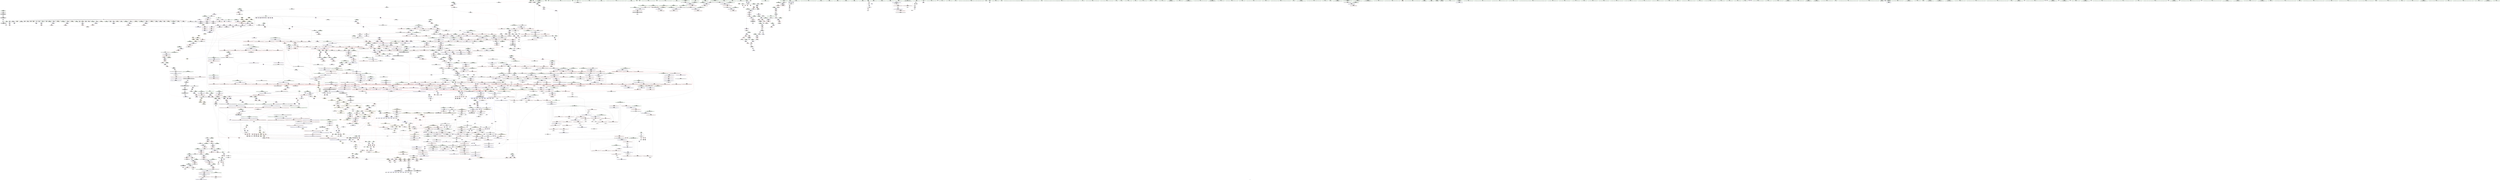 digraph "SVFG" {
	label="SVFG";

	Node0x56235917ce80 [shape=record,color=grey,label="{NodeID: 0\nNullPtr|{|<s31>158}}"];
	Node0x56235917ce80 -> Node0x5623597f52c0[style=solid];
	Node0x56235917ce80 -> Node0x5623597f53c0[style=solid];
	Node0x56235917ce80 -> Node0x5623597f5490[style=solid];
	Node0x56235917ce80 -> Node0x5623597f5560[style=solid];
	Node0x56235917ce80 -> Node0x5623597f5630[style=solid];
	Node0x56235917ce80 -> Node0x5623597f5700[style=solid];
	Node0x56235917ce80 -> Node0x5623597f57d0[style=solid];
	Node0x56235917ce80 -> Node0x5623597f58a0[style=solid];
	Node0x56235917ce80 -> Node0x5623597f5970[style=solid];
	Node0x56235917ce80 -> Node0x5623597f5a40[style=solid];
	Node0x56235917ce80 -> Node0x5623597f5b10[style=solid];
	Node0x56235917ce80 -> Node0x5623597f5be0[style=solid];
	Node0x56235917ce80 -> Node0x5623597f5cb0[style=solid];
	Node0x56235917ce80 -> Node0x5623597f5d80[style=solid];
	Node0x56235917ce80 -> Node0x5623597f5e50[style=solid];
	Node0x56235917ce80 -> Node0x5623597f5f20[style=solid];
	Node0x56235917ce80 -> Node0x5623597f5ff0[style=solid];
	Node0x56235917ce80 -> Node0x5623597f60c0[style=solid];
	Node0x56235917ce80 -> Node0x5623597f6190[style=solid];
	Node0x56235917ce80 -> Node0x5623597f6260[style=solid];
	Node0x56235917ce80 -> Node0x5623597f6330[style=solid];
	Node0x56235917ce80 -> Node0x5623597f6400[style=solid];
	Node0x56235917ce80 -> Node0x5623597f64d0[style=solid];
	Node0x56235917ce80 -> Node0x5623597f65a0[style=solid];
	Node0x56235917ce80 -> Node0x5623597f6670[style=solid];
	Node0x56235917ce80 -> Node0x5623598351d0[style=solid];
	Node0x56235917ce80 -> Node0x562359841b80[style=solid];
	Node0x56235917ce80 -> Node0x562359841c50[style=solid];
	Node0x56235917ce80 -> Node0x562359841d20[style=solid];
	Node0x56235917ce80 -> Node0x562359872b60[style=solid];
	Node0x56235917ce80 -> Node0x562359822ad0[style=solid];
	Node0x56235917ce80:s31 -> Node0x5623599bf240[style=solid,color=red];
	Node0x5623597f6740 [shape=record,color=black,label="{NodeID: 443\n56\<--13\nmain_ret\<--\nmain\n}"];
	Node0x562359805930 [shape=record,color=red,label="{NodeID: 886\n987\<--958\n\<--__first.addr\n_ZSt13__heap_selectIPSt4pairIdiEN9__gnu_cxx5__ops15_Iter_less_iterEEvT_S6_S6_T0_\n|{<s0>59}}"];
	Node0x562359805930:s0 -> Node0x5623599c0900[style=solid,color=red];
	Node0x56235983bd40 [shape=record,color=blue,label="{NodeID: 1329\n1217\<--1235\n__secondChild\<--\n_ZSt13__adjust_heapIPSt4pairIdiElS1_N9__gnu_cxx5__ops15_Iter_less_iterEEvT_T0_S7_T1_T2_\n}"];
	Node0x56235983bd40 -> Node0x562359828520[style=dashed];
	Node0x56235983bd40 -> Node0x5623598285f0[style=dashed];
	Node0x56235983bd40 -> Node0x562359828ad0[style=dashed];
	Node0x56235983bd40 -> Node0x562359828ba0[style=dashed];
	Node0x56235983bd40 -> Node0x56235983be10[style=dashed];
	Node0x56235983bd40 -> Node0x56235983c080[style=dashed];
	Node0x56235983bd40 -> Node0x5623598dfb60[style=dashed];
	Node0x5623597eeb00 [shape=record,color=green,label="{NodeID: 222\n1221\<--1222\nagg.tmp\<--agg.tmp_field_insensitive\n_ZSt13__adjust_heapIPSt4pairIdiElS1_N9__gnu_cxx5__ops15_Iter_less_iterEEvT_T0_S7_T1_T2_\n}"];
	Node0x5623598120d0 [shape=record,color=purple,label="{NodeID: 665\n1663\<--1662\nfirst2\<--\n_ZNSt4pairIdiE4swapERS0_\n|{<s0>108}}"];
	Node0x5623598120d0:s0 -> Node0x5623599ca740[style=solid,color=red];
	Node0x5623599bc8d0 [shape=record,color=black,label="{NodeID: 3322\n1550 = PHI(1114, )\n}"];
	Node0x562359877d80 [shape=record,color=grey,label="{NodeID: 2215\n1173 = Binary(1171, 1172, )\n}"];
	Node0x562359877d80 -> Node0x562359877f00[style=solid];
	Node0x5623598308c0 [shape=record,color=red,label="{NodeID: 1108\n2074\<--2063\n\<--__a.addr\n_ZNSt12_Vector_baseIdSaIdEEC2EmRKS0_\n|{<s0>144}}"];
	Node0x5623598308c0:s0 -> Node0x5623599c0540[style=solid,color=red];
	Node0x5623597e61d0 [shape=record,color=green,label="{NodeID: 1\n7\<--1\n__dso_handle\<--dummyObj\nGlob }"];
	Node0x56235990c650 [shape=record,color=yellow,style=double,label="{NodeID: 2658\n451V_1 = ENCHI(MR_451V_0)\npts\{17 13720000 13720001 \}\nFun[_ZNK9__gnu_cxx5__ops14_Iter_less_valclIPSt4pairIdiES4_EEbT_RT0_]|{<s0>91|<s1>91|<s2>91}}"];
	Node0x56235990c650:s0 -> Node0x562359904c90[style=dashed,color=red];
	Node0x56235990c650:s1 -> Node0x562359904f60[style=dashed,color=red];
	Node0x56235990c650:s2 -> Node0x562359905040[style=dashed,color=red];
	Node0x5623597f6810 [shape=record,color=black,label="{NodeID: 444\n23\<--22\n\<--_ZSt4cout\nCan only get source location for instruction, argument, global var or function.}"];
	Node0x5623597f6810 -> Node0x562359814be0[style=solid];
	Node0x562359805a00 [shape=record,color=red,label="{NodeID: 887\n970\<--960\n\<--__middle.addr\n_ZSt13__heap_selectIPSt4pairIdiEN9__gnu_cxx5__ops15_Iter_less_iterEEvT_S6_S6_T0_\n|{<s0>57}}"];
	Node0x562359805a00:s0 -> Node0x5623599c3350[style=solid,color=red];
	Node0x56235983be10 [shape=record,color=blue,label="{NodeID: 1330\n1217\<--1246\n__secondChild\<--mul\n_ZSt13__adjust_heapIPSt4pairIdiElS1_N9__gnu_cxx5__ops15_Iter_less_iterEEvT_T0_S7_T1_T2_\n}"];
	Node0x56235983be10 -> Node0x562359828520[style=dashed];
	Node0x56235983be10 -> Node0x5623598285f0[style=dashed];
	Node0x56235983be10 -> Node0x5623598286c0[style=dashed];
	Node0x56235983be10 -> Node0x562359828790[style=dashed];
	Node0x56235983be10 -> Node0x562359828860[style=dashed];
	Node0x56235983be10 -> Node0x562359828930[style=dashed];
	Node0x56235983be10 -> Node0x562359828a00[style=dashed];
	Node0x56235983be10 -> Node0x562359828ad0[style=dashed];
	Node0x56235983be10 -> Node0x562359828ba0[style=dashed];
	Node0x56235983be10 -> Node0x56235983be10[style=dashed];
	Node0x56235983be10 -> Node0x56235983bee0[style=dashed];
	Node0x56235983be10 -> Node0x56235983c080[style=dashed];
	Node0x56235983be10 -> Node0x5623598dfb60[style=dashed];
	Node0x5623597eebd0 [shape=record,color=green,label="{NodeID: 223\n1223\<--1224\nagg.tmp22\<--agg.tmp22_field_insensitive\n_ZSt13__adjust_heapIPSt4pairIdiElS1_N9__gnu_cxx5__ops15_Iter_less_iterEEvT_T0_S7_T1_T2_\n}"];
	Node0x5623597eebd0 -> Node0x56235980a590[style=solid];
	Node0x5623597eebd0 -> Node0x56235980a660[style=solid];
	Node0x5623598121a0 [shape=record,color=purple,label="{NodeID: 666\n1669\<--1668\nsecond3\<--\n_ZNSt4pairIdiE4swapERS0_\n|{<s0>109}}"];
	Node0x5623598121a0:s0 -> Node0x5623599c4a10[style=solid,color=red];
	Node0x5623599bc9e0 [shape=record,color=black,label="{NodeID: 3323\n1558 = PHI(1114, )\n}"];
	Node0x562359877f00 [shape=record,color=grey,label="{NodeID: 2216\n1174 = Binary(1173, 740, )\n|{<s0>73}}"];
	Node0x562359877f00:s0 -> Node0x5623599c68d0[style=solid,color=red];
	Node0x562359830990 [shape=record,color=red,label="{NodeID: 1109\n2092\<--2065\nexn\<--exn.slot\n_ZNSt12_Vector_baseIdSaIdEEC2EmRKS0_\n}"];
	Node0x5623597e6260 [shape=record,color=green,label="{NodeID: 2\n8\<--1\n.str\<--dummyObj\nGlob }"];
	Node0x5623597f6910 [shape=record,color=black,label="{NodeID: 445\n24\<--22\n\<--_ZSt4cout\nCan only get source location for instruction, argument, global var or function.}"];
	Node0x5623597f6910 -> Node0x562359815f60[style=solid];
	Node0x562359805ad0 [shape=record,color=red,label="{NodeID: 888\n974\<--960\n\<--__middle.addr\n_ZSt13__heap_selectIPSt4pairIdiEN9__gnu_cxx5__ops15_Iter_less_iterEEvT_S6_S6_T0_\n}"];
	Node0x562359805ad0 -> Node0x562359839e60[style=solid];
	Node0x56235983bee0 [shape=record,color=blue,label="{NodeID: 1331\n1217\<--1258\n__secondChild\<--dec\n_ZSt13__adjust_heapIPSt4pairIdiElS1_N9__gnu_cxx5__ops15_Iter_less_iterEEvT_T0_S7_T1_T2_\n}"];
	Node0x56235983bee0 -> Node0x562359828520[style=dashed];
	Node0x56235983bee0 -> Node0x5623598285f0[style=dashed];
	Node0x56235983bee0 -> Node0x562359828930[style=dashed];
	Node0x56235983bee0 -> Node0x562359828a00[style=dashed];
	Node0x56235983bee0 -> Node0x562359828ad0[style=dashed];
	Node0x56235983bee0 -> Node0x562359828ba0[style=dashed];
	Node0x56235983bee0 -> Node0x56235983be10[style=dashed];
	Node0x56235983bee0 -> Node0x56235983c080[style=dashed];
	Node0x56235983bee0 -> Node0x5623598dfb60[style=dashed];
	Node0x5623597eeca0 [shape=record,color=green,label="{NodeID: 224\n1300\<--1301\n_ZSt4moveIRN9__gnu_cxx5__ops15_Iter_less_iterEEONSt16remove_referenceIT_E4typeEOS5_\<--_ZSt4moveIRN9__gnu_cxx5__ops15_Iter_less_iterEEONSt16remove_referenceIT_E4typeEOS5__field_insensitive\n}"];
	Node0x562359812270 [shape=record,color=purple,label="{NodeID: 667\n1772\<--1771\nadd.ptr\<--\n_ZSt16__insertion_sortIPSt4pairIdiEN9__gnu_cxx5__ops15_Iter_less_iterEEvT_S6_T0_\n}"];
	Node0x562359812270 -> Node0x56235983efa0[style=solid];
	Node0x5623599bcaf0 [shape=record,color=black,label="{NodeID: 3324\n1590 = PHI(1114, )\n}"];
	Node0x562359878080 [shape=record,color=grey,label="{NodeID: 2217\n133 = Binary(132, 131, )\n}"];
	Node0x562359878080 -> Node0x5623598356e0[style=solid];
	Node0x562359830a60 [shape=record,color=red,label="{NodeID: 1110\n2093\<--2067\nsel\<--ehselector.slot\n_ZNSt12_Vector_baseIdSaIdEEC2EmRKS0_\n}"];
	Node0x5623597e6510 [shape=record,color=green,label="{NodeID: 3\n10\<--1\n.str.1\<--dummyObj\nGlob }"];
	Node0x5623597f6a10 [shape=record,color=black,label="{NodeID: 446\n40\<--41\n\<--_ZNSt8ios_base4InitD1Ev\nCan only get source location for instruction, argument, global var or function.}"];
	Node0x562359805ba0 [shape=record,color=red,label="{NodeID: 889\n988\<--960\n\<--__middle.addr\n_ZSt13__heap_selectIPSt4pairIdiEN9__gnu_cxx5__ops15_Iter_less_iterEEvT_S6_S6_T0_\n|{<s0>59}}"];
	Node0x562359805ba0:s0 -> Node0x5623599c0b10[style=solid,color=red];
	Node0x5623598fe6b0 [shape=record,color=yellow,style=double,label="{NodeID: 2439\n15V_1 = ENCHI(MR_15V_0)\npts\{17 \}\nFun[_ZSt10__pop_heapIPSt4pairIdiEN9__gnu_cxx5__ops15_Iter_less_iterEEvT_S6_S6_RT0_]|{|<s3>70|<s4>70}}"];
	Node0x5623598fe6b0 -> Node0x5623598341a0[style=dashed];
	Node0x5623598fe6b0 -> Node0x562359834270[style=dashed];
	Node0x5623598fe6b0 -> Node0x562359834340[style=dashed];
	Node0x5623598fe6b0:s3 -> Node0x562359829220[style=dashed,color=red];
	Node0x5623598fe6b0:s4 -> Node0x56235983c630[style=dashed,color=red];
	Node0x56235983bfb0 [shape=record,color=blue,label="{NodeID: 1332\n1211\<--1269\n__holeIndex.addr\<--\n_ZSt13__adjust_heapIPSt4pairIdiElS1_N9__gnu_cxx5__ops15_Iter_less_iterEEvT_T0_S7_T1_T2_\n}"];
	Node0x56235983bfb0 -> Node0x562359827f70[style=dashed];
	Node0x56235983bfb0 -> Node0x562359828040[style=dashed];
	Node0x56235983bfb0 -> Node0x56235983bfb0[style=dashed];
	Node0x56235983bfb0 -> Node0x56235983c150[style=dashed];
	Node0x56235983bfb0 -> Node0x5623598df660[style=dashed];
	Node0x5623597eeda0 [shape=record,color=green,label="{NodeID: 225\n1303\<--1304\n_ZN9__gnu_cxx5__ops14_Iter_less_valC2ENS0_15_Iter_less_iterE\<--_ZN9__gnu_cxx5__ops14_Iter_less_valC2ENS0_15_Iter_less_iterE_field_insensitive\n}"];
	Node0x562359812340 [shape=record,color=purple,label="{NodeID: 668\n2647\<--1785\noffset_0\<--\n}"];
	Node0x562359812340 -> Node0x56235983f070[style=solid];
	Node0x5623599bcc00 [shape=record,color=black,label="{NodeID: 3325\n1862 = PHI(1944, )\n|{<s0>128}}"];
	Node0x5623599bcc00:s0 -> Node0x5623599c4940[style=solid,color=red];
	Node0x562359878200 [shape=record,color=grey,label="{NodeID: 2218\n1110 = Binary(1109, 805, )\n}"];
	Node0x562359878200 -> Node0x56235983ac30[style=solid];
	Node0x562359830b30 [shape=record,color=red,label="{NodeID: 1111\n2106\<--2100\nthis1\<--this.addr\n_ZNSt6vectorIdSaIdEE21_M_default_initializeEm\n}"];
	Node0x562359830b30 -> Node0x56235980bab0[style=solid];
	Node0x562359830b30 -> Node0x56235980bb80[style=solid];
	Node0x562359830b30 -> Node0x56235980bc50[style=solid];
	Node0x5623597e65a0 [shape=record,color=green,label="{NodeID: 4\n13\<--1\n\<--dummyObj\nCan only get source location for instruction, argument, global var or function.}"];
	Node0x56235990c950 [shape=record,color=yellow,style=double,label="{NodeID: 2661\n29V_1 = ENCHI(MR_29V_0)\npts\{2320 \}\nFun[_ZSt27__uninitialized_default_n_aIPdmdET_S1_T0_RSaIT1_E]|{<s0>162}}"];
	Node0x56235990c950:s0 -> Node0x5623598fcd00[style=dashed,color=red];
	Node0x5623597f6b10 [shape=record,color=black,label="{NodeID: 447\n121\<--120\nidxprom\<--\n_Z9solveCasev\n}"];
	Node0x562359805c70 [shape=record,color=red,label="{NodeID: 890\n978\<--962\n\<--__last.addr\n_ZSt13__heap_selectIPSt4pairIdiEN9__gnu_cxx5__ops15_Iter_less_iterEEvT_S6_S6_T0_\n}"];
	Node0x562359805c70 -> Node0x56235981fad0[style=solid];
	Node0x56235983c080 [shape=record,color=blue,label="{NodeID: 1333\n1217\<--1284\n__secondChild\<--mul13\n_ZSt13__adjust_heapIPSt4pairIdiElS1_N9__gnu_cxx5__ops15_Iter_less_iterEEvT_T0_S7_T1_T2_\n}"];
	Node0x56235983c080 -> Node0x562359828c70[style=dashed];
	Node0x56235983c080 -> Node0x562359828d40[style=dashed];
	Node0x56235983c080 -> Node0x5623598dfb60[style=dashed];
	Node0x5623597eeea0 [shape=record,color=green,label="{NodeID: 226\n1318\<--1319\n_ZSt11__push_heapIPSt4pairIdiElS1_N9__gnu_cxx5__ops14_Iter_less_valEEvT_T0_S7_T1_RT2_\<--_ZSt11__push_heapIPSt4pairIdiElS1_N9__gnu_cxx5__ops14_Iter_less_valEEvT_T0_S7_T1_RT2__field_insensitive\n}"];
	Node0x562359812410 [shape=record,color=purple,label="{NodeID: 669\n2650\<--1785\noffset_1\<--\n}"];
	Node0x562359812410 -> Node0x56235983f140[style=solid];
	Node0x5623599bcd10 [shape=record,color=black,label="{NodeID: 3326\n1866 = PHI(1944, )\n|{<s0>128}}"];
	Node0x5623599bcd10:s0 -> Node0x5623599c1f00[style=solid,color=red];
	Node0x562359878380 [shape=record,color=grey,label="{NodeID: 2219\n143 = Binary(142, 69, )\n}"];
	Node0x562359878380 -> Node0x562359835880[style=solid];
	Node0x562359830c00 [shape=record,color=red,label="{NodeID: 1112\n2111\<--2102\n\<--__n.addr\n_ZNSt6vectorIdSaIdEE21_M_default_initializeEm\n|{<s0>148}}"];
	Node0x562359830c00:s0 -> Node0x5623599c7700[style=solid,color=red];
	Node0x5623597e6630 [shape=record,color=green,label="{NodeID: 5\n19\<--1\n\<--dummyObj\nCan only get source location for instruction, argument, global var or function.}"];
	Node0x5623597f6be0 [shape=record,color=black,label="{NodeID: 448\n128\<--127\nidxprom2\<--\n_Z9solveCasev\n}"];
	Node0x562359805d40 [shape=record,color=red,label="{NodeID: 891\n977\<--964\n\<--__i\n_ZSt13__heap_selectIPSt4pairIdiEN9__gnu_cxx5__ops15_Iter_less_iterEEvT_S6_S6_T0_\n}"];
	Node0x562359805d40 -> Node0x56235981fad0[style=solid];
	Node0x56235983c150 [shape=record,color=blue,label="{NodeID: 1334\n1211\<--1296\n__holeIndex.addr\<--sub19\n_ZSt13__adjust_heapIPSt4pairIdiElS1_N9__gnu_cxx5__ops15_Iter_less_iterEEvT_T0_S7_T1_T2_\n}"];
	Node0x56235983c150 -> Node0x5623598df660[style=dashed];
	Node0x5623597eefa0 [shape=record,color=green,label="{NodeID: 227\n1324\<--1325\nthis.addr\<--this.addr_field_insensitive\n_ZNSt4pairIdiEaSEOS0_\n}"];
	Node0x5623597eefa0 -> Node0x562359828fb0[style=solid];
	Node0x5623597eefa0 -> Node0x56235983c490[style=solid];
	Node0x5623598124e0 [shape=record,color=purple,label="{NodeID: 670\n2653\<--1785\noffset_2\<--\n}"];
	Node0x5623598124e0 -> Node0x56235983f210[style=solid];
	Node0x5623599bce20 [shape=record,color=black,label="{NodeID: 3327\n1868 = PHI(1919, )\n}"];
	Node0x5623599bce20 -> Node0x56235980b1c0[style=solid];
	Node0x562359878500 [shape=record,color=grey,label="{NodeID: 2220\n1061 = Binary(1060, 740, )\n}"];
	Node0x562359878500 -> Node0x5623598224d0[style=solid];
	Node0x562359830cd0 [shape=record,color=red,label="{NodeID: 1113\n2110\<--2109\n\<--_M_start\n_ZNSt6vectorIdSaIdEE21_M_default_initializeEm\n|{<s0>148}}"];
	Node0x562359830cd0:s0 -> Node0x5623599c75c0[style=solid,color=red];
	Node0x5623597e66c0 [shape=record,color=green,label="{NodeID: 6\n21\<--1\n_ZSt3cin\<--dummyObj\nGlob }"];
	Node0x5623597f6cb0 [shape=record,color=black,label="{NodeID: 449\n137\<--136\nidxprom5\<--\n_Z9solveCasev\n}"];
	Node0x562359805e10 [shape=record,color=red,label="{NodeID: 892\n981\<--964\n\<--__i\n_ZSt13__heap_selectIPSt4pairIdiEN9__gnu_cxx5__ops15_Iter_less_iterEEvT_S6_S6_T0_\n|{<s0>58}}"];
	Node0x562359805e10:s0 -> Node0x5623599babc0[style=solid,color=red];
	Node0x56235983c220 [shape=record,color=blue, style = dotted,label="{NodeID: 1335\n2638\<--2640\noffset_0\<--dummyVal\n_ZSt13__adjust_heapIPSt4pairIdiElS1_N9__gnu_cxx5__ops15_Iter_less_iterEEvT_T0_S7_T1_T2_\n}"];
	Node0x56235983c220 -> Node0x562359828e10[style=dashed];
	Node0x5623597ef070 [shape=record,color=green,label="{NodeID: 228\n1326\<--1327\n__p.addr\<--__p.addr_field_insensitive\n_ZNSt4pairIdiEaSEOS0_\n}"];
	Node0x5623597ef070 -> Node0x562359829080[style=solid];
	Node0x5623597ef070 -> Node0x562359829150[style=solid];
	Node0x5623597ef070 -> Node0x56235983c560[style=solid];
	Node0x5623598125b0 [shape=record,color=purple,label="{NodeID: 671\n2648\<--1786\noffset_0\<--\n}"];
	Node0x5623598125b0 -> Node0x5623598348f0[style=solid];
	Node0x5623599bcf30 [shape=record,color=black,label="{NodeID: 3328\n1884 = PHI(1187, )\n}"];
	Node0x5623599bcf30 -> Node0x56235980b360[style=solid];
	Node0x562359878680 [shape=record,color=grey,label="{NodeID: 2221\n1060 = Binary(1058, 1059, )\n}"];
	Node0x562359878680 -> Node0x562359878500[style=solid];
	Node0x562359830da0 [shape=record,color=red,label="{NodeID: 1114\n2131\<--2124\nthis1\<--this.addr\n_ZNSt12_Vector_baseIdSaIdEED2Ev\n|{|<s8>149}}"];
	Node0x562359830da0 -> Node0x5623598136c0[style=solid];
	Node0x562359830da0 -> Node0x562359813790[style=solid];
	Node0x562359830da0 -> Node0x562359813860[style=solid];
	Node0x562359830da0 -> Node0x562359813930[style=solid];
	Node0x562359830da0 -> Node0x562359813a00[style=solid];
	Node0x562359830da0 -> Node0x562359813ad0[style=solid];
	Node0x562359830da0 -> Node0x562359813ba0[style=solid];
	Node0x562359830da0 -> Node0x562359813c70[style=solid];
	Node0x562359830da0:s8 -> Node0x5623599c8100[style=solid,color=red];
	Node0x5623597e6f00 [shape=record,color=green,label="{NodeID: 7\n22\<--1\n_ZSt4cout\<--dummyObj\nGlob }"];
	Node0x5623597f6d80 [shape=record,color=black,label="{NodeID: 450\n147\<--146\nidx.ext\<--\n_Z9solveCasev\n}"];
	Node0x562359805ee0 [shape=record,color=red,label="{NodeID: 893\n989\<--964\n\<--__i\n_ZSt13__heap_selectIPSt4pairIdiEN9__gnu_cxx5__ops15_Iter_less_iterEEvT_S6_S6_T0_\n|{<s0>59}}"];
	Node0x562359805ee0:s0 -> Node0x5623599c0c90[style=solid,color=red];
	Node0x56235983c2f0 [shape=record,color=blue, style = dotted,label="{NodeID: 1336\n2641\<--2643\noffset_1\<--dummyVal\n_ZSt13__adjust_heapIPSt4pairIdiElS1_N9__gnu_cxx5__ops15_Iter_less_iterEEvT_T0_S7_T1_T2_\n}"];
	Node0x56235983c2f0 -> Node0x562359828ee0[style=dashed];
	Node0x5623597ef140 [shape=record,color=green,label="{NodeID: 229\n1334\<--1335\n_ZSt7forwardIdEOT_RNSt16remove_referenceIS0_E4typeE\<--_ZSt7forwardIdEOT_RNSt16remove_referenceIS0_E4typeE_field_insensitive\n}"];
	Node0x562359812680 [shape=record,color=purple,label="{NodeID: 672\n2651\<--1786\noffset_1\<--\n}"];
	Node0x562359812680 -> Node0x5623598349c0[style=solid];
	Node0x5623599bd040 [shape=record,color=black,label="{NodeID: 3329\n1895 = PHI(2023, )\n}"];
	Node0x562359878800 [shape=record,color=grey,label="{NodeID: 2222\n1069 = Binary(1067, 1068, )\n}"];
	Node0x562359878800 -> Node0x562359878b00[style=solid];
	Node0x562359830e70 [shape=record,color=red,label="{NodeID: 1115\n2160\<--2126\nexn\<--exn.slot\n_ZNSt12_Vector_baseIdSaIdEED2Ev\n|{<s0>152}}"];
	Node0x562359830e70:s0 -> Node0x5623599c2720[style=solid,color=red];
	Node0x5623597e6f90 [shape=record,color=green,label="{NodeID: 8\n25\<--1\n.str.2\<--dummyObj\nGlob }"];
	Node0x56235990cd00 [shape=record,color=yellow,style=double,label="{NodeID: 2665\n15V_1 = ENCHI(MR_15V_0)\npts\{17 \}\nFun[_ZSt13move_backwardIPSt4pairIdiES2_ET0_T_S4_S3_]|{<s0>128}}"];
	Node0x56235990cd00:s0 -> Node0x562359906e00[style=dashed,color=red];
	Node0x5623597f6e50 [shape=record,color=black,label="{NodeID: 451\n155\<--154\nconv\<--\n_Z9solveCasev\n|{<s0>10}}"];
	Node0x5623597f6e50:s0 -> Node0x5623599c2a60[style=solid,color=red];
	Node0x562359805fb0 [shape=record,color=red,label="{NodeID: 894\n995\<--964\n\<--__i\n_ZSt13__heap_selectIPSt4pairIdiEN9__gnu_cxx5__ops15_Iter_less_iterEEvT_S6_S6_T0_\n}"];
	Node0x562359805fb0 -> Node0x56235980f1b0[style=solid];
	Node0x56235983c3c0 [shape=record,color=blue, style = dotted,label="{NodeID: 1337\n2644\<--2646\noffset_2\<--dummyVal\n_ZSt13__adjust_heapIPSt4pairIdiElS1_N9__gnu_cxx5__ops15_Iter_less_iterEEvT_T0_S7_T1_T2_\n}"];
	Node0x5623597f75d0 [shape=record,color=green,label="{NodeID: 230\n1342\<--1343\n_ZSt7forwardIiEOT_RNSt16remove_referenceIS0_E4typeE\<--_ZSt7forwardIiEOT_RNSt16remove_referenceIS0_E4typeE_field_insensitive\n}"];
	Node0x562359812750 [shape=record,color=purple,label="{NodeID: 673\n2654\<--1786\noffset_2\<--\n}"];
	Node0x562359812750 -> Node0x562359834a90[style=solid];
	Node0x5623599bd150 [shape=record,color=black,label="{NodeID: 3330\n1900 = PHI(1187, )\n|{<s0>133}}"];
	Node0x5623599bd150:s0 -> Node0x5623599c28c0[style=solid,color=red];
	Node0x562359878980 [shape=record,color=grey,label="{NodeID: 2223\n2455 = Binary(2454, 805, )\n}"];
	Node0x562359878980 -> Node0x562359843c00[style=solid];
	Node0x562359830f40 [shape=record,color=red,label="{NodeID: 1116\n2134\<--2133\n\<--_M_start\n_ZNSt12_Vector_baseIdSaIdEED2Ev\n|{<s0>149}}"];
	Node0x562359830f40:s0 -> Node0x5623599c8240[style=solid,color=red];
	Node0x5623597e7090 [shape=record,color=green,label="{NodeID: 9\n28\<--1\n\<--dummyObj\nCan only get source location for instruction, argument, global var or function.}"];
	Node0x5623597f6f20 [shape=record,color=black,label="{NodeID: 452\n176\<--175\nidxprom14\<--\n_Z9solveCasev\n}"];
	Node0x562359806080 [shape=record,color=red,label="{NodeID: 895\n1015\<--1004\n\<--__first.addr\n_ZSt11__sort_heapIPSt4pairIdiEN9__gnu_cxx5__ops15_Iter_less_iterEEvT_S6_RT0_\n}"];
	Node0x562359806080 -> Node0x562359809550[style=solid];
	Node0x56235983c490 [shape=record,color=blue,label="{NodeID: 1338\n1324\<--1322\nthis.addr\<--this\n_ZNSt4pairIdiEaSEOS0_\n}"];
	Node0x56235983c490 -> Node0x562359828fb0[style=dashed];
	Node0x5623597f76d0 [shape=record,color=green,label="{NodeID: 231\n1350\<--1351\n__t.addr\<--__t.addr_field_insensitive\n_ZSt4moveIRN9__gnu_cxx5__ops15_Iter_less_iterEEONSt16remove_referenceIT_E4typeEOS5_\n}"];
	Node0x5623597f76d0 -> Node0x5623598293c0[style=solid];
	Node0x5623597f76d0 -> Node0x56235983c7d0[style=solid];
	Node0x562359812820 [shape=record,color=purple,label="{NodeID: 674\n1791\<--1790\nadd.ptr4\<--\n_ZSt16__insertion_sortIPSt4pairIdiEN9__gnu_cxx5__ops15_Iter_less_iterEEvT_S6_T0_\n|{<s0>119}}"];
	Node0x562359812820:s0 -> Node0x5623599c7c00[style=solid,color=red];
	Node0x5623599bd260 [shape=record,color=black,label="{NodeID: 3331\n1902 = PHI(1321, )\n}"];
	Node0x562359878b00 [shape=record,color=grey,label="{NodeID: 2224\n1070 = Binary(1069, 740, )\n}"];
	Node0x562359878b00 -> Node0x56235983a5b0[style=solid];
	Node0x562359831010 [shape=record,color=red,label="{NodeID: 1117\n2137\<--2136\n\<--_M_end_of_storage\n_ZNSt12_Vector_baseIdSaIdEED2Ev\n}"];
	Node0x562359831010 -> Node0x56235980bd20[style=solid];
	Node0x5623597e7190 [shape=record,color=green,label="{NodeID: 10\n69\<--1\n\<--dummyObj\nCan only get source location for instruction, argument, global var or function.}"];
	Node0x5623597f6ff0 [shape=record,color=black,label="{NodeID: 453\n180\<--179\nconv17\<--\n_Z9solveCasev\n|{<s0>13}}"];
	Node0x5623597f6ff0:s0 -> Node0x5623599c5160[style=solid,color=red];
	Node0x562359806150 [shape=record,color=red,label="{NodeID: 896\n1026\<--1004\n\<--__first.addr\n_ZSt11__sort_heapIPSt4pairIdiEN9__gnu_cxx5__ops15_Iter_less_iterEEvT_S6_RT0_\n|{<s0>60}}"];
	Node0x562359806150:s0 -> Node0x5623599c0900[style=solid,color=red];
	Node0x56235983c560 [shape=record,color=blue,label="{NodeID: 1339\n1326\<--1323\n__p.addr\<--__p\n_ZNSt4pairIdiEaSEOS0_\n}"];
	Node0x56235983c560 -> Node0x562359829080[style=dashed];
	Node0x56235983c560 -> Node0x562359829150[style=dashed];
	Node0x5623597f77a0 [shape=record,color=green,label="{NodeID: 232\n1357\<--1358\n\<--field_insensitive\n_ZN9__gnu_cxx5__ops14_Iter_less_valC2ENS0_15_Iter_less_iterE\n}"];
	Node0x5623598128f0 [shape=record,color=purple,label="{NodeID: 675\n1809\<--1808\nincdec.ptr\<--\n_ZSt16__insertion_sortIPSt4pairIdiEN9__gnu_cxx5__ops15_Iter_less_iterEEvT_S6_T0_\n}"];
	Node0x5623598128f0 -> Node0x56235983f2e0[style=solid];
	Node0x5623599bd370 [shape=record,color=black,label="{NodeID: 3332\n1909 = PHI(1187, )\n|{<s0>135}}"];
	Node0x5623599bd370:s0 -> Node0x5623599c28c0[style=solid,color=red];
	Node0x562359878c80 [shape=record,color=grey,label="{NodeID: 2225\n1073 = Binary(1072, 745, )\n}"];
	Node0x562359878c80 -> Node0x562359878e00[style=solid];
	Node0x5623598310e0 [shape=record,color=red,label="{NodeID: 1118\n2140\<--2139\n\<--_M_start4\n_ZNSt12_Vector_baseIdSaIdEED2Ev\n}"];
	Node0x5623598310e0 -> Node0x56235980bdf0[style=solid];
	Node0x5623597e7290 [shape=record,color=green,label="{NodeID: 11\n227\<--1\n\<--dummyObj\nCan only get source location for instruction, argument, global var or function.|{<s0>17}}"];
	Node0x5623597e7290:s0 -> Node0x5623599c9780[style=solid,color=red];
	Node0x5623597f70c0 [shape=record,color=black,label="{NodeID: 454\n222\<--221\n\<--vbase.offset.ptr\n_Z9solveCasev\n}"];
	Node0x5623597f70c0 -> Node0x562359817210[style=solid];
	Node0x562359806220 [shape=record,color=red,label="{NodeID: 897\n1014\<--1006\n\<--__last.addr\n_ZSt11__sort_heapIPSt4pairIdiEN9__gnu_cxx5__ops15_Iter_less_iterEEvT_S6_RT0_\n}"];
	Node0x562359806220 -> Node0x562359809480[style=solid];
	Node0x56235983c630 [shape=record,color=blue,label="{NodeID: 1340\n1337\<--1336\nfirst2\<--\n_ZNSt4pairIdiEaSEOS0_\n}"];
	Node0x56235983c630 -> Node0x5623598292f0[style=dashed];
	Node0x56235983c630 -> Node0x56235983c700[style=dashed];
	Node0x5623597f7870 [shape=record,color=green,label="{NodeID: 233\n1359\<--1360\nthis.addr\<--this.addr_field_insensitive\n_ZN9__gnu_cxx5__ops14_Iter_less_valC2ENS0_15_Iter_less_iterE\n}"];
	Node0x5623597f7870 -> Node0x562359829490[style=solid];
	Node0x5623597f7870 -> Node0x56235983c8a0[style=solid];
	Node0x5623598129c0 [shape=record,color=purple,label="{NodeID: 676\n1844\<--1843\nincdec.ptr\<--\n_ZSt26__unguarded_insertion_sortIPSt4pairIdiEN9__gnu_cxx5__ops15_Iter_less_iterEEvT_S6_T0_\n}"];
	Node0x5623598129c0 -> Node0x56235983f620[style=solid];
	Node0x5623599bd480 [shape=record,color=black,label="{NodeID: 3333\n1911 = PHI(1321, )\n}"];
	Node0x562359878e00 [shape=record,color=grey,label="{NodeID: 2226\n1074 = Binary(1073, 745, )\n}"];
	Node0x562359878e00 -> Node0x56235983a680[style=solid];
	Node0x5623598311b0 [shape=record,color=red,label="{NodeID: 1119\n2172\<--2166\nthis1\<--this.addr\n_ZNSt12_Vector_baseIdSaIdEE12_Vector_implC2ERKS0_\n}"];
	Node0x5623598311b0 -> Node0x56235980bec0[style=solid];
	Node0x5623598311b0 -> Node0x562359813d40[style=solid];
	Node0x5623598311b0 -> Node0x562359813e10[style=solid];
	Node0x5623598311b0 -> Node0x562359813ee0[style=solid];
	Node0x5623597e7390 [shape=record,color=green,label="{NodeID: 12\n330\<--1\n\<--dummyObj\nCan only get source location for instruction, argument, global var or function.}"];
	Node0x5623597f7190 [shape=record,color=black,label="{NodeID: 455\n225\<--224\n\<--add.ptr28\n_Z9solveCasev\n|{<s0>17}}"];
	Node0x5623597f7190:s0 -> Node0x5623599c9640[style=solid,color=red];
	Node0x5623598062f0 [shape=record,color=red,label="{NodeID: 898\n1023\<--1006\n\<--__last.addr\n_ZSt11__sort_heapIPSt4pairIdiEN9__gnu_cxx5__ops15_Iter_less_iterEEvT_S6_RT0_\n}"];
	Node0x5623598062f0 -> Node0x56235980f280[style=solid];
	Node0x56235983c700 [shape=record,color=blue,label="{NodeID: 1341\n1345\<--1344\nsecond4\<--\n_ZNSt4pairIdiEaSEOS0_\n|{<s0>70|<s1>76|<s2>78|<s3>88|<s4>90|<s5>121|<s6>133|<s7>135|<s8>142}}"];
	Node0x56235983c700:s0 -> Node0x5623598f0c10[style=dashed,color=blue];
	Node0x56235983c700:s1 -> Node0x5623598e2360[style=dashed,color=blue];
	Node0x56235983c700:s2 -> Node0x5623598df160[style=dashed,color=blue];
	Node0x56235983c700:s3 -> Node0x5623598e7390[style=dashed,color=blue];
	Node0x56235983c700:s4 -> Node0x5623598f12f0[style=dashed,color=blue];
	Node0x56235983c700:s5 -> Node0x5623598f7990[style=dashed,color=blue];
	Node0x56235983c700:s6 -> Node0x5623598d7080[style=dashed,color=blue];
	Node0x56235983c700:s7 -> Node0x5623598f20b0[style=dashed,color=blue];
	Node0x56235983c700:s8 -> Node0x5623598e9690[style=dashed,color=blue];
	Node0x5623597f7940 [shape=record,color=green,label="{NodeID: 234\n1371\<--1372\n__value\<--__value_field_insensitive\n_ZSt11__push_heapIPSt4pairIdiElS1_N9__gnu_cxx5__ops14_Iter_less_valEEvT_T0_S7_T1_RT2_\n|{|<s1>86|<s2>89}}"];
	Node0x5623597f7940 -> Node0x56235980a9a0[style=solid];
	Node0x5623597f7940:s1 -> Node0x5623599c7230[style=solid,color=red];
	Node0x5623597f7940:s2 -> Node0x5623599c98c0[style=solid,color=red];
	Node0x562359812a90 [shape=record,color=purple,label="{NodeID: 677\n2656\<--1885\noffset_0\<--\n}"];
	Node0x562359812a90 -> Node0x56235983fa30[style=solid];
	Node0x5623599bd590 [shape=record,color=black,label="{NodeID: 3334\n1933 = PHI(1975, )\n|{<s0>139}}"];
	Node0x5623599bd590:s0 -> Node0x5623599c8c40[style=solid,color=red];
	Node0x562359878f80 [shape=record,color=grey,label="{NodeID: 2227\n1018 = Binary(1016, 1017, )\n}"];
	Node0x562359878f80 -> Node0x562359879100[style=solid];
	Node0x562359831280 [shape=record,color=red,label="{NodeID: 1120\n2174\<--2168\n\<--__a.addr\n_ZNSt12_Vector_baseIdSaIdEE12_Vector_implC2ERKS0_\n|{<s0>153}}"];
	Node0x562359831280:s0 -> Node0x5623599c4460[style=solid,color=red];
	Node0x5623597e7490 [shape=record,color=green,label="{NodeID: 13\n374\<--1\n\<--dummyObj\nCan only get source location for instruction, argument, global var or function.}"];
	Node0x5623597f7260 [shape=record,color=black,label="{NodeID: 456\n236\<--235\nconv33\<--\n_Z9solveCasev\n|{<s0>19}}"];
	Node0x5623597f7260:s0 -> Node0x5623599c5160[style=solid,color=red];
	Node0x5623598063c0 [shape=record,color=red,label="{NodeID: 899\n1027\<--1006\n\<--__last.addr\n_ZSt11__sort_heapIPSt4pairIdiEN9__gnu_cxx5__ops15_Iter_less_iterEEvT_S6_RT0_\n|{<s0>60}}"];
	Node0x5623598063c0:s0 -> Node0x5623599c0b10[style=solid,color=red];
	Node0x56235983c7d0 [shape=record,color=blue,label="{NodeID: 1342\n1350\<--1349\n__t.addr\<--__t\n_ZSt4moveIRN9__gnu_cxx5__ops15_Iter_less_iterEEONSt16remove_referenceIT_E4typeEOS5_\n}"];
	Node0x56235983c7d0 -> Node0x5623598293c0[style=dashed];
	Node0x5623597f7a10 [shape=record,color=green,label="{NodeID: 235\n1373\<--1374\n__first.addr\<--__first.addr_field_insensitive\n_ZSt11__push_heapIPSt4pairIdiElS1_N9__gnu_cxx5__ops14_Iter_less_valEEvT_T0_S7_T1_RT2_\n}"];
	Node0x5623597f7a10 -> Node0x562359829560[style=solid];
	Node0x5623597f7a10 -> Node0x562359829630[style=solid];
	Node0x5623597f7a10 -> Node0x562359829700[style=solid];
	Node0x5623597f7a10 -> Node0x5623598297d0[style=solid];
	Node0x5623597f7a10 -> Node0x56235983cb10[style=solid];
	Node0x562359812b60 [shape=record,color=purple,label="{NodeID: 678\n2659\<--1885\noffset_1\<--\n}"];
	Node0x562359812b60 -> Node0x56235983fb00[style=solid];
	Node0x5623599bd700 [shape=record,color=black,label="{NodeID: 3335\n1937 = PHI(1975, )\n|{<s0>139}}"];
	Node0x5623599bd700:s0 -> Node0x5623599c8d80[style=solid,color=red];
	Node0x562359879100 [shape=record,color=grey,label="{NodeID: 2228\n1019 = Binary(1018, 740, )\n}"];
	Node0x562359879100 -> Node0x5623598227d0[style=solid];
	Node0x562359831350 [shape=record,color=red,label="{NodeID: 1121\n2194\<--2188\nthis1\<--this.addr\n_ZNSt12_Vector_baseIdSaIdEE17_M_create_storageEm\n|{|<s10>154}}"];
	Node0x562359831350 -> Node0x562359813fb0[style=solid];
	Node0x562359831350 -> Node0x562359814080[style=solid];
	Node0x562359831350 -> Node0x562359814150[style=solid];
	Node0x562359831350 -> Node0x562359814220[style=solid];
	Node0x562359831350 -> Node0x5623598142f0[style=solid];
	Node0x562359831350 -> Node0x5623598143c0[style=solid];
	Node0x562359831350 -> Node0x562359814490[style=solid];
	Node0x562359831350 -> Node0x562359814560[style=solid];
	Node0x562359831350 -> Node0x562359814630[style=solid];
	Node0x562359831350 -> Node0x562359814700[style=solid];
	Node0x562359831350:s10 -> Node0x5623599c7340[style=solid,color=red];
	Node0x5623597e7590 [shape=record,color=green,label="{NodeID: 14\n380\<--1\n\<--dummyObj\nCan only get source location for instruction, argument, global var or function.}"];
	Node0x5623597f7330 [shape=record,color=black,label="{NodeID: 457\n283\<--282\nidxprom\<--\n_Z2okid\n}"];
	Node0x562359806490 [shape=record,color=red,label="{NodeID: 900\n1028\<--1006\n\<--__last.addr\n_ZSt11__sort_heapIPSt4pairIdiEN9__gnu_cxx5__ops15_Iter_less_iterEEvT_S6_RT0_\n|{<s0>60}}"];
	Node0x562359806490:s0 -> Node0x5623599c0c90[style=solid,color=red];
	Node0x5623598ff080 [shape=record,color=yellow,style=double,label="{NodeID: 2450\n378V_1 = ENCHI(MR_378V_0)\npts\{10480000 12060000 13720000 17570000 18790000 \}\nFun[_ZSt10__pop_heapIPSt4pairIdiEN9__gnu_cxx5__ops15_Iter_less_iterEEvT_S6_S6_RT0_]|{|<s2>70}}"];
	Node0x5623598ff080 -> Node0x5623598341a0[style=dashed];
	Node0x5623598ff080 -> Node0x562359834410[style=dashed];
	Node0x5623598ff080:s2 -> Node0x562359902230[style=dashed,color=red];
	Node0x56235983c8a0 [shape=record,color=blue,label="{NodeID: 1343\n1359\<--1356\nthis.addr\<--this\n_ZN9__gnu_cxx5__ops14_Iter_less_valC2ENS0_15_Iter_less_iterE\n}"];
	Node0x56235983c8a0 -> Node0x562359829490[style=dashed];
	Node0x5623597f7ae0 [shape=record,color=green,label="{NodeID: 236\n1375\<--1376\n__holeIndex.addr\<--__holeIndex.addr_field_insensitive\n_ZSt11__push_heapIPSt4pairIdiElS1_N9__gnu_cxx5__ops14_Iter_less_valEEvT_T0_S7_T1_RT2_\n}"];
	Node0x5623597f7ae0 -> Node0x5623598298a0[style=solid];
	Node0x5623597f7ae0 -> Node0x562359829970[style=solid];
	Node0x5623597f7ae0 -> Node0x562359829a40[style=solid];
	Node0x5623597f7ae0 -> Node0x562359829b10[style=solid];
	Node0x5623597f7ae0 -> Node0x562359829be0[style=solid];
	Node0x5623597f7ae0 -> Node0x56235983cbe0[style=solid];
	Node0x5623597f7ae0 -> Node0x56235983cf20[style=solid];
	Node0x562359812c30 [shape=record,color=purple,label="{NodeID: 679\n2662\<--1885\noffset_2\<--\n}"];
	Node0x562359812c30 -> Node0x56235983fbd0[style=solid];
	Node0x5623599bd840 [shape=record,color=black,label="{NodeID: 3336\n1939 = PHI(1975, )\n|{<s0>139}}"];
	Node0x5623599bd840:s0 -> Node0x5623599c8ec0[style=solid,color=red];
	Node0x56235981f4d0 [shape=record,color=grey,label="{NodeID: 2229\n85 = Binary(84, 69, )\n}"];
	Node0x56235981f4d0 -> Node0x562359835470[style=solid];
	Node0x562359831420 [shape=record,color=red,label="{NodeID: 1122\n2195\<--2190\n\<--__n.addr\n_ZNSt12_Vector_baseIdSaIdEE17_M_create_storageEm\n|{<s0>154}}"];
	Node0x562359831420:s0 -> Node0x5623599c7480[style=solid,color=red];
	Node0x5623597e7690 [shape=record,color=green,label="{NodeID: 15\n401\<--1\n\<--dummyObj\nCan only get source location for instruction, argument, global var or function.}"];
	Node0x5623597f7400 [shape=record,color=black,label="{NodeID: 458\n306\<--305\nidxprom2\<--\n_Z2okid\n}"];
	Node0x562359806560 [shape=record,color=red,label="{NodeID: 901\n1029\<--1008\n\<--__comp.addr\n_ZSt11__sort_heapIPSt4pairIdiEN9__gnu_cxx5__ops15_Iter_less_iterEEvT_S6_RT0_\n|{<s0>60}}"];
	Node0x562359806560:s0 -> Node0x5623599c0e10[style=solid,color=red];
	Node0x5623598ff220 [shape=record,color=yellow,style=double,label="{NodeID: 2451\n380V_1 = ENCHI(MR_380V_0)\npts\{10480001 12060001 13720001 17570001 18790001 \}\nFun[_ZSt10__pop_heapIPSt4pairIdiEN9__gnu_cxx5__ops15_Iter_less_iterEEvT_S6_S6_RT0_]|{|<s2>70}}"];
	Node0x5623598ff220 -> Node0x562359834270[style=dashed];
	Node0x5623598ff220 -> Node0x5623598344e0[style=dashed];
	Node0x5623598ff220:s2 -> Node0x562359902400[style=dashed,color=red];
	Node0x56235983c970 [shape=record,color=blue,label="{NodeID: 1344\n1384\<--1368\n\<--__value.coerce0\n_ZSt11__push_heapIPSt4pairIdiElS1_N9__gnu_cxx5__ops14_Iter_less_valEEvT_T0_S7_T1_RT2_\n|{<s0>86|<s1>88|<s2>90}}"];
	Node0x56235983c970:s0 -> Node0x56235990c650[style=dashed,color=red];
	Node0x56235983c970:s1 -> Node0x562359902230[style=dashed,color=red];
	Node0x56235983c970:s2 -> Node0x562359902230[style=dashed,color=red];
	Node0x5623597f7bb0 [shape=record,color=green,label="{NodeID: 237\n1377\<--1378\n__topIndex.addr\<--__topIndex.addr_field_insensitive\n_ZSt11__push_heapIPSt4pairIdiElS1_N9__gnu_cxx5__ops14_Iter_less_valEEvT_T0_S7_T1_RT2_\n}"];
	Node0x5623597f7bb0 -> Node0x562359829cb0[style=solid];
	Node0x5623597f7bb0 -> Node0x56235983ccb0[style=solid];
	Node0x562359812d00 [shape=record,color=purple,label="{NodeID: 680\n2657\<--1886\noffset_0\<--\n}"];
	Node0x562359812d00 -> Node0x562359834b60[style=solid];
	Node0x5623599bd980 [shape=record,color=black,label="{NodeID: 3337\n1940 = PHI(1951, )\n}"];
	Node0x5623599bd980 -> Node0x56235980b430[style=solid];
	Node0x56235981f650 [shape=record,color=grey,label="{NodeID: 2230\n1479 = cmp(1475, 1478, )\n}"];
	Node0x5623598314f0 [shape=record,color=red,label="{NodeID: 1123\n2211\<--2190\n\<--__n.addr\n_ZNSt12_Vector_baseIdSaIdEE17_M_create_storageEm\n}"];
	Node0x5623597e7790 [shape=record,color=green,label="{NodeID: 16\n551\<--1\n\<--dummyObj\nCan only get source location for instruction, argument, global var or function.|{<s0>31}}"];
	Node0x5623597e7790:s0 -> Node0x5623599c5980[style=solid,color=red];
	Node0x5623597f74d0 [shape=record,color=black,label="{NodeID: 459\n316\<--315\nidxprom8\<--\n_Z2okid\n}"];
	Node0x562359806630 [shape=record,color=red,label="{NodeID: 902\n1057\<--1037\n\<--__first.addr\n_ZSt11__make_heapIPSt4pairIdiEN9__gnu_cxx5__ops15_Iter_less_iterEEvT_S6_RT0_\n}"];
	Node0x562359806630 -> Node0x562359809960[style=solid];
	Node0x5623598ff3c0 [shape=record,color=yellow,style=double,label="{NodeID: 2452\n382V_1 = ENCHI(MR_382V_0)\npts\{10480002 12060002 13720002 17570002 18790002 \}\nFun[_ZSt10__pop_heapIPSt4pairIdiEN9__gnu_cxx5__ops15_Iter_less_iterEEvT_S6_S6_RT0_]}"];
	Node0x5623598ff3c0 -> Node0x562359834340[style=dashed];
	Node0x5623598ff3c0 -> Node0x5623598345b0[style=dashed];
	Node0x56235983ca40 [shape=record,color=blue,label="{NodeID: 1345\n1386\<--1369\n\<--__value.coerce1\n_ZSt11__push_heapIPSt4pairIdiElS1_N9__gnu_cxx5__ops14_Iter_less_valEEvT_T0_S7_T1_RT2_\n|{<s0>86|<s1>88|<s2>90}}"];
	Node0x56235983ca40:s0 -> Node0x56235990c650[style=dashed,color=red];
	Node0x56235983ca40:s1 -> Node0x562359902400[style=dashed,color=red];
	Node0x56235983ca40:s2 -> Node0x562359902400[style=dashed,color=red];
	Node0x5623597f7c80 [shape=record,color=green,label="{NodeID: 238\n1379\<--1380\n__comp.addr\<--__comp.addr_field_insensitive\n_ZSt11__push_heapIPSt4pairIdiElS1_N9__gnu_cxx5__ops14_Iter_less_valEEvT_T0_S7_T1_RT2_\n}"];
	Node0x5623597f7c80 -> Node0x562359829d80[style=solid];
	Node0x5623597f7c80 -> Node0x56235983cd80[style=solid];
	Node0x562359812dd0 [shape=record,color=purple,label="{NodeID: 681\n2660\<--1886\noffset_1\<--\n}"];
	Node0x562359812dd0 -> Node0x562359834c30[style=solid];
	Node0x5623599bdac0 [shape=record,color=black,label="{NodeID: 3338\n1971 = PHI(1982, )\n}"];
	Node0x5623599bdac0 -> Node0x56235980b5d0[style=solid];
	Node0x56235981f7d0 [shape=record,color=grey,label="{NodeID: 2231\n1495 = cmp(1491, 1494, )\n}"];
	Node0x56235981f7d0 -> Node0x562358ecfe30[style=solid];
	Node0x5623598315c0 [shape=record,color=red,label="{NodeID: 1124\n2204\<--2203\n\<--_M_start3\n_ZNSt12_Vector_baseIdSaIdEE17_M_create_storageEm\n}"];
	Node0x5623598315c0 -> Node0x562359842060[style=solid];
	Node0x5623597e7890 [shape=record,color=green,label="{NodeID: 17\n552\<--1\n\<--dummyObj\nCan only get source location for instruction, argument, global var or function.|{<s0>31}}"];
	Node0x5623597e7890:s0 -> Node0x5623599c5ac0[style=solid,color=red];
	Node0x5623598079b0 [shape=record,color=black,label="{NodeID: 460\n261\<--350\n_Z2okid_ret\<--\n_Z2okid\n|{<s0>23}}"];
	Node0x5623598079b0:s0 -> Node0x5623599b82c0[style=solid,color=blue];
	Node0x562359806700 [shape=record,color=red,label="{NodeID: 903\n1066\<--1037\n\<--__first.addr\n_ZSt11__make_heapIPSt4pairIdiEN9__gnu_cxx5__ops15_Iter_less_iterEEvT_S6_RT0_\n}"];
	Node0x562359806700 -> Node0x562359809b00[style=solid];
	Node0x56235983cb10 [shape=record,color=blue,label="{NodeID: 1346\n1373\<--1365\n__first.addr\<--__first\n_ZSt11__push_heapIPSt4pairIdiElS1_N9__gnu_cxx5__ops14_Iter_less_valEEvT_T0_S7_T1_RT2_\n}"];
	Node0x56235983cb10 -> Node0x562359829560[style=dashed];
	Node0x56235983cb10 -> Node0x562359829630[style=dashed];
	Node0x56235983cb10 -> Node0x562359829700[style=dashed];
	Node0x56235983cb10 -> Node0x5623598297d0[style=dashed];
	Node0x5623597f7d50 [shape=record,color=green,label="{NodeID: 239\n1381\<--1382\n__parent\<--__parent_field_insensitive\n_ZSt11__push_heapIPSt4pairIdiElS1_N9__gnu_cxx5__ops14_Iter_less_valEEvT_T0_S7_T1_RT2_\n}"];
	Node0x5623597f7d50 -> Node0x562359829e50[style=solid];
	Node0x5623597f7d50 -> Node0x562359829f20[style=solid];
	Node0x5623597f7d50 -> Node0x562359829ff0[style=solid];
	Node0x5623597f7d50 -> Node0x56235983ce50[style=solid];
	Node0x5623597f7d50 -> Node0x56235983cff0[style=solid];
	Node0x562359812ea0 [shape=record,color=purple,label="{NodeID: 682\n2663\<--1886\noffset_2\<--\n}"];
	Node0x562359812ea0 -> Node0x562359834d00[style=solid];
	Node0x5623599bdc00 [shape=record,color=black,label="{NodeID: 3339\n2011 = PHI(1187, )\n|{<s0>142}}"];
	Node0x5623599bdc00:s0 -> Node0x5623599c28c0[style=solid,color=red];
	Node0x56235981f950 [shape=record,color=grey,label="{NodeID: 2232\n1487 = cmp(1483, 1486, )\n}"];
	Node0x562359831690 [shape=record,color=red,label="{NodeID: 1125\n2210\<--2209\n\<--_M_start6\n_ZNSt12_Vector_baseIdSaIdEE17_M_create_storageEm\n}"];
	Node0x562359831690 -> Node0x562359815740[style=solid];
	Node0x5623597e7990 [shape=record,color=green,label="{NodeID: 18\n667\<--1\n\<--dummyObj\nCan only get source location for instruction, argument, global var or function.}"];
	Node0x562359807a80 [shape=record,color=black,label="{NodeID: 461\n352\<--400\n_Z5buscai_ret\<--mul\n_Z5buscai\n|{<s0>12}}"];
	Node0x562359807a80:s0 -> Node0x5623599b7900[style=solid,color=blue];
	Node0x5623598067d0 [shape=record,color=red,label="{NodeID: 904\n1077\<--1037\n\<--__first.addr\n_ZSt11__make_heapIPSt4pairIdiEN9__gnu_cxx5__ops15_Iter_less_iterEEvT_S6_RT0_\n}"];
	Node0x5623598067d0 -> Node0x562359814e50[style=solid];
	Node0x56235983cbe0 [shape=record,color=blue,label="{NodeID: 1347\n1375\<--1366\n__holeIndex.addr\<--__holeIndex\n_ZSt11__push_heapIPSt4pairIdiElS1_N9__gnu_cxx5__ops14_Iter_less_valEEvT_T0_S7_T1_RT2_\n}"];
	Node0x56235983cbe0 -> Node0x5623598298a0[style=dashed];
	Node0x56235983cbe0 -> Node0x5623598e7890[style=dashed];
	Node0x5623597f7e20 [shape=record,color=green,label="{NodeID: 240\n1406\<--1407\n_ZNK9__gnu_cxx5__ops14_Iter_less_valclIPSt4pairIdiES4_EEbT_RT0_\<--_ZNK9__gnu_cxx5__ops14_Iter_less_valclIPSt4pairIdiES4_EEbT_RT0__field_insensitive\n}"];
	Node0x562359812f70 [shape=record,color=purple,label="{NodeID: 683\n1891\<--1890\nincdec.ptr\<--\n_ZSt25__unguarded_linear_insertIPSt4pairIdiEN9__gnu_cxx5__ops14_Val_less_iterEEvT_T0_\n}"];
	Node0x562359812f70 -> Node0x56235983fd70[style=solid];
	Node0x5623599bdd40 [shape=record,color=black,label="{NodeID: 3340\n2015 = PHI(1321, )\n}"];
	Node0x56235981fad0 [shape=record,color=grey,label="{NodeID: 2233\n979 = cmp(977, 978, )\n}"];
	Node0x562359831760 [shape=record,color=red,label="{NodeID: 1126\n2222\<--2219\nthis1\<--this.addr\n_ZNSt12_Vector_baseIdSaIdEE12_Vector_implD2Ev\n}"];
	Node0x562359831760 -> Node0x56235980bf90[style=solid];
	Node0x5623597e7a90 [shape=record,color=green,label="{NodeID: 19\n740\<--1\n\<--dummyObj\nCan only get source location for instruction, argument, global var or function.}"];
	Node0x562359807b50 [shape=record,color=black,label="{NodeID: 462\n437\<--436\n\<--this1\n_ZNSaIdEC2Ev\n|{<s0>26}}"];
	Node0x562359807b50:s0 -> Node0x5623599c39d0[style=solid,color=red];
	Node0x5623598068a0 [shape=record,color=red,label="{NodeID: 905\n1089\<--1037\n\<--__first.addr\n_ZSt11__make_heapIPSt4pairIdiEN9__gnu_cxx5__ops15_Iter_less_iterEEvT_S6_RT0_\n|{<s0>65}}"];
	Node0x5623598068a0:s0 -> Node0x5623599c6540[style=solid,color=red];
	Node0x56235983ccb0 [shape=record,color=blue,label="{NodeID: 1348\n1377\<--1367\n__topIndex.addr\<--__topIndex\n_ZSt11__push_heapIPSt4pairIdiElS1_N9__gnu_cxx5__ops14_Iter_less_valEEvT_T0_S7_T1_RT2_\n}"];
	Node0x56235983ccb0 -> Node0x562359829cb0[style=dashed];
	Node0x5623597f7f20 [shape=record,color=green,label="{NodeID: 241\n1434\<--1435\n__t.addr\<--__t.addr_field_insensitive\n_ZSt7forwardIdEOT_RNSt16remove_referenceIS0_E4typeE\n}"];
	Node0x5623597f7f20 -> Node0x56235982a0c0[style=solid];
	Node0x5623597f7f20 -> Node0x56235983d0c0[style=solid];
	Node0x562359813040 [shape=record,color=purple,label="{NodeID: 684\n1906\<--1905\nincdec.ptr4\<--\n_ZSt25__unguarded_linear_insertIPSt4pairIdiEN9__gnu_cxx5__ops14_Val_less_iterEEvT_T0_\n}"];
	Node0x562359813040 -> Node0x56235983ff10[style=solid];
	Node0x5623599bde50 [shape=record,color=black,label="{NodeID: 3341\n2039 = PHI(1464, )\n}"];
	Node0x5623599bde50 -> Node0x56235980b9e0[style=solid];
	Node0x56235981fc50 [shape=record,color=grey,label="{NodeID: 2234\n2006 = cmp(2005, 794, )\n}"];
	Node0x562359831830 [shape=record,color=red,label="{NodeID: 1127\n2235\<--2229\nthis1\<--this.addr\n_ZNSaIdEC2ERKS_\n}"];
	Node0x562359831830 -> Node0x56235980c060[style=solid];
	Node0x5623597e7b90 [shape=record,color=green,label="{NodeID: 20\n745\<--1\n\<--dummyObj\nCan only get source location for instruction, argument, global var or function.}"];
	Node0x562359807c20 [shape=record,color=black,label="{NodeID: 463\n460\<--459\n\<--this1\n_ZNSt6vectorIdSaIdEEC2EmRKS0_\n|{<s0>27}}"];
	Node0x562359807c20:s0 -> Node0x5623599c5f90[style=solid,color=red];
	Node0x562359806970 [shape=record,color=red,label="{NodeID: 906\n1056\<--1039\n\<--__last.addr\n_ZSt11__make_heapIPSt4pairIdiEN9__gnu_cxx5__ops15_Iter_less_iterEEvT_S6_RT0_\n}"];
	Node0x562359806970 -> Node0x562359809890[style=solid];
	Node0x56235983cd80 [shape=record,color=blue,label="{NodeID: 1349\n1379\<--1370\n__comp.addr\<--__comp\n_ZSt11__push_heapIPSt4pairIdiElS1_N9__gnu_cxx5__ops14_Iter_less_valEEvT_T0_S7_T1_RT2_\n}"];
	Node0x56235983cd80 -> Node0x562359829d80[style=dashed];
	Node0x5623597f7ff0 [shape=record,color=green,label="{NodeID: 242\n1441\<--1442\n__t.addr\<--__t.addr_field_insensitive\n_ZSt7forwardIiEOT_RNSt16remove_referenceIS0_E4typeE\n}"];
	Node0x5623597f7ff0 -> Node0x56235982a190[style=solid];
	Node0x5623597f7ff0 -> Node0x56235983d190[style=solid];
	Node0x562359813110 [shape=record,color=purple,label="{NodeID: 685\n2009\<--2008\nincdec.ptr\<--\n_ZNSt20__copy_move_backwardILb1ELb0ESt26random_access_iterator_tagE13__copy_move_bIPSt4pairIdiES5_EET0_T_S7_S6_\n|{|<s1>141}}"];
	Node0x562359813110 -> Node0x562359840a70[style=solid];
	Node0x562359813110:s1 -> Node0x5623599c98c0[style=solid,color=red];
	Node0x5623599bdfc0 [shape=record,color=black,label="{NodeID: 3342\n2113 = PHI(2355, )\n|{<s0>148}}"];
	Node0x5623599bdfc0:s0 -> Node0x5623599c7840[style=solid,color=red];
	Node0x56235981fdd0 [shape=record,color=grey,label="{NodeID: 2235\n344 = cmp(343, 330, )\n}"];
	Node0x562359831900 [shape=record,color=red,label="{NodeID: 1128\n2237\<--2231\n\<--__a.addr\n_ZNSaIdEC2ERKS_\n}"];
	Node0x562359831900 -> Node0x56235980c130[style=solid];
	Node0x5623597e7c90 [shape=record,color=green,label="{NodeID: 21\n794\<--1\n\<--dummyObj\nCan only get source location for instruction, argument, global var or function.|{<s0>73}}"];
	Node0x5623597e7c90:s0 -> Node0x5623599c6750[style=solid,color=red];
	Node0x56235990d950 [shape=record,color=yellow,style=double,label="{NodeID: 2678\n29V_1 = ENCHI(MR_29V_0)\npts\{2320 \}\nFun[_ZNSt6vectorIdSaIdEE21_M_default_initializeEm]|{<s0>148}}"];
	Node0x56235990d950:s0 -> Node0x56235990c950[style=dashed,color=red];
	Node0x562359807cf0 [shape=record,color=black,label="{NodeID: 464\n476\<--459\n\<--this1\n_ZNSt6vectorIdSaIdEEC2EmRKS0_\n|{<s0>29}}"];
	Node0x562359807cf0:s0 -> Node0x5623599cada0[style=solid,color=red];
	Node0x562359806a40 [shape=record,color=red,label="{NodeID: 907\n1065\<--1039\n\<--__last.addr\n_ZSt11__make_heapIPSt4pairIdiEN9__gnu_cxx5__ops15_Iter_less_iterEEvT_S6_RT0_\n}"];
	Node0x562359806a40 -> Node0x562359809a30[style=solid];
	Node0x56235983ce50 [shape=record,color=blue,label="{NodeID: 1350\n1381\<--1394\n__parent\<--div\n_ZSt11__push_heapIPSt4pairIdiElS1_N9__gnu_cxx5__ops14_Iter_less_valEEvT_T0_S7_T1_RT2_\n}"];
	Node0x56235983ce50 -> Node0x5623598e7d90[style=dashed];
	Node0x5623597f80c0 [shape=record,color=green,label="{NodeID: 243\n1450\<--1451\nthis.addr\<--this.addr_field_insensitive\n_ZNK9__gnu_cxx5__ops14_Iter_less_valclIPSt4pairIdiES4_EEbT_RT0_\n}"];
	Node0x5623597f80c0 -> Node0x56235982a260[style=solid];
	Node0x5623597f80c0 -> Node0x56235983d260[style=solid];
	Node0x5623598131e0 [shape=record,color=purple,label="{NodeID: 686\n2013\<--2012\nincdec.ptr1\<--\n_ZNSt20__copy_move_backwardILb1ELb0ESt26random_access_iterator_tagE13__copy_move_bIPSt4pairIdiES5_EET0_T_S7_S6_\n|{|<s1>142}}"];
	Node0x5623598131e0 -> Node0x562359840b40[style=solid];
	Node0x5623598131e0:s1 -> Node0x5623599c27f0[style=solid,color=red];
	Node0x5623599be100 [shape=record,color=black,label="{NodeID: 3343\n2114 = PHI(2336, )\n}"];
	Node0x5623599be100 -> Node0x5623598416a0[style=solid];
	Node0x56235981ff50 [shape=record,color=grey,label="{NodeID: 2236\n302 = cmp(300, 301, )\n}"];
	Node0x5623598319d0 [shape=record,color=red,label="{NodeID: 1129\n2252\<--2246\nthis1\<--this.addr\n_ZN9__gnu_cxx13new_allocatorIdEC2ERKS1_\n}"];
	Node0x5623597e7d90 [shape=record,color=green,label="{NodeID: 22\n805\<--1\n\<--dummyObj\nCan only get source location for instruction, argument, global var or function.}"];
	Node0x56235990da30 [shape=record,color=yellow,style=double,label="{NodeID: 2679\n31V_1 = ENCHI(MR_31V_0)\npts\{990000 \}\nFun[_ZNSt6vectorIdSaIdEE21_M_default_initializeEm]}"];
	Node0x56235990da30 -> Node0x562359830cd0[style=dashed];
	Node0x562359807dc0 [shape=record,color=black,label="{NodeID: 465\n496\<--495\n\<--this1\n_ZNSaIdED2Ev\n|{<s0>30}}"];
	Node0x562359807dc0:s0 -> Node0x5623599c5300[style=solid,color=red];
	Node0x562359806b10 [shape=record,color=red,label="{NodeID: 908\n1096\<--1041\n\<--__comp.addr\n_ZSt11__make_heapIPSt4pairIdiEN9__gnu_cxx5__ops15_Iter_less_iterEEvT_S6_RT0_\n}"];
	Node0x56235983cf20 [shape=record,color=blue,label="{NodeID: 1351\n1375\<--1419\n__holeIndex.addr\<--\n_ZSt11__push_heapIPSt4pairIdiElS1_N9__gnu_cxx5__ops14_Iter_less_valEEvT_T0_S7_T1_RT2_\n}"];
	Node0x56235983cf20 -> Node0x562359829b10[style=dashed];
	Node0x56235983cf20 -> Node0x5623598e7890[style=dashed];
	Node0x5623597f8190 [shape=record,color=green,label="{NodeID: 244\n1452\<--1453\n__it.addr\<--__it.addr_field_insensitive\n_ZNK9__gnu_cxx5__ops14_Iter_less_valclIPSt4pairIdiES4_EEbT_RT0_\n}"];
	Node0x5623597f8190 -> Node0x56235982a330[style=solid];
	Node0x5623597f8190 -> Node0x56235983d330[style=solid];
	Node0x5623598132b0 [shape=record,color=purple,label="{NodeID: 687\n2073\<--2072\n_M_impl\<--this1\n_ZNSt12_Vector_baseIdSaIdEEC2EmRKS0_\n|{<s0>144|<s1>146}}"];
	Node0x5623598132b0:s0 -> Node0x5623599c0400[style=solid,color=red];
	Node0x5623598132b0:s1 -> Node0x5623599c3690[style=solid,color=red];
	Node0x5623599be240 [shape=record,color=black,label="{NodeID: 3344\n2196 = PHI(2254, )\n}"];
	Node0x5623599be240 -> Node0x562359841f90[style=solid];
	Node0x5623598200d0 [shape=record,color=grey,label="{NodeID: 2237\n329 = cmp(328, 330, )\n}"];
	Node0x562359831aa0 [shape=record,color=red,label="{NodeID: 1130\n2263\<--2257\nthis1\<--this.addr\n_ZNSt12_Vector_baseIdSaIdEE11_M_allocateEm\n}"];
	Node0x562359831aa0 -> Node0x5623598147d0[style=solid];
	Node0x5623597e7e90 [shape=record,color=green,label="{NodeID: 23\n828\<--1\n\<--dummyObj\nCan only get source location for instruction, argument, global var or function.}"];
	Node0x562359807e90 [shape=record,color=black,label="{NodeID: 466\n511\<--510\n\<--this1\n_ZNSt6vectorIdSaIdEEixEm\n}"];
	Node0x562359807e90 -> Node0x56235980e4b0[style=solid];
	Node0x562359807e90 -> Node0x56235980e580[style=solid];
	Node0x562359806be0 [shape=record,color=red,label="{NodeID: 909\n1072\<--1043\n\<--__len\n_ZSt11__make_heapIPSt4pairIdiEN9__gnu_cxx5__ops15_Iter_less_iterEEvT_S6_RT0_\n}"];
	Node0x562359806be0 -> Node0x562359878c80[style=solid];
	Node0x56235983cff0 [shape=record,color=blue,label="{NodeID: 1352\n1381\<--1423\n__parent\<--div6\n_ZSt11__push_heapIPSt4pairIdiElS1_N9__gnu_cxx5__ops14_Iter_less_valEEvT_T0_S7_T1_RT2_\n}"];
	Node0x56235983cff0 -> Node0x5623598e7d90[style=dashed];
	Node0x5623597f8260 [shape=record,color=green,label="{NodeID: 245\n1454\<--1455\n__val.addr\<--__val.addr_field_insensitive\n_ZNK9__gnu_cxx5__ops14_Iter_less_valclIPSt4pairIdiES4_EEbT_RT0_\n}"];
	Node0x5623597f8260 -> Node0x56235982a400[style=solid];
	Node0x5623597f8260 -> Node0x56235983d400[style=solid];
	Node0x562359813380 [shape=record,color=purple,label="{NodeID: 688\n2108\<--2107\n_M_impl\<--\n_ZNSt6vectorIdSaIdEE21_M_default_initializeEm\n}"];
	Node0x5623599be380 [shape=record,color=black,label="{NodeID: 3345\n2270 = PHI(2277, )\n}"];
	Node0x5623599be380 -> Node0x562359872b60[style=solid];
	Node0x562359820250 [shape=record,color=grey,label="{NodeID: 2238\n1837 = cmp(1835, 1836, )\n}"];
	Node0x562359831b70 [shape=record,color=red,label="{NodeID: 1131\n2264\<--2259\n\<--__n.addr\n_ZNSt12_Vector_baseIdSaIdEE11_M_allocateEm\n}"];
	Node0x562359831b70 -> Node0x562359821bd0[style=solid];
	Node0x5623597e7f90 [shape=record,color=green,label="{NodeID: 24\n834\<--1\n\<--dummyObj\nCan only get source location for instruction, argument, global var or function.}"];
	Node0x562359807f60 [shape=record,color=black,label="{NodeID: 467\n501\<--516\n_ZNSt6vectorIdSaIdEEixEm_ret\<--add.ptr\n_ZNSt6vectorIdSaIdEEixEm\n|{<s0>13|<s1>19}}"];
	Node0x562359807f60:s0 -> Node0x5623599b7a10[style=solid,color=blue];
	Node0x562359807f60:s1 -> Node0x5623599b7e10[style=solid,color=blue];
	Node0x562359806cb0 [shape=record,color=red,label="{NodeID: 910\n1091\<--1043\n\<--__len\n_ZSt11__make_heapIPSt4pairIdiEN9__gnu_cxx5__ops15_Iter_less_iterEEvT_S6_RT0_\n|{<s0>65}}"];
	Node0x562359806cb0:s0 -> Node0x5623599c68d0[style=solid,color=red];
	Node0x56235983d0c0 [shape=record,color=blue,label="{NodeID: 1353\n1434\<--1433\n__t.addr\<--__t\n_ZSt7forwardIdEOT_RNSt16remove_referenceIS0_E4typeE\n}"];
	Node0x56235983d0c0 -> Node0x56235982a0c0[style=dashed];
	Node0x5623597f8330 [shape=record,color=green,label="{NodeID: 246\n1467\<--1468\n__x.addr\<--__x.addr_field_insensitive\n_ZStltIdiEbRKSt4pairIT_T0_ES5_\n}"];
	Node0x5623597f8330 -> Node0x56235982a4d0[style=solid];
	Node0x5623597f8330 -> Node0x56235982a5a0[style=solid];
	Node0x5623597f8330 -> Node0x56235982a670[style=solid];
	Node0x5623597f8330 -> Node0x56235983d4d0[style=solid];
	Node0x562359813450 [shape=record,color=purple,label="{NodeID: 689\n2109\<--2107\n_M_start\<--\n_ZNSt6vectorIdSaIdEE21_M_default_initializeEm\n}"];
	Node0x562359813450 -> Node0x562359830cd0[style=solid];
	Node0x5623599be4c0 [shape=record,color=black,label="{NodeID: 3346\n2289 = PHI(2293, )\n}"];
	Node0x5623599be4c0 -> Node0x56235980c470[style=solid];
	Node0x5623598203d0 [shape=record,color=grey,label="{NodeID: 2239\n385 = cmp(384, 13, )\n}"];
	Node0x562359831c40 [shape=record,color=red,label="{NodeID: 1132\n2269\<--2259\n\<--__n.addr\n_ZNSt12_Vector_baseIdSaIdEE11_M_allocateEm\n|{<s0>157}}"];
	Node0x562359831c40:s0 -> Node0x5623599c2da0[style=solid,color=red];
	Node0x5623597e8090 [shape=record,color=green,label="{NodeID: 25\n1021\<--1\n\<--dummyObj\nCan only get source location for instruction, argument, global var or function.}"];
	Node0x562359808030 [shape=record,color=black,label="{NodeID: 468\n521\<--539\n_ZNSt8ios_base9precisionEl_ret\<--\n_ZNSt8ios_base9precisionEl\n|{<s0>17}}"];
	Node0x562359808030:s0 -> Node0x5623599b7c30[style=solid,color=blue];
	Node0x562359806d80 [shape=record,color=red,label="{NodeID: 911\n1078\<--1045\n\<--__parent\n_ZSt11__make_heapIPSt4pairIdiEN9__gnu_cxx5__ops15_Iter_less_iterEEvT_S6_RT0_\n}"];
	Node0x56235983d190 [shape=record,color=blue,label="{NodeID: 1354\n1441\<--1440\n__t.addr\<--__t\n_ZSt7forwardIiEOT_RNSt16remove_referenceIS0_E4typeE\n}"];
	Node0x56235983d190 -> Node0x56235982a190[style=dashed];
	Node0x5623597f8400 [shape=record,color=green,label="{NodeID: 247\n1469\<--1470\n__y.addr\<--__y.addr_field_insensitive\n_ZStltIdiEbRKSt4pairIT_T0_ES5_\n}"];
	Node0x5623597f8400 -> Node0x56235982a740[style=solid];
	Node0x5623597f8400 -> Node0x56235982a810[style=solid];
	Node0x5623597f8400 -> Node0x56235982a8e0[style=solid];
	Node0x5623597f8400 -> Node0x56235983d5a0[style=solid];
	Node0x562359813520 [shape=record,color=purple,label="{NodeID: 690\n2118\<--2117\n_M_impl3\<--\n_ZNSt6vectorIdSaIdEE21_M_default_initializeEm\n}"];
	Node0x5623599be600 [shape=record,color=black,label="{NodeID: 3347\n2308 = PHI(2325, )\n}"];
	Node0x5623599be600 -> Node0x562359821ed0[style=solid];
	Node0x562359820550 [shape=record,color=grey,label="{NodeID: 2240\n373 = cmp(372, 374, )\n}"];
	Node0x562359831d10 [shape=record,color=red,label="{NodeID: 1133\n2286\<--2280\n\<--__a.addr\n_ZNSt16allocator_traitsISaIdEE8allocateERS0_m\n}"];
	Node0x562359831d10 -> Node0x56235980c3a0[style=solid];
	Node0x5623597e8190 [shape=record,color=green,label="{NodeID: 26\n1086\<--1\n\<--dummyObj\nCan only get source location for instruction, argument, global var or function.}"];
	Node0x562359808100 [shape=record,color=black,label="{NodeID: 469\n544\<--555\n_ZSt5fixedRSt8ios_base_ret\<--\n_ZSt5fixedRSt8ios_base\n}"];
	Node0x562359806e50 [shape=record,color=red,label="{NodeID: 912\n1090\<--1045\n\<--__parent\n_ZSt11__make_heapIPSt4pairIdiEN9__gnu_cxx5__ops15_Iter_less_iterEEvT_S6_RT0_\n|{<s0>65}}"];
	Node0x562359806e50:s0 -> Node0x5623599c6750[style=solid,color=red];
	Node0x56235983d260 [shape=record,color=blue,label="{NodeID: 1355\n1450\<--1447\nthis.addr\<--this\n_ZNK9__gnu_cxx5__ops14_Iter_less_valclIPSt4pairIdiES4_EEbT_RT0_\n}"];
	Node0x56235983d260 -> Node0x56235982a260[style=dashed];
	Node0x5623597f84d0 [shape=record,color=green,label="{NodeID: 248\n1506\<--1507\n__comp\<--__comp_field_insensitive\n_ZSt22__move_median_to_firstIPSt4pairIdiEN9__gnu_cxx5__ops15_Iter_less_iterEEvT_S6_S6_S6_T0_\n|{<s0>92|<s1>93|<s2>95|<s3>98|<s4>100}}"];
	Node0x5623597f84d0:s0 -> Node0x5623599a2190[style=solid,color=red];
	Node0x5623597f84d0:s1 -> Node0x5623599a2190[style=solid,color=red];
	Node0x5623597f84d0:s2 -> Node0x5623599a2190[style=solid,color=red];
	Node0x5623597f84d0:s3 -> Node0x5623599a2190[style=solid,color=red];
	Node0x5623597f84d0:s4 -> Node0x5623599a2190[style=solid,color=red];
	Node0x5623598135f0 [shape=record,color=purple,label="{NodeID: 691\n2119\<--2117\n_M_finish\<--\n_ZNSt6vectorIdSaIdEE21_M_default_initializeEm\n}"];
	Node0x5623598135f0 -> Node0x5623598416a0[style=solid];
	Node0x5623599be740 [shape=record,color=black,label="{NodeID: 3348\n2351 = PHI(2364, )\n}"];
	Node0x5623599be740 -> Node0x56235980c7b0[style=solid];
	Node0x5623598206d0 [shape=record,color=grey,label="{NodeID: 2241\n298 = cmp(296, 297, )\n}"];
	Node0x562359831de0 [shape=record,color=red,label="{NodeID: 1134\n2288\<--2282\n\<--__n.addr\n_ZNSt16allocator_traitsISaIdEE8allocateERS0_m\n|{<s0>158}}"];
	Node0x562359831de0:s0 -> Node0x5623599bf100[style=solid,color=red];
	Node0x5623597e8290 [shape=record,color=green,label="{NodeID: 27\n1967\<--1\n\<--dummyObj\nCan only get source location for instruction, argument, global var or function.}"];
	Node0x56235990def0 [shape=record,color=yellow,style=double,label="{NodeID: 2684\n15V_1 = ENCHI(MR_15V_0)\npts\{17 \}\nFun[_ZSt22__copy_move_backward_aILb1EPSt4pairIdiES2_ET1_T0_S4_S3_]|{<s0>140}}"];
	Node0x56235990def0:s0 -> Node0x5623598e9690[style=dashed,color=red];
	Node0x5623598081d0 [shape=record,color=black,label="{NodeID: 470\n575\<--574\n\<--this1\n_ZNSt6vectorIdSaIdEED2Ev\n}"];
	Node0x5623598081d0 -> Node0x56235980e7f0[style=solid];
	Node0x5623598081d0 -> Node0x56235980e8c0[style=solid];
	Node0x562359806f20 [shape=record,color=red,label="{NodeID: 913\n1105\<--1045\n\<--__parent\n_ZSt11__make_heapIPSt4pairIdiEN9__gnu_cxx5__ops15_Iter_less_iterEEvT_S6_RT0_\n}"];
	Node0x562359806f20 -> Node0x5623598221d0[style=solid];
	Node0x56235983d330 [shape=record,color=blue,label="{NodeID: 1356\n1452\<--1448\n__it.addr\<--__it\n_ZNK9__gnu_cxx5__ops14_Iter_less_valclIPSt4pairIdiES4_EEbT_RT0_\n}"];
	Node0x56235983d330 -> Node0x56235982a330[style=dashed];
	Node0x5623597f85a0 [shape=record,color=green,label="{NodeID: 249\n1508\<--1509\n__result.addr\<--__result.addr_field_insensitive\n_ZSt22__move_median_to_firstIPSt4pairIdiEN9__gnu_cxx5__ops15_Iter_less_iterEEvT_S6_S6_S6_T0_\n}"];
	Node0x5623597f85a0 -> Node0x56235982ae90[style=solid];
	Node0x5623597f85a0 -> Node0x56235982af60[style=solid];
	Node0x5623597f85a0 -> Node0x56235982b030[style=solid];
	Node0x5623597f85a0 -> Node0x56235982b100[style=solid];
	Node0x5623597f85a0 -> Node0x56235982b1d0[style=solid];
	Node0x5623597f85a0 -> Node0x56235982b2a0[style=solid];
	Node0x5623597f85a0 -> Node0x56235983d670[style=solid];
	Node0x5623598136c0 [shape=record,color=purple,label="{NodeID: 692\n2132\<--2131\n_M_impl\<--this1\n_ZNSt12_Vector_baseIdSaIdEED2Ev\n}"];
	Node0x5623599be880 [shape=record,color=black,label="{NodeID: 3349\n2379 = PHI(2383, )\n}"];
	Node0x5623599be880 -> Node0x56235980ca20[style=solid];
	Node0x562359820850 [shape=record,color=grey,label="{NodeID: 2242\n790 = cmp(789, 740, )\n}"];
	Node0x562359831eb0 [shape=record,color=red,label="{NodeID: 1135\n2306\<--2297\nthis1\<--this.addr\n_ZN9__gnu_cxx13new_allocatorIdE8allocateEmPKv\n|{<s0>159}}"];
	Node0x562359831eb0:s0 -> Node0x5623599c02c0[style=solid,color=red];
	Node0x5623597e8390 [shape=record,color=green,label="{NodeID: 28\n2145\<--1\n\<--dummyObj\nCan only get source location for instruction, argument, global var or function.}"];
	Node0x5623598082a0 [shape=record,color=black,label="{NodeID: 471\n579\<--574\n\<--this1\n_ZNSt6vectorIdSaIdEED2Ev\n}"];
	Node0x5623598082a0 -> Node0x56235980e990[style=solid];
	Node0x5623598082a0 -> Node0x56235980ea60[style=solid];
	Node0x562359806ff0 [shape=record,color=red,label="{NodeID: 914\n1109\<--1045\n\<--__parent\n_ZSt11__make_heapIPSt4pairIdiEN9__gnu_cxx5__ops15_Iter_less_iterEEvT_S6_RT0_\n}"];
	Node0x562359806ff0 -> Node0x562359878200[style=solid];
	Node0x5623598fff60 [shape=record,color=yellow,style=double,label="{NodeID: 2464\n439V_1 = ENCHI(MR_439V_0)\npts\{10480000 10480001 11480000 11480001 12060000 12060001 17570000 17570001 18790000 18790001 \}\nFun[_ZSt11__push_heapIPSt4pairIdiElS1_N9__gnu_cxx5__ops14_Iter_less_valEEvT_T0_S7_T1_RT2_]|{<s0>88|<s1>88|<s2>90|<s3>90}}"];
	Node0x5623598fff60:s0 -> Node0x562359902230[style=dashed,color=red];
	Node0x5623598fff60:s1 -> Node0x562359902400[style=dashed,color=red];
	Node0x5623598fff60:s2 -> Node0x562359902230[style=dashed,color=red];
	Node0x5623598fff60:s3 -> Node0x562359902400[style=dashed,color=red];
	Node0x56235983d400 [shape=record,color=blue,label="{NodeID: 1357\n1454\<--1449\n__val.addr\<--__val\n_ZNK9__gnu_cxx5__ops14_Iter_less_valclIPSt4pairIdiES4_EEbT_RT0_\n}"];
	Node0x56235983d400 -> Node0x56235982a400[style=dashed];
	Node0x5623597f8670 [shape=record,color=green,label="{NodeID: 250\n1510\<--1511\n__a.addr\<--__a.addr_field_insensitive\n_ZSt22__move_median_to_firstIPSt4pairIdiEN9__gnu_cxx5__ops15_Iter_less_iterEEvT_S6_S6_S6_T0_\n}"];
	Node0x5623597f8670 -> Node0x56235982b370[style=solid];
	Node0x5623597f8670 -> Node0x56235982b440[style=solid];
	Node0x5623597f8670 -> Node0x56235982b510[style=solid];
	Node0x5623597f8670 -> Node0x56235982b5e0[style=solid];
	Node0x5623597f8670 -> Node0x56235982b6b0[style=solid];
	Node0x5623597f8670 -> Node0x56235983d740[style=solid];
	Node0x562359813790 [shape=record,color=purple,label="{NodeID: 693\n2133\<--2131\n_M_start\<--this1\n_ZNSt12_Vector_baseIdSaIdEED2Ev\n}"];
	Node0x562359813790 -> Node0x562359830f40[style=solid];
	Node0x5623599be9c0 [shape=record,color=black,label="{NodeID: 3350\n2397 = PHI(2401, )\n}"];
	Node0x5623599be9c0 -> Node0x56235980caf0[style=solid];
	Node0x5623598209d0 [shape=record,color=grey,label="{NodeID: 2243\n1399 = cmp(1397, 1398, )\n}"];
	Node0x562359831f80 [shape=record,color=red,label="{NodeID: 1136\n2307\<--2299\n\<--__n.addr\n_ZN9__gnu_cxx13new_allocatorIdE8allocateEmPKv\n}"];
	Node0x562359831f80 -> Node0x562359821ed0[style=solid];
	Node0x5623597e8490 [shape=record,color=green,label="{NodeID: 29\n2332\<--1\n\<--dummyObj\nCan only get source location for instruction, argument, global var or function.}"];
	Node0x562359808370 [shape=record,color=black,label="{NodeID: 472\n583\<--574\n\<--this1\n_ZNSt6vectorIdSaIdEED2Ev\n|{<s0>32}}"];
	Node0x562359808370:s0 -> Node0x5623599c1880[style=solid,color=red];
	Node0x5623598070c0 [shape=record,color=red,label="{NodeID: 915\n1099\<--1098\n\<--\n_ZSt11__make_heapIPSt4pairIdiEN9__gnu_cxx5__ops15_Iter_less_iterEEvT_S6_RT0_\n|{<s0>65}}"];
	Node0x5623598070c0:s0 -> Node0x5623599c6a50[style=solid,color=red];
	Node0x56235983d4d0 [shape=record,color=blue,label="{NodeID: 1358\n1467\<--1465\n__x.addr\<--__x\n_ZStltIdiEbRKSt4pairIT_T0_ES5_\n}"];
	Node0x56235983d4d0 -> Node0x56235982a4d0[style=dashed];
	Node0x56235983d4d0 -> Node0x56235982a5a0[style=dashed];
	Node0x56235983d4d0 -> Node0x56235982a670[style=dashed];
	Node0x5623597f8740 [shape=record,color=green,label="{NodeID: 251\n1512\<--1513\n__b.addr\<--__b.addr_field_insensitive\n_ZSt22__move_median_to_firstIPSt4pairIdiEN9__gnu_cxx5__ops15_Iter_less_iterEEvT_S6_S6_S6_T0_\n}"];
	Node0x5623597f8740 -> Node0x56235982b780[style=solid];
	Node0x5623597f8740 -> Node0x56235982b850[style=solid];
	Node0x5623597f8740 -> Node0x56235982b920[style=solid];
	Node0x5623597f8740 -> Node0x56235982b9f0[style=solid];
	Node0x5623597f8740 -> Node0x56235982bac0[style=solid];
	Node0x5623597f8740 -> Node0x56235983d810[style=solid];
	Node0x562359813860 [shape=record,color=purple,label="{NodeID: 694\n2135\<--2131\n_M_impl2\<--this1\n_ZNSt12_Vector_baseIdSaIdEED2Ev\n}"];
	Node0x5623599beb00 [shape=record,color=black,label="{NodeID: 3351\n2415 = PHI(2463, )\n|{<s0>166}}"];
	Node0x5623599beb00:s0 -> Node0x5623599c4ae0[style=solid,color=red];
	Node0x562359820b50 [shape=record,color=grey,label="{NodeID: 2244\n793 = cmp(792, 794, )\n}"];
	Node0x562359832050 [shape=record,color=red,label="{NodeID: 1137\n2317\<--2299\n\<--__n.addr\n_ZN9__gnu_cxx13new_allocatorIdE8allocateEmPKv\n}"];
	Node0x562359832050 -> Node0x562359877900[style=solid];
	Node0x5623597e8590 [shape=record,color=green,label="{NodeID: 30\n2376\<--1\n\<--dummyObj\nCan only get source location for instruction, argument, global var or function.}"];
	Node0x562359808440 [shape=record,color=black,label="{NodeID: 473\n590\<--574\n\<--this1\n_ZNSt6vectorIdSaIdEED2Ev\n|{<s0>34}}"];
	Node0x562359808440:s0 -> Node0x5623599cada0[style=solid,color=red];
	Node0x562359807190 [shape=record,color=red,label="{NodeID: 916\n1101\<--1100\n\<--\n_ZSt11__make_heapIPSt4pairIdiEN9__gnu_cxx5__ops15_Iter_less_iterEEvT_S6_RT0_\n|{<s0>65}}"];
	Node0x562359807190:s0 -> Node0x5623599c6bd0[style=solid,color=red];
	Node0x56235983d5a0 [shape=record,color=blue,label="{NodeID: 1359\n1469\<--1466\n__y.addr\<--__y\n_ZStltIdiEbRKSt4pairIT_T0_ES5_\n}"];
	Node0x56235983d5a0 -> Node0x56235982a740[style=dashed];
	Node0x56235983d5a0 -> Node0x56235982a810[style=dashed];
	Node0x56235983d5a0 -> Node0x56235982a8e0[style=dashed];
	Node0x5623597f8810 [shape=record,color=green,label="{NodeID: 252\n1514\<--1515\n__c.addr\<--__c.addr_field_insensitive\n_ZSt22__move_median_to_firstIPSt4pairIdiEN9__gnu_cxx5__ops15_Iter_less_iterEEvT_S6_S6_S6_T0_\n}"];
	Node0x5623597f8810 -> Node0x56235982bb90[style=solid];
	Node0x5623597f8810 -> Node0x56235982bc60[style=solid];
	Node0x5623597f8810 -> Node0x56235982bd30[style=solid];
	Node0x5623597f8810 -> Node0x56235982be00[style=solid];
	Node0x5623597f8810 -> Node0x56235982bed0[style=solid];
	Node0x5623597f8810 -> Node0x56235982bfa0[style=solid];
	Node0x5623597f8810 -> Node0x56235983d8e0[style=solid];
	Node0x562359813930 [shape=record,color=purple,label="{NodeID: 695\n2136\<--2131\n_M_end_of_storage\<--this1\n_ZNSt12_Vector_baseIdSaIdEED2Ev\n}"];
	Node0x562359813930 -> Node0x562359831010[style=solid];
	Node0x5623599bec40 [shape=record,color=black,label="{NodeID: 3352\n2420 = PHI(2424, )\n}"];
	Node0x5623599bec40 -> Node0x56235980cbc0[style=solid];
	Node0x562359820cd0 [shape=record,color=grey,label="{NodeID: 2245\n311 = cmp(309, 310, )\n}"];
	Node0x562359832120 [shape=record,color=red,label="{NodeID: 1138\n2330\<--2327\nthis1\<--this.addr\n_ZNK9__gnu_cxx13new_allocatorIdE8max_sizeEv\n}"];
	Node0x5623597e8690 [shape=record,color=green,label="{NodeID: 31\n4\<--6\n_ZStL8__ioinit\<--_ZStL8__ioinit_field_insensitive\nGlob }"];
	Node0x5623597e8690 -> Node0x56235980d0a0[style=solid];
	Node0x562359808510 [shape=record,color=black,label="{NodeID: 474\n598\<--574\n\<--this1\n_ZNSt6vectorIdSaIdEED2Ev\n|{<s0>35}}"];
	Node0x562359808510:s0 -> Node0x5623599cada0[style=solid,color=red];
	Node0x562359807260 [shape=record,color=red,label="{NodeID: 917\n1127\<--1118\nthis1\<--this.addr\n_ZNK9__gnu_cxx5__ops15_Iter_less_iterclIPSt4pairIdiES5_EEbT_T0_\n}"];
	Node0x56235983d670 [shape=record,color=blue,label="{NodeID: 1360\n1508\<--1502\n__result.addr\<--__result\n_ZSt22__move_median_to_firstIPSt4pairIdiEN9__gnu_cxx5__ops15_Iter_less_iterEEvT_S6_S6_S6_T0_\n}"];
	Node0x56235983d670 -> Node0x56235982ae90[style=dashed];
	Node0x56235983d670 -> Node0x56235982af60[style=dashed];
	Node0x56235983d670 -> Node0x56235982b030[style=dashed];
	Node0x56235983d670 -> Node0x56235982b100[style=dashed];
	Node0x56235983d670 -> Node0x56235982b1d0[style=dashed];
	Node0x56235983d670 -> Node0x56235982b2a0[style=dashed];
	Node0x5623597f88e0 [shape=record,color=green,label="{NodeID: 253\n1531\<--1532\n_ZSt9iter_swapIPSt4pairIdiES2_EvT_T0_\<--_ZSt9iter_swapIPSt4pairIdiES2_EvT_T0__field_insensitive\n}"];
	Node0x562359813a00 [shape=record,color=purple,label="{NodeID: 696\n2138\<--2131\n_M_impl3\<--this1\n_ZNSt12_Vector_baseIdSaIdEED2Ev\n}"];
	Node0x5623599bed80 [shape=record,color=black,label="{NodeID: 3353\n2498 = PHI()\n}"];
	Node0x562359820e50 [shape=record,color=grey,label="{NodeID: 2246\n859 = cmp(858, 740, )\n}"];
	Node0x5623598321f0 [shape=record,color=red,label="{NodeID: 1139\n2349\<--2340\n\<--__first.addr\n_ZSt27__uninitialized_default_n_aIPdmdET_S1_T0_RSaIT1_E\n|{<s0>162}}"];
	Node0x5623598321f0:s0 -> Node0x5623599bf980[style=solid,color=red];
	Node0x5623597e8790 [shape=record,color=green,label="{NodeID: 32\n12\<--14\nn\<--n_field_insensitive\nGlob }"];
	Node0x5623597e8790 -> Node0x562359815810[style=solid];
	Node0x5623597e8790 -> Node0x5623598158e0[style=solid];
	Node0x5623597e8790 -> Node0x5623598159b0[style=solid];
	Node0x5623597e8790 -> Node0x562359815a80[style=solid];
	Node0x5623597e8790 -> Node0x562359815b50[style=solid];
	Node0x5623597e8790 -> Node0x562359815c20[style=solid];
	Node0x5623597e8790 -> Node0x562359834dd0[style=solid];
	Node0x5623598085e0 [shape=record,color=black,label="{NodeID: 475\n606\<--642\n_ZNSt8ios_base4setfESt13_Ios_FmtflagsS0__ret\<--\n_ZNSt8ios_base4setfESt13_Ios_FmtflagsS0_\n|{<s0>31}}"];
	Node0x5623598085e0:s0 -> Node0x5623599b8400[style=solid,color=blue];
	Node0x562359807330 [shape=record,color=red,label="{NodeID: 918\n1128\<--1120\n\<--__it1.addr\n_ZNK9__gnu_cxx5__ops15_Iter_less_iterclIPSt4pairIdiES5_EEbT_T0_\n|{<s0>66}}"];
	Node0x562359807330:s0 -> Node0x5623599c34f0[style=solid,color=red];
	Node0x56235983d740 [shape=record,color=blue,label="{NodeID: 1361\n1510\<--1503\n__a.addr\<--__a\n_ZSt22__move_median_to_firstIPSt4pairIdiEN9__gnu_cxx5__ops15_Iter_less_iterEEvT_S6_S6_S6_T0_\n}"];
	Node0x56235983d740 -> Node0x56235982b370[style=dashed];
	Node0x56235983d740 -> Node0x56235982b440[style=dashed];
	Node0x56235983d740 -> Node0x56235982b510[style=dashed];
	Node0x56235983d740 -> Node0x56235982b5e0[style=dashed];
	Node0x56235983d740 -> Node0x56235982b6b0[style=dashed];
	Node0x5623597f89e0 [shape=record,color=green,label="{NodeID: 254\n1575\<--1576\n__comp\<--__comp_field_insensitive\n_ZSt21__unguarded_partitionIPSt4pairIdiEN9__gnu_cxx5__ops15_Iter_less_iterEET_S6_S6_S6_T0_\n|{<s0>103|<s1>104}}"];
	Node0x5623597f89e0:s0 -> Node0x5623599a2190[style=solid,color=red];
	Node0x5623597f89e0:s1 -> Node0x5623599a2190[style=solid,color=red];
	Node0x562359813ad0 [shape=record,color=purple,label="{NodeID: 697\n2139\<--2131\n_M_start4\<--this1\n_ZNSt12_Vector_baseIdSaIdEED2Ev\n}"];
	Node0x562359813ad0 -> Node0x5623598310e0[style=solid];
	Node0x5623599bee50 [shape=record,color=black,label="{NodeID: 3354\n1356 = PHI(1219, )\n0th arg _ZN9__gnu_cxx5__ops14_Iter_less_valC2ENS0_15_Iter_less_iterE }"];
	Node0x5623599bee50 -> Node0x56235983c8a0[style=solid];
	Node0x562359820fd0 [shape=record,color=grey,label="{NodeID: 2247\n118 = cmp(116, 117, )\n}"];
	Node0x5623598322c0 [shape=record,color=red,label="{NodeID: 1140\n2350\<--2342\n\<--__n.addr\n_ZSt27__uninitialized_default_n_aIPdmdET_S1_T0_RSaIT1_E\n|{<s0>162}}"];
	Node0x5623598322c0:s0 -> Node0x5623599bfac0[style=solid,color=red];
	Node0x5623597e8890 [shape=record,color=green,label="{NodeID: 33\n15\<--17\ns\<--s_field_insensitive\nGlob }"];
	Node0x5623597e8890 -> Node0x56235980d310[style=solid];
	Node0x5623597e8890 -> Node0x56235980d3e0[style=solid];
	Node0x5623597e8890 -> Node0x56235980d4b0[style=solid];
	Node0x5623597e8890 -> Node0x56235980d580[style=solid];
	Node0x5623597e8890 -> Node0x56235980d650[style=solid];
	Node0x5623597e8890 -> Node0x56235980d720[style=solid];
	Node0x5623597e8890 -> Node0x56235980d7f0[style=solid];
	Node0x5623597e8890 -> Node0x56235980d8c0[style=solid];
	Node0x5623597e8890 -> Node0x56235980d990[style=solid];
	Node0x5623597e8890 -> Node0x56235980da60[style=solid];
	Node0x5623597e8890 -> Node0x56235980db30[style=solid];
	Node0x5623597e8890 -> Node0x56235980dc00[style=solid];
	Node0x5623597e8890 -> Node0x56235980dcd0[style=solid];
	Node0x5623597e8890 -> Node0x56235980dda0[style=solid];
	Node0x5623597e8890 -> Node0x56235980de70[style=solid];
	Node0x5623597e8890 -> Node0x56235980df40[style=solid];
	Node0x5623597e8890 -> Node0x562359814b10[style=solid];
	Node0x5623598086b0 [shape=record,color=black,label="{NodeID: 476\n644\<--657\n_ZStaNRSt13_Ios_FmtflagsS__ret\<--\n_ZStaNRSt13_Ios_FmtflagsS_\n|{<s0>38}}"];
	Node0x5623598086b0:s0 -> Node0x5623599b87c0[style=solid,color=blue];
	Node0x562359807400 [shape=record,color=red,label="{NodeID: 919\n1129\<--1122\n\<--__it2.addr\n_ZNK9__gnu_cxx5__ops15_Iter_less_iterclIPSt4pairIdiES5_EEbT_T0_\n|{<s0>66}}"];
	Node0x562359807400:s0 -> Node0x5623599c35c0[style=solid,color=red];
	Node0x56235983d810 [shape=record,color=blue,label="{NodeID: 1362\n1512\<--1504\n__b.addr\<--__b\n_ZSt22__move_median_to_firstIPSt4pairIdiEN9__gnu_cxx5__ops15_Iter_less_iterEEvT_S6_S6_S6_T0_\n}"];
	Node0x56235983d810 -> Node0x56235982b780[style=dashed];
	Node0x56235983d810 -> Node0x56235982b850[style=dashed];
	Node0x56235983d810 -> Node0x56235982b920[style=dashed];
	Node0x56235983d810 -> Node0x56235982b9f0[style=dashed];
	Node0x56235983d810 -> Node0x56235982bac0[style=dashed];
	Node0x5623597f8ab0 [shape=record,color=green,label="{NodeID: 255\n1577\<--1578\n__first.addr\<--__first.addr_field_insensitive\n_ZSt21__unguarded_partitionIPSt4pairIdiEN9__gnu_cxx5__ops15_Iter_less_iterEET_S6_S6_S6_T0_\n}"];
	Node0x5623597f8ab0 -> Node0x56235982c070[style=solid];
	Node0x5623597f8ab0 -> Node0x56235982c140[style=solid];
	Node0x5623597f8ab0 -> Node0x56235982c210[style=solid];
	Node0x5623597f8ab0 -> Node0x56235982c2e0[style=solid];
	Node0x5623597f8ab0 -> Node0x56235982c3b0[style=solid];
	Node0x5623597f8ab0 -> Node0x56235982c480[style=solid];
	Node0x5623597f8ab0 -> Node0x56235983d9b0[style=solid];
	Node0x5623597f8ab0 -> Node0x56235983dc20[style=solid];
	Node0x5623597f8ab0 -> Node0x56235983de90[style=solid];
	Node0x562359813ba0 [shape=record,color=purple,label="{NodeID: 698\n2149\<--2131\n_M_impl5\<--this1\n_ZNSt12_Vector_baseIdSaIdEED2Ev\n|{<s0>150}}"];
	Node0x562359813ba0:s0 -> Node0x5623599c3690[style=solid,color=red];
	Node0x5623599befc0 [shape=record,color=black,label="{NodeID: 3355\n2294 = PHI(2287, )\n0th arg _ZN9__gnu_cxx13new_allocatorIdE8allocateEmPKv }"];
	Node0x5623599befc0 -> Node0x562359842950[style=solid];
	Node0x562359821150 [shape=record,color=grey,label="{NodeID: 2248\n730 = cmp(728, 729, )\n}"];
	Node0x562359832390 [shape=record,color=red,label="{NodeID: 1141\n2360\<--2357\nthis1\<--this.addr\n_ZNSt12_Vector_baseIdSaIdEE19_M_get_Tp_allocatorEv\n}"];
	Node0x562359832390 -> Node0x5623598148a0[style=solid];
	Node0x5623597e8990 [shape=record,color=green,label="{NodeID: 34\n18\<--20\nsum\<--sum_field_insensitive\nGlob }"];
	Node0x5623597e8990 -> Node0x562359815cf0[style=solid];
	Node0x5623597e8990 -> Node0x562359815dc0[style=solid];
	Node0x5623597e8990 -> Node0x562359815e90[style=solid];
	Node0x5623597e8990 -> Node0x562359834ed0[style=solid];
	Node0x5623597e8990 -> Node0x562359835540[style=solid];
	Node0x5623597e8990 -> Node0x5623598356e0[style=solid];
	Node0x56235990e5a0 [shape=record,color=yellow,style=double,label="{NodeID: 2691\n15V_1 = ENCHI(MR_15V_0)\npts\{17 \}\nFun[_ZNSt4pairIdiE4swapERS0_]|{<s0>108|<s1>108|<s2>108}}"];
	Node0x56235990e5a0:s0 -> Node0x56235982d3f0[style=dashed,color=red];
	Node0x56235990e5a0:s1 -> Node0x56235982d4c0[style=dashed,color=red];
	Node0x56235990e5a0:s2 -> Node0x56235983e6b0[style=dashed,color=red];
	Node0x562359808780 [shape=record,color=black,label="{NodeID: 477\n660\<--666\n_ZStcoSt13_Ios_Fmtflags_ret\<--neg\n_ZStcoSt13_Ios_Fmtflags\n|{<s0>37}}"];
	Node0x562359808780:s0 -> Node0x5623599b8680[style=solid,color=blue];
	Node0x5623598074d0 [shape=record,color=red,label="{NodeID: 920\n1162\<--1139\n\<--__first.addr\n_ZSt10__pop_heapIPSt4pairIdiEN9__gnu_cxx5__ops15_Iter_less_iterEEvT_S6_S6_RT0_\n|{<s0>69}}"];
	Node0x5623598074d0:s0 -> Node0x5623599c98c0[style=solid,color=red];
	Node0x56235983d8e0 [shape=record,color=blue,label="{NodeID: 1363\n1514\<--1505\n__c.addr\<--__c\n_ZSt22__move_median_to_firstIPSt4pairIdiEN9__gnu_cxx5__ops15_Iter_less_iterEEvT_S6_S6_S6_T0_\n}"];
	Node0x56235983d8e0 -> Node0x56235982bb90[style=dashed];
	Node0x56235983d8e0 -> Node0x56235982bc60[style=dashed];
	Node0x56235983d8e0 -> Node0x56235982bd30[style=dashed];
	Node0x56235983d8e0 -> Node0x56235982be00[style=dashed];
	Node0x56235983d8e0 -> Node0x56235982bed0[style=dashed];
	Node0x56235983d8e0 -> Node0x56235982bfa0[style=dashed];
	Node0x5623597f8b80 [shape=record,color=green,label="{NodeID: 256\n1579\<--1580\n__last.addr\<--__last.addr_field_insensitive\n_ZSt21__unguarded_partitionIPSt4pairIdiEN9__gnu_cxx5__ops15_Iter_less_iterEET_S6_S6_S6_T0_\n}"];
	Node0x5623597f8b80 -> Node0x56235982c550[style=solid];
	Node0x5623597f8b80 -> Node0x56235982c620[style=solid];
	Node0x5623597f8b80 -> Node0x56235982c6f0[style=solid];
	Node0x5623597f8b80 -> Node0x56235982c7c0[style=solid];
	Node0x5623597f8b80 -> Node0x56235982c890[style=solid];
	Node0x5623597f8b80 -> Node0x56235983da80[style=solid];
	Node0x5623597f8b80 -> Node0x56235983dcf0[style=solid];
	Node0x5623597f8b80 -> Node0x56235983ddc0[style=solid];
	Node0x562359813c70 [shape=record,color=purple,label="{NodeID: 699\n2157\<--2131\n_M_impl6\<--this1\n_ZNSt12_Vector_baseIdSaIdEED2Ev\n|{<s0>151}}"];
	Node0x562359813c70:s0 -> Node0x5623599c3690[style=solid,color=red];
	Node0x5623599bf100 [shape=record,color=black,label="{NodeID: 3356\n2295 = PHI(2288, )\n1st arg _ZN9__gnu_cxx13new_allocatorIdE8allocateEmPKv }"];
	Node0x5623599bf100 -> Node0x562359842a20[style=solid];
	Node0x5623598212d0 [shape=record,color=grey,label="{NodeID: 2249\n213 = cmp(212, 13, )\n}"];
	Node0x562359832460 [shape=record,color=red,label="{NodeID: 1142\n2377\<--2367\n\<--__first.addr\n_ZSt25__uninitialized_default_nIPdmET_S1_T0_\n|{<s0>163}}"];
	Node0x562359832460:s0 -> Node0x5623599c30e0[style=solid,color=red];
	Node0x5623597e8a90 [shape=record,color=green,label="{NodeID: 35\n27\<--31\nllvm.global_ctors\<--llvm.global_ctors_field_insensitive\nGlob }"];
	Node0x5623597e8a90 -> Node0x56235980e0e0[style=solid];
	Node0x5623597e8a90 -> Node0x56235980e1e0[style=solid];
	Node0x5623597e8a90 -> Node0x56235980e2e0[style=solid];
	Node0x562359808850 [shape=record,color=black,label="{NodeID: 478\n669\<--684\n_ZStoRRSt13_Ios_FmtflagsS__ret\<--\n_ZStoRRSt13_Ios_FmtflagsS_\n|{<s0>40}}"];
	Node0x562359808850:s0 -> Node0x5623599b8a40[style=solid,color=blue];
	Node0x5623598075a0 [shape=record,color=red,label="{NodeID: 921\n1168\<--1139\n\<--__first.addr\n_ZSt10__pop_heapIPSt4pairIdiEN9__gnu_cxx5__ops15_Iter_less_iterEEvT_S6_S6_RT0_\n|{<s0>73}}"];
	Node0x5623598075a0:s0 -> Node0x5623599c6540[style=solid,color=red];
	Node0x56235983d9b0 [shape=record,color=blue,label="{NodeID: 1364\n1577\<--1572\n__first.addr\<--__first\n_ZSt21__unguarded_partitionIPSt4pairIdiEN9__gnu_cxx5__ops15_Iter_less_iterEET_S6_S6_S6_T0_\n}"];
	Node0x56235983d9b0 -> Node0x5623598f9290[style=dashed];
	Node0x5623597f8c50 [shape=record,color=green,label="{NodeID: 257\n1581\<--1582\n__pivot.addr\<--__pivot.addr_field_insensitive\n_ZSt21__unguarded_partitionIPSt4pairIdiEN9__gnu_cxx5__ops15_Iter_less_iterEET_S6_S6_S6_T0_\n}"];
	Node0x5623597f8c50 -> Node0x56235982c960[style=solid];
	Node0x5623597f8c50 -> Node0x56235982ca30[style=solid];
	Node0x5623597f8c50 -> Node0x56235983db50[style=solid];
	Node0x562359813d40 [shape=record,color=purple,label="{NodeID: 700\n2178\<--2172\n_M_start\<--this1\n_ZNSt12_Vector_baseIdSaIdEE12_Vector_implC2ERKS0_\n}"];
	Node0x562359813d40 -> Node0x562359841b80[style=solid];
	Node0x5623599bf240 [shape=record,color=black,label="{NodeID: 3357\n2296 = PHI(3, )\n2nd arg _ZN9__gnu_cxx13new_allocatorIdE8allocateEmPKv }"];
	Node0x5623599bf240 -> Node0x562359842af0[style=solid];
	Node0x562359821450 [shape=record,color=grey,label="{NodeID: 2250\n210 = cmp(208, 209, )\n}"];
	Node0x562359832530 [shape=record,color=red,label="{NodeID: 1143\n2378\<--2369\n\<--__n.addr\n_ZSt25__uninitialized_default_nIPdmET_S1_T0_\n|{<s0>163}}"];
	Node0x562359832530:s0 -> Node0x5623599c31b0[style=solid,color=red];
	Node0x5623597e8b90 [shape=record,color=green,label="{NodeID: 36\n32\<--33\n__cxx_global_var_init\<--__cxx_global_var_init_field_insensitive\n}"];
	Node0x562359808920 [shape=record,color=black,label="{NodeID: 479\n687\<--698\n_ZStanSt13_Ios_FmtflagsS__ret\<--and\n_ZStanSt13_Ios_FmtflagsS_\n|{<s0>39|<s1>41}}"];
	Node0x562359808920:s0 -> Node0x5623599b88d0[style=solid,color=blue];
	Node0x562359808920:s1 -> Node0x5623599b8b50[style=solid,color=blue];
	Node0x562359807670 [shape=record,color=red,label="{NodeID: 922\n1170\<--1139\n\<--__first.addr\n_ZSt10__pop_heapIPSt4pairIdiEN9__gnu_cxx5__ops15_Iter_less_iterEEvT_S6_S6_RT0_\n}"];
	Node0x562359807670 -> Node0x56235980a250[style=solid];
	Node0x5623599007b0 [shape=record,color=yellow,style=double,label="{NodeID: 2472\n152V_1 = ENCHI(MR_152V_0)\npts\{570 \}\nFun[_ZNSt6vectorIdSaIdEED2Ev]}"];
	Node0x5623599007b0 -> Node0x562359838050[style=dashed];
	Node0x56235983da80 [shape=record,color=blue,label="{NodeID: 1365\n1579\<--1573\n__last.addr\<--__last\n_ZSt21__unguarded_partitionIPSt4pairIdiEN9__gnu_cxx5__ops15_Iter_less_iterEET_S6_S6_S6_T0_\n}"];
	Node0x56235983da80 -> Node0x56235982c550[style=dashed];
	Node0x56235983da80 -> Node0x56235983dcf0[style=dashed];
	Node0x5623597f8d20 [shape=record,color=green,label="{NodeID: 258\n1624\<--1625\n__a.addr\<--__a.addr_field_insensitive\n_ZSt9iter_swapIPSt4pairIdiES2_EvT_T0_\n}"];
	Node0x5623597f8d20 -> Node0x56235982cb00[style=solid];
	Node0x5623597f8d20 -> Node0x56235983df60[style=solid];
	Node0x562359813e10 [shape=record,color=purple,label="{NodeID: 701\n2180\<--2172\n_M_finish\<--this1\n_ZNSt12_Vector_baseIdSaIdEE12_Vector_implC2ERKS0_\n}"];
	Node0x562359813e10 -> Node0x562359841c50[style=solid];
	Node0x5623599bf380 [shape=record,color=black,label="{NodeID: 3358\n545 = PHI()\n0th arg _ZSt5fixedRSt8ios_base }"];
	Node0x5623599bf380 -> Node0x562359837eb0[style=solid];
	Node0x5623598215d0 [shape=record,color=grey,label="{NodeID: 2251\n1777 = cmp(1775, 1776, )\n}"];
	Node0x562359832600 [shape=record,color=red,label="{NodeID: 1144\n2394\<--2386\n\<--__first.addr\n_ZNSt27__uninitialized_default_n_1ILb1EE18__uninit_default_nIPdmEET_S3_T0_\n|{<s0>164}}"];
	Node0x562359832600:s0 -> Node0x5623599c1d60[style=solid,color=red];
	Node0x5623597e8c90 [shape=record,color=green,label="{NodeID: 37\n36\<--37\n_ZNSt8ios_base4InitC1Ev\<--_ZNSt8ios_base4InitC1Ev_field_insensitive\n}"];
	Node0x5623598089f0 [shape=record,color=black,label="{NodeID: 480\n700\<--711\n_ZStorSt13_Ios_FmtflagsS__ret\<--or\n_ZStorSt13_Ios_FmtflagsS_\n|{<s0>42}}"];
	Node0x5623598089f0:s0 -> Node0x5623599b8cc0[style=solid,color=blue];
	Node0x562359807740 [shape=record,color=red,label="{NodeID: 923\n1169\<--1141\n\<--__last.addr\n_ZSt10__pop_heapIPSt4pairIdiEN9__gnu_cxx5__ops15_Iter_less_iterEEvT_S6_S6_RT0_\n}"];
	Node0x562359807740 -> Node0x56235980a180[style=solid];
	Node0x562359900890 [shape=record,color=yellow,style=double,label="{NodeID: 2473\n154V_1 = ENCHI(MR_154V_0)\npts\{572 \}\nFun[_ZNSt6vectorIdSaIdEED2Ev]}"];
	Node0x562359900890 -> Node0x562359838120[style=dashed];
	Node0x56235983db50 [shape=record,color=blue,label="{NodeID: 1366\n1581\<--1574\n__pivot.addr\<--__pivot\n_ZSt21__unguarded_partitionIPSt4pairIdiEN9__gnu_cxx5__ops15_Iter_less_iterEET_S6_S6_S6_T0_\n}"];
	Node0x56235983db50 -> Node0x56235982c960[style=dashed];
	Node0x56235983db50 -> Node0x56235982ca30[style=dashed];
	Node0x5623597f8df0 [shape=record,color=green,label="{NodeID: 259\n1626\<--1627\n__b.addr\<--__b.addr_field_insensitive\n_ZSt9iter_swapIPSt4pairIdiES2_EvT_T0_\n}"];
	Node0x5623597f8df0 -> Node0x56235982cbd0[style=solid];
	Node0x5623597f8df0 -> Node0x56235983e030[style=solid];
	Node0x562359813ee0 [shape=record,color=purple,label="{NodeID: 702\n2182\<--2172\n_M_end_of_storage\<--this1\n_ZNSt12_Vector_baseIdSaIdEE12_Vector_implC2ERKS0_\n}"];
	Node0x562359813ee0 -> Node0x562359841d20[style=solid];
	Node0x5623599bf450 [shape=record,color=black,label="{NodeID: 3359\n701 = PHI(679, )\n0th arg _ZStorSt13_Ios_FmtflagsS_ }"];
	Node0x5623599bf450 -> Node0x562359838c80[style=solid];
	Node0x562359821750 [shape=record,color=grey,label="{NodeID: 2252\n1280 = cmp(1276, 1279, )\n}"];
	Node0x5623598326d0 [shape=record,color=red,label="{NodeID: 1145\n2395\<--2388\n\<--__n.addr\n_ZNSt27__uninitialized_default_n_1ILb1EE18__uninit_default_nIPdmEET_S3_T0_\n|{<s0>164}}"];
	Node0x5623598326d0:s0 -> Node0x5623599c1e30[style=solid,color=red];
	Node0x5623597e8d90 [shape=record,color=green,label="{NodeID: 38\n42\<--43\n__cxa_atexit\<--__cxa_atexit_field_insensitive\n}"];
	Node0x562359808ac0 [shape=record,color=black,label="{NodeID: 481\n736\<--734\nsub.ptr.lhs.cast\<--\n_ZSt6__sortIPSt4pairIdiEN9__gnu_cxx5__ops15_Iter_less_iterEEvT_S6_T0_\n}"];
	Node0x562359808ac0 -> Node0x562359875c80[style=solid];
	Node0x562359807810 [shape=record,color=red,label="{NodeID: 924\n1157\<--1143\n\<--__result.addr\n_ZSt10__pop_heapIPSt4pairIdiEN9__gnu_cxx5__ops15_Iter_less_iterEEvT_S6_S6_RT0_\n|{<s0>67}}"];
	Node0x562359807810:s0 -> Node0x5623599c98c0[style=solid,color=red];
	Node0x562359900970 [shape=record,color=yellow,style=double,label="{NodeID: 2474\n31V_1 = ENCHI(MR_31V_0)\npts\{990000 \}\nFun[_ZNSt6vectorIdSaIdEED2Ev]|{|<s1>34|<s2>35}}"];
	Node0x562359900970 -> Node0x5623598021f0[style=dashed];
	Node0x562359900970:s1 -> Node0x56235990fc50[style=dashed,color=red];
	Node0x562359900970:s2 -> Node0x56235990fc50[style=dashed,color=red];
	Node0x56235983dc20 [shape=record,color=blue,label="{NodeID: 1367\n1577\<--1593\n__first.addr\<--incdec.ptr\n_ZSt21__unguarded_partitionIPSt4pairIdiEN9__gnu_cxx5__ops15_Iter_less_iterEET_S6_S6_S6_T0_\n}"];
	Node0x56235983dc20 -> Node0x5623598f9290[style=dashed];
	Node0x5623597f8ec0 [shape=record,color=green,label="{NodeID: 260\n1633\<--1634\n_ZSt4swapIdiENSt9enable_ifIXsr6__and_ISt14__is_swappableIT_ES1_IT0_EEE5valueEvE4typeERSt4pairIS2_S4_ESA_\<--_ZSt4swapIdiENSt9enable_ifIXsr6__and_ISt14__is_swappableIT_ES1_IT0_EEE5valueEvE4typeERSt4pairIS2_S4_ESA__field_insensitive\n}"];
	Node0x562359813fb0 [shape=record,color=purple,label="{NodeID: 703\n2199\<--2194\n_M_impl\<--this1\n_ZNSt12_Vector_baseIdSaIdEE17_M_create_storageEm\n}"];
	Node0x5623599bf5c0 [shape=record,color=black,label="{NodeID: 3360\n702 = PHI(680, )\n1st arg _ZStorSt13_Ios_FmtflagsS_ }"];
	Node0x5623599bf5c0 -> Node0x562359838d50[style=solid];
	Node0x5623598218d0 [shape=record,color=grey,label="{NodeID: 2253\n1274 = cmp(1273, 794, )\n}"];
	Node0x5623598327a0 [shape=record,color=red,label="{NodeID: 1146\n2414\<--2405\n\<--__first.addr\n_ZSt6fill_nIPdmdET_S1_T0_RKT1_\n|{<s0>165}}"];
	Node0x5623598327a0:s0 -> Node0x5623599c9500[style=solid,color=red];
	Node0x5623597e8e90 [shape=record,color=green,label="{NodeID: 39\n41\<--47\n_ZNSt8ios_base4InitD1Ev\<--_ZNSt8ios_base4InitD1Ev_field_insensitive\n}"];
	Node0x5623597e8e90 -> Node0x5623597f6a10[style=solid];
	Node0x562359808b90 [shape=record,color=black,label="{NodeID: 482\n737\<--735\nsub.ptr.rhs.cast\<--\n_ZSt6__sortIPSt4pairIdiEN9__gnu_cxx5__ops15_Iter_less_iterEEvT_S6_T0_\n}"];
	Node0x562359808b90 -> Node0x562359875c80[style=solid];
	Node0x5623598078e0 [shape=record,color=red,label="{NodeID: 925\n1164\<--1143\n\<--__result.addr\n_ZSt10__pop_heapIPSt4pairIdiEN9__gnu_cxx5__ops15_Iter_less_iterEEvT_S6_S6_RT0_\n|{<s0>70}}"];
	Node0x5623598078e0:s0 -> Node0x5623599c27f0[style=solid,color=red];
	Node0x562359900a50 [shape=record,color=yellow,style=double,label="{NodeID: 2475\n87V_1 = ENCHI(MR_87V_0)\npts\{990001 \}\nFun[_ZNSt6vectorIdSaIdEED2Ev]}"];
	Node0x562359900a50 -> Node0x5623598022c0[style=dashed];
	Node0x56235983dcf0 [shape=record,color=blue,label="{NodeID: 1368\n1579\<--1597\n__last.addr\<--incdec.ptr3\n_ZSt21__unguarded_partitionIPSt4pairIdiEN9__gnu_cxx5__ops15_Iter_less_iterEET_S6_S6_S6_T0_\n}"];
	Node0x56235983dcf0 -> Node0x5623598e0560[style=dashed];
	Node0x5623597f8fc0 [shape=record,color=green,label="{NodeID: 261\n1639\<--1640\n__x.addr\<--__x.addr_field_insensitive\n_ZSt4swapIdiENSt9enable_ifIXsr6__and_ISt14__is_swappableIT_ES1_IT0_EEE5valueEvE4typeERSt4pairIS2_S4_ESA_\n}"];
	Node0x5623597f8fc0 -> Node0x56235982cca0[style=solid];
	Node0x5623597f8fc0 -> Node0x56235983e100[style=solid];
	Node0x562359814080 [shape=record,color=purple,label="{NodeID: 704\n2200\<--2194\n_M_start\<--this1\n_ZNSt12_Vector_baseIdSaIdEE17_M_create_storageEm\n}"];
	Node0x562359814080 -> Node0x562359841f90[style=solid];
	Node0x5623599bf700 [shape=record,color=black,label="{NodeID: 3361\n2571 = PHI(2564, )\n0th arg _ZSt8_DestroyIPdEvT_S1_ }"];
	Node0x5623599bf700 -> Node0x562359844830[style=solid];
	Node0x562359821a50 [shape=record,color=grey,label="{NodeID: 2254\n1242 = cmp(1238, 1241, )\n}"];
	Node0x562359832870 [shape=record,color=red,label="{NodeID: 1147\n2418\<--2407\n\<--__n.addr\n_ZSt6fill_nIPdmdET_S1_T0_RKT1_\n|{<s0>166}}"];
	Node0x562359832870:s0 -> Node0x5623599c4bb0[style=solid,color=red];
	Node0x5623597e8f90 [shape=record,color=green,label="{NodeID: 40\n54\<--55\nmain\<--main_field_insensitive\n}"];
	Node0x562359808c60 [shape=record,color=black,label="{NodeID: 483\n786\<--784\nsub.ptr.lhs.cast\<--\n_ZSt16__introsort_loopIPSt4pairIdiElN9__gnu_cxx5__ops15_Iter_less_iterEEvT_S6_T0_T1_\n}"];
	Node0x562359808c60 -> Node0x562359875080[style=solid];
	Node0x5623598274e0 [shape=record,color=red,label="{NodeID: 926\n1179\<--1145\n\<--__comp.addr\n_ZSt10__pop_heapIPSt4pairIdiEN9__gnu_cxx5__ops15_Iter_less_iterEEvT_S6_S6_RT0_\n}"];
	Node0x562359900b30 [shape=record,color=yellow,style=double,label="{NodeID: 2476\n89V_1 = ENCHI(MR_89V_0)\npts\{990002 \}\nFun[_ZNSt6vectorIdSaIdEED2Ev]|{<s0>34|<s1>35}}"];
	Node0x562359900b30:s0 -> Node0x56235990fd30[style=dashed,color=red];
	Node0x562359900b30:s1 -> Node0x56235990fd30[style=dashed,color=red];
	Node0x56235983ddc0 [shape=record,color=blue,label="{NodeID: 1369\n1579\<--1605\n__last.addr\<--incdec.ptr7\n_ZSt21__unguarded_partitionIPSt4pairIdiEN9__gnu_cxx5__ops15_Iter_less_iterEET_S6_S6_S6_T0_\n}"];
	Node0x56235983ddc0 -> Node0x5623598e0560[style=dashed];
	Node0x5623597f9090 [shape=record,color=green,label="{NodeID: 262\n1641\<--1642\n__y.addr\<--__y.addr_field_insensitive\n_ZSt4swapIdiENSt9enable_ifIXsr6__and_ISt14__is_swappableIT_ES1_IT0_EEE5valueEvE4typeERSt4pairIS2_S4_ESA_\n}"];
	Node0x5623597f9090 -> Node0x56235982cd70[style=solid];
	Node0x5623597f9090 -> Node0x56235983e1d0[style=solid];
	Node0x562359814150 [shape=record,color=purple,label="{NodeID: 705\n2202\<--2194\n_M_impl2\<--this1\n_ZNSt12_Vector_baseIdSaIdEE17_M_create_storageEm\n}"];
	Node0x5623599bf840 [shape=record,color=black,label="{NodeID: 3362\n2572 = PHI(2565, )\n1st arg _ZSt8_DestroyIPdEvT_S1_ }"];
	Node0x5623599bf840 -> Node0x562359844900[style=solid];
	Node0x562359821bd0 [shape=record,color=grey,label="{NodeID: 2255\n2265 = cmp(2264, 794, )\n}"];
	Node0x562359832940 [shape=record,color=red,label="{NodeID: 1148\n2419\<--2409\n\<--__value.addr\n_ZSt6fill_nIPdmdET_S1_T0_RKT1_\n|{<s0>166}}"];
	Node0x562359832940:s0 -> Node0x5623599c4c80[style=solid,color=red];
	Node0x5623597e9090 [shape=record,color=green,label="{NodeID: 41\n57\<--58\nretval\<--retval_field_insensitive\nmain\n}"];
	Node0x5623597e9090 -> Node0x5623598352d0[style=solid];
	Node0x562359808d30 [shape=record,color=black,label="{NodeID: 484\n787\<--785\nsub.ptr.rhs.cast\<--\n_ZSt16__introsort_loopIPSt4pairIdiElN9__gnu_cxx5__ops15_Iter_less_iterEEvT_S6_T0_T1_\n}"];
	Node0x562359808d30 -> Node0x562359875080[style=solid];
	Node0x5623598275b0 [shape=record,color=red,label="{NodeID: 927\n1182\<--1181\n\<--\n_ZSt10__pop_heapIPSt4pairIdiEN9__gnu_cxx5__ops15_Iter_less_iterEEvT_S6_S6_RT0_\n|{<s0>73}}"];
	Node0x5623598275b0:s0 -> Node0x5623599c6a50[style=solid,color=red];
	Node0x56235983de90 [shape=record,color=blue,label="{NodeID: 1370\n1577\<--1618\n__first.addr\<--incdec.ptr9\n_ZSt21__unguarded_partitionIPSt4pairIdiEN9__gnu_cxx5__ops15_Iter_less_iterEET_S6_S6_S6_T0_\n}"];
	Node0x56235983de90 -> Node0x5623598f9290[style=dashed];
	Node0x5623597f9160 [shape=record,color=green,label="{NodeID: 263\n1648\<--1649\n_ZNSt4pairIdiE4swapERS0_\<--_ZNSt4pairIdiE4swapERS0__field_insensitive\n}"];
	Node0x562359814220 [shape=record,color=purple,label="{NodeID: 706\n2203\<--2194\n_M_start3\<--this1\n_ZNSt12_Vector_baseIdSaIdEE17_M_create_storageEm\n}"];
	Node0x562359814220 -> Node0x5623598315c0[style=solid];
	Node0x5623599bf980 [shape=record,color=black,label="{NodeID: 3363\n2365 = PHI(2349, )\n0th arg _ZSt25__uninitialized_default_nIPdmET_S1_T0_ }"];
	Node0x5623599bf980 -> Node0x562359842fd0[style=solid];
	Node0x562359821d50 [shape=record,color=grey,label="{NodeID: 2256\n169 = cmp(167, 168, )\n}"];
	Node0x562359832a10 [shape=record,color=red,label="{NodeID: 1149\n2451\<--2428\n\<--__first.addr\n_ZSt10__fill_n_aIPdmdEN9__gnu_cxx11__enable_ifIXsr11__is_scalarIT1_EE7__valueET_E6__typeES4_T0_RKS3_\n}"];
	Node0x562359832a10 -> Node0x562359843b30[style=solid];
	Node0x5623597e9160 [shape=record,color=green,label="{NodeID: 42\n59\<--60\nTESTES\<--TESTES_field_insensitive\nmain\n}"];
	Node0x5623597e9160 -> Node0x562359816030[style=solid];
	Node0x562359808e00 [shape=record,color=black,label="{NodeID: 485\n831\<--827\ncast\<--\n_ZSt4__lgl\n}"];
	Node0x562359827680 [shape=record,color=red,label="{NodeID: 928\n1184\<--1183\n\<--\n_ZSt10__pop_heapIPSt4pairIdiEN9__gnu_cxx5__ops15_Iter_less_iterEEvT_S6_S6_RT0_\n|{<s0>73}}"];
	Node0x562359827680:s0 -> Node0x5623599c6bd0[style=solid,color=red];
	Node0x56235983df60 [shape=record,color=blue,label="{NodeID: 1371\n1624\<--1622\n__a.addr\<--__a\n_ZSt9iter_swapIPSt4pairIdiES2_EvT_T0_\n}"];
	Node0x56235983df60 -> Node0x56235982cb00[style=dashed];
	Node0x5623597f9260 [shape=record,color=green,label="{NodeID: 264\n1654\<--1655\nthis.addr\<--this.addr_field_insensitive\n_ZNSt4pairIdiE4swapERS0_\n}"];
	Node0x5623597f9260 -> Node0x56235982ce40[style=solid];
	Node0x5623597f9260 -> Node0x56235983e2a0[style=solid];
	Node0x5623598142f0 [shape=record,color=purple,label="{NodeID: 707\n2205\<--2194\n_M_impl4\<--this1\n_ZNSt12_Vector_baseIdSaIdEE17_M_create_storageEm\n}"];
	Node0x5623599bfac0 [shape=record,color=black,label="{NodeID: 3364\n2366 = PHI(2350, )\n1st arg _ZSt25__uninitialized_default_nIPdmET_S1_T0_ }"];
	Node0x5623599bfac0 -> Node0x5623598430a0[style=solid];
	Node0x562359821ed0 [shape=record,color=grey,label="{NodeID: 2257\n2311 = cmp(2307, 2308, )\n}"];
	Node0x562359832ae0 [shape=record,color=red,label="{NodeID: 1150\n2457\<--2428\n\<--__first.addr\n_ZSt10__fill_n_aIPdmdEN9__gnu_cxx11__enable_ifIXsr11__is_scalarIT1_EE7__valueET_E6__typeES4_T0_RKS3_\n}"];
	Node0x562359832ae0 -> Node0x562359814970[style=solid];
	Node0x5623597e9230 [shape=record,color=green,label="{NodeID: 43\n61\<--62\nTESTE\<--TESTE_field_insensitive\nmain\n}"];
	Node0x5623597e9230 -> Node0x562359816100[style=solid];
	Node0x5623597e9230 -> Node0x5623598161d0[style=solid];
	Node0x5623597e9230 -> Node0x5623598162a0[style=solid];
	Node0x5623597e9230 -> Node0x5623598353a0[style=solid];
	Node0x5623597e9230 -> Node0x562359835470[style=solid];
	Node0x562359808ed0 [shape=record,color=black,label="{NodeID: 486\n832\<--827\nconv\<--\n_ZSt4__lgl\n}"];
	Node0x562359808ed0 -> Node0x562359873b80[style=solid];
	Node0x562359827750 [shape=record,color=red,label="{NodeID: 929\n1192\<--1189\n\<--__t.addr\n_ZSt4moveIRSt4pairIdiEEONSt16remove_referenceIT_E4typeEOS4_\n}"];
	Node0x562359827750 -> Node0x56235980a3f0[style=solid];
	Node0x56235983e030 [shape=record,color=blue,label="{NodeID: 1372\n1626\<--1623\n__b.addr\<--__b\n_ZSt9iter_swapIPSt4pairIdiES2_EvT_T0_\n}"];
	Node0x56235983e030 -> Node0x56235982cbd0[style=dashed];
	Node0x5623597f9330 [shape=record,color=green,label="{NodeID: 265\n1656\<--1657\n__p.addr\<--__p.addr_field_insensitive\n_ZNSt4pairIdiE4swapERS0_\n}"];
	Node0x5623597f9330 -> Node0x56235982cf10[style=solid];
	Node0x5623597f9330 -> Node0x56235982cfe0[style=solid];
	Node0x5623597f9330 -> Node0x56235983e370[style=solid];
	Node0x5623598143c0 [shape=record,color=purple,label="{NodeID: 708\n2206\<--2194\n_M_finish\<--this1\n_ZNSt12_Vector_baseIdSaIdEE17_M_create_storageEm\n}"];
	Node0x5623598143c0 -> Node0x562359842060[style=solid];
	Node0x5623599bfc00 [shape=record,color=black,label="{NodeID: 3365\n1746 = PHI(861, 874, )\n0th arg _ZSt16__insertion_sortIPSt4pairIdiEN9__gnu_cxx5__ops15_Iter_less_iterEEvT_S6_T0_ }"];
	Node0x5623599bfc00 -> Node0x56235983ee00[style=solid];
	Node0x562359822050 [shape=record,color=grey,label="{NodeID: 2258\n1610 = cmp(1608, 1609, )\n}"];
	Node0x562359832bb0 [shape=record,color=red,label="{NodeID: 1151\n2461\<--2428\n\<--__first.addr\n_ZSt10__fill_n_aIPdmdEN9__gnu_cxx11__enable_ifIXsr11__is_scalarIT1_EE7__valueET_E6__typeES4_T0_RKS3_\n}"];
	Node0x562359832bb0 -> Node0x56235980cc90[style=solid];
	Node0x5623597e9300 [shape=record,color=green,label="{NodeID: 44\n66\<--67\nscanf\<--scanf_field_insensitive\n}"];
	Node0x562359808fa0 [shape=record,color=black,label="{NodeID: 487\n821\<--833\n_ZSt4__lgl_ret\<--sub\n_ZSt4__lgl\n|{<s0>43}}"];
	Node0x562359808fa0:s0 -> Node0x5623599b8120[style=solid,color=blue];
	Node0x562359827820 [shape=record,color=red,label="{NodeID: 930\n1248\<--1209\n\<--__first.addr\n_ZSt13__adjust_heapIPSt4pairIdiElS1_N9__gnu_cxx5__ops15_Iter_less_iterEEvT_T0_S7_T1_T2_\n}"];
	Node0x562359827820 -> Node0x562359814f20[style=solid];
	Node0x56235983e100 [shape=record,color=blue,label="{NodeID: 1373\n1639\<--1637\n__x.addr\<--__x\n_ZSt4swapIdiENSt9enable_ifIXsr6__and_ISt14__is_swappableIT_ES1_IT0_EEE5valueEvE4typeERSt4pairIS2_S4_ESA_\n}"];
	Node0x56235983e100 -> Node0x56235982cca0[style=dashed];
	Node0x5623597f9400 [shape=record,color=green,label="{NodeID: 266\n1665\<--1666\n_ZSt4swapIdENSt9enable_ifIXsr6__and_ISt6__not_ISt15__is_tuple_likeIT_EESt21is_move_constructibleIS3_ESt18is_move_assignableIS3_EEE5valueEvE4typeERS3_SC_\<--_ZSt4swapIdENSt9enable_ifIXsr6__and_ISt6__not_ISt15__is_tuple_likeIT_EESt21is_move_constructibleIS3_ESt18is_move_assignableIS3_EEE5valueEvE4typeERS3_SC__field_insensitive\n}"];
	Node0x562359814490 [shape=record,color=purple,label="{NodeID: 709\n2208\<--2194\n_M_impl5\<--this1\n_ZNSt12_Vector_baseIdSaIdEE17_M_create_storageEm\n}"];
	Node0x5623599bfe10 [shape=record,color=black,label="{NodeID: 3366\n1747 = PHI(863, 875, )\n1st arg _ZSt16__insertion_sortIPSt4pairIdiEN9__gnu_cxx5__ops15_Iter_less_iterEEvT_S6_T0_ }"];
	Node0x5623599bfe10 -> Node0x56235983eed0[style=solid];
	Node0x5623598221d0 [shape=record,color=grey,label="{NodeID: 2259\n1106 = cmp(1105, 794, )\n}"];
	Node0x562359832c80 [shape=record,color=red,label="{NodeID: 1152\n2444\<--2430\n\<--__n.addr\n_ZSt10__fill_n_aIPdmdEN9__gnu_cxx11__enable_ifIXsr11__is_scalarIT1_EE7__valueET_E6__typeES4_T0_RKS3_\n}"];
	Node0x562359832c80 -> Node0x562359843a60[style=solid];
	Node0x5623597e9400 [shape=record,color=green,label="{NodeID: 45\n78\<--79\nprintf\<--printf_field_insensitive\n}"];
	Node0x562359809070 [shape=record,color=black,label="{NodeID: 488\n855\<--853\nsub.ptr.lhs.cast\<--\n_ZSt22__final_insertion_sortIPSt4pairIdiEN9__gnu_cxx5__ops15_Iter_less_iterEEvT_S6_T0_\n}"];
	Node0x562359809070 -> Node0x562359873a00[style=solid];
	Node0x5623598278f0 [shape=record,color=red,label="{NodeID: 931\n1251\<--1209\n\<--__first.addr\n_ZSt13__adjust_heapIPSt4pairIdiElS1_N9__gnu_cxx5__ops15_Iter_less_iterEEvT_T0_S7_T1_T2_\n}"];
	Node0x5623598278f0 -> Node0x562359814ff0[style=solid];
	Node0x56235983e1d0 [shape=record,color=blue,label="{NodeID: 1374\n1641\<--1638\n__y.addr\<--__y\n_ZSt4swapIdiENSt9enable_ifIXsr6__and_ISt14__is_swappableIT_ES1_IT0_EEE5valueEvE4typeERSt4pairIS2_S4_ESA_\n}"];
	Node0x56235983e1d0 -> Node0x56235982cd70[style=dashed];
	Node0x5623597f9500 [shape=record,color=green,label="{NodeID: 267\n1671\<--1672\n_ZSt4swapIiENSt9enable_ifIXsr6__and_ISt6__not_ISt15__is_tuple_likeIT_EESt21is_move_constructibleIS3_ESt18is_move_assignableIS3_EEE5valueEvE4typeERS3_SC_\<--_ZSt4swapIiENSt9enable_ifIXsr6__and_ISt6__not_ISt15__is_tuple_likeIT_EESt21is_move_constructibleIS3_ESt18is_move_assignableIS3_EEE5valueEvE4typeERS3_SC__field_insensitive\n}"];
	Node0x562359814560 [shape=record,color=purple,label="{NodeID: 710\n2209\<--2194\n_M_start6\<--this1\n_ZNSt12_Vector_baseIdSaIdEE17_M_create_storageEm\n}"];
	Node0x562359814560 -> Node0x562359831690[style=solid];
	Node0x5623599bff90 [shape=record,color=black,label="{NodeID: 3367\n1983 = PHI(1968, )\n0th arg _ZNSt20__copy_move_backwardILb1ELb0ESt26random_access_iterator_tagE13__copy_move_bIPSt4pairIdiES5_EET0_T_S7_S6_ }"];
	Node0x5623599bff90 -> Node0x562359840730[style=solid];
	Node0x562359822350 [shape=record,color=grey,label="{NodeID: 2260\n1768 = cmp(1766, 1767, )\n}"];
	Node0x562359832d50 [shape=record,color=red,label="{NodeID: 1153\n2441\<--2432\n\<--__value.addr\n_ZSt10__fill_n_aIPdmdEN9__gnu_cxx11__enable_ifIXsr11__is_scalarIT1_EE7__valueET_E6__typeES4_T0_RKS3_\n}"];
	Node0x562359832d50 -> Node0x562359833090[style=solid];
	Node0x5623597e9500 [shape=record,color=green,label="{NodeID: 46\n81\<--82\n_Z9solveCasev\<--_Z9solveCasev_field_insensitive\n}"];
	Node0x562359809140 [shape=record,color=black,label="{NodeID: 489\n856\<--854\nsub.ptr.rhs.cast\<--\n_ZSt22__final_insertion_sortIPSt4pairIdiEN9__gnu_cxx5__ops15_Iter_less_iterEEvT_S6_T0_\n}"];
	Node0x562359809140 -> Node0x562359873a00[style=solid];
	Node0x5623598279c0 [shape=record,color=red,label="{NodeID: 932\n1261\<--1209\n\<--__first.addr\n_ZSt13__adjust_heapIPSt4pairIdiElS1_N9__gnu_cxx5__ops15_Iter_less_iterEEvT_T0_S7_T1_T2_\n}"];
	Node0x5623598279c0 -> Node0x5623598150c0[style=solid];
	Node0x56235983e2a0 [shape=record,color=blue,label="{NodeID: 1375\n1654\<--1652\nthis.addr\<--this\n_ZNSt4pairIdiE4swapERS0_\n}"];
	Node0x56235983e2a0 -> Node0x56235982ce40[style=dashed];
	Node0x5623597f9600 [shape=record,color=green,label="{NodeID: 268\n1677\<--1678\n__a.addr\<--__a.addr_field_insensitive\n_ZSt4swapIdENSt9enable_ifIXsr6__and_ISt6__not_ISt15__is_tuple_likeIT_EESt21is_move_constructibleIS3_ESt18is_move_assignableIS3_EEE5valueEvE4typeERS3_SC_\n}"];
	Node0x5623597f9600 -> Node0x56235982d0b0[style=solid];
	Node0x5623597f9600 -> Node0x56235982d180[style=solid];
	Node0x5623597f9600 -> Node0x56235983e440[style=solid];
	Node0x562359814630 [shape=record,color=purple,label="{NodeID: 711\n2213\<--2194\n_M_impl7\<--this1\n_ZNSt12_Vector_baseIdSaIdEE17_M_create_storageEm\n}"];
	Node0x5623599c00a0 [shape=record,color=black,label="{NodeID: 3368\n1984 = PHI(1969, )\n1st arg _ZNSt20__copy_move_backwardILb1ELb0ESt26random_access_iterator_tagE13__copy_move_bIPSt4pairIdiES5_EET0_T_S7_S6_ }"];
	Node0x5623599c00a0 -> Node0x562359840800[style=solid];
	Node0x5623598224d0 [shape=record,color=grey,label="{NodeID: 2261\n1062 = cmp(1061, 745, )\n}"];
	Node0x562359832e20 [shape=record,color=red,label="{NodeID: 1154\n2450\<--2434\n\<--__tmp\n_ZSt10__fill_n_aIPdmdEN9__gnu_cxx11__enable_ifIXsr11__is_scalarIT1_EE7__valueET_E6__typeES4_T0_RKS3_\n}"];
	Node0x562359832e20 -> Node0x562359843b30[style=solid];
	Node0x5623597e9600 [shape=record,color=green,label="{NodeID: 47\n96\<--97\ni\<--i_field_insensitive\n_Z9solveCasev\n}"];
	Node0x5623597e9600 -> Node0x562359816370[style=solid];
	Node0x5623597e9600 -> Node0x562359816440[style=solid];
	Node0x5623597e9600 -> Node0x562359816510[style=solid];
	Node0x5623597e9600 -> Node0x5623598165e0[style=solid];
	Node0x5623597e9600 -> Node0x5623598166b0[style=solid];
	Node0x5623597e9600 -> Node0x562359816780[style=solid];
	Node0x5623597e9600 -> Node0x562359835610[style=solid];
	Node0x5623597e9600 -> Node0x562359835880[style=solid];
	Node0x562359809210 [shape=record,color=black,label="{NodeID: 490\n928\<--926\nsub.ptr.lhs.cast\<--\n_ZSt27__unguarded_partition_pivotIPSt4pairIdiEN9__gnu_cxx5__ops15_Iter_less_iterEET_S6_S6_T0_\n}"];
	Node0x562359809210 -> Node0x562359874180[style=solid];
	Node0x562359827a90 [shape=record,color=red,label="{NodeID: 933\n1265\<--1209\n\<--__first.addr\n_ZSt13__adjust_heapIPSt4pairIdiElS1_N9__gnu_cxx5__ops15_Iter_less_iterEEvT_T0_S7_T1_T2_\n}"];
	Node0x562359827a90 -> Node0x562359815190[style=solid];
	Node0x562359901180 [shape=record,color=yellow,style=double,label="{NodeID: 2483\n66V_1 = ENCHI(MR_66V_0)\npts\{14 17 20 \}\nFun[_Z5buscai]|{<s0>23|<s1>23|<s2>23}}"];
	Node0x562359901180:s0 -> Node0x5623598fdcb0[style=dashed,color=red];
	Node0x562359901180:s1 -> Node0x5623598fddc0[style=dashed,color=red];
	Node0x562359901180:s2 -> Node0x5623598fdea0[style=dashed,color=red];
	Node0x56235983e370 [shape=record,color=blue,label="{NodeID: 1376\n1656\<--1653\n__p.addr\<--__p\n_ZNSt4pairIdiE4swapERS0_\n}"];
	Node0x56235983e370 -> Node0x56235982cf10[style=dashed];
	Node0x56235983e370 -> Node0x56235982cfe0[style=dashed];
	Node0x5623597f96d0 [shape=record,color=green,label="{NodeID: 269\n1679\<--1680\n__b.addr\<--__b.addr_field_insensitive\n_ZSt4swapIdENSt9enable_ifIXsr6__and_ISt6__not_ISt15__is_tuple_likeIT_EESt21is_move_constructibleIS3_ESt18is_move_assignableIS3_EEE5valueEvE4typeERS3_SC_\n}"];
	Node0x5623597f96d0 -> Node0x56235982d250[style=solid];
	Node0x5623597f96d0 -> Node0x56235982d320[style=solid];
	Node0x5623597f96d0 -> Node0x56235983e510[style=solid];
	Node0x562359814700 [shape=record,color=purple,label="{NodeID: 712\n2214\<--2194\n_M_end_of_storage\<--this1\n_ZNSt12_Vector_baseIdSaIdEE17_M_create_storageEm\n}"];
	Node0x562359814700 -> Node0x562359842130[style=solid];
	Node0x5623599c01b0 [shape=record,color=black,label="{NodeID: 3369\n1985 = PHI(1970, )\n2nd arg _ZNSt20__copy_move_backwardILb1ELb0ESt26random_access_iterator_tagE13__copy_move_bIPSt4pairIdiES5_EET0_T_S7_S6_ }"];
	Node0x5623599c01b0 -> Node0x5623598408d0[style=solid];
	Node0x562359822650 [shape=record,color=grey,label="{NodeID: 2262\n2448 = cmp(2447, 794, )\n}"];
	Node0x562359832ef0 [shape=record,color=red,label="{NodeID: 1155\n2447\<--2436\n\<--__niter\n_ZSt10__fill_n_aIPdmdEN9__gnu_cxx11__enable_ifIXsr11__is_scalarIT1_EE7__valueET_E6__typeES4_T0_RKS3_\n}"];
	Node0x562359832ef0 -> Node0x562359822650[style=solid];
	Node0x5623597ea6f0 [shape=record,color=green,label="{NodeID: 48\n98\<--99\nans\<--ans_field_insensitive\n_Z9solveCasev\n|{<s0>10|<s1>13|<s2>15|<s3>19|<s4>22}}"];
	Node0x5623597ea6f0:s0 -> Node0x5623599c2990[style=solid,color=red];
	Node0x5623597ea6f0:s1 -> Node0x5623599c5090[style=solid,color=red];
	Node0x5623597ea6f0:s2 -> Node0x5623599c1950[style=solid,color=red];
	Node0x5623597ea6f0:s3 -> Node0x5623599c5090[style=solid,color=red];
	Node0x5623597ea6f0:s4 -> Node0x5623599c1950[style=solid,color=red];
	Node0x5623598092e0 [shape=record,color=black,label="{NodeID: 491\n929\<--927\nsub.ptr.rhs.cast\<--\n_ZSt27__unguarded_partition_pivotIPSt4pairIdiEN9__gnu_cxx5__ops15_Iter_less_iterEET_S6_S6_T0_\n}"];
	Node0x5623598092e0 -> Node0x562359874180[style=solid];
	Node0x562359827b60 [shape=record,color=red,label="{NodeID: 934\n1286\<--1209\n\<--__first.addr\n_ZSt13__adjust_heapIPSt4pairIdiElS1_N9__gnu_cxx5__ops15_Iter_less_iterEEvT_T0_S7_T1_T2_\n}"];
	Node0x562359827b60 -> Node0x562359815260[style=solid];
	Node0x56235983e440 [shape=record,color=blue,label="{NodeID: 1377\n1677\<--1675\n__a.addr\<--__a\n_ZSt4swapIdENSt9enable_ifIXsr6__and_ISt6__not_ISt15__is_tuple_likeIT_EESt21is_move_constructibleIS3_ESt18is_move_assignableIS3_EEE5valueEvE4typeERS3_SC_\n}"];
	Node0x56235983e440 -> Node0x56235982d0b0[style=dashed];
	Node0x56235983e440 -> Node0x56235982d180[style=dashed];
	Node0x5623597f97a0 [shape=record,color=green,label="{NodeID: 270\n1681\<--1682\n__tmp\<--__tmp_field_insensitive\n_ZSt4swapIdENSt9enable_ifIXsr6__and_ISt6__not_ISt15__is_tuple_likeIT_EESt21is_move_constructibleIS3_ESt18is_move_assignableIS3_EEE5valueEvE4typeERS3_SC_\n|{|<s1>112}}"];
	Node0x5623597f97a0 -> Node0x56235983e5e0[style=solid];
	Node0x5623597f97a0:s1 -> Node0x5623599c3aa0[style=solid,color=red];
	Node0x5623598147d0 [shape=record,color=purple,label="{NodeID: 713\n2267\<--2263\n_M_impl\<--this1\n_ZNSt12_Vector_baseIdSaIdEE11_M_allocateEm\n}"];
	Node0x5623598147d0 -> Node0x56235980c200[style=solid];
	Node0x5623599c02c0 [shape=record,color=black,label="{NodeID: 3370\n2326 = PHI(2306, )\n0th arg _ZNK9__gnu_cxx13new_allocatorIdE8max_sizeEv }"];
	Node0x5623599c02c0 -> Node0x562359842bc0[style=solid];
	Node0x5623598227d0 [shape=record,color=grey,label="{NodeID: 2263\n1020 = cmp(1019, 1021, )\n}"];
	Node0x562359832fc0 [shape=record,color=red,label="{NodeID: 1156\n2454\<--2436\n\<--__niter\n_ZSt10__fill_n_aIPdmdEN9__gnu_cxx11__enable_ifIXsr11__is_scalarIT1_EE7__valueET_E6__typeES4_T0_RKS3_\n}"];
	Node0x562359832fc0 -> Node0x562359878980[style=solid];
	Node0x5623597ea7c0 [shape=record,color=green,label="{NodeID: 49\n100\<--101\nref.tmp\<--ref.tmp_field_insensitive\n_Z9solveCasev\n|{<s0>9|<s1>10|<s2>11|<s3>14}}"];
	Node0x5623597ea7c0:s0 -> Node0x5623599c84c0[style=solid,color=red];
	Node0x5623597ea7c0:s1 -> Node0x5623599c2b30[style=solid,color=red];
	Node0x5623597ea7c0:s2 -> Node0x5623599c4870[style=solid,color=red];
	Node0x5623597ea7c0:s3 -> Node0x5623599c4870[style=solid,color=red];
	Node0x5623598093b0 [shape=record,color=black,label="{NodeID: 492\n908\<--948\n_ZSt27__unguarded_partition_pivotIPSt4pairIdiEN9__gnu_cxx5__ops15_Iter_less_iterEET_S6_S6_T0__ret\<--call\n_ZSt27__unguarded_partition_pivotIPSt4pairIdiEN9__gnu_cxx5__ops15_Iter_less_iterEET_S6_S6_T0_\n|{<s0>47}}"];
	Node0x5623598093b0:s0 -> Node0x5623599b9b90[style=solid,color=blue];
	Node0x562359827c30 [shape=record,color=red,label="{NodeID: 935\n1291\<--1209\n\<--__first.addr\n_ZSt13__adjust_heapIPSt4pairIdiElS1_N9__gnu_cxx5__ops15_Iter_less_iterEEvT_T0_S7_T1_T2_\n}"];
	Node0x562359827c30 -> Node0x562359815330[style=solid];
	Node0x56235983e510 [shape=record,color=blue,label="{NodeID: 1378\n1679\<--1676\n__b.addr\<--__b\n_ZSt4swapIdENSt9enable_ifIXsr6__and_ISt6__not_ISt15__is_tuple_likeIT_EESt21is_move_constructibleIS3_ESt18is_move_assignableIS3_EEE5valueEvE4typeERS3_SC_\n}"];
	Node0x56235983e510 -> Node0x56235982d250[style=dashed];
	Node0x56235983e510 -> Node0x56235982d320[style=dashed];
	Node0x5623597f9870 [shape=record,color=green,label="{NodeID: 271\n1687\<--1688\n_ZSt4moveIRdEONSt16remove_referenceIT_E4typeEOS2_\<--_ZSt4moveIRdEONSt16remove_referenceIT_E4typeEOS2__field_insensitive\n}"];
	Node0x5623598148a0 [shape=record,color=purple,label="{NodeID: 714\n2361\<--2360\n_M_impl\<--this1\n_ZNSt12_Vector_baseIdSaIdEE19_M_get_Tp_allocatorEv\n}"];
	Node0x5623598148a0 -> Node0x56235980c880[style=solid];
	Node0x5623599c0400 [shape=record,color=black,label="{NodeID: 3371\n2164 = PHI(2073, )\n0th arg _ZNSt12_Vector_baseIdSaIdEE12_Vector_implC2ERKS0_ }"];
	Node0x5623599c0400 -> Node0x5623598419e0[style=solid];
	Node0x562359822950 [shape=record,color=grey,label="{NodeID: 2264\n73 = cmp(71, 72, )\n}"];
	Node0x562359833090 [shape=record,color=red,label="{NodeID: 1157\n2442\<--2441\n\<--\n_ZSt10__fill_n_aIPdmdEN9__gnu_cxx11__enable_ifIXsr11__is_scalarIT1_EE7__valueET_E6__typeES4_T0_RKS3_\n}"];
	Node0x562359833090 -> Node0x562359843990[style=solid];
	Node0x5623597ea890 [shape=record,color=green,label="{NodeID: 50\n102\<--103\nexn.slot\<--exn.slot_field_insensitive\n_Z9solveCasev\n}"];
	Node0x5623597ea890 -> Node0x562359816850[style=solid];
	Node0x5623597ea890 -> Node0x562359835bc0[style=solid];
	Node0x5623597ea890 -> Node0x562359835d60[style=solid];
	Node0x562359809480 [shape=record,color=black,label="{NodeID: 493\n1016\<--1014\nsub.ptr.lhs.cast\<--\n_ZSt11__sort_heapIPSt4pairIdiEN9__gnu_cxx5__ops15_Iter_less_iterEEvT_S6_RT0_\n}"];
	Node0x562359809480 -> Node0x562359878f80[style=solid];
	Node0x562359827d00 [shape=record,color=red,label="{NodeID: 936\n1305\<--1209\n\<--__first.addr\n_ZSt13__adjust_heapIPSt4pairIdiElS1_N9__gnu_cxx5__ops15_Iter_less_iterEEvT_T0_S7_T1_T2_\n|{<s0>83}}"];
	Node0x562359827d00:s0 -> Node0x5623599c1200[style=solid,color=red];
	Node0x56235983e5e0 [shape=record,color=blue,label="{NodeID: 1379\n1681\<--1689\n__tmp\<--\n_ZSt4swapIdENSt9enable_ifIXsr6__and_ISt6__not_ISt15__is_tuple_likeIT_EESt21is_move_constructibleIS3_ESt18is_move_assignableIS3_EEE5valueEvE4typeERS3_SC_\n}"];
	Node0x56235983e5e0 -> Node0x56235982d4c0[style=dashed];
	Node0x56235983e5e0 -> Node0x56235982d590[style=dashed];
	Node0x5623597f9970 [shape=record,color=green,label="{NodeID: 272\n1704\<--1705\n__a.addr\<--__a.addr_field_insensitive\n_ZSt4swapIiENSt9enable_ifIXsr6__and_ISt6__not_ISt15__is_tuple_likeIT_EESt21is_move_constructibleIS3_ESt18is_move_assignableIS3_EEE5valueEvE4typeERS3_SC_\n}"];
	Node0x5623597f9970 -> Node0x56235982d660[style=solid];
	Node0x5623597f9970 -> Node0x56235982d730[style=solid];
	Node0x5623597f9970 -> Node0x56235983e850[style=solid];
	Node0x562359814970 [shape=record,color=purple,label="{NodeID: 715\n2458\<--2457\nincdec.ptr\<--\n_ZSt10__fill_n_aIPdmdEN9__gnu_cxx11__enable_ifIXsr11__is_scalarIT1_EE7__valueET_E6__typeES4_T0_RKS3_\n}"];
	Node0x562359814970 -> Node0x562359843cd0[style=solid];
	Node0x5623599c0540 [shape=record,color=black,label="{NodeID: 3372\n2165 = PHI(2074, )\n1st arg _ZNSt12_Vector_baseIdSaIdEE12_Vector_implC2ERKS0_ }"];
	Node0x5623599c0540 -> Node0x562359841ab0[style=solid];
	Node0x562359822ad0 [shape=record,color=grey,label="{NodeID: 2265\n2485 = cmp(2484, 3, )\n}"];
	Node0x562359833160 [shape=record,color=red,label="{NodeID: 1158\n2468\<--2465\n\<--__it.addr\n_ZSt12__niter_baseIPdET_S1_\n}"];
	Node0x562359833160 -> Node0x56235980cd60[style=solid];
	Node0x5623597ea960 [shape=record,color=green,label="{NodeID: 51\n104\<--105\nehselector.slot\<--ehselector.slot_field_insensitive\n_Z9solveCasev\n}"];
	Node0x5623597ea960 -> Node0x562359816920[style=solid];
	Node0x5623597ea960 -> Node0x562359835c90[style=solid];
	Node0x5623597ea960 -> Node0x562359835e30[style=solid];
	Node0x562359809550 [shape=record,color=black,label="{NodeID: 494\n1017\<--1015\nsub.ptr.rhs.cast\<--\n_ZSt11__sort_heapIPSt4pairIdiEN9__gnu_cxx5__ops15_Iter_less_iterEEvT_S6_RT0_\n}"];
	Node0x562359809550 -> Node0x562359878f80[style=solid];
	Node0x562359827dd0 [shape=record,color=red,label="{NodeID: 937\n1233\<--1211\n\<--__holeIndex.addr\n_ZSt13__adjust_heapIPSt4pairIdiElS1_N9__gnu_cxx5__ops15_Iter_less_iterEEvT_T0_S7_T1_T2_\n}"];
	Node0x562359827dd0 -> Node0x56235983bc70[style=solid];
	Node0x562359901530 [shape=record,color=yellow,style=double,label="{NodeID: 2487\n561V_1 = ENCHI(MR_561V_0)\npts\{17 18790000 18790001 \}\nFun[_ZNK9__gnu_cxx5__ops14_Val_less_iterclISt4pairIdiEPS4_EEbRT_T0_]|{<s0>143|<s1>143|<s2>143}}"];
	Node0x562359901530:s0 -> Node0x562359904c90[style=dashed,color=red];
	Node0x562359901530:s1 -> Node0x562359905120[style=dashed,color=red];
	Node0x562359901530:s2 -> Node0x562359905200[style=dashed,color=red];
	Node0x56235983e6b0 [shape=record,color=blue,label="{NodeID: 1380\n1694\<--1693\n\<--\n_ZSt4swapIdENSt9enable_ifIXsr6__and_ISt6__not_ISt15__is_tuple_likeIT_EESt21is_move_constructibleIS3_ESt18is_move_assignableIS3_EEE5valueEvE4typeERS3_SC_\n}"];
	Node0x56235983e6b0 -> Node0x56235982d590[style=dashed];
	Node0x56235983e6b0 -> Node0x56235983e780[style=dashed];
	Node0x5623597f9a40 [shape=record,color=green,label="{NodeID: 273\n1706\<--1707\n__b.addr\<--__b.addr_field_insensitive\n_ZSt4swapIiENSt9enable_ifIXsr6__and_ISt6__not_ISt15__is_tuple_likeIT_EESt21is_move_constructibleIS3_ESt18is_move_assignableIS3_EEE5valueEvE4typeERS3_SC_\n}"];
	Node0x5623597f9a40 -> Node0x56235982d800[style=solid];
	Node0x5623597f9a40 -> Node0x56235982d8d0[style=solid];
	Node0x5623597f9a40 -> Node0x56235983e920[style=solid];
	Node0x562359814a40 [shape=record,color=purple,label="{NodeID: 716\n2487\<--2483\n_M_impl\<--this1\n_ZNSt12_Vector_baseIdSaIdEE13_M_deallocateEPdm\n}"];
	Node0x562359814a40 -> Node0x56235980ce30[style=solid];
	Node0x5623599c0680 [shape=record,color=black,label="{NodeID: 3373\n262 = PHI(382, )\n0th arg _Z2okid }"];
	Node0x5623599c0680 -> Node0x5623598360a0[style=solid];
	Node0x5623598d3f60 [shape=record,color=black,label="{NodeID: 2266\nMR_15V_6 = PHI(MR_15V_3, MR_15V_2, )\npts\{17 \}\n|{<s0>44|<s1>48}}"];
	Node0x5623598d3f60:s0 -> Node0x562359850cf0[style=dashed,color=blue];
	Node0x5623598d3f60:s1 -> Node0x5623598f6590[style=dashed,color=blue];
	Node0x562359833230 [shape=record,color=red,label="{NodeID: 1159\n2483\<--2474\nthis1\<--this.addr\n_ZNSt12_Vector_baseIdSaIdEE13_M_deallocateEPdm\n}"];
	Node0x562359833230 -> Node0x562359814a40[style=solid];
	Node0x5623597eaa30 [shape=record,color=green,label="{NodeID: 52\n106\<--107\ni7\<--i7_field_insensitive\n_Z9solveCasev\n}"];
	Node0x5623597eaa30 -> Node0x5623598169f0[style=solid];
	Node0x5623597eaa30 -> Node0x562359816ac0[style=solid];
	Node0x5623597eaa30 -> Node0x562359816b90[style=solid];
	Node0x5623597eaa30 -> Node0x562359816c60[style=solid];
	Node0x5623597eaa30 -> Node0x562359835950[style=solid];
	Node0x5623597eaa30 -> Node0x562359835af0[style=solid];
	Node0x56235990f6b0 [shape=record,color=yellow,style=double,label="{NodeID: 2709\n15V_1 = ENCHI(MR_15V_0)\npts\{17 \}\nFun[_ZSt4swapIdiENSt9enable_ifIXsr6__and_ISt14__is_swappableIT_ES1_IT0_EEE5valueEvE4typeERSt4pairIS2_S4_ESA_]|{<s0>107}}"];
	Node0x56235990f6b0:s0 -> Node0x56235990e5a0[style=dashed,color=red];
	Node0x562359809620 [shape=record,color=black,label="{NodeID: 495\n1083\<--1047\n\<--__value\n_ZSt11__make_heapIPSt4pairIdiEN9__gnu_cxx5__ops15_Iter_less_iterEEvT_S6_RT0_\n}"];
	Node0x562359809620 -> Node0x56235980f350[style=solid];
	Node0x562359809620 -> Node0x56235980f420[style=solid];
	Node0x562359809620 -> Node0x56235980f4f0[style=solid];
	Node0x562359827ea0 [shape=record,color=red,label="{NodeID: 938\n1235\<--1211\n\<--__holeIndex.addr\n_ZSt13__adjust_heapIPSt4pairIdiElS1_N9__gnu_cxx5__ops15_Iter_less_iterEEvT_T0_S7_T1_T2_\n}"];
	Node0x562359827ea0 -> Node0x56235983bd40[style=solid];
	Node0x562359901640 [shape=record,color=yellow,style=double,label="{NodeID: 2488\n29V_1 = ENCHI(MR_29V_0)\npts\{2320 \}\nFun[_ZSt6fill_nIPdmdET_S1_T0_RKT1_]|{<s0>166}}"];
	Node0x562359901640:s0 -> Node0x5623598ee190[style=dashed,color=red];
	Node0x56235983e780 [shape=record,color=blue,label="{NodeID: 1381\n1698\<--1697\n\<--\n_ZSt4swapIdENSt9enable_ifIXsr6__and_ISt6__not_ISt15__is_tuple_likeIT_EESt21is_move_constructibleIS3_ESt18is_move_assignableIS3_EEE5valueEvE4typeERS3_SC_\n|{<s0>108}}"];
	Node0x56235983e780:s0 -> Node0x5623598ef1f0[style=dashed,color=blue];
	Node0x5623597f9b10 [shape=record,color=green,label="{NodeID: 274\n1708\<--1709\n__tmp\<--__tmp_field_insensitive\n_ZSt4swapIiENSt9enable_ifIXsr6__and_ISt6__not_ISt15__is_tuple_likeIT_EESt21is_move_constructibleIS3_ESt18is_move_assignableIS3_EEE5valueEvE4typeERS3_SC_\n|{|<s1>115}}"];
	Node0x5623597f9b10 -> Node0x56235983e9f0[style=solid];
	Node0x5623597f9b10:s1 -> Node0x5623599c2c00[style=solid,color=red];
	Node0x562359814b10 [shape=record,color=purple,label="{NodeID: 717\n149\<--15\nadd.ptr\<--s\n_Z9solveCasev\n|{<s0>8}}"];
	Node0x562359814b10:s0 -> Node0x5623599c6400[style=solid,color=red];
	Node0x5623599c07c0 [shape=record,color=black,label="{NodeID: 3374\n263 = PHI(383, )\n1st arg _Z2okid }"];
	Node0x5623599c07c0 -> Node0x562359836170[style=solid];
	Node0x562359833300 [shape=record,color=red,label="{NodeID: 1160\n2484\<--2476\n\<--__p.addr\n_ZNSt12_Vector_baseIdSaIdEE13_M_deallocateEPdm\n}"];
	Node0x562359833300 -> Node0x562359822ad0[style=solid];
	Node0x5623597eab00 [shape=record,color=green,label="{NodeID: 53\n108\<--109\ni22\<--i22_field_insensitive\n_Z9solveCasev\n}"];
	Node0x5623597eab00 -> Node0x562359816d30[style=solid];
	Node0x5623597eab00 -> Node0x562359816e00[style=solid];
	Node0x5623597eab00 -> Node0x562359816ed0[style=solid];
	Node0x5623597eab00 -> Node0x562359816fa0[style=solid];
	Node0x5623597eab00 -> Node0x562359835f00[style=solid];
	Node0x5623597eab00 -> Node0x562359835fd0[style=solid];
	Node0x5623598096f0 [shape=record,color=black,label="{NodeID: 496\n1093\<--1049\n\<--agg.tmp\n_ZSt11__make_heapIPSt4pairIdiEN9__gnu_cxx5__ops15_Iter_less_iterEEvT_S6_RT0_\n}"];
	Node0x5623598096f0 -> Node0x56235980f830[style=solid];
	Node0x5623598096f0 -> Node0x56235980f900[style=solid];
	Node0x5623598096f0 -> Node0x56235980f9d0[style=solid];
	Node0x562359827f70 [shape=record,color=red,label="{NodeID: 939\n1266\<--1211\n\<--__holeIndex.addr\n_ZSt13__adjust_heapIPSt4pairIdiElS1_N9__gnu_cxx5__ops15_Iter_less_iterEEvT_T0_S7_T1_T2_\n}"];
	Node0x562359901750 [shape=record,color=yellow,style=double,label="{NodeID: 2489\n227V_1 = ENCHI(MR_227V_0)\npts\{2391 \}\nFun[_ZSt6fill_nIPdmdET_S1_T0_RKT1_]|{<s0>166}}"];
	Node0x562359901750:s0 -> Node0x5623598fa810[style=dashed,color=red];
	Node0x56235983e850 [shape=record,color=blue,label="{NodeID: 1382\n1704\<--1702\n__a.addr\<--__a\n_ZSt4swapIiENSt9enable_ifIXsr6__and_ISt6__not_ISt15__is_tuple_likeIT_EESt21is_move_constructibleIS3_ESt18is_move_assignableIS3_EEE5valueEvE4typeERS3_SC_\n}"];
	Node0x56235983e850 -> Node0x56235982d660[style=dashed];
	Node0x56235983e850 -> Node0x56235982d730[style=dashed];
	Node0x5623597f9be0 [shape=record,color=green,label="{NodeID: 275\n1714\<--1715\n_ZSt4moveIRiEONSt16remove_referenceIT_E4typeEOS2_\<--_ZSt4moveIRiEONSt16remove_referenceIT_E4typeEOS2__field_insensitive\n}"];
	Node0x562359814be0 [shape=record,color=purple,label="{NodeID: 718\n224\<--23\nadd.ptr28\<--\n_Z9solveCasev\n}"];
	Node0x562359814be0 -> Node0x5623597f7190[style=solid];
	Node0x5623599c0900 [shape=record,color=black,label="{NodeID: 3375\n1135 = PHI(987, 1026, )\n0th arg _ZSt10__pop_heapIPSt4pairIdiEN9__gnu_cxx5__ops15_Iter_less_iterEEvT_S6_S6_RT0_ }"];
	Node0x5623599c0900 -> Node0x56235983af70[style=solid];
	Node0x5623598333d0 [shape=record,color=red,label="{NodeID: 1161\n2489\<--2476\n\<--__p.addr\n_ZNSt12_Vector_baseIdSaIdEE13_M_deallocateEPdm\n|{<s0>167}}"];
	Node0x5623598333d0:s0 -> Node0x5623599c1060[style=solid,color=red];
	Node0x5623597eabd0 [shape=record,color=green,label="{NodeID: 54\n111\<--112\n_ZNSirsERi\<--_ZNSirsERi_field_insensitive\n}"];
	Node0x5623598097c0 [shape=record,color=black,label="{NodeID: 497\n1097\<--1049\n\<--agg.tmp\n_ZSt11__make_heapIPSt4pairIdiEN9__gnu_cxx5__ops15_Iter_less_iterEEvT_S6_RT0_\n}"];
	Node0x5623598097c0 -> Node0x56235980fd10[style=solid];
	Node0x5623598097c0 -> Node0x56235980fde0[style=solid];
	Node0x562359828040 [shape=record,color=red,label="{NodeID: 940\n1292\<--1211\n\<--__holeIndex.addr\n_ZSt13__adjust_heapIPSt4pairIdiElS1_N9__gnu_cxx5__ops15_Iter_less_iterEEvT_T0_S7_T1_T2_\n}"];
	Node0x56235983e920 [shape=record,color=blue,label="{NodeID: 1383\n1706\<--1703\n__b.addr\<--__b\n_ZSt4swapIiENSt9enable_ifIXsr6__and_ISt6__not_ISt15__is_tuple_likeIT_EESt21is_move_constructibleIS3_ESt18is_move_assignableIS3_EEE5valueEvE4typeERS3_SC_\n}"];
	Node0x56235983e920 -> Node0x56235982d800[style=dashed];
	Node0x56235983e920 -> Node0x56235982d8d0[style=dashed];
	Node0x5623597f9ce0 [shape=record,color=green,label="{NodeID: 276\n1730\<--1731\n__t.addr\<--__t.addr_field_insensitive\n_ZSt4moveIRdEONSt16remove_referenceIT_E4typeEOS2_\n}"];
	Node0x5623597f9ce0 -> Node0x56235982dc10[style=solid];
	Node0x5623597f9ce0 -> Node0x56235983ec60[style=solid];
	Node0x562359814cb0 [shape=record,color=purple,label="{NodeID: 719\n516\<--514\nadd.ptr\<--\n_ZNSt6vectorIdSaIdEEixEm\n}"];
	Node0x562359814cb0 -> Node0x562359807f60[style=solid];
	Node0x5623599c0b10 [shape=record,color=black,label="{NodeID: 3376\n1136 = PHI(988, 1027, )\n1st arg _ZSt10__pop_heapIPSt4pairIdiEN9__gnu_cxx5__ops15_Iter_less_iterEEvT_S6_S6_RT0_ }"];
	Node0x5623599c0b10 -> Node0x56235983b040[style=solid];
	Node0x5623598334a0 [shape=record,color=red,label="{NodeID: 1162\n2490\<--2478\n\<--__n.addr\n_ZNSt12_Vector_baseIdSaIdEE13_M_deallocateEPdm\n|{<s0>167}}"];
	Node0x5623598334a0:s0 -> Node0x5623599c1130[style=solid,color=red];
	Node0x5623597eacd0 [shape=record,color=green,label="{NodeID: 55\n125\<--126\n_ZNSirsERd\<--_ZNSirsERd_field_insensitive\n}"];
	Node0x562359809890 [shape=record,color=black,label="{NodeID: 498\n1058\<--1056\nsub.ptr.lhs.cast\<--\n_ZSt11__make_heapIPSt4pairIdiEN9__gnu_cxx5__ops15_Iter_less_iterEEvT_S6_RT0_\n}"];
	Node0x562359809890 -> Node0x562359878680[style=solid];
	Node0x562359828110 [shape=record,color=red,label="{NodeID: 941\n1306\<--1211\n\<--__holeIndex.addr\n_ZSt13__adjust_heapIPSt4pairIdiElS1_N9__gnu_cxx5__ops15_Iter_less_iterEEvT_T0_S7_T1_T2_\n|{<s0>83}}"];
	Node0x562359828110:s0 -> Node0x5623599c12d0[style=solid,color=red];
	Node0x56235983e9f0 [shape=record,color=blue,label="{NodeID: 1384\n1708\<--1716\n__tmp\<--\n_ZSt4swapIiENSt9enable_ifIXsr6__and_ISt6__not_ISt15__is_tuple_likeIT_EESt21is_move_constructibleIS3_ESt18is_move_assignableIS3_EEE5valueEvE4typeERS3_SC_\n}"];
	Node0x56235983e9f0 -> Node0x56235982da70[style=dashed];
	Node0x56235983e9f0 -> Node0x56235982db40[style=dashed];
	Node0x5623597f9db0 [shape=record,color=green,label="{NodeID: 277\n1737\<--1738\n__t.addr\<--__t.addr_field_insensitive\n_ZSt4moveIRiEONSt16remove_referenceIT_E4typeEOS2_\n}"];
	Node0x5623597f9db0 -> Node0x56235982dce0[style=solid];
	Node0x5623597f9db0 -> Node0x56235983ed30[style=solid];
	Node0x562359814d80 [shape=record,color=purple,label="{NodeID: 720\n933\<--925\nadd.ptr\<--\n_ZSt27__unguarded_partition_pivotIPSt4pairIdiEN9__gnu_cxx5__ops15_Iter_less_iterEET_S6_S6_T0_\n}"];
	Node0x562359814d80 -> Node0x562359839b20[style=solid];
	Node0x5623599c0c90 [shape=record,color=black,label="{NodeID: 3377\n1137 = PHI(989, 1028, )\n2nd arg _ZSt10__pop_heapIPSt4pairIdiEN9__gnu_cxx5__ops15_Iter_less_iterEEvT_S6_S6_RT0_ }"];
	Node0x5623599c0c90 -> Node0x56235983b110[style=solid];
	Node0x562359833570 [shape=record,color=red,label="{NodeID: 1163\n2521\<--2512\n\<--__a.addr\n_ZNSt16allocator_traitsISaIdEE10deallocateERS0_Pdm\n}"];
	Node0x562359833570 -> Node0x56235980cf00[style=solid];
	Node0x5623597eadd0 [shape=record,color=green,label="{NodeID: 56\n152\<--153\n_ZSt4sortIPSt4pairIdiEEvT_S3_\<--_ZSt4sortIPSt4pairIdiEEvT_S3__field_insensitive\n}"];
	Node0x56235990fa90 [shape=record,color=yellow,style=double,label="{NodeID: 2713\n588V_1 = ENCHI(MR_588V_0)\npts\{2127 \}\nFun[_ZNSt12_Vector_baseIdSaIdEED2Ev]}"];
	Node0x56235990fa90 -> Node0x562359841840[style=dashed];
	Node0x562359809960 [shape=record,color=black,label="{NodeID: 499\n1059\<--1057\nsub.ptr.rhs.cast\<--\n_ZSt11__make_heapIPSt4pairIdiEN9__gnu_cxx5__ops15_Iter_less_iterEEvT_S6_RT0_\n}"];
	Node0x562359809960 -> Node0x562359878680[style=solid];
	Node0x5623598281e0 [shape=record,color=red,label="{NodeID: 942\n1239\<--1213\n\<--__len.addr\n_ZSt13__adjust_heapIPSt4pairIdiElS1_N9__gnu_cxx5__ops15_Iter_less_iterEEvT_T0_S7_T1_T2_\n}"];
	Node0x5623598281e0 -> Node0x562359877180[style=solid];
	Node0x56235983eac0 [shape=record,color=blue,label="{NodeID: 1385\n1721\<--1720\n\<--\n_ZSt4swapIiENSt9enable_ifIXsr6__and_ISt6__not_ISt15__is_tuple_likeIT_EESt21is_move_constructibleIS3_ESt18is_move_assignableIS3_EEE5valueEvE4typeERS3_SC_\n}"];
	Node0x56235983eac0 -> Node0x56235982db40[style=dashed];
	Node0x56235983eac0 -> Node0x56235983eb90[style=dashed];
	Node0x5623597f9e80 [shape=record,color=green,label="{NodeID: 278\n1748\<--1749\n__comp\<--__comp_field_insensitive\n_ZSt16__insertion_sortIPSt4pairIdiEN9__gnu_cxx5__ops15_Iter_less_iterEEvT_S6_T0_\n|{<s0>116}}"];
	Node0x5623597f9e80:s0 -> Node0x5623599a2190[style=solid,color=red];
	Node0x562359814e50 [shape=record,color=purple,label="{NodeID: 721\n1079\<--1077\nadd.ptr\<--\n_ZSt11__make_heapIPSt4pairIdiEN9__gnu_cxx5__ops15_Iter_less_iterEEvT_S6_RT0_\n|{<s0>61}}"];
	Node0x562359814e50:s0 -> Node0x5623599c98c0[style=solid,color=red];
	Node0x5623599c0e10 [shape=record,color=black,label="{NodeID: 3378\n1138 = PHI(956, 1029, )\n3rd arg _ZSt10__pop_heapIPSt4pairIdiEN9__gnu_cxx5__ops15_Iter_less_iterEEvT_S6_S6_RT0_ }"];
	Node0x5623599c0e10 -> Node0x56235983b1e0[style=solid];
	Node0x5623598d5450 [shape=record,color=black,label="{NodeID: 2271\nMR_12V_3 = PHI(MR_12V_4, MR_12V_1, )\npts\{1 \}\n|{|<s1>5|<s2>17|<s3>17}}"];
	Node0x5623598d5450 -> Node0x562359815f60[style=dashed];
	Node0x5623598d5450:s1 -> Node0x5623598e6e60[style=dashed,color=blue];
	Node0x5623598d5450:s2 -> Node0x562359801de0[style=dashed,color=red];
	Node0x5623598d5450:s3 -> Node0x562359837de0[style=dashed,color=red];
	Node0x562359833640 [shape=record,color=red,label="{NodeID: 1164\n2523\<--2514\n\<--__p.addr\n_ZNSt16allocator_traitsISaIdEE10deallocateERS0_Pdm\n|{<s0>170}}"];
	Node0x562359833640:s0 -> Node0x5623599c7e80[style=solid,color=red];
	Node0x5623597eaed0 [shape=record,color=green,label="{NodeID: 57\n157\<--158\n_ZNSaIdEC2Ev\<--_ZNSaIdEC2Ev_field_insensitive\n}"];
	Node0x56235990fb70 [shape=record,color=yellow,style=double,label="{NodeID: 2714\n590V_1 = ENCHI(MR_590V_0)\npts\{2129 \}\nFun[_ZNSt12_Vector_baseIdSaIdEED2Ev]}"];
	Node0x56235990fb70 -> Node0x562359841910[style=dashed];
	Node0x562359809a30 [shape=record,color=black,label="{NodeID: 500\n1067\<--1065\nsub.ptr.lhs.cast1\<--\n_ZSt11__make_heapIPSt4pairIdiEN9__gnu_cxx5__ops15_Iter_less_iterEEvT_S6_RT0_\n}"];
	Node0x562359809a30 -> Node0x562359878800[style=solid];
	Node0x5623598282b0 [shape=record,color=red,label="{NodeID: 943\n1272\<--1213\n\<--__len.addr\n_ZSt13__adjust_heapIPSt4pairIdiElS1_N9__gnu_cxx5__ops15_Iter_less_iterEEvT_T0_S7_T1_T2_\n}"];
	Node0x5623598282b0 -> Node0x562359876580[style=solid];
	Node0x562359901ad0 [shape=record,color=yellow,style=double,label="{NodeID: 2493\n15V_1 = ENCHI(MR_15V_0)\npts\{17 \}\nFun[_ZSt22__move_median_to_firstIPSt4pairIdiEN9__gnu_cxx5__ops15_Iter_less_iterEEvT_S6_S6_S6_T0_]|{<s0>92|<s1>93|<s2>94|<s3>95|<s4>96|<s5>97|<s6>98|<s7>99|<s8>100|<s9>101|<s10>102}}"];
	Node0x562359901ad0:s0 -> Node0x5623598fb820[style=dashed,color=red];
	Node0x562359901ad0:s1 -> Node0x5623598fb820[style=dashed,color=red];
	Node0x562359901ad0:s2 -> Node0x5623598fa1c0[style=dashed,color=red];
	Node0x562359901ad0:s3 -> Node0x5623598fb820[style=dashed,color=red];
	Node0x562359901ad0:s4 -> Node0x5623598fa1c0[style=dashed,color=red];
	Node0x562359901ad0:s5 -> Node0x5623598fa1c0[style=dashed,color=red];
	Node0x562359901ad0:s6 -> Node0x5623598fb820[style=dashed,color=red];
	Node0x562359901ad0:s7 -> Node0x5623598fa1c0[style=dashed,color=red];
	Node0x562359901ad0:s8 -> Node0x5623598fb820[style=dashed,color=red];
	Node0x562359901ad0:s9 -> Node0x5623598fa1c0[style=dashed,color=red];
	Node0x562359901ad0:s10 -> Node0x5623598fa1c0[style=dashed,color=red];
	Node0x56235983eb90 [shape=record,color=blue,label="{NodeID: 1386\n1725\<--1724\n\<--\n_ZSt4swapIiENSt9enable_ifIXsr6__and_ISt6__not_ISt15__is_tuple_likeIT_EESt21is_move_constructibleIS3_ESt18is_move_assignableIS3_EEE5valueEvE4typeERS3_SC_\n|{<s0>109}}"];
	Node0x56235983eb90:s0 -> Node0x5623598ef350[style=dashed,color=blue];
	Node0x5623597f9f50 [shape=record,color=green,label="{NodeID: 279\n1750\<--1751\n__first.addr\<--__first.addr_field_insensitive\n_ZSt16__insertion_sortIPSt4pairIdiEN9__gnu_cxx5__ops15_Iter_less_iterEEvT_S6_T0_\n}"];
	Node0x5623597f9f50 -> Node0x56235982ddb0[style=solid];
	Node0x5623597f9f50 -> Node0x56235982de80[style=solid];
	Node0x5623597f9f50 -> Node0x56235982df50[style=solid];
	Node0x5623597f9f50 -> Node0x56235982e020[style=solid];
	Node0x5623597f9f50 -> Node0x56235982e0f0[style=solid];
	Node0x5623597f9f50 -> Node0x56235983ee00[style=solid];
	Node0x562359814f20 [shape=record,color=purple,label="{NodeID: 722\n1250\<--1248\nadd.ptr\<--\n_ZSt13__adjust_heapIPSt4pairIdiElS1_N9__gnu_cxx5__ops15_Iter_less_iterEEvT_T0_S7_T1_T2_\n|{<s0>74}}"];
	Node0x562359814f20:s0 -> Node0x5623599babc0[style=solid,color=red];
	Node0x5623599c0f90 [shape=record,color=black,label="{NodeID: 3379\n2509 = PHI(2488, )\n0th arg _ZNSt16allocator_traitsISaIdEE10deallocateERS0_Pdm }"];
	Node0x5623599c0f90 -> Node0x5623598440e0[style=solid];
	Node0x5623598d5540 [shape=record,color=black,label="{NodeID: 2272\nMR_27V_4 = PHI(MR_27V_5, MR_27V_3, )\npts\{109 \}\n}"];
	Node0x5623598d5540 -> Node0x562359816d30[style=dashed];
	Node0x5623598d5540 -> Node0x562359816e00[style=dashed];
	Node0x5623598d5540 -> Node0x562359816ed0[style=dashed];
	Node0x5623598d5540 -> Node0x562359816fa0[style=dashed];
	Node0x5623598d5540 -> Node0x562359835fd0[style=dashed];
	Node0x562359833710 [shape=record,color=red,label="{NodeID: 1165\n2524\<--2516\n\<--__n.addr\n_ZNSt16allocator_traitsISaIdEE10deallocateERS0_Pdm\n|{<s0>170}}"];
	Node0x562359833710:s0 -> Node0x5623599c7fc0[style=solid,color=red];
	Node0x5623597eafd0 [shape=record,color=green,label="{NodeID: 58\n160\<--161\n_ZNSt6vectorIdSaIdEEC2EmRKS0_\<--_ZNSt6vectorIdSaIdEEC2EmRKS0__field_insensitive\n}"];
	Node0x56235990fc50 [shape=record,color=yellow,style=double,label="{NodeID: 2715\n31V_1 = ENCHI(MR_31V_0)\npts\{990000 \}\nFun[_ZNSt12_Vector_baseIdSaIdEED2Ev]}"];
	Node0x56235990fc50 -> Node0x562359830f40[style=dashed];
	Node0x56235990fc50 -> Node0x5623598310e0[style=dashed];
	Node0x562359809b00 [shape=record,color=black,label="{NodeID: 501\n1068\<--1066\nsub.ptr.rhs.cast2\<--\n_ZSt11__make_heapIPSt4pairIdiEN9__gnu_cxx5__ops15_Iter_less_iterEEvT_S6_RT0_\n}"];
	Node0x562359809b00 -> Node0x562359878800[style=solid];
	Node0x562359828380 [shape=record,color=red,label="{NodeID: 944\n1277\<--1213\n\<--__len.addr\n_ZSt13__adjust_heapIPSt4pairIdiElS1_N9__gnu_cxx5__ops15_Iter_less_iterEEvT_T0_S7_T1_T2_\n}"];
	Node0x562359828380 -> Node0x562359876280[style=solid];
	Node0x56235983ec60 [shape=record,color=blue,label="{NodeID: 1387\n1730\<--1729\n__t.addr\<--__t\n_ZSt4moveIRdEONSt16remove_referenceIT_E4typeEOS2_\n}"];
	Node0x56235983ec60 -> Node0x56235982dc10[style=dashed];
	Node0x5623597fa020 [shape=record,color=green,label="{NodeID: 280\n1752\<--1753\n__last.addr\<--__last.addr_field_insensitive\n_ZSt16__insertion_sortIPSt4pairIdiEN9__gnu_cxx5__ops15_Iter_less_iterEEvT_S6_T0_\n}"];
	Node0x5623597fa020 -> Node0x56235982e1c0[style=solid];
	Node0x5623597fa020 -> Node0x56235982e290[style=solid];
	Node0x5623597fa020 -> Node0x56235983eed0[style=solid];
	Node0x562359814ff0 [shape=record,color=purple,label="{NodeID: 723\n1254\<--1251\nadd.ptr2\<--\n_ZSt13__adjust_heapIPSt4pairIdiElS1_N9__gnu_cxx5__ops15_Iter_less_iterEEvT_T0_S7_T1_T2_\n|{<s0>74}}"];
	Node0x562359814ff0:s0 -> Node0x5623599bb450[style=solid,color=red];
	Node0x5623599c1060 [shape=record,color=black,label="{NodeID: 3380\n2510 = PHI(2489, )\n1st arg _ZNSt16allocator_traitsISaIdEE10deallocateERS0_Pdm }"];
	Node0x5623599c1060 -> Node0x5623598441b0[style=solid];
	Node0x5623598d5630 [shape=record,color=black,label="{NodeID: 2273\nMR_15V_7 = PHI(MR_15V_9, MR_15V_3, )\npts\{17 \}\n|{<s0>55}}"];
	Node0x5623598d5630:s0 -> Node0x5623598f03d0[style=dashed,color=blue];
	Node0x5623598337e0 [shape=record,color=red,label="{NodeID: 1166\n2542\<--2533\nthis1\<--this.addr\n_ZN9__gnu_cxx13new_allocatorIdE10deallocateEPdm\n}"];
	Node0x5623597eb0d0 [shape=record,color=green,label="{NodeID: 59\n163\<--164\n_ZNSaIdED2Ev\<--_ZNSaIdED2Ev_field_insensitive\n}"];
	Node0x56235990fd30 [shape=record,color=yellow,style=double,label="{NodeID: 2716\n89V_1 = ENCHI(MR_89V_0)\npts\{990002 \}\nFun[_ZNSt12_Vector_baseIdSaIdEED2Ev]}"];
	Node0x56235990fd30 -> Node0x562359831010[style=dashed];
	Node0x562359809bd0 [shape=record,color=black,label="{NodeID: 502\n1084\<--1080\n\<--call\n_ZSt11__make_heapIPSt4pairIdiEN9__gnu_cxx5__ops15_Iter_less_iterEEvT_S6_RT0_\n}"];
	Node0x562359809bd0 -> Node0x56235980f5c0[style=solid];
	Node0x562359809bd0 -> Node0x56235980f690[style=solid];
	Node0x562359809bd0 -> Node0x56235980f760[style=solid];
	Node0x562359828450 [shape=record,color=red,label="{NodeID: 945\n1307\<--1215\n\<--__topIndex\n_ZSt13__adjust_heapIPSt4pairIdiElS1_N9__gnu_cxx5__ops15_Iter_less_iterEEvT_T0_S7_T1_T2_\n|{<s0>83}}"];
	Node0x562359828450:s0 -> Node0x5623599c13a0[style=solid,color=red];
	Node0x56235983ed30 [shape=record,color=blue,label="{NodeID: 1388\n1737\<--1736\n__t.addr\<--__t\n_ZSt4moveIRiEONSt16remove_referenceIT_E4typeEOS2_\n}"];
	Node0x56235983ed30 -> Node0x56235982dce0[style=dashed];
	Node0x5623597fa0f0 [shape=record,color=green,label="{NodeID: 281\n1754\<--1755\n__i\<--__i_field_insensitive\n_ZSt16__insertion_sortIPSt4pairIdiEN9__gnu_cxx5__ops15_Iter_less_iterEEvT_S6_T0_\n}"];
	Node0x5623597fa0f0 -> Node0x56235982e360[style=solid];
	Node0x5623597fa0f0 -> Node0x56235982e430[style=solid];
	Node0x5623597fa0f0 -> Node0x56235982e500[style=solid];
	Node0x5623597fa0f0 -> Node0x56235982e5d0[style=solid];
	Node0x5623597fa0f0 -> Node0x56235982e6a0[style=solid];
	Node0x5623597fa0f0 -> Node0x56235982e770[style=solid];
	Node0x5623597fa0f0 -> Node0x56235982e840[style=solid];
	Node0x5623597fa0f0 -> Node0x56235983efa0[style=solid];
	Node0x5623597fa0f0 -> Node0x56235983f2e0[style=solid];
	Node0x5623598150c0 [shape=record,color=purple,label="{NodeID: 724\n1263\<--1261\nadd.ptr3\<--\n_ZSt13__adjust_heapIPSt4pairIdiElS1_N9__gnu_cxx5__ops15_Iter_less_iterEEvT_T0_S7_T1_T2_\n|{<s0>75}}"];
	Node0x5623598150c0:s0 -> Node0x5623599c98c0[style=solid,color=red];
	Node0x5623599c1130 [shape=record,color=black,label="{NodeID: 3381\n2511 = PHI(2490, )\n2nd arg _ZNSt16allocator_traitsISaIdEE10deallocateERS0_Pdm }"];
	Node0x5623599c1130 -> Node0x562359844280[style=solid];
	Node0x5623598d83c0 [shape=record,color=black,label="{NodeID: 2274\nMR_15V_4 = PHI(MR_15V_3, MR_15V_1, )\npts\{17 \}\n|{<s0>25}}"];
	Node0x5623598d83c0:s0 -> Node0x5623598eec10[style=dashed,color=blue];
	Node0x5623598338b0 [shape=record,color=red,label="{NodeID: 1167\n2543\<--2535\n\<--__p.addr\n_ZN9__gnu_cxx13new_allocatorIdE10deallocateEPdm\n}"];
	Node0x5623598338b0 -> Node0x56235980cfd0[style=solid];
	Node0x5623597eb1d0 [shape=record,color=green,label="{NodeID: 60\n173\<--174\n_Z5buscai\<--_Z5buscai_field_insensitive\n}"];
	Node0x562359809ca0 [shape=record,color=black,label="{NodeID: 503\n1094\<--1092\n\<--call5\n_ZSt11__make_heapIPSt4pairIdiEN9__gnu_cxx5__ops15_Iter_less_iterEEvT_S6_RT0_\n}"];
	Node0x562359809ca0 -> Node0x56235980faa0[style=solid];
	Node0x562359809ca0 -> Node0x56235980fb70[style=solid];
	Node0x562359809ca0 -> Node0x56235980fc40[style=solid];
	Node0x562359828520 [shape=record,color=red,label="{NodeID: 946\n1238\<--1217\n\<--__secondChild\n_ZSt13__adjust_heapIPSt4pairIdiElS1_N9__gnu_cxx5__ops15_Iter_less_iterEEvT_T0_S7_T1_T2_\n}"];
	Node0x562359828520 -> Node0x562359821a50[style=solid];
	Node0x56235983ee00 [shape=record,color=blue,label="{NodeID: 1389\n1750\<--1746\n__first.addr\<--__first\n_ZSt16__insertion_sortIPSt4pairIdiEN9__gnu_cxx5__ops15_Iter_less_iterEEvT_S6_T0_\n}"];
	Node0x56235983ee00 -> Node0x56235982ddb0[style=dashed];
	Node0x56235983ee00 -> Node0x56235982de80[style=dashed];
	Node0x56235983ee00 -> Node0x56235982df50[style=dashed];
	Node0x56235983ee00 -> Node0x56235982e020[style=dashed];
	Node0x56235983ee00 -> Node0x56235982e0f0[style=dashed];
	Node0x5623597fa1c0 [shape=record,color=green,label="{NodeID: 282\n1756\<--1757\n__val\<--__val_field_insensitive\n_ZSt16__insertion_sortIPSt4pairIdiEN9__gnu_cxx5__ops15_Iter_less_iterEEvT_S6_T0_\n|{|<s1>120}}"];
	Node0x5623597fa1c0 -> Node0x56235980b020[style=solid];
	Node0x5623597fa1c0:s1 -> Node0x5623599c98c0[style=solid,color=red];
	Node0x562359815190 [shape=record,color=purple,label="{NodeID: 725\n1267\<--1265\nadd.ptr5\<--\n_ZSt13__adjust_heapIPSt4pairIdiElS1_N9__gnu_cxx5__ops15_Iter_less_iterEEvT_T0_S7_T1_T2_\n|{<s0>76}}"];
	Node0x562359815190:s0 -> Node0x5623599c27f0[style=solid,color=red];
	Node0x5623599c1200 [shape=record,color=black,label="{NodeID: 3382\n1365 = PHI(1305, )\n0th arg _ZSt11__push_heapIPSt4pairIdiElS1_N9__gnu_cxx5__ops14_Iter_less_valEEvT_T0_S7_T1_RT2_ }"];
	Node0x5623599c1200 -> Node0x56235983cb10[style=solid];
	Node0x562359833980 [shape=record,color=red,label="{NodeID: 1168\n2564\<--2555\n\<--__first.addr\n_ZSt8_DestroyIPddEvT_S1_RSaIT0_E\n|{<s0>172}}"];
	Node0x562359833980:s0 -> Node0x5623599bf700[style=solid,color=red];
	Node0x5623597eb2d0 [shape=record,color=green,label="{NodeID: 61\n182\<--183\n_ZNSt6vectorIdSaIdEEixEm\<--_ZNSt6vectorIdSaIdEEixEm_field_insensitive\n}"];
	Node0x562359809d70 [shape=record,color=black,label="{NodeID: 504\n1114\<--1130\n_ZNK9__gnu_cxx5__ops15_Iter_less_iterclIPSt4pairIdiES5_EEbT_T0__ret\<--call\n_ZNK9__gnu_cxx5__ops15_Iter_less_iterclIPSt4pairIdiES5_EEbT_T0_\n|{<s0>58|<s1>74|<s2>92|<s3>93|<s4>95|<s5>98|<s6>100|<s7>103|<s8>104|<s9>116}}"];
	Node0x562359809d70:s0 -> Node0x5623599b9f40[style=solid,color=blue];
	Node0x562359809d70:s1 -> Node0x5623599ba940[style=solid,color=blue];
	Node0x562359809d70:s2 -> Node0x5623599bc5a0[style=solid,color=blue];
	Node0x562359809d70:s3 -> Node0x5623599bc6b0[style=solid,color=blue];
	Node0x562359809d70:s4 -> Node0x5623599bc7c0[style=solid,color=blue];
	Node0x562359809d70:s5 -> Node0x5623599bc8d0[style=solid,color=blue];
	Node0x562359809d70:s6 -> Node0x5623599bc9e0[style=solid,color=blue];
	Node0x562359809d70:s7 -> Node0x5623599bcaf0[style=solid,color=blue];
	Node0x562359809d70:s8 -> Node0x5623599b7b20[style=solid,color=blue];
	Node0x562359809d70:s9 -> Node0x5623599b9580[style=solid,color=blue];
	Node0x5623598285f0 [shape=record,color=red,label="{NodeID: 947\n1244\<--1217\n\<--__secondChild\n_ZSt13__adjust_heapIPSt4pairIdiElS1_N9__gnu_cxx5__ops15_Iter_less_iterEEvT_T0_S7_T1_T2_\n}"];
	Node0x5623598285f0 -> Node0x562359876e80[style=solid];
	Node0x56235983eed0 [shape=record,color=blue,label="{NodeID: 1390\n1752\<--1747\n__last.addr\<--__last\n_ZSt16__insertion_sortIPSt4pairIdiEN9__gnu_cxx5__ops15_Iter_less_iterEEvT_S6_T0_\n}"];
	Node0x56235983eed0 -> Node0x56235982e1c0[style=dashed];
	Node0x56235983eed0 -> Node0x56235982e290[style=dashed];
	Node0x5623597fa290 [shape=record,color=green,label="{NodeID: 283\n1758\<--1759\nagg.tmp\<--agg.tmp_field_insensitive\n_ZSt16__insertion_sortIPSt4pairIdiEN9__gnu_cxx5__ops15_Iter_less_iterEEvT_S6_T0_\n}"];
	Node0x562359815260 [shape=record,color=purple,label="{NodeID: 726\n1289\<--1286\nadd.ptr15\<--\n_ZSt13__adjust_heapIPSt4pairIdiElS1_N9__gnu_cxx5__ops15_Iter_less_iterEEvT_T0_S7_T1_T2_\n|{<s0>77}}"];
	Node0x562359815260:s0 -> Node0x5623599c98c0[style=solid,color=red];
	Node0x5623599c12d0 [shape=record,color=black,label="{NodeID: 3383\n1366 = PHI(1306, )\n1st arg _ZSt11__push_heapIPSt4pairIdiElS1_N9__gnu_cxx5__ops14_Iter_less_valEEvT_T0_S7_T1_RT2_ }"];
	Node0x5623599c12d0 -> Node0x56235983cbe0[style=solid];
	Node0x562359833a50 [shape=record,color=red,label="{NodeID: 1169\n2565\<--2557\n\<--__last.addr\n_ZSt8_DestroyIPddEvT_S1_RSaIT0_E\n|{<s0>172}}"];
	Node0x562359833a50:s0 -> Node0x5623599bf840[style=solid,color=red];
	Node0x5623597eb3d0 [shape=record,color=green,label="{NodeID: 62\n203\<--204\n_ZNSt6vectorIdSaIdEED2Ev\<--_ZNSt6vectorIdSaIdEED2Ev_field_insensitive\n}"];
	Node0x562359809e40 [shape=record,color=black,label="{NodeID: 505\n1159\<--1147\n\<--__value\n_ZSt10__pop_heapIPSt4pairIdiEN9__gnu_cxx5__ops15_Iter_less_iterEEvT_S6_S6_RT0_\n}"];
	Node0x562359809e40 -> Node0x56235980feb0[style=solid];
	Node0x562359809e40 -> Node0x56235980ff80[style=solid];
	Node0x562359809e40 -> Node0x562359810050[style=solid];
	Node0x5623598286c0 [shape=record,color=red,label="{NodeID: 948\n1249\<--1217\n\<--__secondChild\n_ZSt13__adjust_heapIPSt4pairIdiElS1_N9__gnu_cxx5__ops15_Iter_less_iterEEvT_T0_S7_T1_T2_\n}"];
	Node0x56235983efa0 [shape=record,color=blue,label="{NodeID: 1391\n1754\<--1772\n__i\<--add.ptr\n_ZSt16__insertion_sortIPSt4pairIdiEN9__gnu_cxx5__ops15_Iter_less_iterEEvT_S6_T0_\n}"];
	Node0x56235983efa0 -> Node0x56235982e360[style=dashed];
	Node0x56235983efa0 -> Node0x56235982e430[style=dashed];
	Node0x56235983efa0 -> Node0x56235982e500[style=dashed];
	Node0x56235983efa0 -> Node0x56235982e5d0[style=dashed];
	Node0x56235983efa0 -> Node0x56235982e6a0[style=dashed];
	Node0x56235983efa0 -> Node0x56235982e770[style=dashed];
	Node0x56235983efa0 -> Node0x56235982e840[style=dashed];
	Node0x56235983efa0 -> Node0x56235983f2e0[style=dashed];
	Node0x56235983efa0 -> Node0x5623598e0f60[style=dashed];
	Node0x5623597fa360 [shape=record,color=green,label="{NodeID: 284\n1760\<--1761\nagg.tmp8\<--agg.tmp8_field_insensitive\n_ZSt16__insertion_sortIPSt4pairIdiEN9__gnu_cxx5__ops15_Iter_less_iterEEvT_S6_T0_\n}"];
	Node0x562359815330 [shape=record,color=purple,label="{NodeID: 727\n1293\<--1291\nadd.ptr17\<--\n_ZSt13__adjust_heapIPSt4pairIdiElS1_N9__gnu_cxx5__ops15_Iter_less_iterEEvT_T0_S7_T1_T2_\n|{<s0>78}}"];
	Node0x562359815330:s0 -> Node0x5623599c27f0[style=solid,color=red];
	Node0x5623599c13a0 [shape=record,color=black,label="{NodeID: 3384\n1367 = PHI(1307, )\n2nd arg _ZSt11__push_heapIPSt4pairIdiElS1_N9__gnu_cxx5__ops14_Iter_less_valEEvT_T0_S7_T1_RT2_ }"];
	Node0x5623599c13a0 -> Node0x56235983ccb0[style=solid];
	Node0x562359833b20 [shape=record,color=red,label="{NodeID: 1170\n2579\<--2573\n\<--__first.addr\n_ZSt8_DestroyIPdEvT_S1_\n|{<s0>173}}"];
	Node0x562359833b20:s0 -> Node0x5623599c3b70[style=solid,color=red];
	Node0x5623597eb4d0 [shape=record,color=green,label="{NodeID: 63\n217\<--218\n_ZStlsISt11char_traitsIcEERSt13basic_ostreamIcT_ES5_PKc\<--_ZStlsISt11char_traitsIcEERSt13basic_ostreamIcT_ES5_PKc_field_insensitive\n}"];
	Node0x562359809f10 [shape=record,color=black,label="{NodeID: 506\n1176\<--1149\n\<--agg.tmp\n_ZSt10__pop_heapIPSt4pairIdiEN9__gnu_cxx5__ops15_Iter_less_iterEEvT_S6_S6_RT0_\n}"];
	Node0x562359809f10 -> Node0x562359810390[style=solid];
	Node0x562359809f10 -> Node0x562359810460[style=solid];
	Node0x562359809f10 -> Node0x562359810530[style=solid];
	Node0x562359828790 [shape=record,color=red,label="{NodeID: 949\n1252\<--1217\n\<--__secondChild\n_ZSt13__adjust_heapIPSt4pairIdiElS1_N9__gnu_cxx5__ops15_Iter_less_iterEEvT_T0_S7_T1_T2_\n}"];
	Node0x562359828790 -> Node0x562359877300[style=solid];
	Node0x56235983f070 [shape=record,color=blue, style = dotted,label="{NodeID: 1392\n2647\<--2649\noffset_0\<--dummyVal\n_ZSt16__insertion_sortIPSt4pairIdiEN9__gnu_cxx5__ops15_Iter_less_iterEEvT_S6_T0_\n|{|<s1>121}}"];
	Node0x56235983f070 -> Node0x5623598f8390[style=dashed];
	Node0x56235983f070:s1 -> Node0x562359902230[style=dashed,color=red];
	Node0x5623597fa430 [shape=record,color=green,label="{NodeID: 285\n1762\<--1763\nundef.agg.tmp\<--undef.agg.tmp_field_insensitive\n_ZSt16__insertion_sortIPSt4pairIdiEN9__gnu_cxx5__ops15_Iter_less_iterEEvT_S6_T0_\n}"];
	Node0x562359815400 [shape=record,color=purple,label="{NodeID: 728\n1404\<--1402\nadd.ptr\<--\n_ZSt11__push_heapIPSt4pairIdiElS1_N9__gnu_cxx5__ops14_Iter_less_valEEvT_T0_S7_T1_RT2_\n|{<s0>86}}"];
	Node0x562359815400:s0 -> Node0x5623599c7120[style=solid,color=red];
	Node0x5623599c1470 [shape=record,color=black,label="{NodeID: 3385\n1368 = PHI(1314, )\n3rd arg _ZSt11__push_heapIPSt4pairIdiElS1_N9__gnu_cxx5__ops14_Iter_less_valEEvT_T0_S7_T1_RT2_ }"];
	Node0x5623599c1470 -> Node0x56235983c970[style=solid];
	Node0x562359833bf0 [shape=record,color=red,label="{NodeID: 1171\n2580\<--2575\n\<--__last.addr\n_ZSt8_DestroyIPdEvT_S1_\n|{<s0>173}}"];
	Node0x562359833bf0:s0 -> Node0x5623599c3c40[style=solid,color=red];
	Node0x5623597eb5d0 [shape=record,color=green,label="{NodeID: 64\n228\<--229\n_ZNSt8ios_base9precisionEl\<--_ZNSt8ios_base9precisionEl_field_insensitive\n}"];
	Node0x562359809fe0 [shape=record,color=black,label="{NodeID: 507\n1180\<--1149\n\<--agg.tmp\n_ZSt10__pop_heapIPSt4pairIdiEN9__gnu_cxx5__ops15_Iter_less_iterEEvT_S6_S6_RT0_\n}"];
	Node0x562359809fe0 -> Node0x562359810870[style=solid];
	Node0x562359809fe0 -> Node0x562359810940[style=solid];
	Node0x562359828860 [shape=record,color=red,label="{NodeID: 950\n1257\<--1217\n\<--__secondChild\n_ZSt13__adjust_heapIPSt4pairIdiElS1_N9__gnu_cxx5__ops15_Iter_less_iterEEvT_T0_S7_T1_T2_\n}"];
	Node0x562359828860 -> Node0x562359877600[style=solid];
	Node0x56235983f140 [shape=record,color=blue, style = dotted,label="{NodeID: 1393\n2650\<--2652\noffset_1\<--dummyVal\n_ZSt16__insertion_sortIPSt4pairIdiEN9__gnu_cxx5__ops15_Iter_less_iterEEvT_S6_T0_\n|{|<s1>121}}"];
	Node0x56235983f140 -> Node0x5623598f8890[style=dashed];
	Node0x56235983f140:s1 -> Node0x562359902400[style=dashed,color=red];
	Node0x5623597fa500 [shape=record,color=green,label="{NodeID: 286\n1793\<--1794\n_ZSt13move_backwardIPSt4pairIdiES2_ET0_T_S4_S3_\<--_ZSt13move_backwardIPSt4pairIdiES2_ET0_T_S4_S3__field_insensitive\n}"];
	Node0x5623598154d0 [shape=record,color=purple,label="{NodeID: 729\n1413\<--1411\nadd.ptr1\<--\n_ZSt11__push_heapIPSt4pairIdiElS1_N9__gnu_cxx5__ops14_Iter_less_valEEvT_T0_S7_T1_RT2_\n|{<s0>87}}"];
	Node0x5623598154d0:s0 -> Node0x5623599c98c0[style=solid,color=red];
	Node0x5623599c1540 [shape=record,color=black,label="{NodeID: 3386\n1369 = PHI(1316, )\n4th arg _ZSt11__push_heapIPSt4pairIdiElS1_N9__gnu_cxx5__ops14_Iter_less_valEEvT_T0_S7_T1_RT2_ }"];
	Node0x5623599c1540 -> Node0x56235983ca40[style=solid];
	Node0x562359833cc0 [shape=record,color=red,label="{NodeID: 1172\n2604\<--2603\ndummyVal\<--offset_0\n_ZSt11__make_heapIPSt4pairIdiEN9__gnu_cxx5__ops15_Iter_less_iterEEvT_S6_RT0_\n}"];
	Node0x562359833cc0 -> Node0x56235983a750[style=solid];
	Node0x5623597eb6d0 [shape=record,color=green,label="{NodeID: 65\n231\<--232\n_ZSt5fixedRSt8ios_base\<--_ZSt5fixedRSt8ios_base_field_insensitive\n}"];
	Node0x56235980a0b0 [shape=record,color=black,label="{NodeID: 508\n1160\<--1158\n\<--call\n_ZSt10__pop_heapIPSt4pairIdiEN9__gnu_cxx5__ops15_Iter_less_iterEEvT_S6_S6_RT0_\n}"];
	Node0x56235980a0b0 -> Node0x562359810120[style=solid];
	Node0x56235980a0b0 -> Node0x5623598101f0[style=solid];
	Node0x56235980a0b0 -> Node0x5623598102c0[style=solid];
	Node0x562359828930 [shape=record,color=red,label="{NodeID: 951\n1262\<--1217\n\<--__secondChild\n_ZSt13__adjust_heapIPSt4pairIdiElS1_N9__gnu_cxx5__ops15_Iter_less_iterEEvT_T0_S7_T1_T2_\n}"];
	Node0x562359902230 [shape=record,color=yellow,style=double,label="{NodeID: 2501\n418V_1 = ENCHI(MR_418V_0)\npts\{10480000 11480000 12060000 13720000 17570000 18790000 \}\nFun[_ZNSt4pairIdiEaSEOS0_]}"];
	Node0x562359902230 -> Node0x562359829220[style=dashed];
	Node0x56235983f210 [shape=record,color=blue, style = dotted,label="{NodeID: 1394\n2653\<--2655\noffset_2\<--dummyVal\n_ZSt16__insertion_sortIPSt4pairIdiEN9__gnu_cxx5__ops15_Iter_less_iterEEvT_S6_T0_\n}"];
	Node0x56235983f210 -> Node0x5623598f8d90[style=dashed];
	Node0x5623597fa600 [shape=record,color=green,label="{NodeID: 287\n1801\<--1802\n_ZN9__gnu_cxx5__ops15__val_comp_iterENS0_15_Iter_less_iterE\<--_ZN9__gnu_cxx5__ops15__val_comp_iterENS0_15_Iter_less_iterE_field_insensitive\n}"];
	Node0x5623598155a0 [shape=record,color=purple,label="{NodeID: 730\n1417\<--1415\nadd.ptr3\<--\n_ZSt11__push_heapIPSt4pairIdiElS1_N9__gnu_cxx5__ops14_Iter_less_valEEvT_T0_S7_T1_RT2_\n|{<s0>88}}"];
	Node0x5623598155a0:s0 -> Node0x5623599c27f0[style=solid,color=red];
	Node0x5623599c1610 [shape=record,color=black,label="{NodeID: 3387\n1370 = PHI(1219, )\n5th arg _ZSt11__push_heapIPSt4pairIdiElS1_N9__gnu_cxx5__ops14_Iter_less_valEEvT_T0_S7_T1_RT2_ }"];
	Node0x5623599c1610 -> Node0x56235983cd80[style=solid];
	Node0x5623598da160 [shape=record,color=black,label="{NodeID: 2280\nMR_46V_3 = PHI(MR_46V_4, MR_46V_2, )\npts\{273 \}\n}"];
	Node0x5623598da160 -> Node0x5623597ffe30[style=dashed];
	Node0x5623598da160 -> Node0x5623597fff00[style=dashed];
	Node0x5623598da160 -> Node0x5623597fffd0[style=dashed];
	Node0x5623598da160 -> Node0x562359836720[style=dashed];
	Node0x5623598da160 -> Node0x5623598da160[style=dashed];
	Node0x562359833d90 [shape=record,color=red,label="{NodeID: 1173\n2607\<--2606\ndummyVal\<--offset_1\n_ZSt11__make_heapIPSt4pairIdiEN9__gnu_cxx5__ops15_Iter_less_iterEEvT_S6_RT0_\n}"];
	Node0x562359833d90 -> Node0x56235983a820[style=solid];
	Node0x5623597eb7d0 [shape=record,color=green,label="{NodeID: 66\n233\<--234\n_ZNSolsEPFRSt8ios_baseS0_E\<--_ZNSolsEPFRSt8ios_baseS0_E_field_insensitive\n}"];
	Node0x56235980a180 [shape=record,color=black,label="{NodeID: 509\n1171\<--1169\nsub.ptr.lhs.cast\<--\n_ZSt10__pop_heapIPSt4pairIdiEN9__gnu_cxx5__ops15_Iter_less_iterEEvT_S6_S6_RT0_\n}"];
	Node0x56235980a180 -> Node0x562359877d80[style=solid];
	Node0x562359828a00 [shape=record,color=red,label="{NodeID: 952\n1269\<--1217\n\<--__secondChild\n_ZSt13__adjust_heapIPSt4pairIdiElS1_N9__gnu_cxx5__ops15_Iter_less_iterEEvT_T0_S7_T1_T2_\n}"];
	Node0x562359828a00 -> Node0x56235983bfb0[style=solid];
	Node0x562359902400 [shape=record,color=yellow,style=double,label="{NodeID: 2502\n420V_1 = ENCHI(MR_420V_0)\npts\{10480001 11480001 12060001 13720001 17570001 18790001 \}\nFun[_ZNSt4pairIdiEaSEOS0_]}"];
	Node0x562359902400 -> Node0x5623598292f0[style=dashed];
	Node0x56235983f2e0 [shape=record,color=blue,label="{NodeID: 1395\n1754\<--1809\n__i\<--incdec.ptr\n_ZSt16__insertion_sortIPSt4pairIdiEN9__gnu_cxx5__ops15_Iter_less_iterEEvT_S6_T0_\n}"];
	Node0x56235983f2e0 -> Node0x56235982e360[style=dashed];
	Node0x56235983f2e0 -> Node0x56235982e430[style=dashed];
	Node0x56235983f2e0 -> Node0x56235982e500[style=dashed];
	Node0x56235983f2e0 -> Node0x56235982e5d0[style=dashed];
	Node0x56235983f2e0 -> Node0x56235982e6a0[style=dashed];
	Node0x56235983f2e0 -> Node0x56235982e770[style=dashed];
	Node0x56235983f2e0 -> Node0x56235982e840[style=dashed];
	Node0x56235983f2e0 -> Node0x56235983f2e0[style=dashed];
	Node0x56235983f2e0 -> Node0x5623598e0f60[style=dashed];
	Node0x5623597fa700 [shape=record,color=green,label="{NodeID: 288\n1804\<--1805\n_ZSt25__unguarded_linear_insertIPSt4pairIdiEN9__gnu_cxx5__ops14_Val_less_iterEEvT_T0_\<--_ZSt25__unguarded_linear_insertIPSt4pairIdiEN9__gnu_cxx5__ops14_Val_less_iterEEvT_T0__field_insensitive\n}"];
	Node0x562359815670 [shape=record,color=purple,label="{NodeID: 731\n1429\<--1427\nadd.ptr8\<--\n_ZSt11__push_heapIPSt4pairIdiElS1_N9__gnu_cxx5__ops14_Iter_less_valEEvT_T0_S7_T1_RT2_\n|{<s0>90}}"];
	Node0x562359815670:s0 -> Node0x5623599c27f0[style=solid,color=red];
	Node0x5623599c16e0 [shape=record,color=black,label="{NodeID: 3388\n2186 = PHI(2072, )\n0th arg _ZNSt12_Vector_baseIdSaIdEE17_M_create_storageEm }"];
	Node0x5623599c16e0 -> Node0x562359841df0[style=solid];
	Node0x5623598da660 [shape=record,color=black,label="{NodeID: 2281\nMR_48V_3 = PHI(MR_48V_4, MR_48V_2, )\npts\{275 \}\n}"];
	Node0x5623598da660 -> Node0x5623598000a0[style=dashed];
	Node0x5623598da660 -> Node0x562359800170[style=dashed];
	Node0x5623598da660 -> Node0x562359800240[style=dashed];
	Node0x5623598da660 -> Node0x562359800310[style=dashed];
	Node0x5623598da660 -> Node0x5623598003e0[style=dashed];
	Node0x5623598da660 -> Node0x5623598367f0[style=dashed];
	Node0x562359833e60 [shape=record,color=red,label="{NodeID: 1174\n2610\<--2609\ndummyVal\<--offset_2\n_ZSt11__make_heapIPSt4pairIdiEN9__gnu_cxx5__ops15_Iter_less_iterEEvT_S6_RT0_\n}"];
	Node0x562359833e60 -> Node0x56235983a8f0[style=solid];
	Node0x5623597eb8d0 [shape=record,color=green,label="{NodeID: 67\n240\<--241\n_ZNSolsEd\<--_ZNSolsEd_field_insensitive\n}"];
	Node0x56235980a250 [shape=record,color=black,label="{NodeID: 510\n1172\<--1170\nsub.ptr.rhs.cast\<--\n_ZSt10__pop_heapIPSt4pairIdiEN9__gnu_cxx5__ops15_Iter_less_iterEEvT_S6_S6_RT0_\n}"];
	Node0x56235980a250 -> Node0x562359877d80[style=solid];
	Node0x562359828ad0 [shape=record,color=red,label="{NodeID: 953\n1276\<--1217\n\<--__secondChild\n_ZSt13__adjust_heapIPSt4pairIdiElS1_N9__gnu_cxx5__ops15_Iter_less_iterEEvT_T0_S7_T1_T2_\n}"];
	Node0x562359828ad0 -> Node0x562359821750[style=solid];
	Node0x56235983f3b0 [shape=record,color=blue,label="{NodeID: 1396\n1818\<--1814\n__first.addr\<--__first\n_ZSt26__unguarded_insertion_sortIPSt4pairIdiEN9__gnu_cxx5__ops15_Iter_less_iterEEvT_S6_T0_\n}"];
	Node0x56235983f3b0 -> Node0x56235982e910[style=dashed];
	Node0x5623597fa800 [shape=record,color=green,label="{NodeID: 289\n1816\<--1817\n__comp\<--__comp_field_insensitive\n_ZSt26__unguarded_insertion_sortIPSt4pairIdiEN9__gnu_cxx5__ops15_Iter_less_iterEEvT_S6_T0_\n}"];
	Node0x562359815740 [shape=record,color=purple,label="{NodeID: 732\n2212\<--2210\nadd.ptr\<--\n_ZNSt12_Vector_baseIdSaIdEE17_M_create_storageEm\n}"];
	Node0x562359815740 -> Node0x562359842130[style=solid];
	Node0x5623599c17b0 [shape=record,color=black,label="{NodeID: 3389\n2187 = PHI(2078, )\n1st arg _ZNSt12_Vector_baseIdSaIdEE17_M_create_storageEm }"];
	Node0x5623599c17b0 -> Node0x562359841ec0[style=solid];
	Node0x562359833f30 [shape=record,color=red,label="{NodeID: 1175\n2613\<--2612\ndummyVal\<--offset_0\n_ZSt11__make_heapIPSt4pairIdiEN9__gnu_cxx5__ops15_Iter_less_iterEEvT_S6_RT0_\n}"];
	Node0x562359833f30 -> Node0x56235983a9c0[style=solid];
	Node0x5623597eb9d0 [shape=record,color=green,label="{NodeID: 68\n248\<--249\n_ZSt4endlIcSt11char_traitsIcEERSt13basic_ostreamIT_T0_ES6_\<--_ZSt4endlIcSt11char_traitsIcEERSt13basic_ostreamIT_T0_ES6__field_insensitive\n}"];
	Node0x56235980a320 [shape=record,color=black,label="{NodeID: 511\n1177\<--1175\n\<--call3\n_ZSt10__pop_heapIPSt4pairIdiEN9__gnu_cxx5__ops15_Iter_less_iterEEvT_S6_S6_RT0_\n}"];
	Node0x56235980a320 -> Node0x562359810600[style=solid];
	Node0x56235980a320 -> Node0x5623598106d0[style=solid];
	Node0x56235980a320 -> Node0x5623598107a0[style=solid];
	Node0x562359828ba0 [shape=record,color=red,label="{NodeID: 954\n1282\<--1217\n\<--__secondChild\n_ZSt13__adjust_heapIPSt4pairIdiElS1_N9__gnu_cxx5__ops15_Iter_less_iterEEvT_T0_S7_T1_T2_\n}"];
	Node0x562359828ba0 -> Node0x562359876880[style=solid];
	Node0x56235983f480 [shape=record,color=blue,label="{NodeID: 1397\n1820\<--1815\n__last.addr\<--__last\n_ZSt26__unguarded_insertion_sortIPSt4pairIdiEN9__gnu_cxx5__ops15_Iter_less_iterEEvT_S6_T0_\n}"];
	Node0x56235983f480 -> Node0x56235982e9e0[style=dashed];
	Node0x5623597fa8d0 [shape=record,color=green,label="{NodeID: 290\n1818\<--1819\n__first.addr\<--__first.addr_field_insensitive\n_ZSt26__unguarded_insertion_sortIPSt4pairIdiEN9__gnu_cxx5__ops15_Iter_less_iterEEvT_S6_T0_\n}"];
	Node0x5623597fa8d0 -> Node0x56235982e910[style=solid];
	Node0x5623597fa8d0 -> Node0x56235983f3b0[style=solid];
	Node0x562359815810 [shape=record,color=red,label="{NodeID: 733\n117\<--12\n\<--n\n_Z9solveCasev\n}"];
	Node0x562359815810 -> Node0x562359820fd0[style=solid];
	Node0x5623599c1880 [shape=record,color=black,label="{NodeID: 3390\n2356 = PHI(583, 2112, )\n0th arg _ZNSt12_Vector_baseIdSaIdEE19_M_get_Tp_allocatorEv }"];
	Node0x5623599c1880 -> Node0x562359842f00[style=solid];
	Node0x562359834000 [shape=record,color=red,label="{NodeID: 1176\n2616\<--2615\ndummyVal\<--offset_1\n_ZSt11__make_heapIPSt4pairIdiEN9__gnu_cxx5__ops15_Iter_less_iterEEvT_S6_RT0_\n}"];
	Node0x562359834000 -> Node0x56235983aa90[style=solid];
	Node0x5623597ebad0 [shape=record,color=green,label="{NodeID: 69\n250\<--251\n_ZNSolsEPFRSoS_E\<--_ZNSolsEPFRSoS_E_field_insensitive\n}"];
	Node0x56235980a3f0 [shape=record,color=black,label="{NodeID: 512\n1187\<--1192\n_ZSt4moveIRSt4pairIdiEEONSt16remove_referenceIT_E4typeEOS4__ret\<--\n_ZSt4moveIRSt4pairIdiEEONSt16remove_referenceIT_E4typeEOS4_\n|{<s0>61|<s1>63|<s2>67|<s3>69|<s4>71|<s5>75|<s6>77|<s7>81|<s8>87|<s9>89|<s10>117|<s11>120|<s12>129|<s13>132|<s14>134|<s15>141}}"];
	Node0x56235980a3f0:s0 -> Node0x5623599ba050[style=solid,color=blue];
	Node0x56235980a3f0:s1 -> Node0x5623599ba1c0[style=solid,color=blue];
	Node0x56235980a3f0:s2 -> Node0x5623599ba440[style=solid,color=blue];
	Node0x56235980a3f0:s3 -> Node0x5623599ba580[style=solid,color=blue];
	Node0x56235980a3f0:s4 -> Node0x5623599ba7d0[style=solid,color=blue];
	Node0x56235980a3f0:s5 -> Node0x5623599baa50[style=solid,color=blue];
	Node0x56235980a3f0:s6 -> Node0x5623599bb8e0[style=solid,color=blue];
	Node0x56235980a3f0:s7 -> Node0x5623599bbc10[style=solid,color=blue];
	Node0x56235980a3f0:s8 -> Node0x5623599bc050[style=solid,color=blue];
	Node0x56235980a3f0:s9 -> Node0x5623599bc270[style=solid,color=blue];
	Node0x56235980a3f0:s10 -> Node0x5623599b9690[style=solid,color=blue];
	Node0x56235980a3f0:s11 -> Node0x5623599b9910[style=solid,color=blue];
	Node0x56235980a3f0:s12 -> Node0x5623599bcf30[style=solid,color=blue];
	Node0x56235980a3f0:s13 -> Node0x5623599bd150[style=solid,color=blue];
	Node0x56235980a3f0:s14 -> Node0x5623599bd370[style=solid,color=blue];
	Node0x56235980a3f0:s15 -> Node0x5623599bdc00[style=solid,color=blue];
	Node0x562359828c70 [shape=record,color=red,label="{NodeID: 955\n1287\<--1217\n\<--__secondChild\n_ZSt13__adjust_heapIPSt4pairIdiElS1_N9__gnu_cxx5__ops15_Iter_less_iterEEvT_T0_S7_T1_T2_\n}"];
	Node0x562359828c70 -> Node0x562359876700[style=solid];
	Node0x56235983f550 [shape=record,color=blue,label="{NodeID: 1398\n1822\<--1832\n__i\<--\n_ZSt26__unguarded_insertion_sortIPSt4pairIdiEN9__gnu_cxx5__ops15_Iter_less_iterEEvT_S6_T0_\n}"];
	Node0x56235983f550 -> Node0x5623598d6680[style=dashed];
	Node0x5623597fa9a0 [shape=record,color=green,label="{NodeID: 291\n1820\<--1821\n__last.addr\<--__last.addr_field_insensitive\n_ZSt26__unguarded_insertion_sortIPSt4pairIdiEN9__gnu_cxx5__ops15_Iter_less_iterEEvT_S6_T0_\n}"];
	Node0x5623597fa9a0 -> Node0x56235982e9e0[style=solid];
	Node0x5623597fa9a0 -> Node0x56235983f480[style=solid];
	Node0x5623598158e0 [shape=record,color=red,label="{NodeID: 734\n146\<--12\n\<--n\n_Z9solveCasev\n}"];
	Node0x5623598158e0 -> Node0x5623597f6d80[style=solid];
	Node0x5623599c1950 [shape=record,color=black,label="{NodeID: 3391\n566 = PHI(98, 98, )\n0th arg _ZNSt6vectorIdSaIdEED2Ev }"];
	Node0x5623599c1950 -> Node0x562359837f80[style=solid];
	Node0x5623598db560 [shape=record,color=black,label="{NodeID: 2284\nMR_15V_2 = PHI(MR_15V_4, MR_15V_1, )\npts\{17 \}\n|{<s0>57}}"];
	Node0x5623598db560:s0 -> Node0x5623598f33c0[style=dashed,color=blue];
	Node0x5623598340d0 [shape=record,color=red,label="{NodeID: 1177\n2619\<--2618\ndummyVal\<--offset_2\n_ZSt11__make_heapIPSt4pairIdiEN9__gnu_cxx5__ops15_Iter_less_iterEEvT_S6_RT0_\n}"];
	Node0x5623598340d0 -> Node0x56235983ab60[style=solid];
	Node0x5623597ebbd0 [shape=record,color=green,label="{NodeID: 70\n259\<--260\n_Z2okid\<--_Z2okid_field_insensitive\n}"];
	Node0x56235980a4c0 [shape=record,color=black,label="{NodeID: 513\n1225\<--1205\n\<--__value\n_ZSt13__adjust_heapIPSt4pairIdiElS1_N9__gnu_cxx5__ops15_Iter_less_iterEEvT_T0_S7_T1_T2_\n}"];
	Node0x56235980a4c0 -> Node0x562359810a10[style=solid];
	Node0x56235980a4c0 -> Node0x562359810ae0[style=solid];
	Node0x562359828d40 [shape=record,color=red,label="{NodeID: 956\n1295\<--1217\n\<--__secondChild\n_ZSt13__adjust_heapIPSt4pairIdiElS1_N9__gnu_cxx5__ops15_Iter_less_iterEEvT_T0_S7_T1_T2_\n}"];
	Node0x562359828d40 -> Node0x562359876b80[style=solid];
	Node0x5623599028a0 [shape=record,color=yellow,style=double,label="{NodeID: 2506\n81V_1 = ENCHI(MR_81V_0)\npts\{453 \}\nFun[_ZNSt6vectorIdSaIdEEC2EmRKS0_]}"];
	Node0x5623599028a0 -> Node0x562359837760[style=dashed];
	Node0x56235983f620 [shape=record,color=blue,label="{NodeID: 1399\n1822\<--1844\n__i\<--incdec.ptr\n_ZSt26__unguarded_insertion_sortIPSt4pairIdiEN9__gnu_cxx5__ops15_Iter_less_iterEEvT_S6_T0_\n}"];
	Node0x56235983f620 -> Node0x5623598d6680[style=dashed];
	Node0x5623597faa70 [shape=record,color=green,label="{NodeID: 292\n1822\<--1823\n__i\<--__i_field_insensitive\n_ZSt26__unguarded_insertion_sortIPSt4pairIdiEN9__gnu_cxx5__ops15_Iter_less_iterEEvT_S6_T0_\n}"];
	Node0x5623597faa70 -> Node0x56235982eab0[style=solid];
	Node0x5623597faa70 -> Node0x56235982eb80[style=solid];
	Node0x5623597faa70 -> Node0x56235982ec50[style=solid];
	Node0x5623597faa70 -> Node0x56235983f550[style=solid];
	Node0x5623597faa70 -> Node0x56235983f620[style=solid];
	Node0x5623598159b0 [shape=record,color=red,label="{NodeID: 735\n154\<--12\n\<--n\n_Z9solveCasev\n}"];
	Node0x5623598159b0 -> Node0x5623597f6e50[style=solid];
	Node0x5623599c1a20 [shape=record,color=black,label="{NodeID: 3392\n353 = PHI(171, )\n0th arg _Z5buscai }"];
	Node0x5623599c1a20 -> Node0x562359836a60[style=solid];
	Node0x5623598dba60 [shape=record,color=black,label="{NodeID: 2285\nMR_328V_2 = PHI(MR_328V_3, MR_328V_1, )\npts\{1044 \}\n}"];
	Node0x5623598341a0 [shape=record,color=red,label="{NodeID: 1178\n2622\<--2621\ndummyVal\<--offset_0\n_ZSt10__pop_heapIPSt4pairIdiEN9__gnu_cxx5__ops15_Iter_less_iterEEvT_S6_S6_RT0_\n}"];
	Node0x5623598341a0 -> Node0x56235983b2b0[style=solid];
	Node0x5623597ebcd0 [shape=record,color=green,label="{NodeID: 71\n264\<--265\nretval\<--retval_field_insensitive\n_Z2okid\n}"];
	Node0x5623597ebcd0 -> Node0x5623598173b0[style=solid];
	Node0x5623597ebcd0 -> Node0x562359836650[style=solid];
	Node0x5623597ebcd0 -> Node0x5623598368c0[style=solid];
	Node0x5623597ebcd0 -> Node0x562359836990[style=solid];
	Node0x56235980a590 [shape=record,color=black,label="{NodeID: 514\n1309\<--1223\n\<--agg.tmp22\n_ZSt13__adjust_heapIPSt4pairIdiElS1_N9__gnu_cxx5__ops15_Iter_less_iterEEvT_T0_S7_T1_T2_\n}"];
	Node0x56235980a590 -> Node0x562359810bb0[style=solid];
	Node0x56235980a590 -> Node0x562359810c80[style=solid];
	Node0x56235980a590 -> Node0x562359810d50[style=solid];
	Node0x562359828e10 [shape=record,color=red,label="{NodeID: 957\n1314\<--1313\n\<--\n_ZSt13__adjust_heapIPSt4pairIdiElS1_N9__gnu_cxx5__ops15_Iter_less_iterEEvT_T0_S7_T1_T2_\n|{<s0>83}}"];
	Node0x562359828e10:s0 -> Node0x5623599c1470[style=solid,color=red];
	Node0x562359902980 [shape=record,color=yellow,style=double,label="{NodeID: 2507\n83V_1 = ENCHI(MR_83V_0)\npts\{455 \}\nFun[_ZNSt6vectorIdSaIdEEC2EmRKS0_]}"];
	Node0x562359902980 -> Node0x562359837830[style=dashed];
	Node0x56235983f6f0 [shape=record,color=blue,label="{NodeID: 1400\n1852\<--1849\n__first.addr\<--__first\n_ZSt13move_backwardIPSt4pairIdiES2_ET0_T_S4_S3_\n}"];
	Node0x56235983f6f0 -> Node0x56235982ed20[style=dashed];
	Node0x5623597fab40 [shape=record,color=green,label="{NodeID: 293\n1824\<--1825\nagg.tmp\<--agg.tmp_field_insensitive\n_ZSt26__unguarded_insertion_sortIPSt4pairIdiEN9__gnu_cxx5__ops15_Iter_less_iterEEvT_S6_T0_\n}"];
	Node0x562359815a80 [shape=record,color=red,label="{NodeID: 736\n168\<--12\n\<--n\n_Z9solveCasev\n}"];
	Node0x562359815a80 -> Node0x562359821d50[style=solid];
	Node0x5623599c1af0 [shape=record,color=black,label="{NodeID: 3393\n2024 = PHI(1874, )\n0th arg _ZNK9__gnu_cxx5__ops14_Val_less_iterclISt4pairIdiEPS4_EEbRT_T0_ }"];
	Node0x5623599c1af0 -> Node0x562359840ce0[style=solid];
	Node0x5623598dbf60 [shape=record,color=black,label="{NodeID: 2286\nMR_330V_2 = PHI(MR_330V_4, MR_330V_1, )\npts\{1046 \}\n}"];
	Node0x562359834270 [shape=record,color=red,label="{NodeID: 1179\n2625\<--2624\ndummyVal\<--offset_1\n_ZSt10__pop_heapIPSt4pairIdiEN9__gnu_cxx5__ops15_Iter_less_iterEEvT_S6_S6_RT0_\n}"];
	Node0x562359834270 -> Node0x56235983b380[style=solid];
	Node0x5623597ebda0 [shape=record,color=green,label="{NodeID: 72\n266\<--267\npos.addr\<--pos.addr_field_insensitive\n_Z2okid\n}"];
	Node0x5623597ebda0 -> Node0x5623597ff950[style=solid];
	Node0x5623597ebda0 -> Node0x5623597ffa20[style=solid];
	Node0x5623597ebda0 -> Node0x5623598360a0[style=solid];
	Node0x56235980a660 [shape=record,color=black,label="{NodeID: 515\n1312\<--1223\n\<--agg.tmp22\n_ZSt13__adjust_heapIPSt4pairIdiElS1_N9__gnu_cxx5__ops15_Iter_less_iterEEvT_T0_S7_T1_T2_\n}"];
	Node0x56235980a660 -> Node0x562359811090[style=solid];
	Node0x56235980a660 -> Node0x562359811160[style=solid];
	Node0x562359828ee0 [shape=record,color=red,label="{NodeID: 958\n1316\<--1315\n\<--\n_ZSt13__adjust_heapIPSt4pairIdiElS1_N9__gnu_cxx5__ops15_Iter_less_iterEEvT_T0_S7_T1_T2_\n|{<s0>83}}"];
	Node0x562359828ee0:s0 -> Node0x5623599c1540[style=solid,color=red];
	Node0x562359902a60 [shape=record,color=yellow,style=double,label="{NodeID: 2508\n29V_1 = ENCHI(MR_29V_0)\npts\{2320 \}\nFun[_ZNSt6vectorIdSaIdEEC2EmRKS0_]|{<s0>28}}"];
	Node0x562359902a60:s0 -> Node0x56235990d950[style=dashed,color=red];
	Node0x56235983f7c0 [shape=record,color=blue,label="{NodeID: 1401\n1854\<--1850\n__last.addr\<--__last\n_ZSt13move_backwardIPSt4pairIdiES2_ET0_T_S4_S3_\n}"];
	Node0x56235983f7c0 -> Node0x56235982edf0[style=dashed];
	Node0x5623597fac10 [shape=record,color=green,label="{NodeID: 294\n1826\<--1827\nagg.tmp1\<--agg.tmp1_field_insensitive\n_ZSt26__unguarded_insertion_sortIPSt4pairIdiEN9__gnu_cxx5__ops15_Iter_less_iterEEvT_S6_T0_\n}"];
	Node0x562359815b50 [shape=record,color=red,label="{NodeID: 737\n209\<--12\n\<--n\n_Z9solveCasev\n}"];
	Node0x562359815b50 -> Node0x562359821450[style=solid];
	Node0x5623599c1bc0 [shape=record,color=black,label="{NodeID: 3394\n2025 = PHI(1878, )\n1st arg _ZNK9__gnu_cxx5__ops14_Val_less_iterclISt4pairIdiEPS4_EEbRT_T0_ }"];
	Node0x5623599c1bc0 -> Node0x562359840db0[style=solid];
	Node0x5623598dc460 [shape=record,color=black,label="{NodeID: 2287\nMR_332V_2 = PHI(MR_332V_4, MR_332V_1, )\npts\{10480000 \}\n}"];
	Node0x562359834340 [shape=record,color=red,label="{NodeID: 1180\n2628\<--2627\ndummyVal\<--offset_2\n_ZSt10__pop_heapIPSt4pairIdiEN9__gnu_cxx5__ops15_Iter_less_iterEEvT_S6_S6_RT0_\n}"];
	Node0x562359834340 -> Node0x56235983b450[style=solid];
	Node0x5623597ebe70 [shape=record,color=green,label="{NodeID: 73\n268\<--269\nval.addr\<--val.addr_field_insensitive\n_Z2okid\n}"];
	Node0x5623597ebe70 -> Node0x5623597ffaf0[style=solid];
	Node0x5623597ebe70 -> Node0x5623597ffbc0[style=solid];
	Node0x5623597ebe70 -> Node0x562359836170[style=solid];
	Node0x56235980a730 [shape=record,color=black,label="{NodeID: 516\n1310\<--1308\n\<--call23\n_ZSt13__adjust_heapIPSt4pairIdiElS1_N9__gnu_cxx5__ops15_Iter_less_iterEEvT_T0_S7_T1_T2_\n}"];
	Node0x56235980a730 -> Node0x562359810e20[style=solid];
	Node0x56235980a730 -> Node0x562359810ef0[style=solid];
	Node0x56235980a730 -> Node0x562359810fc0[style=solid];
	Node0x562359828fb0 [shape=record,color=red,label="{NodeID: 959\n1330\<--1324\nthis1\<--this.addr\n_ZNSt4pairIdiEaSEOS0_\n}"];
	Node0x562359828fb0 -> Node0x56235980a800[style=solid];
	Node0x562359828fb0 -> Node0x562359811230[style=solid];
	Node0x562359828fb0 -> Node0x562359811300[style=solid];
	Node0x562359902b40 [shape=record,color=yellow,style=double,label="{NodeID: 2509\n31V_1 = ENCHI(MR_31V_0)\npts\{990000 \}\nFun[_ZNSt6vectorIdSaIdEEC2EmRKS0_]|{<s0>27}}"];
	Node0x562359902b40:s0 -> Node0x56235990aed0[style=dashed,color=red];
	Node0x56235983f890 [shape=record,color=blue,label="{NodeID: 1402\n1856\<--1851\n__result.addr\<--__result\n_ZSt13move_backwardIPSt4pairIdiES2_ET0_T_S4_S3_\n}"];
	Node0x56235983f890 -> Node0x56235982eec0[style=dashed];
	Node0x5623597face0 [shape=record,color=green,label="{NodeID: 295\n1828\<--1829\nundef.agg.tmp\<--undef.agg.tmp_field_insensitive\n_ZSt26__unguarded_insertion_sortIPSt4pairIdiEN9__gnu_cxx5__ops15_Iter_less_iterEEvT_S6_T0_\n}"];
	Node0x562359815c20 [shape=record,color=red,label="{NodeID: 738\n297\<--12\n\<--n\n_Z2okid\n}"];
	Node0x562359815c20 -> Node0x5623598206d0[style=solid];
	Node0x5623599c1c90 [shape=record,color=black,label="{NodeID: 3395\n2026 = PHI(1894, )\n2nd arg _ZNK9__gnu_cxx5__ops14_Val_less_iterclISt4pairIdiEPS4_EEbRT_T0_ }"];
	Node0x5623599c1c90 -> Node0x562359840e80[style=solid];
	Node0x5623598dc960 [shape=record,color=black,label="{NodeID: 2288\nMR_334V_2 = PHI(MR_334V_4, MR_334V_1, )\npts\{10480001 \}\n}"];
	Node0x562359834410 [shape=record,color=red,label="{NodeID: 1181\n2631\<--2630\ndummyVal\<--offset_0\n_ZSt10__pop_heapIPSt4pairIdiEN9__gnu_cxx5__ops15_Iter_less_iterEEvT_S6_S6_RT0_\n}"];
	Node0x562359834410 -> Node0x56235983b520[style=solid];
	Node0x5623597ebf40 [shape=record,color=green,label="{NodeID: 74\n270\<--271\nnota\<--nota_field_insensitive\n_Z2okid\n}"];
	Node0x5623597ebf40 -> Node0x5623597ffc90[style=solid];
	Node0x5623597ebf40 -> Node0x5623597ffd60[style=solid];
	Node0x5623597ebf40 -> Node0x562359836240[style=solid];
	Node0x56235980a800 [shape=record,color=black,label="{NodeID: 517\n1321\<--1330\n_ZNSt4pairIdiEaSEOS0__ret\<--this1\n_ZNSt4pairIdiEaSEOS0_\n|{<s0>70|<s1>76|<s2>78|<s3>88|<s4>90|<s5>121|<s6>133|<s7>135|<s8>142}}"];
	Node0x56235980a800:s0 -> Node0x5623599ba6c0[style=solid,color=blue];
	Node0x56235980a800:s1 -> Node0x5623599bb7d0[style=solid,color=blue];
	Node0x56235980a800:s2 -> Node0x5623599bb9f0[style=solid,color=blue];
	Node0x56235980a800:s3 -> Node0x5623599bc160[style=solid,color=blue];
	Node0x56235980a800:s4 -> Node0x5623599bc380[style=solid,color=blue];
	Node0x56235980a800:s5 -> Node0x5623599b9a80[style=solid,color=blue];
	Node0x56235980a800:s6 -> Node0x5623599bd260[style=solid,color=blue];
	Node0x56235980a800:s7 -> Node0x5623599bd480[style=solid,color=blue];
	Node0x56235980a800:s8 -> Node0x5623599bdd40[style=solid,color=blue];
	Node0x562359829080 [shape=record,color=red,label="{NodeID: 960\n1331\<--1326\n\<--__p.addr\n_ZNSt4pairIdiEaSEOS0_\n}"];
	Node0x562359829080 -> Node0x5623598113d0[style=solid];
	Node0x562359902c20 [shape=record,color=yellow,style=double,label="{NodeID: 2510\n87V_1 = ENCHI(MR_87V_0)\npts\{990001 \}\nFun[_ZNSt6vectorIdSaIdEEC2EmRKS0_]|{<s0>27}}"];
	Node0x562359902c20:s0 -> Node0x56235990aed0[style=dashed,color=red];
	Node0x56235983f960 [shape=record,color=blue,label="{NodeID: 1403\n1876\<--1873\n__last.addr\<--__last\n_ZSt25__unguarded_linear_insertIPSt4pairIdiEN9__gnu_cxx5__ops14_Val_less_iterEEvT_T0_\n}"];
	Node0x56235983f960 -> Node0x56235982ef90[style=dashed];
	Node0x56235983f960 -> Node0x56235982f060[style=dashed];
	Node0x56235983f960 -> Node0x5623598d7580[style=dashed];
	Node0x5623597fadb0 [shape=record,color=green,label="{NodeID: 296\n1852\<--1853\n__first.addr\<--__first.addr_field_insensitive\n_ZSt13move_backwardIPSt4pairIdiES2_ET0_T_S4_S3_\n}"];
	Node0x5623597fadb0 -> Node0x56235982ed20[style=solid];
	Node0x5623597fadb0 -> Node0x56235983f6f0[style=solid];
	Node0x562359815cf0 [shape=record,color=red,label="{NodeID: 739\n132\<--18\n\<--sum\n_Z9solveCasev\n}"];
	Node0x562359815cf0 -> Node0x562359878080[style=solid];
	Node0x5623599c1d60 [shape=record,color=black,label="{NodeID: 3396\n2402 = PHI(2394, )\n0th arg _ZSt6fill_nIPdmdET_S1_T0_RKT1_ }"];
	Node0x5623599c1d60 -> Node0x5623598434b0[style=solid];
	Node0x5623598dce60 [shape=record,color=black,label="{NodeID: 2289\nMR_336V_2 = PHI(MR_336V_4, MR_336V_1, )\npts\{10480002 \}\n}"];
	Node0x5623598344e0 [shape=record,color=red,label="{NodeID: 1182\n2634\<--2633\ndummyVal\<--offset_1\n_ZSt10__pop_heapIPSt4pairIdiEN9__gnu_cxx5__ops15_Iter_less_iterEEvT_S6_S6_RT0_\n}"];
	Node0x5623598344e0 -> Node0x56235983b5f0[style=solid];
	Node0x5623597ec010 [shape=record,color=green,label="{NodeID: 75\n272\<--273\nja\<--ja_field_insensitive\n_Z2okid\n}"];
	Node0x5623597ec010 -> Node0x5623597ffe30[style=solid];
	Node0x5623597ec010 -> Node0x5623597fff00[style=solid];
	Node0x5623597ec010 -> Node0x5623597fffd0[style=solid];
	Node0x5623597ec010 -> Node0x562359836310[style=solid];
	Node0x5623597ec010 -> Node0x562359836720[style=solid];
	Node0x56235980a8d0 [shape=record,color=black,label="{NodeID: 518\n1348\<--1353\n_ZSt4moveIRN9__gnu_cxx5__ops15_Iter_less_iterEEONSt16remove_referenceIT_E4typeEOS5__ret\<--\n_ZSt4moveIRN9__gnu_cxx5__ops15_Iter_less_iterEEONSt16remove_referenceIT_E4typeEOS5_\n|{<s0>79}}"];
	Node0x56235980a8d0:s0 -> Node0x5623599bbb00[style=solid,color=blue];
	Node0x562359829150 [shape=record,color=red,label="{NodeID: 961\n1339\<--1326\n\<--__p.addr\n_ZNSt4pairIdiEaSEOS0_\n}"];
	Node0x562359829150 -> Node0x5623598114a0[style=solid];
	Node0x562359902d00 [shape=record,color=yellow,style=double,label="{NodeID: 2511\n89V_1 = ENCHI(MR_89V_0)\npts\{990002 \}\nFun[_ZNSt6vectorIdSaIdEEC2EmRKS0_]|{<s0>27}}"];
	Node0x562359902d00:s0 -> Node0x56235990aed0[style=dashed,color=red];
	Node0x56235983fa30 [shape=record,color=blue, style = dotted,label="{NodeID: 1404\n2656\<--2658\noffset_0\<--dummyVal\n_ZSt25__unguarded_linear_insertIPSt4pairIdiEN9__gnu_cxx5__ops14_Val_less_iterEEvT_T0_\n|{<s0>131|<s1>133|<s2>135}}"];
	Node0x56235983fa30:s0 -> Node0x562359901530[style=dashed,color=red];
	Node0x56235983fa30:s1 -> Node0x562359902230[style=dashed,color=red];
	Node0x56235983fa30:s2 -> Node0x562359902230[style=dashed,color=red];
	Node0x5623597fae80 [shape=record,color=green,label="{NodeID: 297\n1854\<--1855\n__last.addr\<--__last.addr_field_insensitive\n_ZSt13move_backwardIPSt4pairIdiES2_ET0_T_S4_S3_\n}"];
	Node0x5623597fae80 -> Node0x56235982edf0[style=solid];
	Node0x5623597fae80 -> Node0x56235983f7c0[style=solid];
	Node0x562359815dc0 [shape=record,color=red,label="{NodeID: 740\n287\<--18\n\<--sum\n_Z2okid\n}"];
	Node0x562359815dc0 -> Node0x562359876100[style=solid];
	Node0x5623599c1e30 [shape=record,color=black,label="{NodeID: 3397\n2403 = PHI(2395, )\n1st arg _ZSt6fill_nIPdmdET_S1_T0_RKT1_ }"];
	Node0x5623599c1e30 -> Node0x562359843580[style=solid];
	Node0x5623598dd360 [shape=record,color=black,label="{NodeID: 2290\nMR_338V_2 = PHI(MR_338V_4, MR_338V_1, )\npts\{10500000 \}\n}"];
	Node0x5623598345b0 [shape=record,color=red,label="{NodeID: 1183\n2637\<--2636\ndummyVal\<--offset_2\n_ZSt10__pop_heapIPSt4pairIdiEN9__gnu_cxx5__ops15_Iter_less_iterEEvT_S6_S6_RT0_\n}"];
	Node0x5623598345b0 -> Node0x56235983b6c0[style=solid];
	Node0x5623597ec0e0 [shape=record,color=green,label="{NodeID: 76\n274\<--275\ni\<--i_field_insensitive\n_Z2okid\n}"];
	Node0x5623597ec0e0 -> Node0x5623598000a0[style=solid];
	Node0x5623597ec0e0 -> Node0x562359800170[style=solid];
	Node0x5623597ec0e0 -> Node0x562359800240[style=solid];
	Node0x5623597ec0e0 -> Node0x562359800310[style=solid];
	Node0x5623597ec0e0 -> Node0x5623598003e0[style=solid];
	Node0x5623597ec0e0 -> Node0x5623598363e0[style=solid];
	Node0x5623597ec0e0 -> Node0x5623598367f0[style=solid];
	Node0x56235980a9a0 [shape=record,color=black,label="{NodeID: 519\n1383\<--1371\n\<--__value\n_ZSt11__push_heapIPSt4pairIdiElS1_N9__gnu_cxx5__ops14_Iter_less_valEEvT_T0_S7_T1_RT2_\n}"];
	Node0x56235980a9a0 -> Node0x562359811570[style=solid];
	Node0x56235980a9a0 -> Node0x562359811640[style=solid];
	Node0x562359829220 [shape=record,color=red,label="{NodeID: 962\n1336\<--1333\n\<--call\n_ZNSt4pairIdiEaSEOS0_\n}"];
	Node0x562359829220 -> Node0x56235983c630[style=solid];
	Node0x56235983fb00 [shape=record,color=blue, style = dotted,label="{NodeID: 1405\n2659\<--2661\noffset_1\<--dummyVal\n_ZSt25__unguarded_linear_insertIPSt4pairIdiEN9__gnu_cxx5__ops14_Val_less_iterEEvT_T0_\n|{<s0>131|<s1>133|<s2>135}}"];
	Node0x56235983fb00:s0 -> Node0x562359901530[style=dashed,color=red];
	Node0x56235983fb00:s1 -> Node0x562359902400[style=dashed,color=red];
	Node0x56235983fb00:s2 -> Node0x562359902400[style=dashed,color=red];
	Node0x5623597faf50 [shape=record,color=green,label="{NodeID: 298\n1856\<--1857\n__result.addr\<--__result.addr_field_insensitive\n_ZSt13move_backwardIPSt4pairIdiES2_ET0_T_S4_S3_\n}"];
	Node0x5623597faf50 -> Node0x56235982eec0[style=solid];
	Node0x5623597faf50 -> Node0x56235983f890[style=solid];
	Node0x562359815e90 [shape=record,color=red,label="{NodeID: 741\n323\<--18\n\<--sum\n_Z2okid\n}"];
	Node0x562359815e90 -> Node0x562359875680[style=solid];
	Node0x5623599c1f00 [shape=record,color=black,label="{NodeID: 3398\n1921 = PHI(1866, )\n1st arg _ZSt23__copy_move_backward_a2ILb1EPSt4pairIdiES2_ET1_T0_S4_S3_ }"];
	Node0x5623599c1f00 -> Node0x5623598400b0[style=solid];
	Node0x5623598dd860 [shape=record,color=black,label="{NodeID: 2291\nMR_340V_2 = PHI(MR_340V_4, MR_340V_1, )\npts\{10500001 \}\n}"];
	Node0x562359834680 [shape=record,color=red,label="{NodeID: 1184\n2640\<--2639\ndummyVal\<--offset_0\n_ZSt13__adjust_heapIPSt4pairIdiElS1_N9__gnu_cxx5__ops15_Iter_less_iterEEvT_T0_S7_T1_T2_\n}"];
	Node0x562359834680 -> Node0x56235983c220[style=solid];
	Node0x5623597ec1b0 [shape=record,color=green,label="{NodeID: 77\n276\<--277\nfalta\<--falta_field_insensitive\n_Z2okid\n}"];
	Node0x5623597ec1b0 -> Node0x5623598004b0[style=solid];
	Node0x5623597ec1b0 -> Node0x5623598364b0[style=solid];
	Node0x56235980aa70 [shape=record,color=black,label="{NodeID: 520\n1432\<--1437\n_ZSt7forwardIdEOT_RNSt16remove_referenceIS0_E4typeE_ret\<--\n_ZSt7forwardIdEOT_RNSt16remove_referenceIS0_E4typeE\n|{<s0>84}}"];
	Node0x56235980aa70:s0 -> Node0x5623599bbd20[style=solid,color=blue];
	Node0x5623598292f0 [shape=record,color=red,label="{NodeID: 963\n1344\<--1341\n\<--call3\n_ZNSt4pairIdiEaSEOS0_\n}"];
	Node0x5623598292f0 -> Node0x56235983c700[style=solid];
	Node0x56235983fbd0 [shape=record,color=blue, style = dotted,label="{NodeID: 1406\n2662\<--2664\noffset_2\<--dummyVal\n_ZSt25__unguarded_linear_insertIPSt4pairIdiEN9__gnu_cxx5__ops14_Val_less_iterEEvT_T0_\n}"];
	Node0x5623597fb020 [shape=record,color=green,label="{NodeID: 299\n1863\<--1864\n_ZSt12__miter_baseIPSt4pairIdiEET_S3_\<--_ZSt12__miter_baseIPSt4pairIdiEET_S3__field_insensitive\n}"];
	Node0x562359815f60 [shape=record,color=red,label="{NodeID: 742\n220\<--24\nvtable\<--\n_Z9solveCasev\n}"];
	Node0x562359815f60 -> Node0x56235980e3e0[style=solid];
	Node0x5623599c1fd0 [shape=record,color=black,label="{NodeID: 3399\n1922 = PHI(1867, )\n2nd arg _ZSt23__copy_move_backward_a2ILb1EPSt4pairIdiES2_ET1_T0_S4_S3_ }"];
	Node0x5623599c1fd0 -> Node0x562359840180[style=solid];
	Node0x5623598ddd60 [shape=record,color=black,label="{NodeID: 2292\nMR_342V_2 = PHI(MR_342V_4, MR_342V_1, )\npts\{10500002 \}\n}"];
	Node0x562359834750 [shape=record,color=red,label="{NodeID: 1185\n2643\<--2642\ndummyVal\<--offset_1\n_ZSt13__adjust_heapIPSt4pairIdiElS1_N9__gnu_cxx5__ops15_Iter_less_iterEEvT_T0_S7_T1_T2_\n}"];
	Node0x562359834750 -> Node0x56235983c2f0[style=solid];
	Node0x5623597ec280 [shape=record,color=green,label="{NodeID: 78\n278\<--279\nprecisa\<--precisa_field_insensitive\n_Z2okid\n}"];
	Node0x5623597ec280 -> Node0x562359800580[style=solid];
	Node0x5623597ec280 -> Node0x562359800650[style=solid];
	Node0x5623597ec280 -> Node0x562359836580[style=solid];
	Node0x56235980ab40 [shape=record,color=black,label="{NodeID: 521\n1439\<--1444\n_ZSt7forwardIiEOT_RNSt16remove_referenceIS0_E4typeE_ret\<--\n_ZSt7forwardIiEOT_RNSt16remove_referenceIS0_E4typeE\n|{<s0>85}}"];
	Node0x56235980ab40:s0 -> Node0x5623599bbe30[style=solid,color=blue];
	Node0x5623598293c0 [shape=record,color=red,label="{NodeID: 964\n1353\<--1350\n\<--__t.addr\n_ZSt4moveIRN9__gnu_cxx5__ops15_Iter_less_iterEEONSt16remove_referenceIT_E4typeEOS5_\n}"];
	Node0x5623598293c0 -> Node0x56235980a8d0[style=solid];
	Node0x56235983fca0 [shape=record,color=blue,label="{NodeID: 1407\n1880\<--1888\n__next\<--\n_ZSt25__unguarded_linear_insertIPSt4pairIdiEN9__gnu_cxx5__ops14_Val_less_iterEEvT_T0_\n}"];
	Node0x56235983fca0 -> Node0x56235982f2d0[style=dashed];
	Node0x56235983fca0 -> Node0x56235983fd70[style=dashed];
	Node0x5623597fb120 [shape=record,color=green,label="{NodeID: 300\n1869\<--1870\n_ZSt23__copy_move_backward_a2ILb1EPSt4pairIdiES2_ET1_T0_S4_S3_\<--_ZSt23__copy_move_backward_a2ILb1EPSt4pairIdiES2_ET1_T0_S4_S3__field_insensitive\n}"];
	Node0x562359816030 [shape=record,color=red,label="{NodeID: 743\n72\<--59\n\<--TESTES\nmain\n}"];
	Node0x562359816030 -> Node0x562359822950[style=solid];
	Node0x5623599c20a0 [shape=record,color=black,label="{NodeID: 3400\n1622 = PHI(1528, 1538, 1542, 1552, 1560, 1564, 1614, )\n0th arg _ZSt9iter_swapIPSt4pairIdiES2_EvT_T0_ }"];
	Node0x5623599c20a0 -> Node0x56235983df60[style=solid];
	Node0x5623598de260 [shape=record,color=black,label="{NodeID: 2293\nMR_38V_3 = PHI(MR_38V_5, MR_38V_2, MR_38V_4, )\npts\{265 \}\n}"];
	Node0x5623598de260 -> Node0x5623598173b0[style=dashed];
	Node0x562359834820 [shape=record,color=red,label="{NodeID: 1186\n2646\<--2645\ndummyVal\<--offset_2\n_ZSt13__adjust_heapIPSt4pairIdiElS1_N9__gnu_cxx5__ops15_Iter_less_iterEEvT_T0_S7_T1_T2_\n}"];
	Node0x562359834820 -> Node0x56235983c3c0[style=solid];
	Node0x5623597ec350 [shape=record,color=green,label="{NodeID: 79\n354\<--355\npos.addr\<--pos.addr_field_insensitive\n_Z5buscai\n}"];
	Node0x5623597ec350 -> Node0x562359800990[style=solid];
	Node0x5623597ec350 -> Node0x562359836a60[style=solid];
	Node0x56235980ac10 [shape=record,color=black,label="{NodeID: 522\n1446\<--1462\n_ZNK9__gnu_cxx5__ops14_Iter_less_valclIPSt4pairIdiES4_EEbT_RT0__ret\<--call\n_ZNK9__gnu_cxx5__ops14_Iter_less_valclIPSt4pairIdiES4_EEbT_RT0_\n|{<s0>86}}"];
	Node0x56235980ac10:s0 -> Node0x5623599bbf40[style=solid,color=blue];
	Node0x562359829490 [shape=record,color=red,label="{NodeID: 965\n1362\<--1359\nthis1\<--this.addr\n_ZN9__gnu_cxx5__ops14_Iter_less_valC2ENS0_15_Iter_less_iterE\n}"];
	Node0x56235983fd70 [shape=record,color=blue,label="{NodeID: 1408\n1880\<--1891\n__next\<--incdec.ptr\n_ZSt25__unguarded_linear_insertIPSt4pairIdiEN9__gnu_cxx5__ops14_Val_less_iterEEvT_T0_\n}"];
	Node0x56235983fd70 -> Node0x5623598d7670[style=dashed];
	Node0x5623597fb220 [shape=record,color=green,label="{NodeID: 301\n1874\<--1875\n__comp\<--__comp_field_insensitive\n_ZSt25__unguarded_linear_insertIPSt4pairIdiEN9__gnu_cxx5__ops14_Val_less_iterEEvT_T0_\n|{<s0>131}}"];
	Node0x5623597fb220:s0 -> Node0x5623599c1af0[style=solid,color=red];
	Node0x562359816100 [shape=record,color=red,label="{NodeID: 744\n71\<--61\n\<--TESTE\nmain\n}"];
	Node0x562359816100 -> Node0x562359822950[style=solid];
	Node0x5623599c2170 [shape=record,color=black,label="{NodeID: 3401\n1623 = PHI(1529, 1539, 1543, 1553, 1561, 1565, 1615, )\n1st arg _ZSt9iter_swapIPSt4pairIdiES2_EvT_T0_ }"];
	Node0x5623599c2170 -> Node0x56235983e030[style=solid];
	Node0x5623598de760 [shape=record,color=black,label="{NodeID: 2294\nMR_50V_5 = PHI(MR_50V_2, MR_50V_4, MR_50V_2, )\npts\{277 \}\n}"];
	Node0x5623598348f0 [shape=record,color=red,label="{NodeID: 1187\n2649\<--2648\ndummyVal\<--offset_0\n_ZSt16__insertion_sortIPSt4pairIdiEN9__gnu_cxx5__ops15_Iter_less_iterEEvT_S6_T0_\n}"];
	Node0x5623598348f0 -> Node0x56235983f070[style=solid];
	Node0x5623597ec420 [shape=record,color=green,label="{NodeID: 80\n356\<--357\nini\<--ini_field_insensitive\n_Z5buscai\n}"];
	Node0x5623597ec420 -> Node0x562359800a60[style=solid];
	Node0x5623597ec420 -> Node0x562359836b30[style=solid];
	Node0x5623597ec420 -> Node0x5623598370e0[style=solid];
	Node0x562359911a60 [shape=record,color=yellow,style=double,label="{NodeID: 2737\nRETMU(109V_2)\npts\{547 \}\nFun[_ZSt5fixedRSt8ios_base]}"];
	Node0x56235980ace0 [shape=record,color=black,label="{NodeID: 523\n1464\<--1499\n_ZStltIdiEbRKSt4pairIT_T0_ES5__ret\<--\n_ZStltIdiEbRKSt4pairIT_T0_ES5_\n|{<s0>66|<s1>91|<s2>143}}"];
	Node0x56235980ace0:s0 -> Node0x5623599ba300[style=solid,color=blue];
	Node0x56235980ace0:s1 -> Node0x5623599bc490[style=solid,color=blue];
	Node0x56235980ace0:s2 -> Node0x5623599bde50[style=solid,color=blue];
	Node0x562359829560 [shape=record,color=red,label="{NodeID: 966\n1402\<--1373\n\<--__first.addr\n_ZSt11__push_heapIPSt4pairIdiElS1_N9__gnu_cxx5__ops14_Iter_less_valEEvT_T0_S7_T1_RT2_\n}"];
	Node0x562359829560 -> Node0x562359815400[style=solid];
	Node0x56235983fe40 [shape=record,color=blue,label="{NodeID: 1409\n1876\<--1903\n__last.addr\<--\n_ZSt25__unguarded_linear_insertIPSt4pairIdiEN9__gnu_cxx5__ops14_Val_less_iterEEvT_T0_\n}"];
	Node0x56235983fe40 -> Node0x5623598d7580[style=dashed];
	Node0x5623597fb2f0 [shape=record,color=green,label="{NodeID: 302\n1876\<--1877\n__last.addr\<--__last.addr_field_insensitive\n_ZSt25__unguarded_linear_insertIPSt4pairIdiEN9__gnu_cxx5__ops14_Val_less_iterEEvT_T0_\n}"];
	Node0x5623597fb2f0 -> Node0x56235982ef90[style=solid];
	Node0x5623597fb2f0 -> Node0x56235982f060[style=solid];
	Node0x5623597fb2f0 -> Node0x56235982f130[style=solid];
	Node0x5623597fb2f0 -> Node0x56235982f200[style=solid];
	Node0x5623597fb2f0 -> Node0x56235983f960[style=solid];
	Node0x5623597fb2f0 -> Node0x56235983fe40[style=solid];
	Node0x5623598161d0 [shape=record,color=red,label="{NodeID: 745\n75\<--61\n\<--TESTE\nmain\n}"];
	Node0x5623599c2240 [shape=record,color=black,label="{NodeID: 3402\n1702 = PHI(1667, )\n0th arg _ZSt4swapIiENSt9enable_ifIXsr6__and_ISt6__not_ISt15__is_tuple_likeIT_EESt21is_move_constructibleIS3_ESt18is_move_assignableIS3_EEE5valueEvE4typeERS3_SC_ }"];
	Node0x5623599c2240 -> Node0x56235983e850[style=solid];
	Node0x5623598dec60 [shape=record,color=black,label="{NodeID: 2295\nMR_52V_5 = PHI(MR_52V_2, MR_52V_4, MR_52V_2, )\npts\{279 \}\n}"];
	Node0x5623598349c0 [shape=record,color=red,label="{NodeID: 1188\n2652\<--2651\ndummyVal\<--offset_1\n_ZSt16__insertion_sortIPSt4pairIdiEN9__gnu_cxx5__ops15_Iter_less_iterEEvT_S6_T0_\n}"];
	Node0x5623598349c0 -> Node0x56235983f140[style=solid];
	Node0x5623597ec4f0 [shape=record,color=green,label="{NodeID: 81\n358\<--359\nfim\<--fim_field_insensitive\n_Z5buscai\n}"];
	Node0x5623597ec4f0 -> Node0x562359800b30[style=solid];
	Node0x5623597ec4f0 -> Node0x562359836c00[style=solid];
	Node0x5623597ec4f0 -> Node0x562359836f40[style=solid];
	Node0x56235980adb0 [shape=record,color=black,label="{NodeID: 524\n1571\<--1612\n_ZSt21__unguarded_partitionIPSt4pairIdiEN9__gnu_cxx5__ops15_Iter_less_iterEET_S6_S6_S6_T0__ret\<--\n_ZSt21__unguarded_partitionIPSt4pairIdiEN9__gnu_cxx5__ops15_Iter_less_iterEET_S6_S6_S6_T0_\n|{<s0>56}}"];
	Node0x56235980adb0:s0 -> Node0x5623599b9e00[style=solid,color=blue];
	Node0x562359829630 [shape=record,color=red,label="{NodeID: 967\n1411\<--1373\n\<--__first.addr\n_ZSt11__push_heapIPSt4pairIdiElS1_N9__gnu_cxx5__ops14_Iter_less_valEEvT_T0_S7_T1_RT2_\n}"];
	Node0x562359829630 -> Node0x5623598154d0[style=solid];
	Node0x56235983ff10 [shape=record,color=blue,label="{NodeID: 1410\n1880\<--1906\n__next\<--incdec.ptr4\n_ZSt25__unguarded_linear_insertIPSt4pairIdiEN9__gnu_cxx5__ops14_Val_less_iterEEvT_T0_\n}"];
	Node0x56235983ff10 -> Node0x5623598d7670[style=dashed];
	Node0x5623597fb3c0 [shape=record,color=green,label="{NodeID: 303\n1878\<--1879\n__val\<--__val_field_insensitive\n_ZSt25__unguarded_linear_insertIPSt4pairIdiEN9__gnu_cxx5__ops14_Val_less_iterEEvT_T0_\n|{|<s1>131|<s2>134}}"];
	Node0x5623597fb3c0 -> Node0x56235980b290[style=solid];
	Node0x5623597fb3c0:s1 -> Node0x5623599c1bc0[style=solid,color=red];
	Node0x5623597fb3c0:s2 -> Node0x5623599c98c0[style=solid,color=red];
	Node0x5623598162a0 [shape=record,color=red,label="{NodeID: 746\n84\<--61\n\<--TESTE\nmain\n}"];
	Node0x5623598162a0 -> Node0x56235981f4d0[style=solid];
	Node0x5623599c2310 [shape=record,color=black,label="{NodeID: 3403\n2404 = PHI(2390, )\n2nd arg _ZSt6fill_nIPdmdET_S1_T0_RKT1_ }"];
	Node0x5623599c2310 -> Node0x562359843650[style=solid];
	Node0x5623598df160 [shape=record,color=black,label="{NodeID: 2296\nMR_15V_5 = PHI(MR_15V_4, MR_15V_2, MR_15V_2, )\npts\{17 \}\n|{|<s3>83}}"];
	Node0x5623598df160 -> Node0x562359834680[style=dashed];
	Node0x5623598df160 -> Node0x562359834750[style=dashed];
	Node0x5623598df160 -> Node0x562359834820[style=dashed];
	Node0x5623598df160:s3 -> Node0x5623598e7390[style=dashed,color=red];
	Node0x562359834a90 [shape=record,color=red,label="{NodeID: 1189\n2655\<--2654\ndummyVal\<--offset_2\n_ZSt16__insertion_sortIPSt4pairIdiEN9__gnu_cxx5__ops15_Iter_less_iterEEvT_S6_T0_\n}"];
	Node0x562359834a90 -> Node0x56235983f210[style=solid];
	Node0x5623597ec5c0 [shape=record,color=green,label="{NodeID: 82\n360\<--361\nmeio\<--meio_field_insensitive\n_Z5buscai\n}"];
	Node0x5623597ec5c0 -> Node0x562359800c00[style=solid];
	Node0x5623597ec5c0 -> Node0x562359800cd0[style=solid];
	Node0x5623597ec5c0 -> Node0x562359800da0[style=solid];
	Node0x5623597ec5c0 -> Node0x562359836e70[style=solid];
	Node0x56235980ae80 [shape=record,color=black,label="{NodeID: 525\n1728\<--1733\n_ZSt4moveIRdEONSt16remove_referenceIT_E4typeEOS2__ret\<--\n_ZSt4moveIRdEONSt16remove_referenceIT_E4typeEOS2_\n|{<s0>110|<s1>111|<s2>112}}"];
	Node0x56235980ae80:s0 -> Node0x5623599b8e00[style=solid,color=blue];
	Node0x56235980ae80:s1 -> Node0x5623599b8f40[style=solid,color=blue];
	Node0x56235980ae80:s2 -> Node0x5623599b9080[style=solid,color=blue];
	Node0x562359829700 [shape=record,color=red,label="{NodeID: 968\n1415\<--1373\n\<--__first.addr\n_ZSt11__push_heapIPSt4pairIdiElS1_N9__gnu_cxx5__ops14_Iter_less_valEEvT_T0_S7_T1_RT2_\n}"];
	Node0x562359829700 -> Node0x5623598155a0[style=solid];
	Node0x56235983ffe0 [shape=record,color=blue,label="{NodeID: 1411\n1923\<--1920\n__first.addr\<--__first\n_ZSt23__copy_move_backward_a2ILb1EPSt4pairIdiES2_ET1_T0_S4_S3_\n}"];
	Node0x56235983ffe0 -> Node0x56235982f6e0[style=dashed];
	Node0x5623597fb490 [shape=record,color=green,label="{NodeID: 304\n1880\<--1881\n__next\<--__next_field_insensitive\n_ZSt25__unguarded_linear_insertIPSt4pairIdiEN9__gnu_cxx5__ops14_Val_less_iterEEvT_T0_\n}"];
	Node0x5623597fb490 -> Node0x56235982f2d0[style=solid];
	Node0x5623597fb490 -> Node0x56235982f3a0[style=solid];
	Node0x5623597fb490 -> Node0x56235982f470[style=solid];
	Node0x5623597fb490 -> Node0x56235982f540[style=solid];
	Node0x5623597fb490 -> Node0x56235982f610[style=solid];
	Node0x5623597fb490 -> Node0x56235983fca0[style=solid];
	Node0x5623597fb490 -> Node0x56235983fd70[style=solid];
	Node0x5623597fb490 -> Node0x56235983ff10[style=solid];
	Node0x562359816370 [shape=record,color=red,label="{NodeID: 747\n116\<--96\n\<--i\n_Z9solveCasev\n}"];
	Node0x562359816370 -> Node0x562359820fd0[style=solid];
	Node0x5623599c23e0 [shape=record,color=black,label="{NodeID: 3404\n1502 = PHI(935, )\n0th arg _ZSt22__move_median_to_firstIPSt4pairIdiEN9__gnu_cxx5__ops15_Iter_less_iterEEvT_S6_S6_S6_T0_ }"];
	Node0x5623599c23e0 -> Node0x56235983d670[style=solid];
	Node0x5623598df660 [shape=record,color=black,label="{NodeID: 2297\nMR_389V_6 = PHI(MR_389V_5, MR_389V_3, MR_389V_3, )\npts\{1212 \}\n}"];
	Node0x5623598df660 -> Node0x562359828110[style=dashed];
	Node0x562359834b60 [shape=record,color=red,label="{NodeID: 1190\n2658\<--2657\ndummyVal\<--offset_0\n_ZSt25__unguarded_linear_insertIPSt4pairIdiEN9__gnu_cxx5__ops14_Val_less_iterEEvT_T0_\n}"];
	Node0x562359834b60 -> Node0x56235983fa30[style=solid];
	Node0x5623597ec690 [shape=record,color=green,label="{NodeID: 83\n362\<--363\nans\<--ans_field_insensitive\n_Z5buscai\n}"];
	Node0x5623597ec690 -> Node0x562359800e70[style=solid];
	Node0x5623597ec690 -> Node0x562359836cd0[style=solid];
	Node0x5623597ec690 -> Node0x562359837010[style=solid];
	Node0x56235980af50 [shape=record,color=black,label="{NodeID: 526\n1735\<--1740\n_ZSt4moveIRiEONSt16remove_referenceIT_E4typeEOS2__ret\<--\n_ZSt4moveIRiEONSt16remove_referenceIT_E4typeEOS2_\n|{<s0>113|<s1>114|<s2>115}}"];
	Node0x56235980af50:s0 -> Node0x5623599b91c0[style=solid,color=blue];
	Node0x56235980af50:s1 -> Node0x5623599b9300[style=solid,color=blue];
	Node0x56235980af50:s2 -> Node0x5623599b9440[style=solid,color=blue];
	Node0x5623598297d0 [shape=record,color=red,label="{NodeID: 969\n1427\<--1373\n\<--__first.addr\n_ZSt11__push_heapIPSt4pairIdiElS1_N9__gnu_cxx5__ops14_Iter_less_valEEvT_T0_S7_T1_RT2_\n}"];
	Node0x5623598297d0 -> Node0x562359815670[style=solid];
	Node0x562359903490 [shape=record,color=yellow,style=double,label="{NodeID: 2519\n29V_1 = ENCHI(MR_29V_0)\npts\{2320 \}\nFun[_ZNSt27__uninitialized_default_n_1ILb1EE18__uninit_default_nIPdmEET_S3_T0_]|{<s0>164}}"];
	Node0x562359903490:s0 -> Node0x562359901640[style=dashed,color=red];
	Node0x5623598400b0 [shape=record,color=blue,label="{NodeID: 1412\n1925\<--1921\n__last.addr\<--__last\n_ZSt23__copy_move_backward_a2ILb1EPSt4pairIdiES2_ET1_T0_S4_S3_\n}"];
	Node0x5623598400b0 -> Node0x56235982f7b0[style=dashed];
	Node0x5623597fb560 [shape=record,color=green,label="{NodeID: 305\n1896\<--1897\n_ZNK9__gnu_cxx5__ops14_Val_less_iterclISt4pairIdiEPS4_EEbRT_T0_\<--_ZNK9__gnu_cxx5__ops14_Val_less_iterclISt4pairIdiEPS4_EEbRT_T0__field_insensitive\n}"];
	Node0x562359816440 [shape=record,color=red,label="{NodeID: 748\n120\<--96\n\<--i\n_Z9solveCasev\n}"];
	Node0x562359816440 -> Node0x5623597f6b10[style=solid];
	Node0x5623599c24b0 [shape=record,color=black,label="{NodeID: 3405\n1503 = PHI(937, )\n1st arg _ZSt22__move_median_to_firstIPSt4pairIdiEN9__gnu_cxx5__ops15_Iter_less_iterEEvT_S6_S6_S6_T0_ }"];
	Node0x5623599c24b0 -> Node0x56235983d740[style=solid];
	Node0x5623598dfb60 [shape=record,color=black,label="{NodeID: 2298\nMR_395V_8 = PHI(MR_395V_7, MR_395V_3, MR_395V_3, )\npts\{1218 \}\n}"];
	Node0x562359834c30 [shape=record,color=red,label="{NodeID: 1191\n2661\<--2660\ndummyVal\<--offset_1\n_ZSt25__unguarded_linear_insertIPSt4pairIdiEN9__gnu_cxx5__ops14_Val_less_iterEEvT_T0_\n}"];
	Node0x562359834c30 -> Node0x56235983fb00[style=solid];
	Node0x5623597ec760 [shape=record,color=green,label="{NodeID: 84\n364\<--365\ni\<--i_field_insensitive\n_Z5buscai\n}"];
	Node0x5623597ec760 -> Node0x562359800f40[style=solid];
	Node0x5623597ec760 -> Node0x562359801010[style=solid];
	Node0x5623597ec760 -> Node0x562359836da0[style=solid];
	Node0x5623597ec760 -> Node0x5623598371b0[style=solid];
	Node0x56235980b020 [shape=record,color=black,label="{NodeID: 527\n1785\<--1756\n\<--__val\n_ZSt16__insertion_sortIPSt4pairIdiEN9__gnu_cxx5__ops15_Iter_less_iterEEvT_S6_T0_\n}"];
	Node0x56235980b020 -> Node0x562359812340[style=solid];
	Node0x56235980b020 -> Node0x562359812410[style=solid];
	Node0x56235980b020 -> Node0x5623598124e0[style=solid];
	Node0x5623598298a0 [shape=record,color=red,label="{NodeID: 970\n1392\<--1375\n\<--__holeIndex.addr\n_ZSt11__push_heapIPSt4pairIdiElS1_N9__gnu_cxx5__ops14_Iter_less_valEEvT_T0_S7_T1_RT2_\n}"];
	Node0x5623598298a0 -> Node0x562359874c00[style=solid];
	Node0x562359840180 [shape=record,color=blue,label="{NodeID: 1413\n1927\<--1922\n__result.addr\<--__result\n_ZSt23__copy_move_backward_a2ILb1EPSt4pairIdiES2_ET1_T0_S4_S3_\n}"];
	Node0x562359840180 -> Node0x56235982f880[style=dashed];
	Node0x5623597fb660 [shape=record,color=green,label="{NodeID: 306\n1914\<--1915\nretval\<--retval_field_insensitive\n_ZN9__gnu_cxx5__ops15__val_comp_iterENS0_15_Iter_less_iterE\n}"];
	Node0x562359816510 [shape=record,color=red,label="{NodeID: 749\n127\<--96\n\<--i\n_Z9solveCasev\n}"];
	Node0x562359816510 -> Node0x5623597f6be0[style=solid];
	Node0x5623599c2580 [shape=record,color=black,label="{NodeID: 3406\n1504 = PHI(938, )\n2nd arg _ZSt22__move_median_to_firstIPSt4pairIdiEN9__gnu_cxx5__ops15_Iter_less_iterEEvT_S6_S6_S6_T0_ }"];
	Node0x5623599c2580 -> Node0x56235983d810[style=solid];
	Node0x5623598e0060 [shape=record,color=black,label="{NodeID: 2299\nMR_15V_4 = PHI(MR_15V_5, MR_15V_3, )\npts\{17 \}\n|{<s0>45}}"];
	Node0x5623598e0060:s0 -> Node0x5623598d83c0[style=dashed,color=blue];
	Node0x562359834d00 [shape=record,color=red,label="{NodeID: 1192\n2664\<--2663\ndummyVal\<--offset_2\n_ZSt25__unguarded_linear_insertIPSt4pairIdiEN9__gnu_cxx5__ops14_Val_less_iterEEvT_T0_\n}"];
	Node0x562359834d00 -> Node0x56235983fbd0[style=solid];
	Node0x5623597ec830 [shape=record,color=green,label="{NodeID: 85\n412\<--413\n__first.addr\<--__first.addr_field_insensitive\n_ZSt4sortIPSt4pairIdiEEvT_S3_\n}"];
	Node0x5623597ec830 -> Node0x5623598010e0[style=solid];
	Node0x5623597ec830 -> Node0x562359837280[style=solid];
	Node0x56235980b0f0 [shape=record,color=black,label="{NodeID: 528\n1786\<--1784\n\<--call3\n_ZSt16__insertion_sortIPSt4pairIdiEN9__gnu_cxx5__ops15_Iter_less_iterEEvT_S6_T0_\n}"];
	Node0x56235980b0f0 -> Node0x5623598125b0[style=solid];
	Node0x56235980b0f0 -> Node0x562359812680[style=solid];
	Node0x56235980b0f0 -> Node0x562359812750[style=solid];
	Node0x562359829970 [shape=record,color=red,label="{NodeID: 971\n1397\<--1375\n\<--__holeIndex.addr\n_ZSt11__push_heapIPSt4pairIdiElS1_N9__gnu_cxx5__ops14_Iter_less_valEEvT_T0_S7_T1_RT2_\n}"];
	Node0x562359829970 -> Node0x5623598209d0[style=solid];
	Node0x562359840250 [shape=record,color=blue,label="{NodeID: 1414\n1946\<--1945\n__it.addr\<--__it\n_ZSt12__miter_baseIPSt4pairIdiEET_S3_\n}"];
	Node0x562359840250 -> Node0x56235982f950[style=dashed];
	Node0x5623597fb730 [shape=record,color=green,label="{NodeID: 307\n1916\<--1917\n\<--field_insensitive\n_ZN9__gnu_cxx5__ops15__val_comp_iterENS0_15_Iter_less_iterE\n}"];
	Node0x5623598165e0 [shape=record,color=red,label="{NodeID: 750\n135\<--96\n\<--i\n_Z9solveCasev\n}"];
	Node0x5623598165e0 -> Node0x5623598357b0[style=solid];
	Node0x5623599c2650 [shape=record,color=black,label="{NodeID: 3407\n1505 = PHI(940, )\n3rd arg _ZSt22__move_median_to_firstIPSt4pairIdiEN9__gnu_cxx5__ops15_Iter_less_iterEEvT_S6_S6_S6_T0_ }"];
	Node0x5623599c2650 -> Node0x56235983d8e0[style=solid];
	Node0x5623598e0560 [shape=record,color=black,label="{NodeID: 2300\nMR_136V_5 = PHI(MR_136V_6, MR_136V_4, )\npts\{1580 \}\n}"];
	Node0x5623598e0560 -> Node0x56235982c550[style=dashed];
	Node0x5623598e0560 -> Node0x56235982c620[style=dashed];
	Node0x5623598e0560 -> Node0x56235982c6f0[style=dashed];
	Node0x5623598e0560 -> Node0x56235982c7c0[style=dashed];
	Node0x5623598e0560 -> Node0x56235982c890[style=dashed];
	Node0x5623598e0560 -> Node0x56235983dcf0[style=dashed];
	Node0x5623598e0560 -> Node0x56235983ddc0[style=dashed];
	Node0x562359834dd0 [shape=record,color=blue,label="{NodeID: 1193\n12\<--13\nn\<--\nGlob }"];
	Node0x562359834dd0 -> Node0x562359903840[style=dashed];
	Node0x5623597ec900 [shape=record,color=green,label="{NodeID: 86\n414\<--415\n__last.addr\<--__last.addr_field_insensitive\n_ZSt4sortIPSt4pairIdiEEvT_S3_\n}"];
	Node0x5623597ec900 -> Node0x5623598011b0[style=solid];
	Node0x5623597ec900 -> Node0x562359837350[style=solid];
	Node0x56235980b1c0 [shape=record,color=black,label="{NodeID: 529\n1848\<--1868\n_ZSt13move_backwardIPSt4pairIdiES2_ET0_T_S4_S3__ret\<--call2\n_ZSt13move_backwardIPSt4pairIdiES2_ET0_T_S4_S3_\n|{<s0>119}}"];
	Node0x56235980b1c0:s0 -> Node0x5623599b9800[style=solid,color=blue];
	Node0x562359829a40 [shape=record,color=red,label="{NodeID: 972\n1416\<--1375\n\<--__holeIndex.addr\n_ZSt11__push_heapIPSt4pairIdiElS1_N9__gnu_cxx5__ops14_Iter_less_valEEvT_T0_S7_T1_RT2_\n}"];
	Node0x562359840320 [shape=record,color=blue,label="{NodeID: 1415\n1955\<--1952\n__first.addr\<--__first\n_ZSt22__copy_move_backward_aILb1EPSt4pairIdiES2_ET1_T0_S4_S3_\n}"];
	Node0x562359840320 -> Node0x56235982fa20[style=dashed];
	Node0x5623597fb800 [shape=record,color=green,label="{NodeID: 308\n1923\<--1924\n__first.addr\<--__first.addr_field_insensitive\n_ZSt23__copy_move_backward_a2ILb1EPSt4pairIdiES2_ET1_T0_S4_S3_\n}"];
	Node0x5623597fb800 -> Node0x56235982f6e0[style=solid];
	Node0x5623597fb800 -> Node0x56235983ffe0[style=solid];
	Node0x5623598166b0 [shape=record,color=red,label="{NodeID: 751\n136\<--96\n\<--i\n_Z9solveCasev\n}"];
	Node0x5623598166b0 -> Node0x5623597f6cb0[style=solid];
	Node0x5623599c2720 [shape=record,color=black,label="{NodeID: 3408\n2497 = PHI(601, 2160, )\n0th arg __clang_call_terminate }"];
	Node0x5623598e0a60 [shape=record,color=black,label="{NodeID: 2301\nMR_15V_2 = PHI(MR_15V_1, MR_15V_3, )\npts\{17 \}\n|{<s0>50|<s1>52}}"];
	Node0x5623598e0a60:s0 -> Node0x5623598efcf0[style=dashed,color=blue];
	Node0x5623598e0a60:s1 -> Node0x5623598e0060[style=dashed,color=blue];
	Node0x562359834ed0 [shape=record,color=blue,label="{NodeID: 1194\n18\<--19\nsum\<--\nGlob }"];
	Node0x562359834ed0 -> Node0x5623598e6e60[style=dashed];
	Node0x5623597ec9d0 [shape=record,color=green,label="{NodeID: 87\n416\<--417\nagg.tmp\<--agg.tmp_field_insensitive\n_ZSt4sortIPSt4pairIdiEEvT_S3_\n}"];
	Node0x56235980b290 [shape=record,color=black,label="{NodeID: 530\n1885\<--1878\n\<--__val\n_ZSt25__unguarded_linear_insertIPSt4pairIdiEN9__gnu_cxx5__ops14_Val_less_iterEEvT_T0_\n}"];
	Node0x56235980b290 -> Node0x562359812a90[style=solid];
	Node0x56235980b290 -> Node0x562359812b60[style=solid];
	Node0x56235980b290 -> Node0x562359812c30[style=solid];
	Node0x562359829b10 [shape=record,color=red,label="{NodeID: 973\n1421\<--1375\n\<--__holeIndex.addr\n_ZSt11__push_heapIPSt4pairIdiElS1_N9__gnu_cxx5__ops14_Iter_less_valEEvT_T0_S7_T1_RT2_\n}"];
	Node0x562359829b10 -> Node0x562359874780[style=solid];
	Node0x562359903840 [shape=record,color=yellow,style=double,label="{NodeID: 2523\n2V_1 = ENCHI(MR_2V_0)\npts\{14 \}\nFun[main]|{<s0>5}}"];
	Node0x562359903840:s0 -> Node0x562358ed3e90[style=dashed,color=red];
	Node0x5623598403f0 [shape=record,color=blue,label="{NodeID: 1416\n1957\<--1953\n__last.addr\<--__last\n_ZSt22__copy_move_backward_aILb1EPSt4pairIdiES2_ET1_T0_S4_S3_\n}"];
	Node0x5623598403f0 -> Node0x56235982faf0[style=dashed];
	Node0x5623597fb8d0 [shape=record,color=green,label="{NodeID: 309\n1925\<--1926\n__last.addr\<--__last.addr_field_insensitive\n_ZSt23__copy_move_backward_a2ILb1EPSt4pairIdiES2_ET1_T0_S4_S3_\n}"];
	Node0x5623597fb8d0 -> Node0x56235982f7b0[style=solid];
	Node0x5623597fb8d0 -> Node0x5623598400b0[style=solid];
	Node0x562359816780 [shape=record,color=red,label="{NodeID: 752\n142\<--96\n\<--i\n_Z9solveCasev\n}"];
	Node0x562359816780 -> Node0x562359878380[style=solid];
	Node0x5623599c27f0 [shape=record,color=black,label="{NodeID: 3409\n1322 = PHI(1164, 1267, 1293, 1417, 1429, 1796, 1901, 1910, 2013, )\n0th arg _ZNSt4pairIdiEaSEOS0_ }"];
	Node0x5623599c27f0 -> Node0x56235983c490[style=solid];
	Node0x5623598e0f60 [shape=record,color=black,label="{NodeID: 2302\nMR_481V_2 = PHI(MR_481V_1, MR_481V_4, )\npts\{1755 \}\n}"];
	Node0x562359834fd0 [shape=record,color=blue,label="{NodeID: 1195\n2599\<--28\nllvm.global_ctors_0\<--\nGlob }"];
	Node0x5623597ecaa0 [shape=record,color=green,label="{NodeID: 88\n418\<--419\nundef.agg.tmp\<--undef.agg.tmp_field_insensitive\n_ZSt4sortIPSt4pairIdiEEvT_S3_\n}"];
	Node0x56235980b360 [shape=record,color=black,label="{NodeID: 531\n1886\<--1884\n\<--call\n_ZSt25__unguarded_linear_insertIPSt4pairIdiEN9__gnu_cxx5__ops14_Val_less_iterEEvT_T0_\n}"];
	Node0x56235980b360 -> Node0x562359812d00[style=solid];
	Node0x56235980b360 -> Node0x562359812dd0[style=solid];
	Node0x56235980b360 -> Node0x562359812ea0[style=solid];
	Node0x562359829be0 [shape=record,color=red,label="{NodeID: 974\n1428\<--1375\n\<--__holeIndex.addr\n_ZSt11__push_heapIPSt4pairIdiElS1_N9__gnu_cxx5__ops14_Iter_less_valEEvT_T0_S7_T1_RT2_\n}"];
	Node0x5623598404c0 [shape=record,color=blue,label="{NodeID: 1417\n1959\<--1954\n__result.addr\<--__result\n_ZSt22__copy_move_backward_aILb1EPSt4pairIdiES2_ET1_T0_S4_S3_\n}"];
	Node0x5623598404c0 -> Node0x56235982fbc0[style=dashed];
	Node0x5623597fb9a0 [shape=record,color=green,label="{NodeID: 310\n1927\<--1928\n__result.addr\<--__result.addr_field_insensitive\n_ZSt23__copy_move_backward_a2ILb1EPSt4pairIdiES2_ET1_T0_S4_S3_\n}"];
	Node0x5623597fb9a0 -> Node0x56235982f880[style=solid];
	Node0x5623597fb9a0 -> Node0x562359840180[style=solid];
	Node0x562359816850 [shape=record,color=red,label="{NodeID: 753\n254\<--102\nexn\<--exn.slot\n_Z9solveCasev\n}"];
	Node0x5623599c28c0 [shape=record,color=black,label="{NodeID: 3410\n1323 = PHI(1163, 1264, 1290, 1414, 1426, 1795, 1900, 1909, 2011, )\n1st arg _ZNSt4pairIdiEaSEOS0_ }"];
	Node0x5623599c28c0 -> Node0x56235983c560[style=solid];
	Node0x5623598e1460 [shape=record,color=black,label="{NodeID: 2303\nMR_483V_2 = PHI(MR_483V_1, MR_483V_3, )\npts\{17570000 \}\n}"];
	Node0x5623598350d0 [shape=record,color=blue,label="{NodeID: 1196\n2600\<--29\nllvm.global_ctors_1\<--_GLOBAL__sub_I_Atol_0_0.cpp\nGlob }"];
	Node0x5623597ecb70 [shape=record,color=green,label="{NodeID: 89\n425\<--426\n_ZN9__gnu_cxx5__ops16__iter_less_iterEv\<--_ZN9__gnu_cxx5__ops16__iter_less_iterEv_field_insensitive\n}"];
	Node0x56235980b430 [shape=record,color=black,label="{NodeID: 532\n1919\<--1940\n_ZSt23__copy_move_backward_a2ILb1EPSt4pairIdiES2_ET1_T0_S4_S3__ret\<--call3\n_ZSt23__copy_move_backward_a2ILb1EPSt4pairIdiES2_ET1_T0_S4_S3_\n|{<s0>128}}"];
	Node0x56235980b430:s0 -> Node0x5623599bce20[style=solid,color=blue];
	Node0x562359829cb0 [shape=record,color=red,label="{NodeID: 975\n1398\<--1377\n\<--__topIndex.addr\n_ZSt11__push_heapIPSt4pairIdiElS1_N9__gnu_cxx5__ops14_Iter_less_valEEvT_T0_S7_T1_RT2_\n}"];
	Node0x562359829cb0 -> Node0x5623598209d0[style=solid];
	Node0x562359903a30 [shape=record,color=yellow,style=double,label="{NodeID: 2525\n6V_1 = ENCHI(MR_6V_0)\npts\{60 \}\nFun[main]}"];
	Node0x562359903a30 -> Node0x562359816030[style=dashed];
	Node0x562359840590 [shape=record,color=blue,label="{NodeID: 1418\n1961\<--1967\n__simple\<--\n_ZSt22__copy_move_backward_aILb1EPSt4pairIdiES2_ET1_T0_S4_S3_\n}"];
	Node0x5623597fba70 [shape=record,color=green,label="{NodeID: 311\n1934\<--1935\n_ZSt12__niter_baseIPSt4pairIdiEET_S3_\<--_ZSt12__niter_baseIPSt4pairIdiEET_S3__field_insensitive\n}"];
	Node0x562359816920 [shape=record,color=red,label="{NodeID: 754\n255\<--104\nsel\<--ehselector.slot\n_Z9solveCasev\n}"];
	Node0x5623599c2990 [shape=record,color=black,label="{NodeID: 3411\n443 = PHI(98, )\n0th arg _ZNSt6vectorIdSaIdEEC2EmRKS0_ }"];
	Node0x5623599c2990 -> Node0x5623598374f0[style=solid];
	Node0x5623598e1960 [shape=record,color=black,label="{NodeID: 2304\nMR_485V_2 = PHI(MR_485V_1, MR_485V_3, )\npts\{17570001 \}\n}"];
	Node0x5623598351d0 [shape=record,color=blue, style = dotted,label="{NodeID: 1197\n2601\<--3\nllvm.global_ctors_2\<--dummyVal\nGlob }"];
	Node0x5623597ecc70 [shape=record,color=green,label="{NodeID: 90\n428\<--429\n_ZSt6__sortIPSt4pairIdiEN9__gnu_cxx5__ops15_Iter_less_iterEEvT_S6_T0_\<--_ZSt6__sortIPSt4pairIdiEN9__gnu_cxx5__ops15_Iter_less_iterEEvT_S6_T0__field_insensitive\n}"];
	Node0x56235980b500 [shape=record,color=black,label="{NodeID: 533\n1944\<--1949\n_ZSt12__miter_baseIPSt4pairIdiEET_S3__ret\<--\n_ZSt12__miter_baseIPSt4pairIdiEET_S3_\n|{<s0>126|<s1>127}}"];
	Node0x56235980b500:s0 -> Node0x5623599bcc00[style=solid,color=blue];
	Node0x56235980b500:s1 -> Node0x5623599bcd10[style=solid,color=blue];
	Node0x562359829d80 [shape=record,color=red,label="{NodeID: 976\n1401\<--1379\n\<--__comp.addr\n_ZSt11__push_heapIPSt4pairIdiElS1_N9__gnu_cxx5__ops14_Iter_less_valEEvT_T0_S7_T1_RT2_\n|{<s0>86}}"];
	Node0x562359829d80:s0 -> Node0x5623599c7010[style=solid,color=red];
	Node0x562359840660 [shape=record,color=blue,label="{NodeID: 1419\n1977\<--1976\n__it.addr\<--__it\n_ZSt12__niter_baseIPSt4pairIdiEET_S3_\n}"];
	Node0x562359840660 -> Node0x56235982fc90[style=dashed];
	Node0x5623597fbb70 [shape=record,color=green,label="{NodeID: 312\n1941\<--1942\n_ZSt22__copy_move_backward_aILb1EPSt4pairIdiES2_ET1_T0_S4_S3_\<--_ZSt22__copy_move_backward_aILb1EPSt4pairIdiES2_ET1_T0_S4_S3__field_insensitive\n}"];
	Node0x5623598169f0 [shape=record,color=red,label="{NodeID: 755\n167\<--106\n\<--i7\n_Z9solveCasev\n}"];
	Node0x5623598169f0 -> Node0x562359821d50[style=solid];
	Node0x5623599c2a60 [shape=record,color=black,label="{NodeID: 3412\n444 = PHI(155, )\n1st arg _ZNSt6vectorIdSaIdEEC2EmRKS0_ }"];
	Node0x5623599c2a60 -> Node0x5623598375c0[style=solid];
	Node0x5623598e1e60 [shape=record,color=black,label="{NodeID: 2305\nMR_487V_2 = PHI(MR_487V_1, MR_487V_3, )\npts\{17570002 \}\n}"];
	Node0x5623598352d0 [shape=record,color=blue,label="{NodeID: 1198\n57\<--13\nretval\<--\nmain\n}"];
	Node0x5623597ecd70 [shape=record,color=green,label="{NodeID: 91\n433\<--434\nthis.addr\<--this.addr_field_insensitive\n_ZNSaIdEC2Ev\n}"];
	Node0x5623597ecd70 -> Node0x562359801280[style=solid];
	Node0x5623597ecd70 -> Node0x562359837420[style=solid];
	Node0x56235980b5d0 [shape=record,color=black,label="{NodeID: 534\n1951\<--1971\n_ZSt22__copy_move_backward_aILb1EPSt4pairIdiES2_ET1_T0_S4_S3__ret\<--call\n_ZSt22__copy_move_backward_aILb1EPSt4pairIdiES2_ET1_T0_S4_S3_\n|{<s0>139}}"];
	Node0x56235980b5d0:s0 -> Node0x5623599bd980[style=solid,color=blue];
	Node0x562359829e50 [shape=record,color=red,label="{NodeID: 977\n1403\<--1381\n\<--__parent\n_ZSt11__push_heapIPSt4pairIdiElS1_N9__gnu_cxx5__ops14_Iter_less_valEEvT_T0_S7_T1_RT2_\n}"];
	Node0x562359840730 [shape=record,color=blue,label="{NodeID: 1420\n1986\<--1983\n__first.addr\<--__first\n_ZNSt20__copy_move_backwardILb1ELb0ESt26random_access_iterator_tagE13__copy_move_bIPSt4pairIdiES5_EET0_T_S7_S6_\n}"];
	Node0x562359840730 -> Node0x56235982fd60[style=dashed];
	Node0x5623597fbc70 [shape=record,color=green,label="{NodeID: 313\n1946\<--1947\n__it.addr\<--__it.addr_field_insensitive\n_ZSt12__miter_baseIPSt4pairIdiEET_S3_\n}"];
	Node0x5623597fbc70 -> Node0x56235982f950[style=solid];
	Node0x5623597fbc70 -> Node0x562359840250[style=solid];
	Node0x562359816ac0 [shape=record,color=red,label="{NodeID: 756\n171\<--106\n\<--i7\n_Z9solveCasev\n|{<s0>12}}"];
	Node0x562359816ac0:s0 -> Node0x5623599c1a20[style=solid,color=red];
	Node0x5623599c2b30 [shape=record,color=black,label="{NodeID: 3413\n445 = PHI(100, )\n2nd arg _ZNSt6vectorIdSaIdEEC2EmRKS0_ }"];
	Node0x5623599c2b30 -> Node0x562359837690[style=solid];
	Node0x5623598e2360 [shape=record,color=black,label="{NodeID: 2306\nMR_15V_2 = PHI(MR_15V_3, MR_15V_1, )\npts\{17 \}\n|{|<s1>74|<s2>76|<s3>76|<s4>78|<s5>78}}"];
	Node0x5623598e2360 -> Node0x5623598df160[style=dashed];
	Node0x5623598e2360:s1 -> Node0x5623598fb820[style=dashed,color=red];
	Node0x5623598e2360:s2 -> Node0x562359829220[style=dashed,color=red];
	Node0x5623598e2360:s3 -> Node0x56235983c630[style=dashed,color=red];
	Node0x5623598e2360:s4 -> Node0x562359829220[style=dashed,color=red];
	Node0x5623598e2360:s5 -> Node0x56235983c630[style=dashed,color=red];
	Node0x5623598353a0 [shape=record,color=blue,label="{NodeID: 1199\n61\<--69\nTESTE\<--\nmain\n}"];
	Node0x5623598353a0 -> Node0x5623598e6960[style=dashed];
	Node0x5623597ece40 [shape=record,color=green,label="{NodeID: 92\n439\<--440\n_ZN9__gnu_cxx13new_allocatorIdEC2Ev\<--_ZN9__gnu_cxx13new_allocatorIdEC2Ev_field_insensitive\n}"];
	Node0x56235980b6a0 [shape=record,color=black,label="{NodeID: 535\n1975\<--1980\n_ZSt12__niter_baseIPSt4pairIdiEET_S3__ret\<--\n_ZSt12__niter_baseIPSt4pairIdiEET_S3_\n|{<s0>136|<s1>137|<s2>138}}"];
	Node0x56235980b6a0:s0 -> Node0x5623599bd590[style=solid,color=blue];
	Node0x56235980b6a0:s1 -> Node0x5623599bd700[style=solid,color=blue];
	Node0x56235980b6a0:s2 -> Node0x5623599bd840[style=solid,color=blue];
	Node0x562359850080 [shape=record,color=yellow,style=double,label="{NodeID: 3192\n31V_2 = CSCHI(MR_31V_1)\npts\{990000 \}\nCS[]|{<s0>13|<s1>15|<s2>19|<s3>22}}"];
	Node0x562359850080:s0 -> Node0x562359909020[style=dashed,color=red];
	Node0x562359850080:s1 -> Node0x562359900970[style=dashed,color=red];
	Node0x562359850080:s2 -> Node0x562359909020[style=dashed,color=red];
	Node0x562359850080:s3 -> Node0x562359900970[style=dashed,color=red];
	Node0x562359829f20 [shape=record,color=red,label="{NodeID: 978\n1412\<--1381\n\<--__parent\n_ZSt11__push_heapIPSt4pairIdiElS1_N9__gnu_cxx5__ops14_Iter_less_valEEvT_T0_S7_T1_RT2_\n}"];
	Node0x562359840800 [shape=record,color=blue,label="{NodeID: 1421\n1988\<--1984\n__last.addr\<--__last\n_ZNSt20__copy_move_backwardILb1ELb0ESt26random_access_iterator_tagE13__copy_move_bIPSt4pairIdiES5_EET0_T_S7_S6_\n}"];
	Node0x562359840800 -> Node0x56235982fe30[style=dashed];
	Node0x562359840800 -> Node0x5623598e9b90[style=dashed];
	Node0x5623597fbd40 [shape=record,color=green,label="{NodeID: 314\n1955\<--1956\n__first.addr\<--__first.addr_field_insensitive\n_ZSt22__copy_move_backward_aILb1EPSt4pairIdiES2_ET1_T0_S4_S3_\n}"];
	Node0x5623597fbd40 -> Node0x56235982fa20[style=solid];
	Node0x5623597fbd40 -> Node0x562359840320[style=solid];
	Node0x562359816b90 [shape=record,color=red,label="{NodeID: 757\n175\<--106\n\<--i7\n_Z9solveCasev\n}"];
	Node0x562359816b90 -> Node0x5623597f6f20[style=solid];
	Node0x5623599c2c00 [shape=record,color=black,label="{NodeID: 3414\n1736 = PHI(1712, 1718, 1708, )\n0th arg _ZSt4moveIRiEONSt16remove_referenceIT_E4typeEOS2_ }"];
	Node0x5623599c2c00 -> Node0x56235983ed30[style=solid];
	Node0x562359835470 [shape=record,color=blue,label="{NodeID: 1200\n61\<--85\nTESTE\<--inc\nmain\n}"];
	Node0x562359835470 -> Node0x5623598e6960[style=dashed];
	Node0x5623597ecf40 [shape=record,color=green,label="{NodeID: 93\n446\<--447\nthis.addr\<--this.addr_field_insensitive\n_ZNSt6vectorIdSaIdEEC2EmRKS0_\n}"];
	Node0x5623597ecf40 -> Node0x562359801350[style=solid];
	Node0x5623597ecf40 -> Node0x5623598374f0[style=solid];
	Node0x56235980b770 [shape=record,color=black,label="{NodeID: 536\n1999\<--1997\nsub.ptr.lhs.cast\<--\n_ZNSt20__copy_move_backwardILb1ELb0ESt26random_access_iterator_tagE13__copy_move_bIPSt4pairIdiES5_EET0_T_S7_S6_\n}"];
	Node0x56235980b770 -> Node0x562359873700[style=solid];
	Node0x562359850160 [shape=record,color=yellow,style=double,label="{NodeID: 3193\n33V_2 = CSCHI(MR_33V_1)\npts\{990001 990002 \}\nCS[]|{<s0>15|<s1>15|<s2>22|<s3>22}}"];
	Node0x562359850160:s0 -> Node0x562359900a50[style=dashed,color=red];
	Node0x562359850160:s1 -> Node0x562359900b30[style=dashed,color=red];
	Node0x562359850160:s2 -> Node0x562359900a50[style=dashed,color=red];
	Node0x562359850160:s3 -> Node0x562359900b30[style=dashed,color=red];
	Node0x562359829ff0 [shape=record,color=red,label="{NodeID: 979\n1419\<--1381\n\<--__parent\n_ZSt11__push_heapIPSt4pairIdiElS1_N9__gnu_cxx5__ops14_Iter_less_valEEvT_T0_S7_T1_RT2_\n}"];
	Node0x562359829ff0 -> Node0x56235983cf20[style=solid];
	Node0x5623598408d0 [shape=record,color=blue,label="{NodeID: 1422\n1990\<--1985\n__result.addr\<--__result\n_ZNSt20__copy_move_backwardILb1ELb0ESt26random_access_iterator_tagE13__copy_move_bIPSt4pairIdiES5_EET0_T_S7_S6_\n}"];
	Node0x5623598408d0 -> Node0x5623598ea090[style=dashed];
	Node0x5623597fbe10 [shape=record,color=green,label="{NodeID: 315\n1957\<--1958\n__last.addr\<--__last.addr_field_insensitive\n_ZSt22__copy_move_backward_aILb1EPSt4pairIdiES2_ET1_T0_S4_S3_\n}"];
	Node0x5623597fbe10 -> Node0x56235982faf0[style=solid];
	Node0x5623597fbe10 -> Node0x5623598403f0[style=solid];
	Node0x562359816c60 [shape=record,color=red,label="{NodeID: 758\n186\<--106\n\<--i7\n_Z9solveCasev\n}"];
	Node0x562359816c60 -> Node0x562359875f80[style=solid];
	Node0x5623599c2cd0 [shape=record,color=black,label="{NodeID: 3415\n2278 = PHI(2268, )\n0th arg _ZNSt16allocator_traitsISaIdEE8allocateERS0_m }"];
	Node0x5623599c2cd0 -> Node0x5623598427b0[style=solid];
	Node0x562359835540 [shape=record,color=blue,label="{NodeID: 1201\n18\<--19\nsum\<--\n_Z9solveCasev\n}"];
	Node0x562359835540 -> Node0x5623598e5f60[style=dashed];
	Node0x5623597ed010 [shape=record,color=green,label="{NodeID: 94\n448\<--449\n__n.addr\<--__n.addr_field_insensitive\n_ZNSt6vectorIdSaIdEEC2EmRKS0_\n}"];
	Node0x5623597ed010 -> Node0x562359801420[style=solid];
	Node0x5623597ed010 -> Node0x5623598014f0[style=solid];
	Node0x5623597ed010 -> Node0x5623598375c0[style=solid];
	Node0x56235980b840 [shape=record,color=black,label="{NodeID: 537\n2000\<--1998\nsub.ptr.rhs.cast\<--\n_ZNSt20__copy_move_backwardILb1ELb0ESt26random_access_iterator_tagE13__copy_move_bIPSt4pairIdiES5_EET0_T_S7_S6_\n}"];
	Node0x56235980b840 -> Node0x562359873700[style=solid];
	Node0x562359850240 [shape=record,color=yellow,style=double,label="{NodeID: 3194\n29V_2 = CSCHI(MR_29V_1)\npts\{2320 \}\nCS[]|{<s0>10}}"];
	Node0x562359850240:s0 -> Node0x5623598f9c90[style=dashed,color=blue];
	Node0x56235982a0c0 [shape=record,color=red,label="{NodeID: 980\n1437\<--1434\n\<--__t.addr\n_ZSt7forwardIdEOT_RNSt16remove_referenceIS0_E4typeE\n}"];
	Node0x56235982a0c0 -> Node0x56235980aa70[style=solid];
	Node0x562359903ef0 [shape=record,color=yellow,style=double,label="{NodeID: 2530\n344V_1 = ENCHI(MR_344V_0)\npts\{11480000 12060000 13720000 17570000 18790000 \}\nFun[_ZSt11__make_heapIPSt4pairIdiEN9__gnu_cxx5__ops15_Iter_less_iterEEvT_S6_RT0_]}"];
	Node0x562359903ef0 -> Node0x562359833cc0[style=dashed];
	Node0x562359903ef0 -> Node0x562359833f30[style=dashed];
	Node0x5623598409a0 [shape=record,color=blue,label="{NodeID: 1423\n1992\<--2002\n__n\<--sub.ptr.div\n_ZNSt20__copy_move_backwardILb1ELb0ESt26random_access_iterator_tagE13__copy_move_bIPSt4pairIdiES5_EET0_T_S7_S6_\n}"];
	Node0x5623598409a0 -> Node0x5623598ea590[style=dashed];
	Node0x5623597fbee0 [shape=record,color=green,label="{NodeID: 316\n1959\<--1960\n__result.addr\<--__result.addr_field_insensitive\n_ZSt22__copy_move_backward_aILb1EPSt4pairIdiES2_ET1_T0_S4_S3_\n}"];
	Node0x5623597fbee0 -> Node0x56235982fbc0[style=solid];
	Node0x5623597fbee0 -> Node0x5623598404c0[style=solid];
	Node0x562359816d30 [shape=record,color=red,label="{NodeID: 759\n208\<--108\n\<--i22\n_Z9solveCasev\n}"];
	Node0x562359816d30 -> Node0x562359821450[style=solid];
	Node0x5623599c2da0 [shape=record,color=black,label="{NodeID: 3416\n2279 = PHI(2269, )\n1st arg _ZNSt16allocator_traitsISaIdEE8allocateERS0_m }"];
	Node0x5623599c2da0 -> Node0x562359842880[style=solid];
	Node0x562359835610 [shape=record,color=blue,label="{NodeID: 1202\n96\<--13\ni\<--\n_Z9solveCasev\n}"];
	Node0x562359835610 -> Node0x5623598e6460[style=dashed];
	Node0x5623597ed0e0 [shape=record,color=green,label="{NodeID: 95\n450\<--451\n__a.addr\<--__a.addr_field_insensitive\n_ZNSt6vectorIdSaIdEEC2EmRKS0_\n}"];
	Node0x5623597ed0e0 -> Node0x5623598015c0[style=solid];
	Node0x5623597ed0e0 -> Node0x562359837690[style=solid];
	Node0x56235980b910 [shape=record,color=black,label="{NodeID: 538\n1982\<--2021\n_ZNSt20__copy_move_backwardILb1ELb0ESt26random_access_iterator_tagE13__copy_move_bIPSt4pairIdiES5_EET0_T_S7_S6__ret\<--\n_ZNSt20__copy_move_backwardILb1ELb0ESt26random_access_iterator_tagE13__copy_move_bIPSt4pairIdiES5_EET0_T_S7_S6_\n|{<s0>140}}"];
	Node0x56235980b910:s0 -> Node0x5623599bdac0[style=solid,color=blue];
	Node0x5623598503a0 [shape=record,color=yellow,style=double,label="{NodeID: 3195\n87V_3 = CSCHI(MR_87V_2)\npts\{990001 \}\nCS[]|{<s0>10}}"];
	Node0x5623598503a0:s0 -> Node0x562359850160[style=dashed,color=blue];
	Node0x56235982a190 [shape=record,color=red,label="{NodeID: 981\n1444\<--1441\n\<--__t.addr\n_ZSt7forwardIiEOT_RNSt16remove_referenceIS0_E4typeE\n}"];
	Node0x56235982a190 -> Node0x56235980ab40[style=solid];
	Node0x562359904090 [shape=record,color=yellow,style=double,label="{NodeID: 2531\n346V_1 = ENCHI(MR_346V_0)\npts\{11480001 12060001 13720001 17570001 18790001 \}\nFun[_ZSt11__make_heapIPSt4pairIdiEN9__gnu_cxx5__ops15_Iter_less_iterEEvT_S6_RT0_]}"];
	Node0x562359904090 -> Node0x562359833d90[style=dashed];
	Node0x562359904090 -> Node0x562359834000[style=dashed];
	Node0x562359840a70 [shape=record,color=blue,label="{NodeID: 1424\n1988\<--2009\n__last.addr\<--incdec.ptr\n_ZNSt20__copy_move_backwardILb1ELb0ESt26random_access_iterator_tagE13__copy_move_bIPSt4pairIdiES5_EET0_T_S7_S6_\n}"];
	Node0x562359840a70 -> Node0x5623598e9b90[style=dashed];
	Node0x5623597fbfb0 [shape=record,color=green,label="{NodeID: 317\n1961\<--1962\n__simple\<--__simple_field_insensitive\n_ZSt22__copy_move_backward_aILb1EPSt4pairIdiES2_ET1_T0_S4_S3_\n}"];
	Node0x5623597fbfb0 -> Node0x562359840590[style=solid];
	Node0x562359816e00 [shape=record,color=red,label="{NodeID: 760\n212\<--108\n\<--i22\n_Z9solveCasev\n}"];
	Node0x562359816e00 -> Node0x5623598212d0[style=solid];
	Node0x5623599c2e70 [shape=record,color=black,label="{NodeID: 3417\n1001 = PHI(902, )\n0th arg _ZSt11__sort_heapIPSt4pairIdiEN9__gnu_cxx5__ops15_Iter_less_iterEEvT_S6_RT0_ }"];
	Node0x5623599c2e70 -> Node0x56235983a000[style=solid];
	Node0x5623598356e0 [shape=record,color=blue,label="{NodeID: 1203\n18\<--133\nsum\<--add\n_Z9solveCasev\n}"];
	Node0x5623598356e0 -> Node0x5623598e5f60[style=dashed];
	Node0x5623597e96d0 [shape=record,color=green,label="{NodeID: 96\n452\<--453\nexn.slot\<--exn.slot_field_insensitive\n_ZNSt6vectorIdSaIdEEC2EmRKS0_\n}"];
	Node0x5623597e96d0 -> Node0x562359801690[style=solid];
	Node0x5623597e96d0 -> Node0x562359837760[style=solid];
	Node0x56235980b9e0 [shape=record,color=black,label="{NodeID: 539\n2023\<--2039\n_ZNK9__gnu_cxx5__ops14_Val_less_iterclISt4pairIdiEPS4_EEbRT_T0__ret\<--call\n_ZNK9__gnu_cxx5__ops14_Val_less_iterclISt4pairIdiEPS4_EEbRT_T0_\n|{<s0>131}}"];
	Node0x56235980b9e0:s0 -> Node0x5623599bd040[style=solid,color=blue];
	Node0x56235982a260 [shape=record,color=red,label="{NodeID: 982\n1459\<--1450\nthis1\<--this.addr\n_ZNK9__gnu_cxx5__ops14_Iter_less_valclIPSt4pairIdiES4_EEbT_RT0_\n}"];
	Node0x562359904230 [shape=record,color=yellow,style=double,label="{NodeID: 2532\n348V_1 = ENCHI(MR_348V_0)\npts\{11480002 12060002 13720002 17570002 18790002 \}\nFun[_ZSt11__make_heapIPSt4pairIdiEN9__gnu_cxx5__ops15_Iter_less_iterEEvT_S6_RT0_]}"];
	Node0x562359904230 -> Node0x562359833e60[style=dashed];
	Node0x562359904230 -> Node0x5623598340d0[style=dashed];
	Node0x562359840b40 [shape=record,color=blue,label="{NodeID: 1425\n1990\<--2013\n__result.addr\<--incdec.ptr1\n_ZNSt20__copy_move_backwardILb1ELb0ESt26random_access_iterator_tagE13__copy_move_bIPSt4pairIdiES5_EET0_T_S7_S6_\n}"];
	Node0x562359840b40 -> Node0x5623598ea090[style=dashed];
	Node0x5623597fc080 [shape=record,color=green,label="{NodeID: 318\n1972\<--1973\n_ZNSt20__copy_move_backwardILb1ELb0ESt26random_access_iterator_tagE13__copy_move_bIPSt4pairIdiES5_EET0_T_S7_S6_\<--_ZNSt20__copy_move_backwardILb1ELb0ESt26random_access_iterator_tagE13__copy_move_bIPSt4pairIdiES5_EET0_T_S7_S6__field_insensitive\n}"];
	Node0x562359816ed0 [shape=record,color=red,label="{NodeID: 761\n235\<--108\n\<--i22\n_Z9solveCasev\n}"];
	Node0x562359816ed0 -> Node0x5623597f7260[style=solid];
	Node0x5623599c2f40 [shape=record,color=black,label="{NodeID: 3418\n1002 = PHI(903, )\n1st arg _ZSt11__sort_heapIPSt4pairIdiEN9__gnu_cxx5__ops15_Iter_less_iterEEvT_S6_RT0_ }"];
	Node0x5623599c2f40 -> Node0x56235983a0d0[style=solid];
	Node0x5623598357b0 [shape=record,color=blue,label="{NodeID: 1204\n139\<--135\nsecond\<--\n_Z9solveCasev\n}"];
	Node0x5623598357b0 -> Node0x5623598e5a60[style=dashed];
	Node0x5623597e97a0 [shape=record,color=green,label="{NodeID: 97\n454\<--455\nehselector.slot\<--ehselector.slot_field_insensitive\n_ZNSt6vectorIdSaIdEEC2EmRKS0_\n}"];
	Node0x5623597e97a0 -> Node0x562359801760[style=solid];
	Node0x5623597e97a0 -> Node0x562359837830[style=solid];
	Node0x56235980bab0 [shape=record,color=black,label="{NodeID: 540\n2107\<--2106\n\<--this1\n_ZNSt6vectorIdSaIdEE21_M_default_initializeEm\n}"];
	Node0x56235980bab0 -> Node0x562359813380[style=solid];
	Node0x56235980bab0 -> Node0x562359813450[style=solid];
	Node0x562359850610 [shape=record,color=yellow,style=double,label="{NodeID: 3197\n15V_4 = CSCHI(MR_15V_2)\npts\{17 \}\nCS[]|{|<s1>5|<s2>12}}"];
	Node0x562359850610 -> Node0x562359817140[style=dashed];
	Node0x562359850610:s1 -> Node0x5623598e6e60[style=dashed,color=blue];
	Node0x562359850610:s2 -> Node0x562359901180[style=dashed,color=red];
	Node0x56235982a330 [shape=record,color=red,label="{NodeID: 983\n1460\<--1452\n\<--__it.addr\n_ZNK9__gnu_cxx5__ops14_Iter_less_valclIPSt4pairIdiES4_EEbT_RT0_\n|{<s0>91}}"];
	Node0x56235982a330:s0 -> Node0x5623599c34f0[style=solid,color=red];
	Node0x562359840c10 [shape=record,color=blue,label="{NodeID: 1426\n1992\<--2018\n__n\<--dec\n_ZNSt20__copy_move_backwardILb1ELb0ESt26random_access_iterator_tagE13__copy_move_bIPSt4pairIdiES5_EET0_T_S7_S6_\n}"];
	Node0x562359840c10 -> Node0x5623598ea590[style=dashed];
	Node0x5623597fc180 [shape=record,color=green,label="{NodeID: 319\n1977\<--1978\n__it.addr\<--__it.addr_field_insensitive\n_ZSt12__niter_baseIPSt4pairIdiEET_S3_\n}"];
	Node0x5623597fc180 -> Node0x56235982fc90[style=solid];
	Node0x5623597fc180 -> Node0x562359840660[style=solid];
	Node0x562359816fa0 [shape=record,color=red,label="{NodeID: 762\n243\<--108\n\<--i22\n_Z9solveCasev\n}"];
	Node0x562359816fa0 -> Node0x562359876d00[style=solid];
	Node0x5623599c3010 [shape=record,color=black,label="{NodeID: 3419\n1003 = PHI(883, )\n2nd arg _ZSt11__sort_heapIPSt4pairIdiEN9__gnu_cxx5__ops15_Iter_less_iterEEvT_S6_RT0_ }"];
	Node0x5623599c3010 -> Node0x56235983a1a0[style=solid];
	Node0x562359835880 [shape=record,color=blue,label="{NodeID: 1205\n96\<--143\ni\<--inc\n_Z9solveCasev\n}"];
	Node0x562359835880 -> Node0x5623598e6460[style=dashed];
	Node0x5623597e9870 [shape=record,color=green,label="{NodeID: 98\n464\<--465\n_ZNSt12_Vector_baseIdSaIdEEC2EmRKS0_\<--_ZNSt12_Vector_baseIdSaIdEEC2EmRKS0__field_insensitive\n}"];
	Node0x56235980bb80 [shape=record,color=black,label="{NodeID: 541\n2112\<--2106\n\<--this1\n_ZNSt6vectorIdSaIdEE21_M_default_initializeEm\n|{<s0>147}}"];
	Node0x56235980bb80:s0 -> Node0x5623599c1880[style=solid,color=red];
	Node0x56235982a400 [shape=record,color=red,label="{NodeID: 984\n1461\<--1454\n\<--__val.addr\n_ZNK9__gnu_cxx5__ops14_Iter_less_valclIPSt4pairIdiES4_EEbT_RT0_\n|{<s0>91}}"];
	Node0x56235982a400:s0 -> Node0x5623599c35c0[style=solid,color=red];
	Node0x562359840ce0 [shape=record,color=blue,label="{NodeID: 1427\n2027\<--2024\nthis.addr\<--this\n_ZNK9__gnu_cxx5__ops14_Val_less_iterclISt4pairIdiEPS4_EEbRT_T0_\n}"];
	Node0x562359840ce0 -> Node0x562359830310[style=dashed];
	Node0x5623597fc250 [shape=record,color=green,label="{NodeID: 320\n1986\<--1987\n__first.addr\<--__first.addr_field_insensitive\n_ZNSt20__copy_move_backwardILb1ELb0ESt26random_access_iterator_tagE13__copy_move_bIPSt4pairIdiES5_EET0_T_S7_S6_\n}"];
	Node0x5623597fc250 -> Node0x56235982fd60[style=solid];
	Node0x5623597fc250 -> Node0x562359840730[style=solid];
	Node0x562359817070 [shape=record,color=red,label="{NodeID: 763\n131\<--130\n\<--first4\n_Z9solveCasev\n}"];
	Node0x562359817070 -> Node0x562359878080[style=solid];
	Node0x5623599c30e0 [shape=record,color=black,label="{NodeID: 3420\n2384 = PHI(2377, )\n0th arg _ZNSt27__uninitialized_default_n_1ILb1EE18__uninit_default_nIPdmEET_S3_T0_ }"];
	Node0x5623599c30e0 -> Node0x562359843240[style=solid];
	Node0x562359835950 [shape=record,color=blue,label="{NodeID: 1206\n106\<--13\ni7\<--\n_Z9solveCasev\n}"];
	Node0x562359835950 -> Node0x5623598f9790[style=dashed];
	Node0x5623597e9970 [shape=record,color=green,label="{NodeID: 99\n468\<--469\n_ZNSt6vectorIdSaIdEE21_M_default_initializeEm\<--_ZNSt6vectorIdSaIdEE21_M_default_initializeEm_field_insensitive\n}"];
	Node0x56235980bc50 [shape=record,color=black,label="{NodeID: 542\n2117\<--2106\n\<--this1\n_ZNSt6vectorIdSaIdEE21_M_default_initializeEm\n}"];
	Node0x56235980bc50 -> Node0x562359813520[style=solid];
	Node0x56235980bc50 -> Node0x5623598135f0[style=solid];
	Node0x5623598508d0 [shape=record,color=yellow,style=double,label="{NodeID: 3199\n15V_2 = CSCHI(MR_15V_1)\npts\{17 \}\nCS[]|{<s0>94|<s1>96|<s2>97|<s3>99|<s4>101|<s5>102|<s6>105}}"];
	Node0x5623598508d0:s0 -> Node0x5623598d5630[style=dashed,color=blue];
	Node0x5623598508d0:s1 -> Node0x5623598d5630[style=dashed,color=blue];
	Node0x5623598508d0:s2 -> Node0x5623598d5630[style=dashed,color=blue];
	Node0x5623598508d0:s3 -> Node0x5623598d5630[style=dashed,color=blue];
	Node0x5623598508d0:s4 -> Node0x5623598d5630[style=dashed,color=blue];
	Node0x5623598508d0:s5 -> Node0x5623598d5630[style=dashed,color=blue];
	Node0x5623598508d0:s6 -> Node0x5623598eaa90[style=dashed,color=blue];
	Node0x56235982a4d0 [shape=record,color=red,label="{NodeID: 985\n1473\<--1467\n\<--__x.addr\n_ZStltIdiEbRKSt4pairIT_T0_ES5_\n}"];
	Node0x56235982a4d0 -> Node0x562359811710[style=solid];
	Node0x562359840db0 [shape=record,color=blue,label="{NodeID: 1428\n2029\<--2025\n__val.addr\<--__val\n_ZNK9__gnu_cxx5__ops14_Val_less_iterclISt4pairIdiEPS4_EEbRT_T0_\n}"];
	Node0x562359840db0 -> Node0x5623598303e0[style=dashed];
	Node0x5623597fc320 [shape=record,color=green,label="{NodeID: 321\n1988\<--1989\n__last.addr\<--__last.addr_field_insensitive\n_ZNSt20__copy_move_backwardILb1ELb0ESt26random_access_iterator_tagE13__copy_move_bIPSt4pairIdiES5_EET0_T_S7_S6_\n}"];
	Node0x5623597fc320 -> Node0x56235982fe30[style=solid];
	Node0x5623597fc320 -> Node0x56235982ff00[style=solid];
	Node0x5623597fc320 -> Node0x562359840800[style=solid];
	Node0x5623597fc320 -> Node0x562359840a70[style=solid];
	Node0x562359817140 [shape=record,color=red,label="{NodeID: 764\n179\<--178\n\<--second16\n_Z9solveCasev\n}"];
	Node0x562359817140 -> Node0x5623597f6ff0[style=solid];
	Node0x5623599c31b0 [shape=record,color=black,label="{NodeID: 3421\n2385 = PHI(2378, )\n1st arg _ZNSt27__uninitialized_default_n_1ILb1EE18__uninit_default_nIPdmEET_S3_T0_ }"];
	Node0x5623599c31b0 -> Node0x562359843310[style=solid];
	Node0x562359835a20 [shape=record,color=blue,label="{NodeID: 1207\n181\<--172\ncall18\<--call13\n_Z9solveCasev\n}"];
	Node0x562359835a20 -> Node0x5623598f9c90[style=dashed];
	Node0x5623597e9a70 [shape=record,color=green,label="{NodeID: 100\n478\<--479\n_ZNSt12_Vector_baseIdSaIdEED2Ev\<--_ZNSt12_Vector_baseIdSaIdEED2Ev_field_insensitive\n}"];
	Node0x56235980bd20 [shape=record,color=black,label="{NodeID: 543\n2141\<--2137\nsub.ptr.lhs.cast\<--\n_ZNSt12_Vector_baseIdSaIdEED2Ev\n}"];
	Node0x56235980bd20 -> Node0x562359875800[style=solid];
	Node0x562359850a30 [shape=record,color=yellow,style=double,label="{NodeID: 3200\n15V_2 = CSCHI(MR_15V_1)\npts\{17 \}\nCS[]|{<s0>106}}"];
	Node0x562359850a30:s0 -> Node0x5623598508d0[style=dashed,color=blue];
	Node0x56235982a5a0 [shape=record,color=red,label="{NodeID: 986\n1484\<--1467\n\<--__x.addr\n_ZStltIdiEbRKSt4pairIT_T0_ES5_\n}"];
	Node0x56235982a5a0 -> Node0x562359811980[style=solid];
	Node0x562359840e80 [shape=record,color=blue,label="{NodeID: 1429\n2031\<--2026\n__it.addr\<--__it\n_ZNK9__gnu_cxx5__ops14_Val_less_iterclISt4pairIdiEPS4_EEbRT_T0_\n}"];
	Node0x562359840e80 -> Node0x5623598304b0[style=dashed];
	Node0x5623597fc3f0 [shape=record,color=green,label="{NodeID: 322\n1990\<--1991\n__result.addr\<--__result.addr_field_insensitive\n_ZNSt20__copy_move_backwardILb1ELb0ESt26random_access_iterator_tagE13__copy_move_bIPSt4pairIdiES5_EET0_T_S7_S6_\n}"];
	Node0x5623597fc3f0 -> Node0x56235982ffd0[style=solid];
	Node0x5623597fc3f0 -> Node0x5623598300a0[style=solid];
	Node0x5623597fc3f0 -> Node0x5623598408d0[style=solid];
	Node0x5623597fc3f0 -> Node0x562359840b40[style=solid];
	Node0x562359817210 [shape=record,color=red,label="{NodeID: 765\n223\<--222\nvbase.offset\<--\n_Z9solveCasev\n}"];
	Node0x5623599c3280 [shape=record,color=black,label="{NodeID: 3422\n1034 = PHI(969, )\n0th arg _ZSt11__make_heapIPSt4pairIdiEN9__gnu_cxx5__ops15_Iter_less_iterEEvT_S6_RT0_ }"];
	Node0x5623599c3280 -> Node0x56235983a340[style=solid];
	Node0x562359835af0 [shape=record,color=blue,label="{NodeID: 1208\n106\<--187\ni7\<--inc20\n_Z9solveCasev\n}"];
	Node0x562359835af0 -> Node0x5623598f9790[style=dashed];
	Node0x5623597e9b70 [shape=record,color=green,label="{NodeID: 101\n486\<--487\n__gxx_personality_v0\<--__gxx_personality_v0_field_insensitive\n}"];
	Node0x56235980bdf0 [shape=record,color=black,label="{NodeID: 544\n2142\<--2140\nsub.ptr.rhs.cast\<--\n_ZNSt12_Vector_baseIdSaIdEED2Ev\n}"];
	Node0x56235980bdf0 -> Node0x562359875800[style=solid];
	Node0x56235982a670 [shape=record,color=red,label="{NodeID: 987\n1489\<--1467\n\<--__x.addr\n_ZStltIdiEbRKSt4pairIT_T0_ES5_\n}"];
	Node0x56235982a670 -> Node0x562359811a50[style=solid];
	Node0x562359840f50 [shape=record,color=blue,label="{NodeID: 1430\n2043\<--2042\nthis.addr\<--this\n_ZN9__gnu_cxx13new_allocatorIdEC2Ev\n}"];
	Node0x562359840f50 -> Node0x562359830580[style=dashed];
	Node0x5623597fc4c0 [shape=record,color=green,label="{NodeID: 323\n1992\<--1993\n__n\<--__n_field_insensitive\n_ZNSt20__copy_move_backwardILb1ELb0ESt26random_access_iterator_tagE13__copy_move_bIPSt4pairIdiES5_EET0_T_S7_S6_\n}"];
	Node0x5623597fc4c0 -> Node0x562359830170[style=solid];
	Node0x5623597fc4c0 -> Node0x562359830240[style=solid];
	Node0x5623597fc4c0 -> Node0x5623598409a0[style=solid];
	Node0x5623597fc4c0 -> Node0x562359840c10[style=solid];
	Node0x5623598172e0 [shape=record,color=red,label="{NodeID: 766\n238\<--237\n\<--call34\n_Z9solveCasev\n}"];
	Node0x5623599c3350 [shape=record,color=black,label="{NodeID: 3423\n1035 = PHI(970, )\n1st arg _ZSt11__make_heapIPSt4pairIdiEN9__gnu_cxx5__ops15_Iter_less_iterEEvT_S6_RT0_ }"];
	Node0x5623599c3350 -> Node0x56235983a410[style=solid];
	Node0x562359835bc0 [shape=record,color=blue,label="{NodeID: 1209\n102\<--191\nexn.slot\<--\n_Z9solveCasev\n}"];
	Node0x562359835bc0 -> Node0x562359816850[style=dashed];
	Node0x5623597e9c70 [shape=record,color=green,label="{NodeID: 102\n492\<--493\nthis.addr\<--this.addr_field_insensitive\n_ZNSaIdED2Ev\n}"];
	Node0x5623597e9c70 -> Node0x562359801830[style=solid];
	Node0x5623597e9c70 -> Node0x562359837900[style=solid];
	Node0x56235980bec0 [shape=record,color=black,label="{NodeID: 545\n2173\<--2172\n\<--this1\n_ZNSt12_Vector_baseIdSaIdEE12_Vector_implC2ERKS0_\n|{<s0>153}}"];
	Node0x56235980bec0:s0 -> Node0x5623599c4390[style=solid,color=red];
	Node0x562359850cf0 [shape=record,color=yellow,style=double,label="{NodeID: 3202\n15V_2 = CSCHI(MR_15V_1)\npts\{17 \}\nCS[]|{<s0>45}}"];
	Node0x562359850cf0:s0 -> Node0x562359905ee0[style=dashed,color=red];
	Node0x56235982a740 [shape=record,color=red,label="{NodeID: 988\n1476\<--1469\n\<--__y.addr\n_ZStltIdiEbRKSt4pairIT_T0_ES5_\n}"];
	Node0x56235982a740 -> Node0x5623598117e0[style=solid];
	Node0x562359841020 [shape=record,color=blue,label="{NodeID: 1431\n2050\<--2049\nthis.addr\<--this\n_ZN9__gnu_cxx13new_allocatorIdED2Ev\n}"];
	Node0x562359841020 -> Node0x562359830650[style=dashed];
	Node0x5623597fc590 [shape=record,color=green,label="{NodeID: 324\n2027\<--2028\nthis.addr\<--this.addr_field_insensitive\n_ZNK9__gnu_cxx5__ops14_Val_less_iterclISt4pairIdiEPS4_EEbRT_T0_\n}"];
	Node0x5623597fc590 -> Node0x562359830310[style=solid];
	Node0x5623597fc590 -> Node0x562359840ce0[style=solid];
	Node0x5623598173b0 [shape=record,color=red,label="{NodeID: 767\n350\<--264\n\<--retval\n_Z2okid\n}"];
	Node0x5623598173b0 -> Node0x5623598079b0[style=solid];
	Node0x5623599c3420 [shape=record,color=black,label="{NodeID: 3424\n1036 = PHI(956, )\n2nd arg _ZSt11__make_heapIPSt4pairIdiEN9__gnu_cxx5__ops15_Iter_less_iterEEvT_S6_RT0_ }"];
	Node0x5623599c3420 -> Node0x56235983a4e0[style=solid];
	Node0x5623598e5a60 [shape=record,color=black,label="{NodeID: 2317\nMR_15V_2 = PHI(MR_15V_3, MR_15V_1, )\npts\{17 \}\n|{|<s2>8}}"];
	Node0x5623598e5a60 -> Node0x562359817070[style=dashed];
	Node0x5623598e5a60 -> Node0x5623598357b0[style=dashed];
	Node0x5623598e5a60:s2 -> Node0x56235990b0c0[style=dashed,color=red];
	Node0x562359835c90 [shape=record,color=blue,label="{NodeID: 1210\n104\<--193\nehselector.slot\<--\n_Z9solveCasev\n}"];
	Node0x562359835c90 -> Node0x562359816920[style=dashed];
	Node0x5623597e9d40 [shape=record,color=green,label="{NodeID: 103\n498\<--499\n_ZN9__gnu_cxx13new_allocatorIdED2Ev\<--_ZN9__gnu_cxx13new_allocatorIdED2Ev_field_insensitive\n}"];
	Node0x56235980bf90 [shape=record,color=black,label="{NodeID: 546\n2223\<--2222\n\<--this1\n_ZNSt12_Vector_baseIdSaIdEE12_Vector_implD2Ev\n|{<s0>155}}"];
	Node0x56235980bf90:s0 -> Node0x5623599c4870[style=solid,color=red];
	Node0x56235982a810 [shape=record,color=red,label="{NodeID: 989\n1481\<--1469\n\<--__y.addr\n_ZStltIdiEbRKSt4pairIT_T0_ES5_\n}"];
	Node0x56235982a810 -> Node0x5623598118b0[style=solid];
	Node0x5623598410f0 [shape=record,color=blue,label="{NodeID: 1432\n2059\<--2056\nthis.addr\<--this\n_ZNSt12_Vector_baseIdSaIdEEC2EmRKS0_\n}"];
	Node0x5623598410f0 -> Node0x562359830720[style=dashed];
	Node0x5623597fc660 [shape=record,color=green,label="{NodeID: 325\n2029\<--2030\n__val.addr\<--__val.addr_field_insensitive\n_ZNK9__gnu_cxx5__ops14_Val_less_iterclISt4pairIdiEPS4_EEbRT_T0_\n}"];
	Node0x5623597fc660 -> Node0x5623598303e0[style=solid];
	Node0x5623597fc660 -> Node0x562359840db0[style=solid];
	Node0x5623597ff950 [shape=record,color=red,label="{NodeID: 768\n282\<--266\n\<--pos.addr\n_Z2okid\n}"];
	Node0x5623597ff950 -> Node0x5623597f7330[style=solid];
	Node0x5623599c34f0 [shape=record,color=black,label="{NodeID: 3425\n1465 = PHI(1128, 1460, 2037, )\n0th arg _ZStltIdiEbRKSt4pairIT_T0_ES5_ }"];
	Node0x5623599c34f0 -> Node0x56235983d4d0[style=solid];
	Node0x5623598e5f60 [shape=record,color=black,label="{NodeID: 2318\nMR_17V_3 = PHI(MR_17V_4, MR_17V_2, )\npts\{20 \}\n|{|<s2>5|<s3>12}}"];
	Node0x5623598e5f60 -> Node0x562359815cf0[style=dashed];
	Node0x5623598e5f60 -> Node0x5623598356e0[style=dashed];
	Node0x5623598e5f60:s2 -> Node0x5623598e6e60[style=dashed,color=blue];
	Node0x5623598e5f60:s3 -> Node0x562359901180[style=dashed,color=red];
	Node0x562359835d60 [shape=record,color=blue,label="{NodeID: 1211\n102\<--198\nexn.slot\<--\n_Z9solveCasev\n}"];
	Node0x562359835d60 -> Node0x562359816850[style=dashed];
	Node0x5623597e9e40 [shape=record,color=green,label="{NodeID: 104\n504\<--505\nthis.addr\<--this.addr_field_insensitive\n_ZNSt6vectorIdSaIdEEixEm\n}"];
	Node0x5623597e9e40 -> Node0x562359801900[style=solid];
	Node0x5623597e9e40 -> Node0x5623598379d0[style=solid];
	Node0x56235980c060 [shape=record,color=black,label="{NodeID: 547\n2236\<--2235\n\<--this1\n_ZNSaIdEC2ERKS_\n|{<s0>156}}"];
	Node0x56235980c060:s0 -> Node0x5623599c9000[style=solid,color=red];
	Node0x5623598eec10 [shape=record,color=yellow,style=double,label="{NodeID: 3204\n15V_2 = CSCHI(MR_15V_1)\npts\{17 \}\nCS[]|{<s0>8}}"];
	Node0x5623598eec10:s0 -> Node0x562359850610[style=dashed,color=blue];
	Node0x56235982a8e0 [shape=record,color=red,label="{NodeID: 990\n1492\<--1469\n\<--__y.addr\n_ZStltIdiEbRKSt4pairIT_T0_ES5_\n}"];
	Node0x56235982a8e0 -> Node0x562359811b20[style=solid];
	Node0x5623598411c0 [shape=record,color=blue,label="{NodeID: 1433\n2061\<--2057\n__n.addr\<--__n\n_ZNSt12_Vector_baseIdSaIdEEC2EmRKS0_\n}"];
	Node0x5623598411c0 -> Node0x5623598307f0[style=dashed];
	Node0x5623597fc730 [shape=record,color=green,label="{NodeID: 326\n2031\<--2032\n__it.addr\<--__it.addr_field_insensitive\n_ZNK9__gnu_cxx5__ops14_Val_less_iterclISt4pairIdiEPS4_EEbRT_T0_\n}"];
	Node0x5623597fc730 -> Node0x5623598304b0[style=solid];
	Node0x5623597fc730 -> Node0x562359840e80[style=solid];
	Node0x5623597ffa20 [shape=record,color=red,label="{NodeID: 769\n301\<--266\n\<--pos.addr\n_Z2okid\n}"];
	Node0x5623597ffa20 -> Node0x56235981ff50[style=solid];
	Node0x5623599c35c0 [shape=record,color=black,label="{NodeID: 3426\n1466 = PHI(1129, 1461, 2038, )\n1st arg _ZStltIdiEbRKSt4pairIT_T0_ES5_ }"];
	Node0x5623599c35c0 -> Node0x56235983d5a0[style=solid];
	Node0x5623598e6460 [shape=record,color=black,label="{NodeID: 2319\nMR_19V_3 = PHI(MR_19V_4, MR_19V_2, )\npts\{97 \}\n}"];
	Node0x5623598e6460 -> Node0x562359816370[style=dashed];
	Node0x5623598e6460 -> Node0x562359816440[style=dashed];
	Node0x5623598e6460 -> Node0x562359816510[style=dashed];
	Node0x5623598e6460 -> Node0x5623598165e0[style=dashed];
	Node0x5623598e6460 -> Node0x5623598166b0[style=dashed];
	Node0x5623598e6460 -> Node0x562359816780[style=dashed];
	Node0x5623598e6460 -> Node0x562359835880[style=dashed];
	Node0x562359835e30 [shape=record,color=blue,label="{NodeID: 1212\n104\<--200\nehselector.slot\<--\n_Z9solveCasev\n}"];
	Node0x562359835e30 -> Node0x562359816920[style=dashed];
	Node0x5623597e9f10 [shape=record,color=green,label="{NodeID: 105\n506\<--507\n__n.addr\<--__n.addr_field_insensitive\n_ZNSt6vectorIdSaIdEEixEm\n}"];
	Node0x5623597e9f10 -> Node0x5623598019d0[style=solid];
	Node0x5623597e9f10 -> Node0x562359837aa0[style=solid];
	Node0x56235980c130 [shape=record,color=black,label="{NodeID: 548\n2238\<--2237\n\<--\n_ZNSaIdEC2ERKS_\n|{<s0>156}}"];
	Node0x56235980c130:s0 -> Node0x5623599c9140[style=solid,color=red];
	Node0x5623598eed70 [shape=record,color=yellow,style=double,label="{NodeID: 3205\n31V_2 = CSCHI(MR_31V_1)\npts\{990000 \}\nCS[]|{<s0>10|<s1>28|<s2>29}}"];
	Node0x5623598eed70:s0 -> Node0x562359850080[style=dashed,color=blue];
	Node0x5623598eed70:s1 -> Node0x56235990da30[style=dashed,color=red];
	Node0x5623598eed70:s2 -> Node0x56235990fc50[style=dashed,color=red];
	Node0x56235982a9b0 [shape=record,color=red,label="{NodeID: 991\n1475\<--1474\n\<--first\n_ZStltIdiEbRKSt4pairIT_T0_ES5_\n}"];
	Node0x56235982a9b0 -> Node0x56235981f650[style=solid];
	Node0x562359841290 [shape=record,color=blue,label="{NodeID: 1434\n2063\<--2058\n__a.addr\<--__a\n_ZNSt12_Vector_baseIdSaIdEEC2EmRKS0_\n}"];
	Node0x562359841290 -> Node0x5623598308c0[style=dashed];
	Node0x5623597fc800 [shape=record,color=green,label="{NodeID: 327\n2043\<--2044\nthis.addr\<--this.addr_field_insensitive\n_ZN9__gnu_cxx13new_allocatorIdEC2Ev\n}"];
	Node0x5623597fc800 -> Node0x562359830580[style=solid];
	Node0x5623597fc800 -> Node0x562359840f50[style=solid];
	Node0x5623597ffaf0 [shape=record,color=red,label="{NodeID: 770\n288\<--268\n\<--val.addr\n_Z2okid\n}"];
	Node0x5623597ffaf0 -> Node0x562359876100[style=solid];
	Node0x5623599c3690 [shape=record,color=black,label="{NodeID: 3427\n2218 = PHI(2073, 2149, 2157, )\n0th arg _ZNSt12_Vector_baseIdSaIdEE12_Vector_implD2Ev }"];
	Node0x5623599c3690 -> Node0x562359842200[style=solid];
	Node0x5623598e6960 [shape=record,color=black,label="{NodeID: 2320\nMR_8V_3 = PHI(MR_8V_4, MR_8V_2, )\npts\{62 \}\n}"];
	Node0x5623598e6960 -> Node0x562359816100[style=dashed];
	Node0x5623598e6960 -> Node0x5623598161d0[style=dashed];
	Node0x5623598e6960 -> Node0x5623598162a0[style=dashed];
	Node0x5623598e6960 -> Node0x562359835470[style=dashed];
	Node0x562359835f00 [shape=record,color=blue,label="{NodeID: 1213\n108\<--13\ni22\<--\n_Z9solveCasev\n}"];
	Node0x562359835f00 -> Node0x5623598d5540[style=dashed];
	Node0x5623597e9fe0 [shape=record,color=green,label="{NodeID: 106\n524\<--525\nthis.addr\<--this.addr_field_insensitive\n_ZNSt8ios_base9precisionEl\n}"];
	Node0x5623597e9fe0 -> Node0x562359801b70[style=solid];
	Node0x5623597e9fe0 -> Node0x562359837b70[style=solid];
	Node0x56235980c200 [shape=record,color=black,label="{NodeID: 549\n2268\<--2267\n\<--_M_impl\n_ZNSt12_Vector_baseIdSaIdEE11_M_allocateEm\n|{<s0>157}}"];
	Node0x56235980c200:s0 -> Node0x5623599c2cd0[style=solid,color=red];
	Node0x5623598eeed0 [shape=record,color=yellow,style=double,label="{NodeID: 3206\n87V_2 = CSCHI(MR_87V_1)\npts\{990001 \}\nCS[]|{<s0>28}}"];
	Node0x5623598eeed0:s0 -> Node0x5623598416a0[style=dashed,color=red];
	Node0x56235982aa80 [shape=record,color=red,label="{NodeID: 992\n1478\<--1477\n\<--first1\n_ZStltIdiEbRKSt4pairIT_T0_ES5_\n}"];
	Node0x56235982aa80 -> Node0x56235981f650[style=solid];
	Node0x562359841360 [shape=record,color=blue,label="{NodeID: 1435\n2065\<--2084\nexn.slot\<--\n_ZNSt12_Vector_baseIdSaIdEEC2EmRKS0_\n}"];
	Node0x562359841360 -> Node0x562359830990[style=dashed];
	Node0x5623597fc8d0 [shape=record,color=green,label="{NodeID: 328\n2050\<--2051\nthis.addr\<--this.addr_field_insensitive\n_ZN9__gnu_cxx13new_allocatorIdED2Ev\n}"];
	Node0x5623597fc8d0 -> Node0x562359830650[style=solid];
	Node0x5623597fc8d0 -> Node0x562359841020[style=solid];
	Node0x5623597ffbc0 [shape=record,color=red,label="{NodeID: 771\n292\<--268\n\<--val.addr\n_Z2okid\n}"];
	Node0x5623597ffbc0 -> Node0x562359836310[style=solid];
	Node0x5623599c3760 [shape=record,color=black,label="{NodeID: 3428\n714 = PHI(422, )\n0th arg _ZSt6__sortIPSt4pairIdiEN9__gnu_cxx5__ops15_Iter_less_iterEEvT_S6_T0_ }"];
	Node0x5623599c3760 -> Node0x562359838e20[style=solid];
	Node0x5623598e6e60 [shape=record,color=black,label="{NodeID: 2321\nMR_10V_2 = PHI(MR_10V_3, MR_10V_1, )\npts\{1 17 20 2320 \}\n|{<s0>5|<s1>5|<s2>5|<s3>5}}"];
	Node0x5623598e6e60:s0 -> Node0x562359835540[style=dashed,color=red];
	Node0x5623598e6e60:s1 -> Node0x5623598d5450[style=dashed,color=red];
	Node0x5623598e6e60:s2 -> Node0x5623598e5a60[style=dashed,color=red];
	Node0x5623598e6e60:s3 -> Node0x5623598fb2b0[style=dashed,color=red];
	Node0x562359835fd0 [shape=record,color=blue,label="{NodeID: 1214\n108\<--244\ni22\<--inc38\n_Z9solveCasev\n}"];
	Node0x562359835fd0 -> Node0x5623598d5540[style=dashed];
	Node0x5623597ea0b0 [shape=record,color=green,label="{NodeID: 107\n526\<--527\n__prec.addr\<--__prec.addr_field_insensitive\n_ZNSt8ios_base9precisionEl\n}"];
	Node0x5623597ea0b0 -> Node0x562359801c40[style=solid];
	Node0x5623597ea0b0 -> Node0x562359837c40[style=solid];
	Node0x56235980c2d0 [shape=record,color=black,label="{NodeID: 550\n2254\<--2275\n_ZNSt12_Vector_baseIdSaIdEE11_M_allocateEm_ret\<--cond\n_ZNSt12_Vector_baseIdSaIdEE11_M_allocateEm\n|{<s0>154}}"];
	Node0x56235980c2d0:s0 -> Node0x5623599be240[style=solid,color=blue];
	Node0x5623598eefb0 [shape=record,color=yellow,style=double,label="{NodeID: 3207\n89V_2 = CSCHI(MR_89V_1)\npts\{990002 \}\nCS[]|{<s0>10|<s1>29}}"];
	Node0x5623598eefb0:s0 -> Node0x562359850160[style=dashed,color=blue];
	Node0x5623598eefb0:s1 -> Node0x56235990fd30[style=dashed,color=red];
	Node0x56235982ab50 [shape=record,color=red,label="{NodeID: 993\n1483\<--1482\n\<--first2\n_ZStltIdiEbRKSt4pairIT_T0_ES5_\n}"];
	Node0x56235982ab50 -> Node0x56235981f950[style=solid];
	Node0x562359904c90 [shape=record,color=yellow,style=double,label="{NodeID: 2543\n15V_1 = ENCHI(MR_15V_0)\npts\{17 \}\nFun[_ZStltIdiEbRKSt4pairIT_T0_ES5_]}"];
	Node0x562359904c90 -> Node0x56235982a9b0[style=dashed];
	Node0x562359904c90 -> Node0x56235982aa80[style=dashed];
	Node0x562359904c90 -> Node0x56235982ab50[style=dashed];
	Node0x562359904c90 -> Node0x56235982ac20[style=dashed];
	Node0x562359904c90 -> Node0x56235982acf0[style=dashed];
	Node0x562359904c90 -> Node0x56235982adc0[style=dashed];
	Node0x562359841430 [shape=record,color=blue,label="{NodeID: 1436\n2067\<--2086\nehselector.slot\<--\n_ZNSt12_Vector_baseIdSaIdEEC2EmRKS0_\n}"];
	Node0x562359841430 -> Node0x562359830a60[style=dashed];
	Node0x5623597fc9a0 [shape=record,color=green,label="{NodeID: 329\n2059\<--2060\nthis.addr\<--this.addr_field_insensitive\n_ZNSt12_Vector_baseIdSaIdEEC2EmRKS0_\n}"];
	Node0x5623597fc9a0 -> Node0x562359830720[style=solid];
	Node0x5623597fc9a0 -> Node0x5623598410f0[style=solid];
	Node0x5623597ffc90 [shape=record,color=red,label="{NodeID: 772\n310\<--270\n\<--nota\n_Z2okid\n}"];
	Node0x5623597ffc90 -> Node0x562359820cd0[style=solid];
	Node0x5623599c3830 [shape=record,color=black,label="{NodeID: 3429\n715 = PHI(423, )\n1st arg _ZSt6__sortIPSt4pairIdiEN9__gnu_cxx5__ops15_Iter_less_iterEEvT_S6_T0_ }"];
	Node0x5623599c3830 -> Node0x562359838ef0[style=solid];
	Node0x5623598e7390 [shape=record,color=black,label="{NodeID: 2322\nMR_15V_2 = PHI(MR_15V_3, MR_15V_1, )\npts\{17 \}\n|{<s0>86|<s1>88|<s2>88|<s3>90|<s4>90}}"];
	Node0x5623598e7390:s0 -> Node0x56235990c650[style=dashed,color=red];
	Node0x5623598e7390:s1 -> Node0x562359829220[style=dashed,color=red];
	Node0x5623598e7390:s2 -> Node0x56235983c630[style=dashed,color=red];
	Node0x5623598e7390:s3 -> Node0x562359829220[style=dashed,color=red];
	Node0x5623598e7390:s4 -> Node0x56235983c630[style=dashed,color=red];
	Node0x5623598360a0 [shape=record,color=blue,label="{NodeID: 1215\n266\<--262\npos.addr\<--pos\n_Z2okid\n}"];
	Node0x5623598360a0 -> Node0x5623597ff950[style=dashed];
	Node0x5623598360a0 -> Node0x5623597ffa20[style=dashed];
	Node0x5623597ea180 [shape=record,color=green,label="{NodeID: 108\n528\<--529\n__old\<--__old_field_insensitive\n_ZNSt8ios_base9precisionEl\n}"];
	Node0x5623597ea180 -> Node0x562359801d10[style=solid];
	Node0x5623597ea180 -> Node0x562359837d10[style=solid];
	Node0x56235980c3a0 [shape=record,color=black,label="{NodeID: 551\n2287\<--2286\n\<--\n_ZNSt16allocator_traitsISaIdEE8allocateERS0_m\n|{<s0>158}}"];
	Node0x56235980c3a0:s0 -> Node0x5623599befc0[style=solid,color=red];
	Node0x56235982ac20 [shape=record,color=red,label="{NodeID: 994\n1486\<--1485\n\<--first3\n_ZStltIdiEbRKSt4pairIT_T0_ES5_\n}"];
	Node0x56235982ac20 -> Node0x56235981f950[style=solid];
	Node0x562359841500 [shape=record,color=blue,label="{NodeID: 1437\n2100\<--2098\nthis.addr\<--this\n_ZNSt6vectorIdSaIdEE21_M_default_initializeEm\n}"];
	Node0x562359841500 -> Node0x562359830b30[style=dashed];
	Node0x5623597fca70 [shape=record,color=green,label="{NodeID: 330\n2061\<--2062\n__n.addr\<--__n.addr_field_insensitive\n_ZNSt12_Vector_baseIdSaIdEEC2EmRKS0_\n}"];
	Node0x5623597fca70 -> Node0x5623598307f0[style=solid];
	Node0x5623597fca70 -> Node0x5623598411c0[style=solid];
	Node0x5623597ffd60 [shape=record,color=red,label="{NodeID: 773\n314\<--270\n\<--nota\n_Z2okid\n}"];
	Node0x5623597ffd60 -> Node0x562359873e80[style=solid];
	Node0x5623599c3900 [shape=record,color=black,label="{NodeID: 3430\n1349 = PHI(1207, )\n0th arg _ZSt4moveIRN9__gnu_cxx5__ops15_Iter_less_iterEEONSt16remove_referenceIT_E4typeEOS5_ }"];
	Node0x5623599c3900 -> Node0x56235983c7d0[style=solid];
	Node0x5623598e7890 [shape=record,color=black,label="{NodeID: 2323\nMR_429V_3 = PHI(MR_429V_4, MR_429V_2, )\npts\{1376 \}\n}"];
	Node0x5623598e7890 -> Node0x562359829970[style=dashed];
	Node0x5623598e7890 -> Node0x562359829a40[style=dashed];
	Node0x5623598e7890 -> Node0x562359829be0[style=dashed];
	Node0x5623598e7890 -> Node0x56235983cf20[style=dashed];
	Node0x562359836170 [shape=record,color=blue,label="{NodeID: 1216\n268\<--263\nval.addr\<--val\n_Z2okid\n}"];
	Node0x562359836170 -> Node0x5623597ffaf0[style=dashed];
	Node0x562359836170 -> Node0x5623597ffbc0[style=dashed];
	Node0x5623597ea250 [shape=record,color=green,label="{NodeID: 109\n546\<--547\n__base.addr\<--__base.addr_field_insensitive\n_ZSt5fixedRSt8ios_base\n}"];
	Node0x5623597ea250 -> Node0x562359801eb0[style=solid];
	Node0x5623597ea250 -> Node0x562359801f80[style=solid];
	Node0x5623597ea250 -> Node0x562359837eb0[style=solid];
	Node0x56235980c470 [shape=record,color=black,label="{NodeID: 552\n2277\<--2289\n_ZNSt16allocator_traitsISaIdEE8allocateERS0_m_ret\<--call\n_ZNSt16allocator_traitsISaIdEE8allocateERS0_m\n|{<s0>157}}"];
	Node0x56235980c470:s0 -> Node0x5623599be380[style=solid,color=blue];
	Node0x5623598ef1f0 [shape=record,color=yellow,style=double,label="{NodeID: 3209\n15V_2 = CSCHI(MR_15V_1)\npts\{17 \}\nCS[]|{<s0>109|<s1>109|<s2>109}}"];
	Node0x5623598ef1f0:s0 -> Node0x56235982d9a0[style=dashed,color=red];
	Node0x5623598ef1f0:s1 -> Node0x56235982da70[style=dashed,color=red];
	Node0x5623598ef1f0:s2 -> Node0x56235983eac0[style=dashed,color=red];
	Node0x56235982acf0 [shape=record,color=red,label="{NodeID: 995\n1491\<--1490\n\<--second\n_ZStltIdiEbRKSt4pairIT_T0_ES5_\n}"];
	Node0x56235982acf0 -> Node0x56235981f7d0[style=solid];
	Node0x5623598415d0 [shape=record,color=blue,label="{NodeID: 1438\n2102\<--2099\n__n.addr\<--__n\n_ZNSt6vectorIdSaIdEE21_M_default_initializeEm\n}"];
	Node0x5623598415d0 -> Node0x562359830c00[style=dashed];
	Node0x5623597fcb40 [shape=record,color=green,label="{NodeID: 331\n2063\<--2064\n__a.addr\<--__a.addr_field_insensitive\n_ZNSt12_Vector_baseIdSaIdEEC2EmRKS0_\n}"];
	Node0x5623597fcb40 -> Node0x5623598308c0[style=solid];
	Node0x5623597fcb40 -> Node0x562359841290[style=solid];
	Node0x5623597ffe30 [shape=record,color=red,label="{NodeID: 774\n327\<--272\n\<--ja\n_Z2okid\n}"];
	Node0x5623597ffe30 -> Node0x562359874000[style=solid];
	Node0x5623599c39d0 [shape=record,color=black,label="{NodeID: 3431\n2042 = PHI(437, )\n0th arg _ZN9__gnu_cxx13new_allocatorIdEC2Ev }"];
	Node0x5623599c39d0 -> Node0x562359840f50[style=solid];
	Node0x5623598e7d90 [shape=record,color=black,label="{NodeID: 2324\nMR_435V_3 = PHI(MR_435V_4, MR_435V_2, )\npts\{1382 \}\n}"];
	Node0x5623598e7d90 -> Node0x562359829e50[style=dashed];
	Node0x5623598e7d90 -> Node0x562359829f20[style=dashed];
	Node0x5623598e7d90 -> Node0x562359829ff0[style=dashed];
	Node0x5623598e7d90 -> Node0x56235983cff0[style=dashed];
	Node0x562359836240 [shape=record,color=blue,label="{NodeID: 1217\n270\<--290\nnota\<--add\n_Z2okid\n}"];
	Node0x562359836240 -> Node0x5623597ffc90[style=dashed];
	Node0x562359836240 -> Node0x5623597ffd60[style=dashed];
	Node0x5623597ea320 [shape=record,color=green,label="{NodeID: 110\n553\<--554\n_ZNSt8ios_base4setfESt13_Ios_FmtflagsS0_\<--_ZNSt8ios_base4setfESt13_Ios_FmtflagsS0__field_insensitive\n}"];
	Node0x56235980c540 [shape=record,color=black,label="{NodeID: 553\n2323\<--2319\n\<--call2\n_ZN9__gnu_cxx13new_allocatorIdE8allocateEmPKv\n}"];
	Node0x56235980c540 -> Node0x56235980c610[style=solid];
	Node0x5623598ef350 [shape=record,color=yellow,style=double,label="{NodeID: 3210\n15V_3 = CSCHI(MR_15V_2)\npts\{17 \}\nCS[]|{<s0>107}}"];
	Node0x5623598ef350:s0 -> Node0x562359850a30[style=dashed,color=blue];
	Node0x56235982adc0 [shape=record,color=red,label="{NodeID: 996\n1494\<--1493\n\<--second5\n_ZStltIdiEbRKSt4pairIT_T0_ES5_\n}"];
	Node0x56235982adc0 -> Node0x56235981f7d0[style=solid];
	Node0x562359904f60 [shape=record,color=yellow,style=double,label="{NodeID: 2546\n116V_1 = ENCHI(MR_116V_0)\npts\{13720000 \}\nFun[_ZStltIdiEbRKSt4pairIT_T0_ES5_]}"];
	Node0x562359904f60 -> Node0x56235982aa80[style=dashed];
	Node0x562359904f60 -> Node0x56235982ab50[style=dashed];
	Node0x5623598416a0 [shape=record,color=blue,label="{NodeID: 1439\n2119\<--2114\n_M_finish\<--call2\n_ZNSt6vectorIdSaIdEE21_M_default_initializeEm\n|{<s0>28}}"];
	Node0x5623598416a0:s0 -> Node0x5623598503a0[style=dashed,color=blue];
	Node0x5623597fcc10 [shape=record,color=green,label="{NodeID: 332\n2065\<--2066\nexn.slot\<--exn.slot_field_insensitive\n_ZNSt12_Vector_baseIdSaIdEEC2EmRKS0_\n}"];
	Node0x5623597fcc10 -> Node0x562359830990[style=solid];
	Node0x5623597fcc10 -> Node0x562359841360[style=solid];
	Node0x5623597fff00 [shape=record,color=red,label="{NodeID: 775\n335\<--272\n\<--ja\n_Z2okid\n}"];
	Node0x5623597fff00 -> Node0x562359873d00[style=solid];
	Node0x5623599c3aa0 [shape=record,color=black,label="{NodeID: 3432\n1729 = PHI(1685, 1691, 1681, )\n0th arg _ZSt4moveIRdEONSt16remove_referenceIT_E4typeEOS2_ }"];
	Node0x5623599c3aa0 -> Node0x56235983ec60[style=solid];
	Node0x562359836310 [shape=record,color=blue,label="{NodeID: 1218\n272\<--292\nja\<--\n_Z2okid\n}"];
	Node0x562359836310 -> Node0x5623598da160[style=dashed];
	Node0x5623597ea420 [shape=record,color=green,label="{NodeID: 111\n567\<--568\nthis.addr\<--this.addr_field_insensitive\n_ZNSt6vectorIdSaIdEED2Ev\n}"];
	Node0x5623597ea420 -> Node0x562359802050[style=solid];
	Node0x5623597ea420 -> Node0x562359837f80[style=solid];
	Node0x56235980c610 [shape=record,color=black,label="{NodeID: 554\n2293\<--2323\n_ZN9__gnu_cxx13new_allocatorIdE8allocateEmPKv_ret\<--\n_ZN9__gnu_cxx13new_allocatorIdE8allocateEmPKv\n|{<s0>158}}"];
	Node0x56235980c610:s0 -> Node0x5623599be4c0[style=solid,color=blue];
	Node0x5623598ef4b0 [shape=record,color=yellow,style=double,label="{NodeID: 3211\n15V_4 = CSCHI(MR_15V_3)\npts\{17 \}\nCS[]|{<s0>121|<s1>121}}"];
	Node0x5623598ef4b0:s0 -> Node0x562359829220[style=dashed,color=red];
	Node0x5623598ef4b0:s1 -> Node0x56235983c630[style=dashed,color=red];
	Node0x56235982ae90 [shape=record,color=red,label="{NodeID: 997\n1528\<--1508\n\<--__result.addr\n_ZSt22__move_median_to_firstIPSt4pairIdiEN9__gnu_cxx5__ops15_Iter_less_iterEEvT_S6_S6_S6_T0_\n|{<s0>94}}"];
	Node0x56235982ae90:s0 -> Node0x5623599c20a0[style=solid,color=red];
	Node0x562359905040 [shape=record,color=yellow,style=double,label="{NodeID: 2547\n118V_1 = ENCHI(MR_118V_0)\npts\{13720001 \}\nFun[_ZStltIdiEbRKSt4pairIT_T0_ES5_]}"];
	Node0x562359905040 -> Node0x56235982adc0[style=dashed];
	Node0x562359841770 [shape=record,color=blue,label="{NodeID: 1440\n2124\<--2123\nthis.addr\<--this\n_ZNSt12_Vector_baseIdSaIdEED2Ev\n}"];
	Node0x562359841770 -> Node0x562359830da0[style=dashed];
	Node0x5623597fcce0 [shape=record,color=green,label="{NodeID: 333\n2067\<--2068\nehselector.slot\<--ehselector.slot_field_insensitive\n_ZNSt12_Vector_baseIdSaIdEEC2EmRKS0_\n}"];
	Node0x5623597fcce0 -> Node0x562359830a60[style=solid];
	Node0x5623597fcce0 -> Node0x562359841430[style=solid];
	Node0x5623597fffd0 [shape=record,color=red,label="{NodeID: 776\n343\<--272\n\<--ja\n_Z2okid\n}"];
	Node0x5623597fffd0 -> Node0x56235981fdd0[style=solid];
	Node0x5623599c3b70 [shape=record,color=black,label="{NodeID: 3433\n2586 = PHI(2579, )\n0th arg _ZNSt12_Destroy_auxILb1EE9__destroyIPdEEvT_S3_ }"];
	Node0x5623599c3b70 -> Node0x5623598449d0[style=solid];
	Node0x5623598363e0 [shape=record,color=blue,label="{NodeID: 1219\n274\<--13\ni\<--\n_Z2okid\n}"];
	Node0x5623598363e0 -> Node0x5623598da660[style=dashed];
	Node0x5623597ea4f0 [shape=record,color=green,label="{NodeID: 112\n569\<--570\nexn.slot\<--exn.slot_field_insensitive\n_ZNSt6vectorIdSaIdEED2Ev\n}"];
	Node0x5623597ea4f0 -> Node0x562359802120[style=solid];
	Node0x5623597ea4f0 -> Node0x562359838050[style=solid];
	Node0x56235980c6e0 [shape=record,color=black,label="{NodeID: 555\n2325\<--2332\n_ZNK9__gnu_cxx13new_allocatorIdE8max_sizeEv_ret\<--\n_ZNK9__gnu_cxx13new_allocatorIdE8max_sizeEv\n|{<s0>159}}"];
	Node0x56235980c6e0:s0 -> Node0x5623599be600[style=solid,color=blue];
	Node0x56235982af60 [shape=record,color=red,label="{NodeID: 998\n1538\<--1508\n\<--__result.addr\n_ZSt22__move_median_to_firstIPSt4pairIdiEN9__gnu_cxx5__ops15_Iter_less_iterEEvT_S6_S6_S6_T0_\n|{<s0>96}}"];
	Node0x56235982af60:s0 -> Node0x5623599c20a0[style=solid,color=red];
	Node0x562359905120 [shape=record,color=yellow,style=double,label="{NodeID: 2548\n120V_1 = ENCHI(MR_120V_0)\npts\{18790000 \}\nFun[_ZStltIdiEbRKSt4pairIT_T0_ES5_]}"];
	Node0x562359905120 -> Node0x56235982a9b0[style=dashed];
	Node0x562359905120 -> Node0x56235982ac20[style=dashed];
	Node0x562359841840 [shape=record,color=blue,label="{NodeID: 1441\n2126\<--2153\nexn.slot\<--\n_ZNSt12_Vector_baseIdSaIdEED2Ev\n}"];
	Node0x562359841840 -> Node0x562359830e70[style=dashed];
	Node0x5623597fcdb0 [shape=record,color=green,label="{NodeID: 334\n2076\<--2077\n_ZNSt12_Vector_baseIdSaIdEE12_Vector_implC2ERKS0_\<--_ZNSt12_Vector_baseIdSaIdEE12_Vector_implC2ERKS0__field_insensitive\n}"];
	Node0x5623598000a0 [shape=record,color=red,label="{NodeID: 777\n296\<--274\n\<--i\n_Z2okid\n}"];
	Node0x5623598000a0 -> Node0x5623598206d0[style=solid];
	Node0x5623599c3c40 [shape=record,color=black,label="{NodeID: 3434\n2587 = PHI(2580, )\n1st arg _ZNSt12_Destroy_auxILb1EE9__destroyIPdEEvT_S3_ }"];
	Node0x5623599c3c40 -> Node0x562359844aa0[style=solid];
	Node0x5623598e8c90 [shape=record,color=black,label="{NodeID: 2327\nMR_15V_2 = PHI(MR_15V_3, MR_15V_1, )\npts\{17 \}\n|{<s0>54|<s1>60}}"];
	Node0x5623598e8c90:s0 -> Node0x5623598f0270[style=dashed,color=blue];
	Node0x5623598e8c90:s1 -> Node0x5623598fe6b0[style=dashed,color=red];
	Node0x5623598364b0 [shape=record,color=blue,label="{NodeID: 1220\n276\<--320\nfalta\<--sub\n_Z2okid\n}"];
	Node0x5623598364b0 -> Node0x5623598004b0[style=dashed];
	Node0x5623598364b0 -> Node0x5623598de760[style=dashed];
	Node0x5623598364b0 -> Node0x5623598ebe90[style=dashed];
	Node0x5623597ea5c0 [shape=record,color=green,label="{NodeID: 113\n571\<--572\nehselector.slot\<--ehselector.slot_field_insensitive\n_ZNSt6vectorIdSaIdEED2Ev\n}"];
	Node0x5623597ea5c0 -> Node0x562359838120[style=solid];
	Node0x56235980c7b0 [shape=record,color=black,label="{NodeID: 556\n2336\<--2351\n_ZSt27__uninitialized_default_n_aIPdmdET_S1_T0_RSaIT1_E_ret\<--call\n_ZSt27__uninitialized_default_n_aIPdmdET_S1_T0_RSaIT1_E\n|{<s0>148}}"];
	Node0x56235980c7b0:s0 -> Node0x5623599be100[style=solid,color=blue];
	Node0x56235982b030 [shape=record,color=red,label="{NodeID: 999\n1542\<--1508\n\<--__result.addr\n_ZSt22__move_median_to_firstIPSt4pairIdiEN9__gnu_cxx5__ops15_Iter_less_iterEEvT_S6_S6_S6_T0_\n|{<s0>97}}"];
	Node0x56235982b030:s0 -> Node0x5623599c20a0[style=solid,color=red];
	Node0x562359905200 [shape=record,color=yellow,style=double,label="{NodeID: 2549\n122V_1 = ENCHI(MR_122V_0)\npts\{18790001 \}\nFun[_ZStltIdiEbRKSt4pairIT_T0_ES5_]}"];
	Node0x562359905200 -> Node0x56235982acf0[style=dashed];
	Node0x562359841910 [shape=record,color=blue,label="{NodeID: 1442\n2128\<--2155\nehselector.slot\<--\n_ZNSt12_Vector_baseIdSaIdEED2Ev\n}"];
	Node0x5623597fceb0 [shape=record,color=green,label="{NodeID: 335\n2080\<--2081\n_ZNSt12_Vector_baseIdSaIdEE17_M_create_storageEm\<--_ZNSt12_Vector_baseIdSaIdEE17_M_create_storageEm_field_insensitive\n}"];
	Node0x562359800170 [shape=record,color=red,label="{NodeID: 778\n300\<--274\n\<--i\n_Z2okid\n}"];
	Node0x562359800170 -> Node0x56235981ff50[style=solid];
	Node0x5623599c3d10 [shape=record,color=black,label="{NodeID: 3435\n2552 = PHI(578, )\n0th arg _ZSt8_DestroyIPddEvT_S1_RSaIT0_E }"];
	Node0x5623599c3d10 -> Node0x5623598445c0[style=solid];
	Node0x5623598e9190 [shape=record,color=black,label="{NodeID: 2328\nMR_317V_3 = PHI(MR_317V_4, MR_317V_2, )\npts\{1007 \}\n}"];
	Node0x5623598e9190 -> Node0x562359806220[style=dashed];
	Node0x5623598e9190 -> Node0x5623598062f0[style=dashed];
	Node0x5623598e9190 -> Node0x56235983a270[style=dashed];
	Node0x562359836580 [shape=record,color=blue,label="{NodeID: 1221\n278\<--324\nprecisa\<--div\n_Z2okid\n}"];
	Node0x562359836580 -> Node0x562359800580[style=dashed];
	Node0x562359836580 -> Node0x562359800650[style=dashed];
	Node0x562359836580 -> Node0x5623598dec60[style=dashed];
	Node0x562359836580 -> Node0x5623598ec390[style=dashed];
	Node0x5623597ef1d0 [shape=record,color=green,label="{NodeID: 114\n585\<--586\n_ZNSt12_Vector_baseIdSaIdEE19_M_get_Tp_allocatorEv\<--_ZNSt12_Vector_baseIdSaIdEE19_M_get_Tp_allocatorEv_field_insensitive\n}"];
	Node0x56235980c880 [shape=record,color=black,label="{NodeID: 557\n2362\<--2361\n\<--_M_impl\n_ZNSt12_Vector_baseIdSaIdEE19_M_get_Tp_allocatorEv\n}"];
	Node0x56235980c880 -> Node0x56235980c950[style=solid];
	Node0x56235982b100 [shape=record,color=red,label="{NodeID: 1000\n1552\<--1508\n\<--__result.addr\n_ZSt22__move_median_to_firstIPSt4pairIdiEN9__gnu_cxx5__ops15_Iter_less_iterEEvT_S6_S6_S6_T0_\n|{<s0>99}}"];
	Node0x56235982b100:s0 -> Node0x5623599c20a0[style=solid,color=red];
	Node0x5623598419e0 [shape=record,color=blue,label="{NodeID: 1443\n2166\<--2164\nthis.addr\<--this\n_ZNSt12_Vector_baseIdSaIdEE12_Vector_implC2ERKS0_\n}"];
	Node0x5623598419e0 -> Node0x5623598311b0[style=dashed];
	Node0x5623597fcfb0 [shape=record,color=green,label="{NodeID: 336\n2089\<--2090\n_ZNSt12_Vector_baseIdSaIdEE12_Vector_implD2Ev\<--_ZNSt12_Vector_baseIdSaIdEE12_Vector_implD2Ev_field_insensitive\n}"];
	Node0x562359800240 [shape=record,color=red,label="{NodeID: 779\n305\<--274\n\<--i\n_Z2okid\n}"];
	Node0x562359800240 -> Node0x5623597f7400[style=solid];
	Node0x5623599c3de0 [shape=record,color=black,label="{NodeID: 3436\n2553 = PHI(582, )\n1st arg _ZSt8_DestroyIPddEvT_S1_RSaIT0_E }"];
	Node0x5623599c3de0 -> Node0x562359844690[style=solid];
	Node0x5623598e9690 [shape=record,color=black,label="{NodeID: 2329\nMR_15V_2 = PHI(MR_15V_3, MR_15V_1, )\npts\{17 \}\n|{<s0>140|<s1>142|<s2>142}}"];
	Node0x5623598e9690:s0 -> Node0x5623598f2370[style=dashed,color=blue];
	Node0x5623598e9690:s1 -> Node0x562359829220[style=dashed,color=red];
	Node0x5623598e9690:s2 -> Node0x56235983c630[style=dashed,color=red];
	Node0x562359836650 [shape=record,color=blue,label="{NodeID: 1222\n264\<--69\nretval\<--\n_Z2okid\n}"];
	Node0x562359836650 -> Node0x5623598de260[style=dashed];
	Node0x5623597ef290 [shape=record,color=green,label="{NodeID: 115\n588\<--589\n_ZSt8_DestroyIPddEvT_S1_RSaIT0_E\<--_ZSt8_DestroyIPddEvT_S1_RSaIT0_E_field_insensitive\n}"];
	Node0x56235980c950 [shape=record,color=black,label="{NodeID: 558\n2355\<--2362\n_ZNSt12_Vector_baseIdSaIdEE19_M_get_Tp_allocatorEv_ret\<--\n_ZNSt12_Vector_baseIdSaIdEE19_M_get_Tp_allocatorEv\n|{<s0>32|<s1>147}}"];
	Node0x56235980c950:s0 -> Node0x5623599b8510[style=solid,color=blue];
	Node0x56235980c950:s1 -> Node0x5623599bdfc0[style=solid,color=blue];
	Node0x5623598efa30 [shape=record,color=yellow,style=double,label="{NodeID: 3215\n15V_4 = CSCHI(MR_15V_2)\npts\{17 \}\nCS[]|{<s0>48}}"];
	Node0x5623598efa30:s0 -> Node0x5623598f6590[style=dashed,color=red];
	Node0x56235982b1d0 [shape=record,color=red,label="{NodeID: 1001\n1560\<--1508\n\<--__result.addr\n_ZSt22__move_median_to_firstIPSt4pairIdiEN9__gnu_cxx5__ops15_Iter_less_iterEEvT_S6_S6_S6_T0_\n|{<s0>101}}"];
	Node0x56235982b1d0:s0 -> Node0x5623599c20a0[style=solid,color=red];
	Node0x5623599053f0 [shape=record,color=yellow,style=double,label="{NodeID: 2551\n15V_1 = ENCHI(MR_15V_0)\npts\{17 \}\nFun[_ZSt6__sortIPSt4pairIdiEN9__gnu_cxx5__ops15_Iter_less_iterEEvT_S6_T0_]|{|<s1>44}}"];
	Node0x5623599053f0 -> Node0x5623598d83c0[style=dashed];
	Node0x5623599053f0:s1 -> Node0x5623598f6590[style=dashed,color=red];
	Node0x562359841ab0 [shape=record,color=blue,label="{NodeID: 1444\n2168\<--2165\n__a.addr\<--__a\n_ZNSt12_Vector_baseIdSaIdEE12_Vector_implC2ERKS0_\n}"];
	Node0x562359841ab0 -> Node0x562359831280[style=dashed];
	Node0x5623597fd0b0 [shape=record,color=green,label="{NodeID: 337\n2100\<--2101\nthis.addr\<--this.addr_field_insensitive\n_ZNSt6vectorIdSaIdEE21_M_default_initializeEm\n}"];
	Node0x5623597fd0b0 -> Node0x562359830b30[style=solid];
	Node0x5623597fd0b0 -> Node0x562359841500[style=solid];
	Node0x562359800310 [shape=record,color=red,label="{NodeID: 780\n315\<--274\n\<--i\n_Z2okid\n}"];
	Node0x562359800310 -> Node0x5623597f74d0[style=solid];
	Node0x5623599c3eb0 [shape=record,color=black,label="{NodeID: 3437\n2554 = PHI(584, )\n2nd arg _ZSt8_DestroyIPddEvT_S1_RSaIT0_E }"];
	Node0x5623599c3eb0 -> Node0x562359844760[style=solid];
	Node0x5623598e9b90 [shape=record,color=black,label="{NodeID: 2330\nMR_547V_3 = PHI(MR_547V_4, MR_547V_2, )\npts\{1989 \}\n}"];
	Node0x5623598e9b90 -> Node0x56235982ff00[style=dashed];
	Node0x5623598e9b90 -> Node0x562359840a70[style=dashed];
	Node0x562359836720 [shape=record,color=blue,label="{NodeID: 1223\n272\<--336\nja\<--add15\n_Z2okid\n}"];
	Node0x562359836720 -> Node0x5623598da160[style=dashed];
	Node0x5623597ef390 [shape=record,color=green,label="{NodeID: 116\n603\<--604\n__clang_call_terminate\<--__clang_call_terminate_field_insensitive\n}"];
	Node0x56235980ca20 [shape=record,color=black,label="{NodeID: 559\n2364\<--2379\n_ZSt25__uninitialized_default_nIPdmET_S1_T0__ret\<--call\n_ZSt25__uninitialized_default_nIPdmET_S1_T0_\n|{<s0>162}}"];
	Node0x56235980ca20:s0 -> Node0x5623599be740[style=solid,color=blue];
	Node0x56235982b2a0 [shape=record,color=red,label="{NodeID: 1002\n1564\<--1508\n\<--__result.addr\n_ZSt22__move_median_to_firstIPSt4pairIdiEN9__gnu_cxx5__ops15_Iter_less_iterEEvT_S6_S6_S6_T0_\n|{<s0>102}}"];
	Node0x56235982b2a0:s0 -> Node0x5623599c20a0[style=solid,color=red];
	Node0x562359841b80 [shape=record,color=blue, style = dotted,label="{NodeID: 1445\n2178\<--3\n_M_start\<--dummyVal\n_ZNSt12_Vector_baseIdSaIdEE12_Vector_implC2ERKS0_\n|{<s0>144}}"];
	Node0x562359841b80:s0 -> Node0x5623598f2630[style=dashed,color=blue];
	Node0x5623597fd180 [shape=record,color=green,label="{NodeID: 338\n2102\<--2103\n__n.addr\<--__n.addr_field_insensitive\n_ZNSt6vectorIdSaIdEE21_M_default_initializeEm\n}"];
	Node0x5623597fd180 -> Node0x562359830c00[style=solid];
	Node0x5623597fd180 -> Node0x5623598415d0[style=solid];
	Node0x5623598003e0 [shape=record,color=red,label="{NodeID: 781\n339\<--274\n\<--i\n_Z2okid\n}"];
	Node0x5623598003e0 -> Node0x562359873580[style=solid];
	Node0x5623599c3f80 [shape=record,color=black,label="{NodeID: 3438\n837 = PHI(749, )\n0th arg _ZSt22__final_insertion_sortIPSt4pairIdiEN9__gnu_cxx5__ops15_Iter_less_iterEEvT_S6_T0_ }"];
	Node0x5623599c3f80 -> Node0x562359839570[style=solid];
	Node0x5623598ea090 [shape=record,color=black,label="{NodeID: 2331\nMR_549V_3 = PHI(MR_549V_4, MR_549V_2, )\npts\{1991 \}\n}"];
	Node0x5623598ea090 -> Node0x56235982ffd0[style=dashed];
	Node0x5623598ea090 -> Node0x5623598300a0[style=dashed];
	Node0x5623598ea090 -> Node0x562359840b40[style=dashed];
	Node0x5623598367f0 [shape=record,color=blue,label="{NodeID: 1224\n274\<--340\ni\<--inc\n_Z2okid\n}"];
	Node0x5623598367f0 -> Node0x5623598da660[style=dashed];
	Node0x5623597ef490 [shape=record,color=green,label="{NodeID: 117\n610\<--611\nthis.addr\<--this.addr_field_insensitive\n_ZNSt8ios_base4setfESt13_Ios_FmtflagsS0_\n}"];
	Node0x5623597ef490 -> Node0x562359802390[style=solid];
	Node0x5623597ef490 -> Node0x5623598381f0[style=solid];
	Node0x56235980caf0 [shape=record,color=black,label="{NodeID: 560\n2383\<--2397\n_ZNSt27__uninitialized_default_n_1ILb1EE18__uninit_default_nIPdmEET_S3_T0__ret\<--call\n_ZNSt27__uninitialized_default_n_1ILb1EE18__uninit_default_nIPdmEET_S3_T0_\n|{<s0>163}}"];
	Node0x56235980caf0:s0 -> Node0x5623599be880[style=solid,color=blue];
	Node0x5623598efcf0 [shape=record,color=yellow,style=double,label="{NodeID: 3217\n15V_2 = CSCHI(MR_15V_1)\npts\{17 \}\nCS[]|{<s0>51}}"];
	Node0x5623598efcf0:s0 -> Node0x5623598d6b80[style=dashed,color=red];
	Node0x56235982b370 [shape=record,color=red,label="{NodeID: 1003\n1520\<--1510\n\<--__a.addr\n_ZSt22__move_median_to_firstIPSt4pairIdiEN9__gnu_cxx5__ops15_Iter_less_iterEEvT_S6_S6_S6_T0_\n|{<s0>92}}"];
	Node0x56235982b370:s0 -> Node0x5623599babc0[style=solid,color=red];
	Node0x562359841c50 [shape=record,color=blue, style = dotted,label="{NodeID: 1446\n2180\<--3\n_M_finish\<--dummyVal\n_ZNSt12_Vector_baseIdSaIdEE12_Vector_implC2ERKS0_\n|{<s0>144}}"];
	Node0x562359841c50:s0 -> Node0x5623598f2630[style=dashed,color=blue];
	Node0x5623597fd250 [shape=record,color=green,label="{NodeID: 339\n2115\<--2116\n_ZSt27__uninitialized_default_n_aIPdmdET_S1_T0_RSaIT1_E\<--_ZSt27__uninitialized_default_n_aIPdmdET_S1_T0_RSaIT1_E_field_insensitive\n}"];
	Node0x5623598004b0 [shape=record,color=red,label="{NodeID: 782\n322\<--276\n\<--falta\n_Z2okid\n}"];
	Node0x5623598004b0 -> Node0x562359875680[style=solid];
	Node0x5623599c4050 [shape=record,color=black,label="{NodeID: 3439\n838 = PHI(750, )\n1st arg _ZSt22__final_insertion_sortIPSt4pairIdiEN9__gnu_cxx5__ops15_Iter_less_iterEEvT_S6_T0_ }"];
	Node0x5623599c4050 -> Node0x562359839640[style=solid];
	Node0x5623598ea590 [shape=record,color=black,label="{NodeID: 2332\nMR_551V_3 = PHI(MR_551V_4, MR_551V_2, )\npts\{1993 \}\n}"];
	Node0x5623598ea590 -> Node0x562359830170[style=dashed];
	Node0x5623598ea590 -> Node0x562359830240[style=dashed];
	Node0x5623598ea590 -> Node0x562359840c10[style=dashed];
	Node0x5623598368c0 [shape=record,color=blue,label="{NodeID: 1225\n264\<--13\nretval\<--\n_Z2okid\n}"];
	Node0x5623598368c0 -> Node0x5623598de260[style=dashed];
	Node0x5623597ef560 [shape=record,color=green,label="{NodeID: 118\n612\<--613\n__fmtfl.addr\<--__fmtfl.addr_field_insensitive\n_ZNSt8ios_base4setfESt13_Ios_FmtflagsS0_\n}"];
	Node0x5623597ef560 -> Node0x562359802460[style=solid];
	Node0x5623597ef560 -> Node0x5623598382c0[style=solid];
	Node0x56235980cbc0 [shape=record,color=black,label="{NodeID: 561\n2401\<--2420\n_ZSt6fill_nIPdmdET_S1_T0_RKT1__ret\<--call1\n_ZSt6fill_nIPdmdET_S1_T0_RKT1_\n|{<s0>164}}"];
	Node0x56235980cbc0:s0 -> Node0x5623599be9c0[style=solid,color=blue];
	Node0x56235982b440 [shape=record,color=red,label="{NodeID: 1004\n1534\<--1510\n\<--__a.addr\n_ZSt22__move_median_to_firstIPSt4pairIdiEN9__gnu_cxx5__ops15_Iter_less_iterEEvT_S6_S6_S6_T0_\n|{<s0>95}}"];
	Node0x56235982b440:s0 -> Node0x5623599babc0[style=solid,color=red];
	Node0x562359841d20 [shape=record,color=blue, style = dotted,label="{NodeID: 1447\n2182\<--3\n_M_end_of_storage\<--dummyVal\n_ZNSt12_Vector_baseIdSaIdEE12_Vector_implC2ERKS0_\n|{<s0>144}}"];
	Node0x562359841d20:s0 -> Node0x5623598f2630[style=dashed,color=blue];
	Node0x5623597fd350 [shape=record,color=green,label="{NodeID: 340\n2124\<--2125\nthis.addr\<--this.addr_field_insensitive\n_ZNSt12_Vector_baseIdSaIdEED2Ev\n}"];
	Node0x5623597fd350 -> Node0x562359830da0[style=solid];
	Node0x5623597fd350 -> Node0x562359841770[style=solid];
	Node0x562359800580 [shape=record,color=red,label="{NodeID: 783\n326\<--278\n\<--precisa\n_Z2okid\n}"];
	Node0x562359800580 -> Node0x562359874000[style=solid];
	Node0x5623599c4120 [shape=record,color=black,label="{NodeID: 3440\n880 = PHI(796, )\n0th arg _ZSt14__partial_sortIPSt4pairIdiEN9__gnu_cxx5__ops15_Iter_less_iterEEvT_S6_S6_T0_ }"];
	Node0x5623599c4120 -> Node0x562359839710[style=solid];
	Node0x5623598eaa90 [shape=record,color=black,label="{NodeID: 2333\nMR_15V_2 = PHI(MR_15V_1, MR_15V_3, )\npts\{17 \}\n|{<s0>56|<s1>103|<s2>104|<s3>105}}"];
	Node0x5623598eaa90:s0 -> Node0x5623598f0530[style=dashed,color=blue];
	Node0x5623598eaa90:s1 -> Node0x5623598fb820[style=dashed,color=red];
	Node0x5623598eaa90:s2 -> Node0x5623598fb820[style=dashed,color=red];
	Node0x5623598eaa90:s3 -> Node0x5623598fa1c0[style=dashed,color=red];
	Node0x562359836990 [shape=record,color=blue,label="{NodeID: 1226\n264\<--69\nretval\<--\n_Z2okid\n}"];
	Node0x562359836990 -> Node0x5623598de260[style=dashed];
	Node0x5623597ef630 [shape=record,color=green,label="{NodeID: 119\n614\<--615\n__mask.addr\<--__mask.addr_field_insensitive\n_ZNSt8ios_base4setfESt13_Ios_FmtflagsS0_\n}"];
	Node0x5623597ef630 -> Node0x562359802530[style=solid];
	Node0x5623597ef630 -> Node0x562359802600[style=solid];
	Node0x5623597ef630 -> Node0x562359838390[style=solid];
	Node0x56235980cc90 [shape=record,color=black,label="{NodeID: 562\n2424\<--2461\n_ZSt10__fill_n_aIPdmdEN9__gnu_cxx11__enable_ifIXsr11__is_scalarIT1_EE7__valueET_E6__typeES4_T0_RKS3__ret\<--\n_ZSt10__fill_n_aIPdmdEN9__gnu_cxx11__enable_ifIXsr11__is_scalarIT1_EE7__valueET_E6__typeES4_T0_RKS3_\n|{<s0>166}}"];
	Node0x56235980cc90:s0 -> Node0x5623599bec40[style=solid,color=blue];
	Node0x56235982b510 [shape=record,color=red,label="{NodeID: 1005\n1543\<--1510\n\<--__a.addr\n_ZSt22__move_median_to_firstIPSt4pairIdiEN9__gnu_cxx5__ops15_Iter_less_iterEEvT_S6_S6_S6_T0_\n|{<s0>97}}"];
	Node0x56235982b510:s0 -> Node0x5623599c2170[style=solid,color=red];
	Node0x562359841df0 [shape=record,color=blue,label="{NodeID: 1448\n2188\<--2186\nthis.addr\<--this\n_ZNSt12_Vector_baseIdSaIdEE17_M_create_storageEm\n}"];
	Node0x562359841df0 -> Node0x562359831350[style=dashed];
	Node0x5623597fd420 [shape=record,color=green,label="{NodeID: 341\n2126\<--2127\nexn.slot\<--exn.slot_field_insensitive\n_ZNSt12_Vector_baseIdSaIdEED2Ev\n}"];
	Node0x5623597fd420 -> Node0x562359830e70[style=solid];
	Node0x5623597fd420 -> Node0x562359841840[style=solid];
	Node0x562359800650 [shape=record,color=red,label="{NodeID: 784\n334\<--278\n\<--precisa\n_Z2okid\n}"];
	Node0x562359800650 -> Node0x562359873d00[style=solid];
	Node0x5623599c41f0 [shape=record,color=black,label="{NodeID: 3441\n881 = PHI(797, )\n1st arg _ZSt14__partial_sortIPSt4pairIdiEN9__gnu_cxx5__ops15_Iter_less_iterEEvT_S6_S6_T0_ }"];
	Node0x5623599c41f0 -> Node0x5623598397e0[style=solid];
	Node0x562359836a60 [shape=record,color=blue,label="{NodeID: 1227\n354\<--353\npos.addr\<--pos\n_Z5buscai\n}"];
	Node0x562359836a60 -> Node0x562359800990[style=dashed];
	Node0x5623597ef700 [shape=record,color=green,label="{NodeID: 120\n616\<--617\n__old\<--__old_field_insensitive\n_ZNSt8ios_base4setfESt13_Ios_FmtflagsS0_\n}"];
	Node0x5623597ef700 -> Node0x5623598026d0[style=solid];
	Node0x5623597ef700 -> Node0x562359838460[style=solid];
	Node0x56235980cd60 [shape=record,color=black,label="{NodeID: 563\n2463\<--2468\n_ZSt12__niter_baseIPdET_S1__ret\<--\n_ZSt12__niter_baseIPdET_S1_\n|{<s0>165}}"];
	Node0x56235980cd60:s0 -> Node0x5623599beb00[style=solid,color=blue];
	Node0x5623598f0110 [shape=record,color=yellow,style=double,label="{NodeID: 3220\n15V_2 = CSCHI(MR_15V_1)\npts\{17 \}\nCS[]|{<s0>54}}"];
	Node0x5623598f0110:s0 -> Node0x5623598e8c90[style=dashed,color=red];
	Node0x56235982b5e0 [shape=record,color=red,label="{NodeID: 1006\n1548\<--1510\n\<--__a.addr\n_ZSt22__move_median_to_firstIPSt4pairIdiEN9__gnu_cxx5__ops15_Iter_less_iterEEvT_S6_S6_S6_T0_\n|{<s0>98}}"];
	Node0x56235982b5e0:s0 -> Node0x5623599babc0[style=solid,color=red];
	Node0x562359841ec0 [shape=record,color=blue,label="{NodeID: 1449\n2190\<--2187\n__n.addr\<--__n\n_ZNSt12_Vector_baseIdSaIdEE17_M_create_storageEm\n}"];
	Node0x562359841ec0 -> Node0x562359831420[style=dashed];
	Node0x562359841ec0 -> Node0x5623598314f0[style=dashed];
	Node0x5623597fd4f0 [shape=record,color=green,label="{NodeID: 342\n2128\<--2129\nehselector.slot\<--ehselector.slot_field_insensitive\n_ZNSt12_Vector_baseIdSaIdEED2Ev\n}"];
	Node0x5623597fd4f0 -> Node0x562359841910[style=solid];
	Node0x562359800720 [shape=record,color=red,label="{NodeID: 785\n286\<--285\n\<--first\n_Z2okid\n}"];
	Node0x562359800720 -> Node0x562359875380[style=solid];
	Node0x5623599c42c0 [shape=record,color=black,label="{NodeID: 3442\n882 = PHI(798, )\n2nd arg _ZSt14__partial_sortIPSt4pairIdiEN9__gnu_cxx5__ops15_Iter_less_iterEEvT_S6_S6_T0_ }"];
	Node0x5623599c42c0 -> Node0x5623598398b0[style=solid];
	Node0x562359836b30 [shape=record,color=blue,label="{NodeID: 1228\n356\<--19\nini\<--\n_Z5buscai\n}"];
	Node0x562359836b30 -> Node0x5623598ec890[style=dashed];
	Node0x5623597ef7d0 [shape=record,color=green,label="{NodeID: 121\n627\<--628\n_ZStcoSt13_Ios_Fmtflags\<--_ZStcoSt13_Ios_Fmtflags_field_insensitive\n}"];
	Node0x56235980ce30 [shape=record,color=black,label="{NodeID: 564\n2488\<--2487\n\<--_M_impl\n_ZNSt12_Vector_baseIdSaIdEE13_M_deallocateEPdm\n|{<s0>167}}"];
	Node0x56235980ce30:s0 -> Node0x5623599c0f90[style=solid,color=red];
	Node0x5623598f0270 [shape=record,color=yellow,style=double,label="{NodeID: 3221\n15V_3 = CSCHI(MR_15V_2)\npts\{17 \}\nCS[]|{<s0>46}}"];
	Node0x5623598f0270:s0 -> Node0x5623598d3f60[style=dashed,color=blue];
	Node0x56235982b6b0 [shape=record,color=red,label="{NodeID: 1007\n1553\<--1510\n\<--__a.addr\n_ZSt22__move_median_to_firstIPSt4pairIdiEN9__gnu_cxx5__ops15_Iter_less_iterEEvT_S6_S6_S6_T0_\n|{<s0>99}}"];
	Node0x56235982b6b0:s0 -> Node0x5623599c2170[style=solid,color=red];
	Node0x562359841f90 [shape=record,color=blue,label="{NodeID: 1450\n2200\<--2196\n_M_start\<--call\n_ZNSt12_Vector_baseIdSaIdEE17_M_create_storageEm\n|{|<s2>145}}"];
	Node0x562359841f90 -> Node0x5623598315c0[style=dashed];
	Node0x562359841f90 -> Node0x562359831690[style=dashed];
	Node0x562359841f90:s2 -> Node0x5623598f2790[style=dashed,color=blue];
	Node0x5623597fd5c0 [shape=record,color=green,label="{NodeID: 343\n2147\<--2148\n_ZNSt12_Vector_baseIdSaIdEE13_M_deallocateEPdm\<--_ZNSt12_Vector_baseIdSaIdEE13_M_deallocateEPdm_field_insensitive\n}"];
	Node0x5623598007f0 [shape=record,color=red,label="{NodeID: 786\n309\<--308\n\<--first4\n_Z2okid\n}"];
	Node0x5623598007f0 -> Node0x562359820cd0[style=solid];
	Node0x5623599c4390 [shape=record,color=black,label="{NodeID: 3443\n2227 = PHI(2173, )\n0th arg _ZNSaIdEC2ERKS_ }"];
	Node0x5623599c4390 -> Node0x5623598422d0[style=solid];
	Node0x562359836c00 [shape=record,color=blue,label="{NodeID: 1229\n358\<--330\nfim\<--\n_Z5buscai\n}"];
	Node0x562359836c00 -> Node0x5623598ecd90[style=dashed];
	Node0x5623597ef8d0 [shape=record,color=green,label="{NodeID: 122\n631\<--632\n_ZStaNRSt13_Ios_FmtflagsS_\<--_ZStaNRSt13_Ios_FmtflagsS__field_insensitive\n}"];
	Node0x56235980cf00 [shape=record,color=black,label="{NodeID: 565\n2522\<--2521\n\<--\n_ZNSt16allocator_traitsISaIdEE10deallocateERS0_Pdm\n|{<s0>170}}"];
	Node0x56235980cf00:s0 -> Node0x5623599c7d40[style=solid,color=red];
	Node0x5623598f03d0 [shape=record,color=yellow,style=double,label="{NodeID: 3222\n15V_2 = CSCHI(MR_15V_1)\npts\{17 \}\nCS[]|{<s0>56}}"];
	Node0x5623598f03d0:s0 -> Node0x5623598eaa90[style=dashed,color=red];
	Node0x56235982b780 [shape=record,color=red,label="{NodeID: 1008\n1521\<--1512\n\<--__b.addr\n_ZSt22__move_median_to_firstIPSt4pairIdiEN9__gnu_cxx5__ops15_Iter_less_iterEEvT_S6_S6_S6_T0_\n|{<s0>92}}"];
	Node0x56235982b780:s0 -> Node0x5623599bb450[style=solid,color=red];
	Node0x562359842060 [shape=record,color=blue,label="{NodeID: 1451\n2206\<--2204\n_M_finish\<--\n_ZNSt12_Vector_baseIdSaIdEE17_M_create_storageEm\n|{<s0>145}}"];
	Node0x562359842060:s0 -> Node0x5623598f2790[style=dashed,color=blue];
	Node0x5623597fd6c0 [shape=record,color=green,label="{NodeID: 344\n2166\<--2167\nthis.addr\<--this.addr_field_insensitive\n_ZNSt12_Vector_baseIdSaIdEE12_Vector_implC2ERKS0_\n}"];
	Node0x5623597fd6c0 -> Node0x5623598311b0[style=solid];
	Node0x5623597fd6c0 -> Node0x5623598419e0[style=solid];
	Node0x5623598008c0 [shape=record,color=red,label="{NodeID: 787\n319\<--318\n\<--first10\n_Z2okid\n}"];
	Node0x5623598008c0 -> Node0x562359873e80[style=solid];
	Node0x5623599c4460 [shape=record,color=black,label="{NodeID: 3444\n2228 = PHI(2174, )\n1st arg _ZNSaIdEC2ERKS_ }"];
	Node0x5623599c4460 -> Node0x5623598423a0[style=solid];
	Node0x5623598ebe90 [shape=record,color=black,label="{NodeID: 2337\nMR_50V_3 = PHI(MR_50V_4, MR_50V_2, MR_50V_2, )\npts\{277 \}\n}"];
	Node0x5623598ebe90 -> Node0x5623598364b0[style=dashed];
	Node0x5623598ebe90 -> Node0x5623598de760[style=dashed];
	Node0x5623598ebe90 -> Node0x5623598ebe90[style=dashed];
	Node0x562359836cd0 [shape=record,color=blue,label="{NodeID: 1230\n362\<--19\nans\<--\n_Z5buscai\n}"];
	Node0x562359836cd0 -> Node0x5623598ed790[style=dashed];
	Node0x5623597ef9d0 [shape=record,color=green,label="{NodeID: 123\n636\<--637\n_ZStanSt13_Ios_FmtflagsS_\<--_ZStanSt13_Ios_FmtflagsS__field_insensitive\n}"];
	Node0x56235980cfd0 [shape=record,color=black,label="{NodeID: 566\n2544\<--2543\n\<--\n_ZN9__gnu_cxx13new_allocatorIdE10deallocateEPdm\n}"];
	Node0x5623598f0530 [shape=record,color=yellow,style=double,label="{NodeID: 3223\n15V_3 = CSCHI(MR_15V_2)\npts\{17 \}\nCS[]|{<s0>47}}"];
	Node0x5623598f0530:s0 -> Node0x5623598efa30[style=dashed,color=blue];
	Node0x56235982b850 [shape=record,color=red,label="{NodeID: 1009\n1524\<--1512\n\<--__b.addr\n_ZSt22__move_median_to_firstIPSt4pairIdiEN9__gnu_cxx5__ops15_Iter_less_iterEEvT_S6_S6_S6_T0_\n|{<s0>93}}"];
	Node0x56235982b850:s0 -> Node0x5623599babc0[style=solid,color=red];
	Node0x562359842130 [shape=record,color=blue,label="{NodeID: 1452\n2214\<--2212\n_M_end_of_storage\<--add.ptr\n_ZNSt12_Vector_baseIdSaIdEE17_M_create_storageEm\n|{<s0>145}}"];
	Node0x562359842130:s0 -> Node0x5623598f2790[style=dashed,color=blue];
	Node0x5623597fd790 [shape=record,color=green,label="{NodeID: 345\n2168\<--2169\n__a.addr\<--__a.addr_field_insensitive\n_ZNSt12_Vector_baseIdSaIdEE12_Vector_implC2ERKS0_\n}"];
	Node0x5623597fd790 -> Node0x562359831280[style=solid];
	Node0x5623597fd790 -> Node0x562359841ab0[style=solid];
	Node0x562359800990 [shape=record,color=red,label="{NodeID: 788\n382\<--354\n\<--pos.addr\n_Z5buscai\n|{<s0>23}}"];
	Node0x562359800990:s0 -> Node0x5623599c0680[style=solid,color=red];
	Node0x5623599c4530 [shape=record,color=black,label="{NodeID: 3445\n909 = PHI(807, )\n0th arg _ZSt27__unguarded_partition_pivotIPSt4pairIdiEN9__gnu_cxx5__ops15_Iter_less_iterEET_S6_S6_T0_ }"];
	Node0x5623599c4530 -> Node0x562359839980[style=solid];
	Node0x5623598ec390 [shape=record,color=black,label="{NodeID: 2338\nMR_52V_3 = PHI(MR_52V_4, MR_52V_2, MR_52V_2, )\npts\{279 \}\n}"];
	Node0x5623598ec390 -> Node0x562359836580[style=dashed];
	Node0x5623598ec390 -> Node0x5623598dec60[style=dashed];
	Node0x5623598ec390 -> Node0x5623598ec390[style=dashed];
	Node0x562359836da0 [shape=record,color=blue,label="{NodeID: 1231\n364\<--13\ni\<--\n_Z5buscai\n}"];
	Node0x562359836da0 -> Node0x5623598edc90[style=dashed];
	Node0x5623597efad0 [shape=record,color=green,label="{NodeID: 124\n640\<--641\n_ZStoRRSt13_Ios_FmtflagsS_\<--_ZStoRRSt13_Ios_FmtflagsS__field_insensitive\n}"];
	Node0x56235980d0a0 [shape=record,color=purple,label="{NodeID: 567\n38\<--4\n\<--_ZStL8__ioinit\n__cxx_global_var_init\n}"];
	Node0x56235982b920 [shape=record,color=red,label="{NodeID: 1010\n1529\<--1512\n\<--__b.addr\n_ZSt22__move_median_to_firstIPSt4pairIdiEN9__gnu_cxx5__ops15_Iter_less_iterEEvT_S6_S6_S6_T0_\n|{<s0>94}}"];
	Node0x56235982b920:s0 -> Node0x5623599c2170[style=solid,color=red];
	Node0x562359842200 [shape=record,color=blue,label="{NodeID: 1453\n2219\<--2218\nthis.addr\<--this\n_ZNSt12_Vector_baseIdSaIdEE12_Vector_implD2Ev\n}"];
	Node0x562359842200 -> Node0x562359831760[style=dashed];
	Node0x5623597fd860 [shape=record,color=green,label="{NodeID: 346\n2176\<--2177\n_ZNSaIdEC2ERKS_\<--_ZNSaIdEC2ERKS__field_insensitive\n}"];
	Node0x562359800a60 [shape=record,color=red,label="{NodeID: 789\n376\<--356\n\<--ini\n_Z5buscai\n}"];
	Node0x562359800a60 -> Node0x562359874900[style=solid];
	Node0x5623599c4600 [shape=record,color=black,label="{NodeID: 3446\n910 = PHI(808, )\n1st arg _ZSt27__unguarded_partition_pivotIPSt4pairIdiEN9__gnu_cxx5__ops15_Iter_less_iterEET_S6_S6_T0_ }"];
	Node0x5623599c4600 -> Node0x562359839a50[style=solid];
	Node0x5623598ec890 [shape=record,color=black,label="{NodeID: 2339\nMR_56V_3 = PHI(MR_56V_4, MR_56V_2, )\npts\{357 \}\n}"];
	Node0x5623598ec890 -> Node0x562359800a60[style=dashed];
	Node0x5623598ec890 -> Node0x5623598370e0[style=dashed];
	Node0x5623598ec890 -> Node0x5623598ec890[style=dashed];
	Node0x562359836e70 [shape=record,color=blue,label="{NodeID: 1232\n360\<--379\nmeio\<--div\n_Z5buscai\n}"];
	Node0x562359836e70 -> Node0x562359800c00[style=dashed];
	Node0x562359836e70 -> Node0x562359800cd0[style=dashed];
	Node0x562359836e70 -> Node0x562359800da0[style=dashed];
	Node0x562359836e70 -> Node0x5623598ed290[style=dashed];
	Node0x5623597efbd0 [shape=record,color=green,label="{NodeID: 125\n647\<--648\n__a.addr\<--__a.addr_field_insensitive\n_ZStaNRSt13_Ios_FmtflagsS_\n}"];
	Node0x5623597efbd0 -> Node0x562359802870[style=solid];
	Node0x5623597efbd0 -> Node0x562359802940[style=solid];
	Node0x5623597efbd0 -> Node0x562359838530[style=solid];
	Node0x56235980d170 [shape=record,color=purple,label="{NodeID: 568\n64\<--8\n\<--.str\nmain\n}"];
	Node0x56235982b9f0 [shape=record,color=red,label="{NodeID: 1011\n1556\<--1512\n\<--__b.addr\n_ZSt22__move_median_to_firstIPSt4pairIdiEN9__gnu_cxx5__ops15_Iter_less_iterEEvT_S6_S6_S6_T0_\n|{<s0>100}}"];
	Node0x56235982b9f0:s0 -> Node0x5623599babc0[style=solid,color=red];
	Node0x5623598422d0 [shape=record,color=blue,label="{NodeID: 1454\n2229\<--2227\nthis.addr\<--this\n_ZNSaIdEC2ERKS_\n}"];
	Node0x5623598422d0 -> Node0x562359831830[style=dashed];
	Node0x5623597fd960 [shape=record,color=green,label="{NodeID: 347\n2188\<--2189\nthis.addr\<--this.addr_field_insensitive\n_ZNSt12_Vector_baseIdSaIdEE17_M_create_storageEm\n}"];
	Node0x5623597fd960 -> Node0x562359831350[style=solid];
	Node0x5623597fd960 -> Node0x562359841df0[style=solid];
	Node0x562359800b30 [shape=record,color=red,label="{NodeID: 790\n377\<--358\n\<--fim\n_Z5buscai\n}"];
	Node0x562359800b30 -> Node0x562359874900[style=solid];
	Node0x5623599c46d0 [shape=record,color=black,label="{NodeID: 3447\n645 = PHI(629, )\n0th arg _ZStaNRSt13_Ios_FmtflagsS_ }"];
	Node0x5623599c46d0 -> Node0x562359838530[style=solid];
	Node0x5623598ecd90 [shape=record,color=black,label="{NodeID: 2340\nMR_58V_3 = PHI(MR_58V_5, MR_58V_2, )\npts\{359 \}\n}"];
	Node0x5623598ecd90 -> Node0x562359800b30[style=dashed];
	Node0x5623598ecd90 -> Node0x562359836f40[style=dashed];
	Node0x5623598ecd90 -> Node0x5623598ecd90[style=dashed];
	Node0x562359836f40 [shape=record,color=blue,label="{NodeID: 1233\n358\<--387\nfim\<--\n_Z5buscai\n}"];
	Node0x562359836f40 -> Node0x5623598ecd90[style=dashed];
	Node0x5623597efca0 [shape=record,color=green,label="{NodeID: 126\n649\<--650\n__b.addr\<--__b.addr_field_insensitive\n_ZStaNRSt13_Ios_FmtflagsS_\n}"];
	Node0x5623597efca0 -> Node0x562359802a10[style=solid];
	Node0x5623597efca0 -> Node0x562359838600[style=solid];
	Node0x56235980d240 [shape=record,color=purple,label="{NodeID: 569\n76\<--10\n\<--.str.1\nmain\n}"];
	Node0x56235982bac0 [shape=record,color=red,label="{NodeID: 1012\n1565\<--1512\n\<--__b.addr\n_ZSt22__move_median_to_firstIPSt4pairIdiEN9__gnu_cxx5__ops15_Iter_less_iterEEvT_S6_S6_S6_T0_\n|{<s0>102}}"];
	Node0x56235982bac0:s0 -> Node0x5623599c2170[style=solid,color=red];
	Node0x562359905ee0 [shape=record,color=yellow,style=double,label="{NodeID: 2562\n15V_1 = ENCHI(MR_15V_0)\npts\{17 \}\nFun[_ZSt22__final_insertion_sortIPSt4pairIdiEN9__gnu_cxx5__ops15_Iter_less_iterEEvT_S6_T0_]|{<s0>50|<s1>50|<s2>52|<s3>52}}"];
	Node0x562359905ee0:s0 -> Node0x5623598e0a60[style=dashed,color=red];
	Node0x562359905ee0:s1 -> Node0x5623598f7990[style=dashed,color=red];
	Node0x562359905ee0:s2 -> Node0x5623598e0a60[style=dashed,color=red];
	Node0x562359905ee0:s3 -> Node0x5623598f7990[style=dashed,color=red];
	Node0x5623598423a0 [shape=record,color=blue,label="{NodeID: 1455\n2231\<--2228\n__a.addr\<--__a\n_ZNSaIdEC2ERKS_\n}"];
	Node0x5623598423a0 -> Node0x562359831900[style=dashed];
	Node0x5623597fda30 [shape=record,color=green,label="{NodeID: 348\n2190\<--2191\n__n.addr\<--__n.addr_field_insensitive\n_ZNSt12_Vector_baseIdSaIdEE17_M_create_storageEm\n}"];
	Node0x5623597fda30 -> Node0x562359831420[style=solid];
	Node0x5623597fda30 -> Node0x5623598314f0[style=solid];
	Node0x5623597fda30 -> Node0x562359841ec0[style=solid];
	Node0x562359800c00 [shape=record,color=red,label="{NodeID: 791\n383\<--360\n\<--meio\n_Z5buscai\n|{<s0>23}}"];
	Node0x562359800c00:s0 -> Node0x5623599c07c0[style=solid,color=red];
	Node0x5623599c47a0 [shape=record,color=black,label="{NodeID: 3448\n646 = PHI(626, )\n1st arg _ZStaNRSt13_Ios_FmtflagsS_ }"];
	Node0x5623599c47a0 -> Node0x562359838600[style=solid];
	Node0x5623598ed290 [shape=record,color=black,label="{NodeID: 2341\nMR_60V_2 = PHI(MR_60V_3, MR_60V_1, )\npts\{361 \}\n}"];
	Node0x5623598ed290 -> Node0x562359836e70[style=dashed];
	Node0x562359837010 [shape=record,color=blue,label="{NodeID: 1234\n362\<--387\nans\<--\n_Z5buscai\n}"];
	Node0x562359837010 -> Node0x5623598ed790[style=dashed];
	Node0x5623597efd70 [shape=record,color=green,label="{NodeID: 127\n662\<--663\n__a.addr\<--__a.addr_field_insensitive\n_ZStcoSt13_Ios_Fmtflags\n}"];
	Node0x5623597efd70 -> Node0x562359802bb0[style=solid];
	Node0x5623597efd70 -> Node0x5623598387a0[style=solid];
	Node0x56235980d310 [shape=record,color=purple,label="{NodeID: 570\n122\<--15\narrayidx\<--s\n_Z9solveCasev\n}"];
	Node0x5623598f0ab0 [shape=record,color=yellow,style=double,label="{NodeID: 3227\n15V_3 = CSCHI(MR_15V_2)\npts\{17 \}\nCS[]|{<s0>59|<s1>60}}"];
	Node0x5623598f0ab0:s0 -> Node0x5623598f33c0[style=dashed,color=blue];
	Node0x5623598f0ab0:s1 -> Node0x5623598e8c90[style=dashed,color=blue];
	Node0x56235982bb90 [shape=record,color=red,label="{NodeID: 1013\n1525\<--1514\n\<--__c.addr\n_ZSt22__move_median_to_firstIPSt4pairIdiEN9__gnu_cxx5__ops15_Iter_less_iterEEvT_S6_S6_S6_T0_\n|{<s0>93}}"];
	Node0x56235982bb90:s0 -> Node0x5623599bb450[style=solid,color=red];
	Node0x562359842470 [shape=record,color=blue,label="{NodeID: 1456\n2246\<--2244\nthis.addr\<--this\n_ZN9__gnu_cxx13new_allocatorIdEC2ERKS1_\n}"];
	Node0x562359842470 -> Node0x5623598319d0[style=dashed];
	Node0x5623597fdb00 [shape=record,color=green,label="{NodeID: 349\n2197\<--2198\n_ZNSt12_Vector_baseIdSaIdEE11_M_allocateEm\<--_ZNSt12_Vector_baseIdSaIdEE11_M_allocateEm_field_insensitive\n}"];
	Node0x562359800cd0 [shape=record,color=red,label="{NodeID: 792\n387\<--360\n\<--meio\n_Z5buscai\n}"];
	Node0x562359800cd0 -> Node0x562359836f40[style=solid];
	Node0x562359800cd0 -> Node0x562359837010[style=solid];
	Node0x5623599c4870 [shape=record,color=black,label="{NodeID: 3449\n491 = PHI(100, 100, 2223, )\n0th arg _ZNSaIdED2Ev }"];
	Node0x5623599c4870 -> Node0x562359837900[style=solid];
	Node0x5623598ed790 [shape=record,color=black,label="{NodeID: 2342\nMR_62V_3 = PHI(MR_62V_5, MR_62V_2, )\npts\{363 \}\n}"];
	Node0x5623598ed790 -> Node0x562359800e70[style=dashed];
	Node0x5623598ed790 -> Node0x562359837010[style=dashed];
	Node0x5623598ed790 -> Node0x5623598ed790[style=dashed];
	Node0x5623598370e0 [shape=record,color=blue,label="{NodeID: 1235\n356\<--391\nini\<--\n_Z5buscai\n}"];
	Node0x5623598370e0 -> Node0x5623598ec890[style=dashed];
	Node0x5623597efe40 [shape=record,color=green,label="{NodeID: 128\n672\<--673\n__a.addr\<--__a.addr_field_insensitive\n_ZStoRRSt13_Ios_FmtflagsS_\n}"];
	Node0x5623597efe40 -> Node0x562359802c80[style=solid];
	Node0x5623597efe40 -> Node0x562359802d50[style=solid];
	Node0x5623597efe40 -> Node0x562359838870[style=solid];
	Node0x56235980d3e0 [shape=record,color=purple,label="{NodeID: 571\n123\<--15\nfirst\<--s\n_Z9solveCasev\n}"];
	Node0x5623598f0c10 [shape=record,color=yellow,style=double,label="{NodeID: 3228\n15V_2 = CSCHI(MR_15V_1)\npts\{17 \}\nCS[]|{|<s3>73}}"];
	Node0x5623598f0c10 -> Node0x562359834410[style=dashed];
	Node0x5623598f0c10 -> Node0x5623598344e0[style=dashed];
	Node0x5623598f0c10 -> Node0x5623598345b0[style=dashed];
	Node0x5623598f0c10:s3 -> Node0x5623598e2360[style=dashed,color=red];
	Node0x56235982bc60 [shape=record,color=red,label="{NodeID: 1014\n1535\<--1514\n\<--__c.addr\n_ZSt22__move_median_to_firstIPSt4pairIdiEN9__gnu_cxx5__ops15_Iter_less_iterEEvT_S6_S6_S6_T0_\n|{<s0>95}}"];
	Node0x56235982bc60:s0 -> Node0x5623599bb450[style=solid,color=red];
	Node0x562359842540 [shape=record,color=blue,label="{NodeID: 1457\n2248\<--2245\n.addr\<--\n_ZN9__gnu_cxx13new_allocatorIdEC2ERKS1_\n}"];
	Node0x5623597fdc00 [shape=record,color=green,label="{NodeID: 350\n2219\<--2220\nthis.addr\<--this.addr_field_insensitive\n_ZNSt12_Vector_baseIdSaIdEE12_Vector_implD2Ev\n}"];
	Node0x5623597fdc00 -> Node0x562359831760[style=solid];
	Node0x5623597fdc00 -> Node0x562359842200[style=solid];
	Node0x562359800da0 [shape=record,color=red,label="{NodeID: 793\n391\<--360\n\<--meio\n_Z5buscai\n}"];
	Node0x562359800da0 -> Node0x5623598370e0[style=solid];
	Node0x5623599c4940 [shape=record,color=black,label="{NodeID: 3450\n1920 = PHI(1862, )\n0th arg _ZSt23__copy_move_backward_a2ILb1EPSt4pairIdiES2_ET1_T0_S4_S3_ }"];
	Node0x5623599c4940 -> Node0x56235983ffe0[style=solid];
	Node0x5623598edc90 [shape=record,color=black,label="{NodeID: 2343\nMR_64V_3 = PHI(MR_64V_4, MR_64V_2, )\npts\{365 \}\n}"];
	Node0x5623598edc90 -> Node0x562359800f40[style=dashed];
	Node0x5623598edc90 -> Node0x562359801010[style=dashed];
	Node0x5623598edc90 -> Node0x5623598371b0[style=dashed];
	Node0x5623598371b0 [shape=record,color=blue,label="{NodeID: 1236\n364\<--396\ni\<--inc\n_Z5buscai\n}"];
	Node0x5623598371b0 -> Node0x5623598edc90[style=dashed];
	Node0x5623597eff10 [shape=record,color=green,label="{NodeID: 129\n674\<--675\n__b.addr\<--__b.addr_field_insensitive\n_ZStoRRSt13_Ios_FmtflagsS_\n}"];
	Node0x5623597eff10 -> Node0x562359802e20[style=solid];
	Node0x5623597eff10 -> Node0x562359838940[style=solid];
	Node0x56235980d4b0 [shape=record,color=purple,label="{NodeID: 572\n129\<--15\narrayidx3\<--s\n_Z9solveCasev\n}"];
	Node0x56235982bd30 [shape=record,color=red,label="{NodeID: 1015\n1539\<--1514\n\<--__c.addr\n_ZSt22__move_median_to_firstIPSt4pairIdiEN9__gnu_cxx5__ops15_Iter_less_iterEEvT_S6_S6_S6_T0_\n|{<s0>96}}"];
	Node0x56235982bd30:s0 -> Node0x5623599c2170[style=solid,color=red];
	Node0x5623599061b0 [shape=record,color=yellow,style=double,label="{NodeID: 2565\n15V_1 = ENCHI(MR_15V_0)\npts\{17 \}\nFun[_ZSt14__partial_sortIPSt4pairIdiEN9__gnu_cxx5__ops15_Iter_less_iterEEvT_S6_S6_T0_]|{<s0>53}}"];
	Node0x5623599061b0:s0 -> Node0x562359908890[style=dashed,color=red];
	Node0x562359842610 [shape=record,color=blue,label="{NodeID: 1458\n2257\<--2255\nthis.addr\<--this\n_ZNSt12_Vector_baseIdSaIdEE11_M_allocateEm\n}"];
	Node0x562359842610 -> Node0x562359831aa0[style=dashed];
	Node0x5623597fdcd0 [shape=record,color=green,label="{NodeID: 351\n2229\<--2230\nthis.addr\<--this.addr_field_insensitive\n_ZNSaIdEC2ERKS_\n}"];
	Node0x5623597fdcd0 -> Node0x562359831830[style=solid];
	Node0x5623597fdcd0 -> Node0x5623598422d0[style=solid];
	Node0x562359800e70 [shape=record,color=red,label="{NodeID: 794\n399\<--362\n\<--ans\n_Z5buscai\n}"];
	Node0x562359800e70 -> Node0x562359873100[style=solid];
	Node0x5623599c4a10 [shape=record,color=black,label="{NodeID: 3451\n1703 = PHI(1669, )\n1st arg _ZSt4swapIiENSt9enable_ifIXsr6__and_ISt6__not_ISt15__is_tuple_likeIT_EESt21is_move_constructibleIS3_ESt18is_move_assignableIS3_EEE5valueEvE4typeERS3_SC_ }"];
	Node0x5623599c4a10 -> Node0x56235983e920[style=solid];
	Node0x5623598ee190 [shape=record,color=black,label="{NodeID: 2344\nMR_29V_2 = PHI(MR_29V_3, MR_29V_1, )\npts\{2320 \}\n|{|<s1>166}}"];
	Node0x5623598ee190 -> Node0x562359843b30[style=dashed];
	Node0x5623598ee190:s1 -> Node0x562359851220[style=dashed,color=blue];
	Node0x562359837280 [shape=record,color=blue,label="{NodeID: 1237\n412\<--410\n__first.addr\<--__first\n_ZSt4sortIPSt4pairIdiEEvT_S3_\n}"];
	Node0x562359837280 -> Node0x5623598010e0[style=dashed];
	Node0x5623597effe0 [shape=record,color=green,label="{NodeID: 130\n682\<--683\n_ZStorSt13_Ios_FmtflagsS_\<--_ZStorSt13_Ios_FmtflagsS__field_insensitive\n}"];
	Node0x56235980d580 [shape=record,color=purple,label="{NodeID: 573\n130\<--15\nfirst4\<--s\n_Z9solveCasev\n}"];
	Node0x56235980d580 -> Node0x562359817070[style=solid];
	Node0x56235982be00 [shape=record,color=red,label="{NodeID: 1016\n1549\<--1514\n\<--__c.addr\n_ZSt22__move_median_to_firstIPSt4pairIdiEN9__gnu_cxx5__ops15_Iter_less_iterEEvT_S6_S6_S6_T0_\n|{<s0>98}}"];
	Node0x56235982be00:s0 -> Node0x5623599bb450[style=solid,color=red];
	Node0x5623598426e0 [shape=record,color=blue,label="{NodeID: 1459\n2259\<--2256\n__n.addr\<--__n\n_ZNSt12_Vector_baseIdSaIdEE11_M_allocateEm\n}"];
	Node0x5623598426e0 -> Node0x562359831b70[style=dashed];
	Node0x5623598426e0 -> Node0x562359831c40[style=dashed];
	Node0x5623597fdda0 [shape=record,color=green,label="{NodeID: 352\n2231\<--2232\n__a.addr\<--__a.addr_field_insensitive\n_ZNSaIdEC2ERKS_\n}"];
	Node0x5623597fdda0 -> Node0x562359831900[style=solid];
	Node0x5623597fdda0 -> Node0x5623598423a0[style=solid];
	Node0x562359800f40 [shape=record,color=red,label="{NodeID: 795\n372\<--364\n\<--i\n_Z5buscai\n}"];
	Node0x562359800f40 -> Node0x562359820550[style=solid];
	Node0x5623599c4ae0 [shape=record,color=black,label="{NodeID: 3452\n2425 = PHI(2415, )\n0th arg _ZSt10__fill_n_aIPdmdEN9__gnu_cxx11__enable_ifIXsr11__is_scalarIT1_EE7__valueET_E6__typeES4_T0_RKS3_ }"];
	Node0x5623599c4ae0 -> Node0x562359843720[style=solid];
	Node0x5623598ee690 [shape=record,color=black,label="{NodeID: 2345\nMR_239V_3 = PHI(MR_239V_4, MR_239V_2, )\npts\{2429 \}\n}"];
	Node0x5623598ee690 -> Node0x562359832a10[style=dashed];
	Node0x5623598ee690 -> Node0x562359832ae0[style=dashed];
	Node0x5623598ee690 -> Node0x562359832bb0[style=dashed];
	Node0x5623598ee690 -> Node0x562359843cd0[style=dashed];
	Node0x562359837350 [shape=record,color=blue,label="{NodeID: 1238\n414\<--411\n__last.addr\<--__last\n_ZSt4sortIPSt4pairIdiEEvT_S3_\n}"];
	Node0x562359837350 -> Node0x5623598011b0[style=dashed];
	Node0x5623597f00e0 [shape=record,color=green,label="{NodeID: 131\n690\<--691\n__a.addr\<--__a.addr_field_insensitive\n_ZStanSt13_Ios_FmtflagsS_\n}"];
	Node0x5623597f00e0 -> Node0x562359802fc0[style=solid];
	Node0x5623597f00e0 -> Node0x562359838ae0[style=solid];
	Node0x56235980d650 [shape=record,color=purple,label="{NodeID: 574\n138\<--15\narrayidx6\<--s\n_Z9solveCasev\n}"];
	Node0x5623598f1030 [shape=record,color=yellow,style=double,label="{NodeID: 3231\n15V_6 = CSCHI(MR_15V_5)\npts\{17 \}\nCS[]|{<s0>65|<s1>65|<s2>73}}"];
	Node0x5623598f1030:s0 -> Node0x5623598db560[style=dashed,color=blue];
	Node0x5623598f1030:s1 -> Node0x5623598f3d90[style=dashed,color=blue];
	Node0x5623598f1030:s2 -> Node0x5623598f0ab0[style=dashed,color=blue];
	Node0x56235982bed0 [shape=record,color=red,label="{NodeID: 1017\n1557\<--1514\n\<--__c.addr\n_ZSt22__move_median_to_firstIPSt4pairIdiEN9__gnu_cxx5__ops15_Iter_less_iterEEvT_S6_S6_S6_T0_\n|{<s0>100}}"];
	Node0x56235982bed0:s0 -> Node0x5623599bb450[style=solid,color=red];
	Node0x5623598427b0 [shape=record,color=blue,label="{NodeID: 1460\n2280\<--2278\n__a.addr\<--__a\n_ZNSt16allocator_traitsISaIdEE8allocateERS0_m\n}"];
	Node0x5623598427b0 -> Node0x562359831d10[style=dashed];
	Node0x5623597fde70 [shape=record,color=green,label="{NodeID: 353\n2240\<--2241\n_ZN9__gnu_cxx13new_allocatorIdEC2ERKS1_\<--_ZN9__gnu_cxx13new_allocatorIdEC2ERKS1__field_insensitive\n}"];
	Node0x562359801010 [shape=record,color=red,label="{NodeID: 796\n395\<--364\n\<--i\n_Z5buscai\n}"];
	Node0x562359801010 -> Node0x562359873280[style=solid];
	Node0x5623599c4bb0 [shape=record,color=black,label="{NodeID: 3453\n2426 = PHI(2418, )\n1st arg _ZSt10__fill_n_aIPdmdEN9__gnu_cxx11__enable_ifIXsr11__is_scalarIT1_EE7__valueET_E6__typeES4_T0_RKS3_ }"];
	Node0x5623599c4bb0 -> Node0x5623598437f0[style=solid];
	Node0x5623598d5780 [shape=record,color=black,label="{NodeID: 2346\nMR_247V_3 = PHI(MR_247V_4, MR_247V_2, )\npts\{2437 \}\n}"];
	Node0x5623598d5780 -> Node0x562359832ef0[style=dashed];
	Node0x5623598d5780 -> Node0x562359832fc0[style=dashed];
	Node0x5623598d5780 -> Node0x562359843c00[style=dashed];
	Node0x562359837420 [shape=record,color=blue,label="{NodeID: 1239\n433\<--432\nthis.addr\<--this\n_ZNSaIdEC2Ev\n}"];
	Node0x562359837420 -> Node0x562359801280[style=dashed];
	Node0x5623597f01b0 [shape=record,color=green,label="{NodeID: 132\n692\<--693\n__b.addr\<--__b.addr_field_insensitive\n_ZStanSt13_Ios_FmtflagsS_\n}"];
	Node0x5623597f01b0 -> Node0x562359803090[style=solid];
	Node0x5623597f01b0 -> Node0x562359838bb0[style=solid];
	Node0x56235980d720 [shape=record,color=purple,label="{NodeID: 575\n139\<--15\nsecond\<--s\n_Z9solveCasev\n}"];
	Node0x56235980d720 -> Node0x5623598357b0[style=solid];
	Node0x56235982bfa0 [shape=record,color=red,label="{NodeID: 1018\n1561\<--1514\n\<--__c.addr\n_ZSt22__move_median_to_firstIPSt4pairIdiEN9__gnu_cxx5__ops15_Iter_less_iterEEvT_S6_S6_S6_T0_\n|{<s0>101}}"];
	Node0x56235982bfa0:s0 -> Node0x5623599c2170[style=solid,color=red];
	Node0x562359842880 [shape=record,color=blue,label="{NodeID: 1461\n2282\<--2279\n__n.addr\<--__n\n_ZNSt16allocator_traitsISaIdEE8allocateERS0_m\n}"];
	Node0x562359842880 -> Node0x562359831de0[style=dashed];
	Node0x5623597fdf70 [shape=record,color=green,label="{NodeID: 354\n2246\<--2247\nthis.addr\<--this.addr_field_insensitive\n_ZN9__gnu_cxx13new_allocatorIdEC2ERKS1_\n}"];
	Node0x5623597fdf70 -> Node0x5623598319d0[style=solid];
	Node0x5623597fdf70 -> Node0x562359842470[style=solid];
	Node0x5623598010e0 [shape=record,color=red,label="{NodeID: 797\n422\<--412\n\<--__first.addr\n_ZSt4sortIPSt4pairIdiEEvT_S3_\n|{<s0>25}}"];
	Node0x5623598010e0:s0 -> Node0x5623599c3760[style=solid,color=red];
	Node0x5623599c4c80 [shape=record,color=black,label="{NodeID: 3454\n2427 = PHI(2419, )\n2nd arg _ZSt10__fill_n_aIPdmdEN9__gnu_cxx11__enable_ifIXsr11__is_scalarIT1_EE7__valueET_E6__typeES4_T0_RKS3_ }"];
	Node0x5623599c4c80 -> Node0x5623598438c0[style=solid];
	Node0x5623598374f0 [shape=record,color=blue,label="{NodeID: 1240\n446\<--443\nthis.addr\<--this\n_ZNSt6vectorIdSaIdEEC2EmRKS0_\n}"];
	Node0x5623598374f0 -> Node0x562359801350[style=dashed];
	Node0x5623597f0280 [shape=record,color=green,label="{NodeID: 133\n703\<--704\n__a.addr\<--__a.addr_field_insensitive\n_ZStorSt13_Ios_FmtflagsS_\n}"];
	Node0x5623597f0280 -> Node0x562359803160[style=solid];
	Node0x5623597f0280 -> Node0x562359838c80[style=solid];
	Node0x56235980d7f0 [shape=record,color=purple,label="{NodeID: 576\n148\<--15\n\<--s\n_Z9solveCasev\n}"];
	Node0x5623598f12f0 [shape=record,color=yellow,style=double,label="{NodeID: 3233\n15V_4 = CSCHI(MR_15V_2)\npts\{17 \}\nCS[]|{<s0>83}}"];
	Node0x5623598f12f0:s0 -> Node0x5623598f1030[style=dashed,color=blue];
	Node0x56235982c070 [shape=record,color=red,label="{NodeID: 1019\n1588\<--1577\n\<--__first.addr\n_ZSt21__unguarded_partitionIPSt4pairIdiEN9__gnu_cxx5__ops15_Iter_less_iterEET_S6_S6_S6_T0_\n|{<s0>103}}"];
	Node0x56235982c070:s0 -> Node0x5623599babc0[style=solid,color=red];
	Node0x562359842950 [shape=record,color=blue,label="{NodeID: 1462\n2297\<--2294\nthis.addr\<--this\n_ZN9__gnu_cxx13new_allocatorIdE8allocateEmPKv\n}"];
	Node0x562359842950 -> Node0x562359831eb0[style=dashed];
	Node0x5623597fe040 [shape=record,color=green,label="{NodeID: 355\n2248\<--2249\n.addr\<--.addr_field_insensitive\n_ZN9__gnu_cxx13new_allocatorIdEC2ERKS1_\n}"];
	Node0x5623597fe040 -> Node0x562359842540[style=solid];
	Node0x5623598011b0 [shape=record,color=red,label="{NodeID: 798\n423\<--414\n\<--__last.addr\n_ZSt4sortIPSt4pairIdiEEvT_S3_\n|{<s0>25}}"];
	Node0x5623598011b0:s0 -> Node0x5623599c3830[style=solid,color=red];
	Node0x5623599c4d50 [shape=record,color=black,label="{NodeID: 3455\n953 = PHI(896, )\n0th arg _ZSt13__heap_selectIPSt4pairIdiEN9__gnu_cxx5__ops15_Iter_less_iterEEvT_S6_S6_T0_ }"];
	Node0x5623599c4d50 -> Node0x562359839bf0[style=solid];
	Node0x5623598375c0 [shape=record,color=blue,label="{NodeID: 1241\n448\<--444\n__n.addr\<--__n\n_ZNSt6vectorIdSaIdEEC2EmRKS0_\n}"];
	Node0x5623598375c0 -> Node0x562359801420[style=dashed];
	Node0x5623598375c0 -> Node0x5623598014f0[style=dashed];
	Node0x5623597f0350 [shape=record,color=green,label="{NodeID: 134\n705\<--706\n__b.addr\<--__b.addr_field_insensitive\n_ZStorSt13_Ios_FmtflagsS_\n}"];
	Node0x5623597f0350 -> Node0x562359803230[style=solid];
	Node0x5623597f0350 -> Node0x562359838d50[style=solid];
	Node0x56235980d8c0 [shape=record,color=purple,label="{NodeID: 577\n150\<--15\n\<--s\n_Z9solveCasev\n|{<s0>8}}"];
	Node0x56235980d8c0:s0 -> Node0x5623599c62c0[style=solid,color=red];
	Node0x56235982c140 [shape=record,color=red,label="{NodeID: 1020\n1592\<--1577\n\<--__first.addr\n_ZSt21__unguarded_partitionIPSt4pairIdiEN9__gnu_cxx5__ops15_Iter_less_iterEET_S6_S6_S6_T0_\n}"];
	Node0x56235982c140 -> Node0x562359811bf0[style=solid];
	Node0x562359842a20 [shape=record,color=blue,label="{NodeID: 1463\n2299\<--2295\n__n.addr\<--__n\n_ZN9__gnu_cxx13new_allocatorIdE8allocateEmPKv\n}"];
	Node0x562359842a20 -> Node0x562359831f80[style=dashed];
	Node0x562359842a20 -> Node0x562359832050[style=dashed];
	Node0x5623597fe110 [shape=record,color=green,label="{NodeID: 356\n2257\<--2258\nthis.addr\<--this.addr_field_insensitive\n_ZNSt12_Vector_baseIdSaIdEE11_M_allocateEm\n}"];
	Node0x5623597fe110 -> Node0x562359831aa0[style=solid];
	Node0x5623597fe110 -> Node0x562359842610[style=solid];
	Node0x562359801280 [shape=record,color=red,label="{NodeID: 799\n436\<--433\nthis1\<--this.addr\n_ZNSaIdEC2Ev\n}"];
	Node0x562359801280 -> Node0x562359807b50[style=solid];
	Node0x5623599c4e20 [shape=record,color=black,label="{NodeID: 3456\n954 = PHI(897, )\n1st arg _ZSt13__heap_selectIPSt4pairIdiEN9__gnu_cxx5__ops15_Iter_less_iterEEvT_S6_S6_T0_ }"];
	Node0x5623599c4e20 -> Node0x562359839cc0[style=solid];
	Node0x5623598d6680 [shape=record,color=black,label="{NodeID: 2349\nMR_500V_3 = PHI(MR_500V_4, MR_500V_2, )\npts\{1823 \}\n}"];
	Node0x5623598d6680 -> Node0x56235982eab0[style=dashed];
	Node0x5623598d6680 -> Node0x56235982eb80[style=dashed];
	Node0x5623598d6680 -> Node0x56235982ec50[style=dashed];
	Node0x5623598d6680 -> Node0x56235983f620[style=dashed];
	Node0x562359837690 [shape=record,color=blue,label="{NodeID: 1242\n450\<--445\n__a.addr\<--__a\n_ZNSt6vectorIdSaIdEEC2EmRKS0_\n}"];
	Node0x562359837690 -> Node0x5623598015c0[style=dashed];
	Node0x5623597f0420 [shape=record,color=green,label="{NodeID: 135\n716\<--717\n__comp\<--__comp_field_insensitive\n_ZSt6__sortIPSt4pairIdiEN9__gnu_cxx5__ops15_Iter_less_iterEEvT_S6_T0_\n}"];
	Node0x56235980d990 [shape=record,color=purple,label="{NodeID: 578\n177\<--15\narrayidx15\<--s\n_Z9solveCasev\n}"];
	Node0x56235982c210 [shape=record,color=red,label="{NodeID: 1021\n1608\<--1577\n\<--__first.addr\n_ZSt21__unguarded_partitionIPSt4pairIdiEN9__gnu_cxx5__ops15_Iter_less_iterEET_S6_S6_S6_T0_\n}"];
	Node0x56235982c210 -> Node0x562359822050[style=solid];
	Node0x562359906750 [shape=record,color=yellow,style=double,label="{NodeID: 2571\n15V_1 = ENCHI(MR_15V_0)\npts\{17 \}\nFun[_ZSt27__unguarded_partition_pivotIPSt4pairIdiEN9__gnu_cxx5__ops15_Iter_less_iterEET_S6_S6_T0_]|{<s0>55}}"];
	Node0x562359906750:s0 -> Node0x562359901ad0[style=dashed,color=red];
	Node0x562359842af0 [shape=record,color=blue,label="{NodeID: 1464\n2301\<--2296\n.addr\<--\n_ZN9__gnu_cxx13new_allocatorIdE8allocateEmPKv\n}"];
	Node0x5623597fe1e0 [shape=record,color=green,label="{NodeID: 357\n2259\<--2260\n__n.addr\<--__n.addr_field_insensitive\n_ZNSt12_Vector_baseIdSaIdEE11_M_allocateEm\n}"];
	Node0x5623597fe1e0 -> Node0x562359831b70[style=solid];
	Node0x5623597fe1e0 -> Node0x562359831c40[style=solid];
	Node0x5623597fe1e0 -> Node0x5623598426e0[style=solid];
	Node0x562359801350 [shape=record,color=red,label="{NodeID: 800\n459\<--446\nthis1\<--this.addr\n_ZNSt6vectorIdSaIdEEC2EmRKS0_\n|{|<s2>28}}"];
	Node0x562359801350 -> Node0x562359807c20[style=solid];
	Node0x562359801350 -> Node0x562359807cf0[style=solid];
	Node0x562359801350:s2 -> Node0x5623599c8600[style=solid,color=red];
	Node0x5623599c4ef0 [shape=record,color=black,label="{NodeID: 3457\n955 = PHI(898, )\n2nd arg _ZSt13__heap_selectIPSt4pairIdiEN9__gnu_cxx5__ops15_Iter_less_iterEEvT_S6_S6_T0_ }"];
	Node0x5623599c4ef0 -> Node0x562359839d90[style=solid];
	Node0x5623598d6b80 [shape=record,color=black,label="{NodeID: 2350\nMR_15V_2 = PHI(MR_15V_3, MR_15V_1, )\npts\{17 \}\n|{<s0>51|<s1>125|<s2>125|<s3>125|<s4>125}}"];
	Node0x5623598d6b80:s0 -> Node0x5623598e0060[style=dashed,color=blue];
	Node0x5623598d6b80:s1 -> Node0x562359834b60[style=dashed,color=red];
	Node0x5623598d6b80:s2 -> Node0x562359834c30[style=dashed,color=red];
	Node0x5623598d6b80:s3 -> Node0x562359834d00[style=dashed,color=red];
	Node0x5623598d6b80:s4 -> Node0x5623598d7080[style=dashed,color=red];
	Node0x562359837760 [shape=record,color=blue,label="{NodeID: 1243\n452\<--472\nexn.slot\<--\n_ZNSt6vectorIdSaIdEEC2EmRKS0_\n}"];
	Node0x562359837760 -> Node0x562359801690[style=dashed];
	Node0x5623597f04f0 [shape=record,color=green,label="{NodeID: 136\n718\<--719\n__first.addr\<--__first.addr_field_insensitive\n_ZSt6__sortIPSt4pairIdiEN9__gnu_cxx5__ops15_Iter_less_iterEEvT_S6_T0_\n}"];
	Node0x5623597f04f0 -> Node0x562359803300[style=solid];
	Node0x5623597f04f0 -> Node0x5623598033d0[style=solid];
	Node0x5623597f04f0 -> Node0x5623598034a0[style=solid];
	Node0x5623597f04f0 -> Node0x562359803570[style=solid];
	Node0x5623597f04f0 -> Node0x562359838e20[style=solid];
	Node0x56235980da60 [shape=record,color=purple,label="{NodeID: 579\n178\<--15\nsecond16\<--s\n_Z9solveCasev\n}"];
	Node0x56235980da60 -> Node0x562359817140[style=solid];
	Node0x56235982c2e0 [shape=record,color=red,label="{NodeID: 1022\n1612\<--1577\n\<--__first.addr\n_ZSt21__unguarded_partitionIPSt4pairIdiEN9__gnu_cxx5__ops15_Iter_less_iterEET_S6_S6_S6_T0_\n}"];
	Node0x56235982c2e0 -> Node0x56235980adb0[style=solid];
	Node0x562359842bc0 [shape=record,color=blue,label="{NodeID: 1465\n2327\<--2326\nthis.addr\<--this\n_ZNK9__gnu_cxx13new_allocatorIdE8max_sizeEv\n}"];
	Node0x562359842bc0 -> Node0x562359832120[style=dashed];
	Node0x5623597fe2b0 [shape=record,color=green,label="{NodeID: 358\n2271\<--2272\n_ZNSt16allocator_traitsISaIdEE8allocateERS0_m\<--_ZNSt16allocator_traitsISaIdEE8allocateERS0_m_field_insensitive\n}"];
	Node0x562359801420 [shape=record,color=red,label="{NodeID: 801\n461\<--448\n\<--__n.addr\n_ZNSt6vectorIdSaIdEEC2EmRKS0_\n|{<s0>27}}"];
	Node0x562359801420:s0 -> Node0x5623599c60a0[style=solid,color=red];
	Node0x5623599c4fc0 [shape=record,color=black,label="{NodeID: 3458\n822 = PHI(739, )\n0th arg _ZSt4__lgl }"];
	Node0x5623599c4fc0 -> Node0x5623598394a0[style=solid];
	Node0x5623598d7080 [shape=record,color=black,label="{NodeID: 2351\nMR_15V_2 = PHI(MR_15V_3, MR_15V_1, )\npts\{17 \}\n|{<s0>131|<s1>133|<s2>133|<s3>135|<s4>135}}"];
	Node0x5623598d7080:s0 -> Node0x562359901530[style=dashed,color=red];
	Node0x5623598d7080:s1 -> Node0x562359829220[style=dashed,color=red];
	Node0x5623598d7080:s2 -> Node0x56235983c630[style=dashed,color=red];
	Node0x5623598d7080:s3 -> Node0x562359829220[style=dashed,color=red];
	Node0x5623598d7080:s4 -> Node0x56235983c630[style=dashed,color=red];
	Node0x562359837830 [shape=record,color=blue,label="{NodeID: 1244\n454\<--474\nehselector.slot\<--\n_ZNSt6vectorIdSaIdEEC2EmRKS0_\n}"];
	Node0x562359837830 -> Node0x562359801760[style=dashed];
	Node0x5623597f05c0 [shape=record,color=green,label="{NodeID: 137\n720\<--721\n__last.addr\<--__last.addr_field_insensitive\n_ZSt6__sortIPSt4pairIdiEN9__gnu_cxx5__ops15_Iter_less_iterEEvT_S6_T0_\n}"];
	Node0x5623597f05c0 -> Node0x562359803640[style=solid];
	Node0x5623597f05c0 -> Node0x562359803710[style=solid];
	Node0x5623597f05c0 -> Node0x5623598037e0[style=solid];
	Node0x5623597f05c0 -> Node0x5623598038b0[style=solid];
	Node0x5623597f05c0 -> Node0x562359838ef0[style=solid];
	Node0x56235980db30 [shape=record,color=purple,label="{NodeID: 580\n284\<--15\narrayidx\<--s\n_Z2okid\n}"];
	Node0x56235982c3b0 [shape=record,color=red,label="{NodeID: 1023\n1614\<--1577\n\<--__first.addr\n_ZSt21__unguarded_partitionIPSt4pairIdiEN9__gnu_cxx5__ops15_Iter_less_iterEET_S6_S6_S6_T0_\n|{<s0>105}}"];
	Node0x56235982c3b0:s0 -> Node0x5623599c20a0[style=solid,color=red];
	Node0x562359842c90 [shape=record,color=blue,label="{NodeID: 1466\n2340\<--2337\n__first.addr\<--__first\n_ZSt27__uninitialized_default_n_aIPdmdET_S1_T0_RSaIT1_E\n}"];
	Node0x562359842c90 -> Node0x5623598321f0[style=dashed];
	Node0x5623597fe3b0 [shape=record,color=green,label="{NodeID: 359\n2280\<--2281\n__a.addr\<--__a.addr_field_insensitive\n_ZNSt16allocator_traitsISaIdEE8allocateERS0_m\n}"];
	Node0x5623597fe3b0 -> Node0x562359831d10[style=solid];
	Node0x5623597fe3b0 -> Node0x5623598427b0[style=solid];
	Node0x5623598014f0 [shape=record,color=red,label="{NodeID: 802\n466\<--448\n\<--__n.addr\n_ZNSt6vectorIdSaIdEEC2EmRKS0_\n|{<s0>28}}"];
	Node0x5623598014f0:s0 -> Node0x5623599c8740[style=solid,color=red];
	Node0x5623599c5090 [shape=record,color=black,label="{NodeID: 3459\n502 = PHI(98, 98, )\n0th arg _ZNSt6vectorIdSaIdEEixEm }"];
	Node0x5623599c5090 -> Node0x5623598379d0[style=solid];
	Node0x5623598d7580 [shape=record,color=black,label="{NodeID: 2352\nMR_510V_3 = PHI(MR_510V_4, MR_510V_2, )\npts\{1877 \}\n}"];
	Node0x5623598d7580 -> Node0x56235982f130[style=dashed];
	Node0x5623598d7580 -> Node0x56235982f200[style=dashed];
	Node0x5623598d7580 -> Node0x56235983fe40[style=dashed];
	Node0x562359837900 [shape=record,color=blue,label="{NodeID: 1245\n492\<--491\nthis.addr\<--this\n_ZNSaIdED2Ev\n}"];
	Node0x562359837900 -> Node0x562359801830[style=dashed];
	Node0x5623597f0690 [shape=record,color=green,label="{NodeID: 138\n722\<--723\nagg.tmp\<--agg.tmp_field_insensitive\n_ZSt6__sortIPSt4pairIdiEN9__gnu_cxx5__ops15_Iter_less_iterEEvT_S6_T0_\n}"];
	Node0x56235980dc00 [shape=record,color=purple,label="{NodeID: 581\n285\<--15\nfirst\<--s\n_Z2okid\n}"];
	Node0x56235980dc00 -> Node0x562359800720[style=solid];
	Node0x56235982c480 [shape=record,color=red,label="{NodeID: 1024\n1617\<--1577\n\<--__first.addr\n_ZSt21__unguarded_partitionIPSt4pairIdiEN9__gnu_cxx5__ops15_Iter_less_iterEET_S6_S6_S6_T0_\n}"];
	Node0x56235982c480 -> Node0x562359811e60[style=solid];
	Node0x562359842d60 [shape=record,color=blue,label="{NodeID: 1467\n2342\<--2338\n__n.addr\<--__n\n_ZSt27__uninitialized_default_n_aIPdmdET_S1_T0_RSaIT1_E\n}"];
	Node0x562359842d60 -> Node0x5623598322c0[style=dashed];
	Node0x5623597fe480 [shape=record,color=green,label="{NodeID: 360\n2282\<--2283\n__n.addr\<--__n.addr_field_insensitive\n_ZNSt16allocator_traitsISaIdEE8allocateERS0_m\n}"];
	Node0x5623597fe480 -> Node0x562359831de0[style=solid];
	Node0x5623597fe480 -> Node0x562359842880[style=solid];
	Node0x5623598015c0 [shape=record,color=red,label="{NodeID: 803\n462\<--450\n\<--__a.addr\n_ZNSt6vectorIdSaIdEEC2EmRKS0_\n|{<s0>27}}"];
	Node0x5623598015c0:s0 -> Node0x5623599c61b0[style=solid,color=red];
	Node0x5623599c5160 [shape=record,color=black,label="{NodeID: 3460\n503 = PHI(180, 236, )\n1st arg _ZNSt6vectorIdSaIdEEixEm }"];
	Node0x5623599c5160 -> Node0x562359837aa0[style=solid];
	Node0x5623598d7670 [shape=record,color=black,label="{NodeID: 2353\nMR_512V_4 = PHI(MR_512V_5, MR_512V_3, )\npts\{1881 \}\n}"];
	Node0x5623598d7670 -> Node0x56235982f3a0[style=dashed];
	Node0x5623598d7670 -> Node0x56235982f470[style=dashed];
	Node0x5623598d7670 -> Node0x56235982f540[style=dashed];
	Node0x5623598d7670 -> Node0x56235982f610[style=dashed];
	Node0x5623598d7670 -> Node0x56235983ff10[style=dashed];
	Node0x5623598379d0 [shape=record,color=blue,label="{NodeID: 1246\n504\<--502\nthis.addr\<--this\n_ZNSt6vectorIdSaIdEEixEm\n}"];
	Node0x5623598379d0 -> Node0x562359801900[style=dashed];
	Node0x5623597f0760 [shape=record,color=green,label="{NodeID: 139\n724\<--725\nagg.tmp1\<--agg.tmp1_field_insensitive\n_ZSt6__sortIPSt4pairIdiEN9__gnu_cxx5__ops15_Iter_less_iterEEvT_S6_T0_\n}"];
	Node0x56235980dcd0 [shape=record,color=purple,label="{NodeID: 582\n307\<--15\narrayidx3\<--s\n_Z2okid\n}"];
	Node0x56235982c550 [shape=record,color=red,label="{NodeID: 1025\n1596\<--1579\n\<--__last.addr\n_ZSt21__unguarded_partitionIPSt4pairIdiEN9__gnu_cxx5__ops15_Iter_less_iterEET_S6_S6_S6_T0_\n}"];
	Node0x56235982c550 -> Node0x562359811cc0[style=solid];
	Node0x562359842e30 [shape=record,color=blue,label="{NodeID: 1468\n2344\<--2339\n.addr\<--\n_ZSt27__uninitialized_default_n_aIPdmdET_S1_T0_RSaIT1_E\n}"];
	Node0x5623597fe550 [shape=record,color=green,label="{NodeID: 361\n2290\<--2291\n_ZN9__gnu_cxx13new_allocatorIdE8allocateEmPKv\<--_ZN9__gnu_cxx13new_allocatorIdE8allocateEmPKv_field_insensitive\n}"];
	Node0x562359801690 [shape=record,color=red,label="{NodeID: 804\n481\<--452\nexn\<--exn.slot\n_ZNSt6vectorIdSaIdEEC2EmRKS0_\n}"];
	Node0x5623599c5230 [shape=record,color=black,label="{NodeID: 3461\n1873 = PHI(1799, 1839, )\n0th arg _ZSt25__unguarded_linear_insertIPSt4pairIdiEN9__gnu_cxx5__ops14_Val_less_iterEEvT_T0_ }"];
	Node0x5623599c5230 -> Node0x56235983f960[style=solid];
	Node0x5623598f33c0 [shape=record,color=black,label="{NodeID: 2354\nMR_15V_3 = PHI(MR_15V_5, MR_15V_2, )\npts\{17 \}\n|{|<s1>53|<s2>58|<s3>59}}"];
	Node0x5623598f33c0 -> Node0x5623598f33c0[style=dashed];
	Node0x5623598f33c0:s1 -> Node0x5623598f0110[style=dashed,color=blue];
	Node0x5623598f33c0:s2 -> Node0x5623598fb820[style=dashed,color=red];
	Node0x5623598f33c0:s3 -> Node0x5623598fe6b0[style=dashed,color=red];
	Node0x562359837aa0 [shape=record,color=blue,label="{NodeID: 1247\n506\<--503\n__n.addr\<--__n\n_ZNSt6vectorIdSaIdEEixEm\n}"];
	Node0x562359837aa0 -> Node0x5623598019d0[style=dashed];
	Node0x5623597f0830 [shape=record,color=green,label="{NodeID: 140\n742\<--743\n_ZSt4__lgl\<--_ZSt4__lgl_field_insensitive\n}"];
	Node0x56235980dda0 [shape=record,color=purple,label="{NodeID: 583\n308\<--15\nfirst4\<--s\n_Z2okid\n}"];
	Node0x56235980dda0 -> Node0x5623598007f0[style=solid];
	Node0x56235982c620 [shape=record,color=red,label="{NodeID: 1026\n1601\<--1579\n\<--__last.addr\n_ZSt21__unguarded_partitionIPSt4pairIdiEN9__gnu_cxx5__ops15_Iter_less_iterEET_S6_S6_S6_T0_\n|{<s0>104}}"];
	Node0x56235982c620:s0 -> Node0x5623599bb450[style=solid,color=red];
	Node0x562359842f00 [shape=record,color=blue,label="{NodeID: 1469\n2357\<--2356\nthis.addr\<--this\n_ZNSt12_Vector_baseIdSaIdEE19_M_get_Tp_allocatorEv\n}"];
	Node0x562359842f00 -> Node0x562359832390[style=dashed];
	Node0x5623597fe650 [shape=record,color=green,label="{NodeID: 362\n2297\<--2298\nthis.addr\<--this.addr_field_insensitive\n_ZN9__gnu_cxx13new_allocatorIdE8allocateEmPKv\n}"];
	Node0x5623597fe650 -> Node0x562359831eb0[style=solid];
	Node0x5623597fe650 -> Node0x562359842950[style=solid];
	Node0x562359801760 [shape=record,color=red,label="{NodeID: 805\n482\<--454\nsel\<--ehselector.slot\n_ZNSt6vectorIdSaIdEEC2EmRKS0_\n}"];
	Node0x5623599c5300 [shape=record,color=black,label="{NodeID: 3462\n2049 = PHI(496, )\n0th arg _ZN9__gnu_cxx13new_allocatorIdED2Ev }"];
	Node0x5623599c5300 -> Node0x562359841020[style=solid];
	Node0x5623598f3890 [shape=record,color=black,label="{NodeID: 2355\nMR_312V_3 = PHI(MR_312V_4, MR_312V_2, )\npts\{965 \}\n}"];
	Node0x5623598f3890 -> Node0x562359805d40[style=dashed];
	Node0x5623598f3890 -> Node0x562359805e10[style=dashed];
	Node0x5623598f3890 -> Node0x562359805ee0[style=dashed];
	Node0x5623598f3890 -> Node0x562359805fb0[style=dashed];
	Node0x5623598f3890 -> Node0x562359839f30[style=dashed];
	Node0x562359837b70 [shape=record,color=blue,label="{NodeID: 1248\n524\<--522\nthis.addr\<--this\n_ZNSt8ios_base9precisionEl\n}"];
	Node0x562359837b70 -> Node0x562359801b70[style=dashed];
	Node0x5623597f0930 [shape=record,color=green,label="{NodeID: 141\n747\<--748\n_ZSt16__introsort_loopIPSt4pairIdiElN9__gnu_cxx5__ops15_Iter_less_iterEEvT_S6_T0_T1_\<--_ZSt16__introsort_loopIPSt4pairIdiElN9__gnu_cxx5__ops15_Iter_less_iterEEvT_S6_T0_T1__field_insensitive\n}"];
	Node0x56235980de70 [shape=record,color=purple,label="{NodeID: 584\n317\<--15\narrayidx9\<--s\n_Z2okid\n}"];
	Node0x5623598f1df0 [shape=record,color=yellow,style=double,label="{NodeID: 3241\n15V_2 = CSCHI(MR_15V_1)\npts\{17 \}\nCS[]|{<s0>119}}"];
	Node0x5623598f1df0:s0 -> Node0x5623598ef4b0[style=dashed,color=blue];
	Node0x56235982c6f0 [shape=record,color=red,label="{NodeID: 1027\n1604\<--1579\n\<--__last.addr\n_ZSt21__unguarded_partitionIPSt4pairIdiEN9__gnu_cxx5__ops15_Iter_less_iterEET_S6_S6_S6_T0_\n}"];
	Node0x56235982c6f0 -> Node0x562359811d90[style=solid];
	Node0x562359842fd0 [shape=record,color=blue,label="{NodeID: 1470\n2367\<--2365\n__first.addr\<--__first\n_ZSt25__uninitialized_default_nIPdmET_S1_T0_\n}"];
	Node0x562359842fd0 -> Node0x562359832460[style=dashed];
	Node0x5623597fe720 [shape=record,color=green,label="{NodeID: 363\n2299\<--2300\n__n.addr\<--__n.addr_field_insensitive\n_ZN9__gnu_cxx13new_allocatorIdE8allocateEmPKv\n}"];
	Node0x5623597fe720 -> Node0x562359831f80[style=solid];
	Node0x5623597fe720 -> Node0x562359832050[style=solid];
	Node0x5623597fe720 -> Node0x562359842a20[style=solid];
	Node0x562359801830 [shape=record,color=red,label="{NodeID: 806\n495\<--492\nthis1\<--this.addr\n_ZNSaIdED2Ev\n}"];
	Node0x562359801830 -> Node0x562359807dc0[style=solid];
	Node0x5623599c53d0 [shape=record,color=black,label="{NodeID: 3463\n761 = PHI(732, 813, )\n0th arg _ZSt16__introsort_loopIPSt4pairIdiElN9__gnu_cxx5__ops15_Iter_less_iterEEvT_S6_T0_T1_ }"];
	Node0x5623599c53d0 -> Node0x562359838fc0[style=solid];
	Node0x5623598f3d90 [shape=record,color=black,label="{NodeID: 2356\nMR_15V_3 = PHI(MR_15V_1, MR_15V_4, )\npts\{17 \}\n|{|<s6>65}}"];
	Node0x5623598f3d90 -> Node0x562359833cc0[style=dashed];
	Node0x5623598f3d90 -> Node0x562359833d90[style=dashed];
	Node0x5623598f3d90 -> Node0x562359833e60[style=dashed];
	Node0x5623598f3d90 -> Node0x562359833f30[style=dashed];
	Node0x5623598f3d90 -> Node0x562359834000[style=dashed];
	Node0x5623598f3d90 -> Node0x5623598340d0[style=dashed];
	Node0x5623598f3d90:s6 -> Node0x5623598e2360[style=dashed,color=red];
	Node0x562359837c40 [shape=record,color=blue,label="{NodeID: 1249\n526\<--523\n__prec.addr\<--__prec\n_ZNSt8ios_base9precisionEl\n}"];
	Node0x562359837c40 -> Node0x562359801c40[style=dashed];
	Node0x5623597f0a30 [shape=record,color=green,label="{NodeID: 142\n752\<--753\n_ZSt22__final_insertion_sortIPSt4pairIdiEN9__gnu_cxx5__ops15_Iter_less_iterEEvT_S6_T0_\<--_ZSt22__final_insertion_sortIPSt4pairIdiEN9__gnu_cxx5__ops15_Iter_less_iterEEvT_S6_T0__field_insensitive\n}"];
	Node0x56235980df40 [shape=record,color=purple,label="{NodeID: 585\n318\<--15\nfirst10\<--s\n_Z2okid\n}"];
	Node0x56235980df40 -> Node0x5623598008c0[style=solid];
	Node0x56235982c7c0 [shape=record,color=red,label="{NodeID: 1028\n1609\<--1579\n\<--__last.addr\n_ZSt21__unguarded_partitionIPSt4pairIdiEN9__gnu_cxx5__ops15_Iter_less_iterEET_S6_S6_S6_T0_\n}"];
	Node0x56235982c7c0 -> Node0x562359822050[style=solid];
	Node0x562359906e00 [shape=record,color=yellow,style=double,label="{NodeID: 2578\n15V_1 = ENCHI(MR_15V_0)\npts\{17 \}\nFun[_ZSt23__copy_move_backward_a2ILb1EPSt4pairIdiES2_ET1_T0_S4_S3_]|{<s0>139}}"];
	Node0x562359906e00:s0 -> Node0x56235990def0[style=dashed,color=red];
	Node0x5623598430a0 [shape=record,color=blue,label="{NodeID: 1471\n2369\<--2366\n__n.addr\<--__n\n_ZSt25__uninitialized_default_nIPdmET_S1_T0_\n}"];
	Node0x5623598430a0 -> Node0x562359832530[style=dashed];
	Node0x5623597fe7f0 [shape=record,color=green,label="{NodeID: 364\n2301\<--2302\n.addr\<--.addr_field_insensitive\n_ZN9__gnu_cxx13new_allocatorIdE8allocateEmPKv\n}"];
	Node0x5623597fe7f0 -> Node0x562359842af0[style=solid];
	Node0x562359801900 [shape=record,color=red,label="{NodeID: 807\n510\<--504\nthis1\<--this.addr\n_ZNSt6vectorIdSaIdEEixEm\n}"];
	Node0x562359801900 -> Node0x562359807e90[style=solid];
	Node0x5623599c54a0 [shape=record,color=black,label="{NodeID: 3464\n762 = PHI(733, 814, )\n1st arg _ZSt16__introsort_loopIPSt4pairIdiElN9__gnu_cxx5__ops15_Iter_less_iterEEvT_S6_T0_T1_ }"];
	Node0x5623599c54a0 -> Node0x562359839090[style=solid];
	Node0x562359837d10 [shape=record,color=blue,label="{NodeID: 1250\n528\<--534\n__old\<--\n_ZNSt8ios_base9precisionEl\n}"];
	Node0x562359837d10 -> Node0x562359801d10[style=dashed];
	Node0x5623597f0b30 [shape=record,color=green,label="{NodeID: 143\n757\<--758\nretval\<--retval_field_insensitive\n_ZN9__gnu_cxx5__ops16__iter_less_iterEv\n}"];
	Node0x56235980e010 [shape=record,color=purple,label="{NodeID: 586\n215\<--25\n\<--.str.2\n_Z9solveCasev\n}"];
	Node0x5623598f20b0 [shape=record,color=yellow,style=double,label="{NodeID: 3243\n15V_4 = CSCHI(MR_15V_2)\npts\{17 \}\nCS[]|{<s0>123|<s1>125}}"];
	Node0x5623598f20b0:s0 -> Node0x5623598f7990[style=dashed,color=blue];
	Node0x5623598f20b0:s1 -> Node0x5623598d6b80[style=dashed,color=blue];
	Node0x56235982c890 [shape=record,color=red,label="{NodeID: 1029\n1615\<--1579\n\<--__last.addr\n_ZSt21__unguarded_partitionIPSt4pairIdiEN9__gnu_cxx5__ops15_Iter_less_iterEET_S6_S6_S6_T0_\n|{<s0>105}}"];
	Node0x56235982c890:s0 -> Node0x5623599c2170[style=solid,color=red];
	Node0x562359843170 [shape=record,color=blue,label="{NodeID: 1472\n2371\<--2376\n__assignable\<--\n_ZSt25__uninitialized_default_nIPdmET_S1_T0_\n}"];
	Node0x5623597fe8c0 [shape=record,color=green,label="{NodeID: 365\n2309\<--2310\n_ZNK9__gnu_cxx13new_allocatorIdE8max_sizeEv\<--_ZNK9__gnu_cxx13new_allocatorIdE8max_sizeEv_field_insensitive\n}"];
	Node0x5623598019d0 [shape=record,color=red,label="{NodeID: 808\n515\<--506\n\<--__n.addr\n_ZNSt6vectorIdSaIdEEixEm\n}"];
	Node0x5623599c5570 [shape=record,color=black,label="{NodeID: 3465\n763 = PHI(744, 815, )\n2nd arg _ZSt16__introsort_loopIPSt4pairIdiElN9__gnu_cxx5__ops15_Iter_less_iterEEvT_S6_T0_T1_ }"];
	Node0x5623599c5570 -> Node0x562359839160[style=solid];
	Node0x562359837de0 [shape=record,color=blue,label="{NodeID: 1251\n537\<--536\n_M_precision2\<--\n_ZNSt8ios_base9precisionEl\n|{<s0>17}}"];
	Node0x562359837de0:s0 -> Node0x5623598d5450[style=dashed,color=blue];
	Node0x5623597f0c00 [shape=record,color=green,label="{NodeID: 144\n764\<--765\n__comp\<--__comp_field_insensitive\n_ZSt16__introsort_loopIPSt4pairIdiElN9__gnu_cxx5__ops15_Iter_less_iterEEvT_S6_T0_T1_\n}"];
	Node0x56235980e0e0 [shape=record,color=purple,label="{NodeID: 587\n2599\<--27\nllvm.global_ctors_0\<--llvm.global_ctors\nGlob }"];
	Node0x56235980e0e0 -> Node0x562359834fd0[style=solid];
	Node0x5623598f2210 [shape=record,color=yellow,style=double,label="{NodeID: 3244\n15V_2 = CSCHI(MR_15V_1)\npts\{17 \}\nCS[]|{<s0>128}}"];
	Node0x5623598f2210:s0 -> Node0x5623598f1df0[style=dashed,color=blue];
	Node0x56235982c960 [shape=record,color=red,label="{NodeID: 1030\n1589\<--1581\n\<--__pivot.addr\n_ZSt21__unguarded_partitionIPSt4pairIdiEN9__gnu_cxx5__ops15_Iter_less_iterEET_S6_S6_S6_T0_\n|{<s0>103}}"];
	Node0x56235982c960:s0 -> Node0x5623599bb450[style=solid,color=red];
	Node0x562359843240 [shape=record,color=blue,label="{NodeID: 1473\n2386\<--2384\n__first.addr\<--__first\n_ZNSt27__uninitialized_default_n_1ILb1EE18__uninit_default_nIPdmEET_S3_T0_\n}"];
	Node0x562359843240 -> Node0x562359832600[style=dashed];
	Node0x5623597fe9c0 [shape=record,color=green,label="{NodeID: 366\n2314\<--2315\n_ZSt17__throw_bad_allocv\<--_ZSt17__throw_bad_allocv_field_insensitive\n}"];
	Node0x562359801aa0 [shape=record,color=red,label="{NodeID: 809\n514\<--513\n\<--_M_start\n_ZNSt6vectorIdSaIdEEixEm\n}"];
	Node0x562359801aa0 -> Node0x562359814cb0[style=solid];
	Node0x5623599c5640 [shape=record,color=black,label="{NodeID: 3466\n1572 = PHI(945, )\n0th arg _ZSt21__unguarded_partitionIPSt4pairIdiEN9__gnu_cxx5__ops15_Iter_less_iterEET_S6_S6_S6_T0_ }"];
	Node0x5623599c5640 -> Node0x56235983d9b0[style=solid];
	Node0x562359837eb0 [shape=record,color=blue,label="{NodeID: 1252\n546\<--545\n__base.addr\<--__base\n_ZSt5fixedRSt8ios_base\n}"];
	Node0x562359837eb0 -> Node0x562359801eb0[style=dashed];
	Node0x562359837eb0 -> Node0x562359801f80[style=dashed];
	Node0x5623597f0cd0 [shape=record,color=green,label="{NodeID: 145\n766\<--767\n__first.addr\<--__first.addr_field_insensitive\n_ZSt16__introsort_loopIPSt4pairIdiElN9__gnu_cxx5__ops15_Iter_less_iterEEvT_S6_T0_T1_\n}"];
	Node0x5623597f0cd0 -> Node0x562359803980[style=solid];
	Node0x5623597f0cd0 -> Node0x562359803a50[style=solid];
	Node0x5623597f0cd0 -> Node0x562359803b20[style=solid];
	Node0x5623597f0cd0 -> Node0x562359838fc0[style=solid];
	Node0x56235980e1e0 [shape=record,color=purple,label="{NodeID: 588\n2600\<--27\nllvm.global_ctors_1\<--llvm.global_ctors\nGlob }"];
	Node0x56235980e1e0 -> Node0x5623598350d0[style=solid];
	Node0x5623598f2370 [shape=record,color=yellow,style=double,label="{NodeID: 3245\n15V_2 = CSCHI(MR_15V_1)\npts\{17 \}\nCS[]|{<s0>139}}"];
	Node0x5623598f2370:s0 -> Node0x5623598f2210[style=dashed,color=blue];
	Node0x56235982ca30 [shape=record,color=red,label="{NodeID: 1031\n1600\<--1581\n\<--__pivot.addr\n_ZSt21__unguarded_partitionIPSt4pairIdiEN9__gnu_cxx5__ops15_Iter_less_iterEET_S6_S6_S6_T0_\n|{<s0>104}}"];
	Node0x56235982ca30:s0 -> Node0x5623599babc0[style=solid,color=red];
	Node0x562359843310 [shape=record,color=blue,label="{NodeID: 1474\n2388\<--2385\n__n.addr\<--__n\n_ZNSt27__uninitialized_default_n_1ILb1EE18__uninit_default_nIPdmEET_S3_T0_\n}"];
	Node0x562359843310 -> Node0x5623598326d0[style=dashed];
	Node0x5623597feac0 [shape=record,color=green,label="{NodeID: 367\n2319\<--2320\ncall2\<--call2_field_insensitive\n_ZN9__gnu_cxx13new_allocatorIdE8allocateEmPKv\n}"];
	Node0x5623597feac0 -> Node0x56235980c540[style=solid];
	Node0x562359801b70 [shape=record,color=red,label="{NodeID: 810\n532\<--524\nthis1\<--this.addr\n_ZNSt8ios_base9precisionEl\n}"];
	Node0x562359801b70 -> Node0x56235980e650[style=solid];
	Node0x562359801b70 -> Node0x56235980e720[style=solid];
	Node0x5623599c5710 [shape=record,color=black,label="{NodeID: 3467\n1573 = PHI(946, )\n1st arg _ZSt21__unguarded_partitionIPSt4pairIdiEN9__gnu_cxx5__ops15_Iter_less_iterEET_S6_S6_S6_T0_ }"];
	Node0x5623599c5710 -> Node0x56235983da80[style=solid];
	Node0x562359837f80 [shape=record,color=blue,label="{NodeID: 1253\n567\<--566\nthis.addr\<--this\n_ZNSt6vectorIdSaIdEED2Ev\n}"];
	Node0x562359837f80 -> Node0x562359802050[style=dashed];
	Node0x5623597f0da0 [shape=record,color=green,label="{NodeID: 146\n768\<--769\n__last.addr\<--__last.addr_field_insensitive\n_ZSt16__introsort_loopIPSt4pairIdiElN9__gnu_cxx5__ops15_Iter_less_iterEEvT_S6_T0_T1_\n}"];
	Node0x5623597f0da0 -> Node0x562359803bf0[style=solid];
	Node0x5623597f0da0 -> Node0x562359803cc0[style=solid];
	Node0x5623597f0da0 -> Node0x562359803d90[style=solid];
	Node0x5623597f0da0 -> Node0x562359803e60[style=solid];
	Node0x5623597f0da0 -> Node0x562359803f30[style=solid];
	Node0x5623597f0da0 -> Node0x562359839090[style=solid];
	Node0x5623597f0da0 -> Node0x5623598393d0[style=solid];
	Node0x56235980e2e0 [shape=record,color=purple,label="{NodeID: 589\n2601\<--27\nllvm.global_ctors_2\<--llvm.global_ctors\nGlob }"];
	Node0x56235980e2e0 -> Node0x5623598351d0[style=solid];
	Node0x56235982cb00 [shape=record,color=red,label="{NodeID: 1032\n1630\<--1624\n\<--__a.addr\n_ZSt9iter_swapIPSt4pairIdiES2_EvT_T0_\n|{<s0>106}}"];
	Node0x56235982cb00:s0 -> Node0x5623599cab80[style=solid,color=red];
	Node0x5623598433e0 [shape=record,color=blue,label="{NodeID: 1475\n2390\<--19\nref.tmp\<--\n_ZNSt27__uninitialized_default_n_1ILb1EE18__uninit_default_nIPdmEET_S3_T0_\n|{<s0>164}}"];
	Node0x5623598433e0:s0 -> Node0x562359901750[style=dashed,color=red];
	Node0x5623597feb90 [shape=record,color=green,label="{NodeID: 368\n2321\<--2322\n_Znwm\<--_Znwm_field_insensitive\n}"];
	Node0x562359801c40 [shape=record,color=red,label="{NodeID: 811\n536\<--526\n\<--__prec.addr\n_ZNSt8ios_base9precisionEl\n}"];
	Node0x562359801c40 -> Node0x562359837de0[style=solid];
	Node0x5623599c57e0 [shape=record,color=black,label="{NodeID: 3468\n1574 = PHI(947, )\n2nd arg _ZSt21__unguarded_partitionIPSt4pairIdiEN9__gnu_cxx5__ops15_Iter_less_iterEET_S6_S6_S6_T0_ }"];
	Node0x5623599c57e0 -> Node0x56235983db50[style=solid];
	Node0x562359838050 [shape=record,color=blue,label="{NodeID: 1254\n569\<--594\nexn.slot\<--\n_ZNSt6vectorIdSaIdEED2Ev\n}"];
	Node0x562359838050 -> Node0x562359802120[style=dashed];
	Node0x5623597f0e70 [shape=record,color=green,label="{NodeID: 147\n770\<--771\n__depth_limit.addr\<--__depth_limit.addr_field_insensitive\n_ZSt16__introsort_loopIPSt4pairIdiElN9__gnu_cxx5__ops15_Iter_less_iterEEvT_S6_T0_T1_\n}"];
	Node0x5623597f0e70 -> Node0x562359804000[style=solid];
	Node0x5623597f0e70 -> Node0x5623598040d0[style=solid];
	Node0x5623597f0e70 -> Node0x5623598041a0[style=solid];
	Node0x5623597f0e70 -> Node0x562359839160[style=solid];
	Node0x5623597f0e70 -> Node0x562359839230[style=solid];
	Node0x56235980e3e0 [shape=record,color=purple,label="{NodeID: 590\n221\<--220\nvbase.offset.ptr\<--vtable\n_Z9solveCasev\n}"];
	Node0x56235980e3e0 -> Node0x5623597f70c0[style=solid];
	Node0x5623598f2630 [shape=record,color=yellow,style=double,label="{NodeID: 3247\n577V_2 = CSCHI(MR_577V_1)\npts\{990000 990001 990002 \}\nCS[]|{<s0>145|<s1>145|<s2>145}}"];
	Node0x5623598f2630:s0 -> Node0x562359841f90[style=dashed,color=red];
	Node0x5623598f2630:s1 -> Node0x562359842060[style=dashed,color=red];
	Node0x5623598f2630:s2 -> Node0x562359842130[style=dashed,color=red];
	Node0x56235982cbd0 [shape=record,color=red,label="{NodeID: 1033\n1631\<--1626\n\<--__b.addr\n_ZSt9iter_swapIPSt4pairIdiES2_EvT_T0_\n|{<s0>106}}"];
	Node0x56235982cbd0:s0 -> Node0x5623599cac90[style=solid,color=red];
	Node0x5623598fa1c0 [shape=record,color=yellow,style=double,label="{NodeID: 2583\n15V_1 = ENCHI(MR_15V_0)\npts\{17 \}\nFun[_ZSt9iter_swapIPSt4pairIdiES2_EvT_T0_]|{<s0>106}}"];
	Node0x5623598fa1c0:s0 -> Node0x56235990f6b0[style=dashed,color=red];
	Node0x5623598434b0 [shape=record,color=blue,label="{NodeID: 1476\n2405\<--2402\n__first.addr\<--__first\n_ZSt6fill_nIPdmdET_S1_T0_RKT1_\n}"];
	Node0x5623598434b0 -> Node0x5623598327a0[style=dashed];
	Node0x5623597fec90 [shape=record,color=green,label="{NodeID: 369\n2327\<--2328\nthis.addr\<--this.addr_field_insensitive\n_ZNK9__gnu_cxx13new_allocatorIdE8max_sizeEv\n}"];
	Node0x5623597fec90 -> Node0x562359832120[style=solid];
	Node0x5623597fec90 -> Node0x562359842bc0[style=solid];
	Node0x562359801d10 [shape=record,color=red,label="{NodeID: 812\n539\<--528\n\<--__old\n_ZNSt8ios_base9precisionEl\n}"];
	Node0x562359801d10 -> Node0x562359808030[style=solid];
	Node0x5623599c58b0 [shape=record,color=black,label="{NodeID: 3469\n607 = PHI(549, )\n0th arg _ZNSt8ios_base4setfESt13_Ios_FmtflagsS0_ }"];
	Node0x5623599c58b0 -> Node0x5623598381f0[style=solid];
	Node0x562359838120 [shape=record,color=blue,label="{NodeID: 1255\n571\<--596\nehselector.slot\<--\n_ZNSt6vectorIdSaIdEED2Ev\n}"];
	Node0x5623597f0f40 [shape=record,color=green,label="{NodeID: 148\n772\<--773\nagg.tmp\<--agg.tmp_field_insensitive\n_ZSt16__introsort_loopIPSt4pairIdiElN9__gnu_cxx5__ops15_Iter_less_iterEEvT_S6_T0_T1_\n}"];
	Node0x56235980e4b0 [shape=record,color=purple,label="{NodeID: 591\n512\<--511\n_M_impl\<--\n_ZNSt6vectorIdSaIdEEixEm\n}"];
	Node0x5623598f2790 [shape=record,color=yellow,style=double,label="{NodeID: 3248\n577V_3 = CSCHI(MR_577V_2)\npts\{990000 990001 990002 \}\nCS[]|{<s0>27|<s1>27|<s2>27}}"];
	Node0x5623598f2790:s0 -> Node0x5623598eed70[style=dashed,color=blue];
	Node0x5623598f2790:s1 -> Node0x5623598eeed0[style=dashed,color=blue];
	Node0x5623598f2790:s2 -> Node0x5623598eefb0[style=dashed,color=blue];
	Node0x56235982cca0 [shape=record,color=red,label="{NodeID: 1034\n1645\<--1639\n\<--__x.addr\n_ZSt4swapIdiENSt9enable_ifIXsr6__and_ISt14__is_swappableIT_ES1_IT0_EEE5valueEvE4typeERSt4pairIS2_S4_ESA_\n|{<s0>107}}"];
	Node0x56235982cca0:s0 -> Node0x5623599c9280[style=solid,color=red];
	Node0x562359843580 [shape=record,color=blue,label="{NodeID: 1477\n2407\<--2403\n__n.addr\<--__n\n_ZSt6fill_nIPdmdET_S1_T0_RKT1_\n}"];
	Node0x562359843580 -> Node0x562359832870[style=dashed];
	Node0x5623597fed60 [shape=record,color=green,label="{NodeID: 370\n2340\<--2341\n__first.addr\<--__first.addr_field_insensitive\n_ZSt27__uninitialized_default_n_aIPdmdET_S1_T0_RSaIT1_E\n}"];
	Node0x5623597fed60 -> Node0x5623598321f0[style=solid];
	Node0x5623597fed60 -> Node0x562359842c90[style=solid];
	Node0x562359801de0 [shape=record,color=red,label="{NodeID: 813\n534\<--533\n\<--_M_precision\n_ZNSt8ios_base9precisionEl\n}"];
	Node0x562359801de0 -> Node0x562359837d10[style=solid];
	Node0x5623599c5980 [shape=record,color=black,label="{NodeID: 3470\n608 = PHI(551, )\n1st arg _ZNSt8ios_base4setfESt13_Ios_FmtflagsS0_ }"];
	Node0x5623599c5980 -> Node0x5623598382c0[style=solid];
	Node0x5623598381f0 [shape=record,color=blue,label="{NodeID: 1256\n610\<--607\nthis.addr\<--this\n_ZNSt8ios_base4setfESt13_Ios_FmtflagsS0_\n}"];
	Node0x5623598381f0 -> Node0x562359802390[style=dashed];
	Node0x5623597f1010 [shape=record,color=green,label="{NodeID: 149\n774\<--775\n__cut\<--__cut_field_insensitive\n_ZSt16__introsort_loopIPSt4pairIdiElN9__gnu_cxx5__ops15_Iter_less_iterEEvT_S6_T0_T1_\n}"];
	Node0x5623597f1010 -> Node0x562359804270[style=solid];
	Node0x5623597f1010 -> Node0x562359804340[style=solid];
	Node0x5623597f1010 -> Node0x562359839300[style=solid];
	Node0x56235980e580 [shape=record,color=purple,label="{NodeID: 592\n513\<--511\n_M_start\<--\n_ZNSt6vectorIdSaIdEEixEm\n}"];
	Node0x56235980e580 -> Node0x562359801aa0[style=solid];
	Node0x5623598f28f0 [shape=record,color=yellow,style=double,label="{NodeID: 3249\n29V_2 = CSCHI(MR_29V_1)\npts\{2320 \}\nCS[]|{<s0>28}}"];
	Node0x5623598f28f0:s0 -> Node0x562359850240[style=dashed,color=blue];
	Node0x56235982cd70 [shape=record,color=red,label="{NodeID: 1035\n1646\<--1641\n\<--__y.addr\n_ZSt4swapIdiENSt9enable_ifIXsr6__and_ISt14__is_swappableIT_ES1_IT0_EEE5valueEvE4typeERSt4pairIS2_S4_ESA_\n|{<s0>107}}"];
	Node0x56235982cd70:s0 -> Node0x5623599c93c0[style=solid,color=red];
	Node0x562359843650 [shape=record,color=blue,label="{NodeID: 1478\n2409\<--2404\n__value.addr\<--__value\n_ZSt6fill_nIPdmdET_S1_T0_RKT1_\n}"];
	Node0x562359843650 -> Node0x562359832940[style=dashed];
	Node0x5623597fee30 [shape=record,color=green,label="{NodeID: 371\n2342\<--2343\n__n.addr\<--__n.addr_field_insensitive\n_ZSt27__uninitialized_default_n_aIPdmdET_S1_T0_RSaIT1_E\n}"];
	Node0x5623597fee30 -> Node0x5623598322c0[style=solid];
	Node0x5623597fee30 -> Node0x562359842d60[style=solid];
	Node0x562359801eb0 [shape=record,color=red,label="{NodeID: 814\n549\<--546\n\<--__base.addr\n_ZSt5fixedRSt8ios_base\n|{<s0>31}}"];
	Node0x562359801eb0:s0 -> Node0x5623599c58b0[style=solid,color=red];
	Node0x5623599c5ac0 [shape=record,color=black,label="{NodeID: 3471\n609 = PHI(552, )\n2nd arg _ZNSt8ios_base4setfESt13_Ios_FmtflagsS0_ }"];
	Node0x5623599c5ac0 -> Node0x562359838390[style=solid];
	Node0x5623598f6590 [shape=record,color=black,label="{NodeID: 2364\nMR_15V_2 = PHI(MR_15V_5, MR_15V_1, )\npts\{17 \}\n|{|<s1>46|<s2>47}}"];
	Node0x5623598f6590 -> Node0x5623598d3f60[style=dashed];
	Node0x5623598f6590:s1 -> Node0x5623599061b0[style=dashed,color=red];
	Node0x5623598f6590:s2 -> Node0x562359906750[style=dashed,color=red];
	Node0x5623598382c0 [shape=record,color=blue,label="{NodeID: 1257\n612\<--608\n__fmtfl.addr\<--__fmtfl\n_ZNSt8ios_base4setfESt13_Ios_FmtflagsS0_\n}"];
	Node0x5623598382c0 -> Node0x562359802460[style=dashed];
	Node0x5623597f10e0 [shape=record,color=green,label="{NodeID: 150\n776\<--777\nagg.tmp2\<--agg.tmp2_field_insensitive\n_ZSt16__introsort_loopIPSt4pairIdiElN9__gnu_cxx5__ops15_Iter_less_iterEEvT_S6_T0_T1_\n}"];
	Node0x56235980e650 [shape=record,color=purple,label="{NodeID: 593\n533\<--532\n_M_precision\<--this1\n_ZNSt8ios_base9precisionEl\n}"];
	Node0x56235980e650 -> Node0x562359801de0[style=solid];
	Node0x5623598f2a50 [shape=record,color=yellow,style=double,label="{NodeID: 3250\n29V_2 = CSCHI(MR_29V_1)\npts\{2320 \}\nCS[]|{<s0>148}}"];
	Node0x5623598f2a50:s0 -> Node0x5623598f28f0[style=dashed,color=blue];
	Node0x56235982ce40 [shape=record,color=red,label="{NodeID: 1036\n1660\<--1654\nthis1\<--this.addr\n_ZNSt4pairIdiE4swapERS0_\n}"];
	Node0x56235982ce40 -> Node0x562359811f30[style=solid];
	Node0x56235982ce40 -> Node0x562359812000[style=solid];
	Node0x562359843720 [shape=record,color=blue,label="{NodeID: 1479\n2428\<--2425\n__first.addr\<--__first\n_ZSt10__fill_n_aIPdmdEN9__gnu_cxx11__enable_ifIXsr11__is_scalarIT1_EE7__valueET_E6__typeES4_T0_RKS3_\n}"];
	Node0x562359843720 -> Node0x5623598ee690[style=dashed];
	Node0x5623597fef00 [shape=record,color=green,label="{NodeID: 372\n2344\<--2345\n.addr\<--.addr_field_insensitive\n_ZSt27__uninitialized_default_n_aIPdmdET_S1_T0_RSaIT1_E\n}"];
	Node0x5623597fef00 -> Node0x562359842e30[style=solid];
	Node0x562359801f80 [shape=record,color=red,label="{NodeID: 815\n555\<--546\n\<--__base.addr\n_ZSt5fixedRSt8ios_base\n}"];
	Node0x562359801f80 -> Node0x562359808100[style=solid];
	Node0x5623599c5c00 [shape=record,color=black,label="{NodeID: 3472\n688 = PHI(633, 654, )\n0th arg _ZStanSt13_Ios_FmtflagsS_ }"];
	Node0x5623599c5c00 -> Node0x562359838ae0[style=solid];
	Node0x5623598f6a90 [shape=record,color=black,label="{NodeID: 2365\nMR_189V_3 = PHI(MR_189V_4, MR_189V_2, )\npts\{769 \}\n}"];
	Node0x5623598f6a90 -> Node0x562359803bf0[style=dashed];
	Node0x5623598f6a90 -> Node0x562359803cc0[style=dashed];
	Node0x5623598f6a90 -> Node0x562359803d90[style=dashed];
	Node0x5623598f6a90 -> Node0x562359803e60[style=dashed];
	Node0x5623598f6a90 -> Node0x562359803f30[style=dashed];
	Node0x5623598f6a90 -> Node0x5623598393d0[style=dashed];
	Node0x562359838390 [shape=record,color=blue,label="{NodeID: 1258\n614\<--609\n__mask.addr\<--__mask\n_ZNSt8ios_base4setfESt13_Ios_FmtflagsS0_\n}"];
	Node0x562359838390 -> Node0x562359802530[style=dashed];
	Node0x562359838390 -> Node0x562359802600[style=dashed];
	Node0x5623597f11b0 [shape=record,color=green,label="{NodeID: 151\n778\<--779\nagg.tmp3\<--agg.tmp3_field_insensitive\n_ZSt16__introsort_loopIPSt4pairIdiElN9__gnu_cxx5__ops15_Iter_less_iterEEvT_S6_T0_T1_\n}"];
	Node0x56235980e720 [shape=record,color=purple,label="{NodeID: 594\n537\<--532\n_M_precision2\<--this1\n_ZNSt8ios_base9precisionEl\n}"];
	Node0x56235980e720 -> Node0x562359837de0[style=solid];
	Node0x562359850f60 [shape=record,color=yellow,style=double,label="{NodeID: 3251\n29V_2 = CSCHI(MR_29V_1)\npts\{2320 \}\nCS[]|{<s0>162}}"];
	Node0x562359850f60:s0 -> Node0x5623598f2a50[style=dashed,color=blue];
	Node0x56235982cf10 [shape=record,color=red,label="{NodeID: 1037\n1662\<--1656\n\<--__p.addr\n_ZNSt4pairIdiE4swapERS0_\n}"];
	Node0x56235982cf10 -> Node0x5623598120d0[style=solid];
	Node0x5623598437f0 [shape=record,color=blue,label="{NodeID: 1480\n2430\<--2426\n__n.addr\<--__n\n_ZSt10__fill_n_aIPdmdEN9__gnu_cxx11__enable_ifIXsr11__is_scalarIT1_EE7__valueET_E6__typeES4_T0_RKS3_\n}"];
	Node0x5623598437f0 -> Node0x562359832c80[style=dashed];
	Node0x5623597fefd0 [shape=record,color=green,label="{NodeID: 373\n2352\<--2353\n_ZSt25__uninitialized_default_nIPdmET_S1_T0_\<--_ZSt25__uninitialized_default_nIPdmET_S1_T0__field_insensitive\n}"];
	Node0x562359802050 [shape=record,color=red,label="{NodeID: 816\n574\<--567\nthis1\<--this.addr\n_ZNSt6vectorIdSaIdEED2Ev\n}"];
	Node0x562359802050 -> Node0x5623598081d0[style=solid];
	Node0x562359802050 -> Node0x5623598082a0[style=solid];
	Node0x562359802050 -> Node0x562359808370[style=solid];
	Node0x562359802050 -> Node0x562359808440[style=solid];
	Node0x562359802050 -> Node0x562359808510[style=solid];
	Node0x5623599c5e10 [shape=record,color=black,label="{NodeID: 3473\n689 = PHI(634, 655, )\n1st arg _ZStanSt13_Ios_FmtflagsS_ }"];
	Node0x5623599c5e10 -> Node0x562359838bb0[style=solid];
	Node0x5623598f6f90 [shape=record,color=black,label="{NodeID: 2366\nMR_191V_3 = PHI(MR_191V_4, MR_191V_2, )\npts\{771 \}\n}"];
	Node0x5623598f6f90 -> Node0x562359804000[style=dashed];
	Node0x5623598f6f90 -> Node0x5623598040d0[style=dashed];
	Node0x5623598f6f90 -> Node0x562359839230[style=dashed];
	Node0x562359838460 [shape=record,color=blue,label="{NodeID: 1259\n616\<--623\n__old\<--\n_ZNSt8ios_base4setfESt13_Ios_FmtflagsS0_\n}"];
	Node0x562359838460 -> Node0x5623598026d0[style=dashed];
	Node0x5623597f1280 [shape=record,color=green,label="{NodeID: 152\n800\<--801\n_ZSt14__partial_sortIPSt4pairIdiEN9__gnu_cxx5__ops15_Iter_less_iterEEvT_S6_S6_T0_\<--_ZSt14__partial_sortIPSt4pairIdiEN9__gnu_cxx5__ops15_Iter_less_iterEEvT_S6_S6_T0__field_insensitive\n}"];
	Node0x56235980e7f0 [shape=record,color=purple,label="{NodeID: 595\n576\<--575\n_M_impl\<--\n_ZNSt6vectorIdSaIdEED2Ev\n}"];
	Node0x5623598510c0 [shape=record,color=yellow,style=double,label="{NodeID: 3252\n29V_2 = CSCHI(MR_29V_1)\npts\{2320 \}\nCS[]|{<s0>163}}"];
	Node0x5623598510c0:s0 -> Node0x562359850f60[style=dashed,color=blue];
	Node0x56235982cfe0 [shape=record,color=red,label="{NodeID: 1038\n1668\<--1656\n\<--__p.addr\n_ZNSt4pairIdiE4swapERS0_\n}"];
	Node0x56235982cfe0 -> Node0x5623598121a0[style=solid];
	Node0x5623598438c0 [shape=record,color=blue,label="{NodeID: 1481\n2432\<--2427\n__value.addr\<--__value\n_ZSt10__fill_n_aIPdmdEN9__gnu_cxx11__enable_ifIXsr11__is_scalarIT1_EE7__valueET_E6__typeES4_T0_RKS3_\n}"];
	Node0x5623598438c0 -> Node0x562359832d50[style=dashed];
	Node0x5623597ff0d0 [shape=record,color=green,label="{NodeID: 374\n2357\<--2358\nthis.addr\<--this.addr_field_insensitive\n_ZNSt12_Vector_baseIdSaIdEE19_M_get_Tp_allocatorEv\n}"];
	Node0x5623597ff0d0 -> Node0x562359832390[style=solid];
	Node0x5623597ff0d0 -> Node0x562359842f00[style=solid];
	Node0x562359802120 [shape=record,color=red,label="{NodeID: 817\n601\<--569\nexn\<--exn.slot\n_ZNSt6vectorIdSaIdEED2Ev\n|{<s0>36}}"];
	Node0x562359802120:s0 -> Node0x5623599c2720[style=solid,color=red];
	Node0x5623599c5f90 [shape=record,color=black,label="{NodeID: 3474\n2056 = PHI(460, )\n0th arg _ZNSt12_Vector_baseIdSaIdEEC2EmRKS0_ }"];
	Node0x5623599c5f90 -> Node0x5623598410f0[style=solid];
	Node0x5623598f7490 [shape=record,color=black,label="{NodeID: 2367\nMR_193V_2 = PHI(MR_193V_3, MR_193V_1, )\npts\{775 \}\n}"];
	Node0x5623598f7490 -> Node0x562359839300[style=dashed];
	Node0x562359838530 [shape=record,color=blue,label="{NodeID: 1260\n647\<--645\n__a.addr\<--__a\n_ZStaNRSt13_Ios_FmtflagsS_\n}"];
	Node0x562359838530 -> Node0x562359802870[style=dashed];
	Node0x562359838530 -> Node0x562359802940[style=dashed];
	Node0x5623597f1380 [shape=record,color=green,label="{NodeID: 153\n810\<--811\n_ZSt27__unguarded_partition_pivotIPSt4pairIdiEN9__gnu_cxx5__ops15_Iter_less_iterEET_S6_S6_T0_\<--_ZSt27__unguarded_partition_pivotIPSt4pairIdiEN9__gnu_cxx5__ops15_Iter_less_iterEET_S6_S6_T0__field_insensitive\n}"];
	Node0x56235980e8c0 [shape=record,color=purple,label="{NodeID: 596\n577\<--575\n_M_start\<--\n_ZNSt6vectorIdSaIdEED2Ev\n}"];
	Node0x56235980e8c0 -> Node0x5623598021f0[style=solid];
	Node0x562359851220 [shape=record,color=yellow,style=double,label="{NodeID: 3253\n29V_2 = CSCHI(MR_29V_1)\npts\{2320 \}\nCS[]|{<s0>164}}"];
	Node0x562359851220:s0 -> Node0x5623598510c0[style=dashed,color=blue];
	Node0x56235982d0b0 [shape=record,color=red,label="{NodeID: 1039\n1685\<--1677\n\<--__a.addr\n_ZSt4swapIdENSt9enable_ifIXsr6__and_ISt6__not_ISt15__is_tuple_likeIT_EESt21is_move_constructibleIS3_ESt18is_move_assignableIS3_EEE5valueEvE4typeERS3_SC_\n|{<s0>110}}"];
	Node0x56235982d0b0:s0 -> Node0x5623599c3aa0[style=solid,color=red];
	Node0x562359843990 [shape=record,color=blue,label="{NodeID: 1482\n2434\<--2442\n__tmp\<--\n_ZSt10__fill_n_aIPdmdEN9__gnu_cxx11__enable_ifIXsr11__is_scalarIT1_EE7__valueET_E6__typeES4_T0_RKS3_\n}"];
	Node0x562359843990 -> Node0x562359832e20[style=dashed];
	Node0x5623597ff1a0 [shape=record,color=green,label="{NodeID: 375\n2367\<--2368\n__first.addr\<--__first.addr_field_insensitive\n_ZSt25__uninitialized_default_nIPdmET_S1_T0_\n}"];
	Node0x5623597ff1a0 -> Node0x562359832460[style=solid];
	Node0x5623597ff1a0 -> Node0x562359842fd0[style=solid];
	Node0x5623598021f0 [shape=record,color=red,label="{NodeID: 818\n578\<--577\n\<--_M_start\n_ZNSt6vectorIdSaIdEED2Ev\n|{<s0>33}}"];
	Node0x5623598021f0:s0 -> Node0x5623599c3d10[style=solid,color=red];
	Node0x5623599c60a0 [shape=record,color=black,label="{NodeID: 3475\n2057 = PHI(461, )\n1st arg _ZNSt12_Vector_baseIdSaIdEEC2EmRKS0_ }"];
	Node0x5623599c60a0 -> Node0x5623598411c0[style=solid];
	Node0x5623598f7990 [shape=record,color=black,label="{NodeID: 2368\nMR_15V_3 = PHI(MR_15V_6, MR_15V_1, )\npts\{17 \}\n|{|<s4>116|<s5>119|<s6>123|<s7>123|<s8>123|<s9>123}}"];
	Node0x5623598f7990 -> Node0x5623598348f0[style=dashed];
	Node0x5623598f7990 -> Node0x5623598349c0[style=dashed];
	Node0x5623598f7990 -> Node0x562359834a90[style=dashed];
	Node0x5623598f7990 -> Node0x5623598e0a60[style=dashed];
	Node0x5623598f7990:s4 -> Node0x5623598fb820[style=dashed,color=red];
	Node0x5623598f7990:s5 -> Node0x56235990cd00[style=dashed,color=red];
	Node0x5623598f7990:s6 -> Node0x562359834b60[style=dashed,color=red];
	Node0x5623598f7990:s7 -> Node0x562359834c30[style=dashed,color=red];
	Node0x5623598f7990:s8 -> Node0x562359834d00[style=dashed,color=red];
	Node0x5623598f7990:s9 -> Node0x5623598d7080[style=dashed,color=red];
	Node0x562359838600 [shape=record,color=blue,label="{NodeID: 1261\n649\<--646\n__b.addr\<--__b\n_ZStaNRSt13_Ios_FmtflagsS_\n}"];
	Node0x562359838600 -> Node0x562359802a10[style=dashed];
	Node0x5623597f1480 [shape=record,color=green,label="{NodeID: 154\n823\<--824\n__n.addr\<--__n.addr_field_insensitive\n_ZSt4__lgl\n}"];
	Node0x5623597f1480 -> Node0x562359804410[style=solid];
	Node0x5623597f1480 -> Node0x5623598394a0[style=solid];
	Node0x56235980e990 [shape=record,color=purple,label="{NodeID: 597\n580\<--579\n_M_impl2\<--\n_ZNSt6vectorIdSaIdEED2Ev\n}"];
	Node0x5623599a31f0 [shape=record,color=black,label="{NodeID: 3254\n1976 = PHI(1932, 1936, 1938, )\n0th arg _ZSt12__niter_baseIPSt4pairIdiEET_S3_ }"];
	Node0x5623599a31f0 -> Node0x562359840660[style=solid];
	Node0x56235982d180 [shape=record,color=red,label="{NodeID: 1040\n1694\<--1677\n\<--__a.addr\n_ZSt4swapIdENSt9enable_ifIXsr6__and_ISt6__not_ISt15__is_tuple_likeIT_EESt21is_move_constructibleIS3_ESt18is_move_assignableIS3_EEE5valueEvE4typeERS3_SC_\n}"];
	Node0x56235982d180 -> Node0x56235983e6b0[style=solid];
	Node0x5623598fa810 [shape=record,color=yellow,style=double,label="{NodeID: 2590\n227V_1 = ENCHI(MR_227V_0)\npts\{2391 \}\nFun[_ZSt10__fill_n_aIPdmdEN9__gnu_cxx11__enable_ifIXsr11__is_scalarIT1_EE7__valueET_E6__typeES4_T0_RKS3_]}"];
	Node0x5623598fa810 -> Node0x562359833090[style=dashed];
	Node0x562359843a60 [shape=record,color=blue,label="{NodeID: 1483\n2436\<--2444\n__niter\<--\n_ZSt10__fill_n_aIPdmdEN9__gnu_cxx11__enable_ifIXsr11__is_scalarIT1_EE7__valueET_E6__typeES4_T0_RKS3_\n}"];
	Node0x562359843a60 -> Node0x5623598d5780[style=dashed];
	Node0x5623597ff270 [shape=record,color=green,label="{NodeID: 376\n2369\<--2370\n__n.addr\<--__n.addr_field_insensitive\n_ZSt25__uninitialized_default_nIPdmET_S1_T0_\n}"];
	Node0x5623597ff270 -> Node0x562359832530[style=solid];
	Node0x5623597ff270 -> Node0x5623598430a0[style=solid];
	Node0x5623598022c0 [shape=record,color=red,label="{NodeID: 819\n582\<--581\n\<--_M_finish\n_ZNSt6vectorIdSaIdEED2Ev\n|{<s0>33}}"];
	Node0x5623598022c0:s0 -> Node0x5623599c3de0[style=solid,color=red];
	Node0x5623599c61b0 [shape=record,color=black,label="{NodeID: 3476\n2058 = PHI(462, )\n2nd arg _ZNSt12_Vector_baseIdSaIdEEC2EmRKS0_ }"];
	Node0x5623599c61b0 -> Node0x562359841290[style=solid];
	Node0x5623598386d0 [shape=record,color=blue,label="{NodeID: 1262\n657\<--656\n\<--call\n_ZStaNRSt13_Ios_FmtflagsS_\n}"];
	Node0x5623597f1550 [shape=record,color=green,label="{NodeID: 155\n829\<--830\nllvm.ctlz.i64\<--llvm.ctlz.i64_field_insensitive\n}"];
	Node0x56235980ea60 [shape=record,color=purple,label="{NodeID: 598\n581\<--579\n_M_finish\<--\n_ZNSt6vectorIdSaIdEED2Ev\n}"];
	Node0x56235980ea60 -> Node0x5623598022c0[style=solid];
	Node0x5623599a2190 [shape=record,color=black,label="{NodeID: 3255\n1115 = PHI(956, 1207, 1506, 1506, 1506, 1506, 1506, 1575, 1575, 1748, )\n0th arg _ZNK9__gnu_cxx5__ops15_Iter_less_iterclIPSt4pairIdiES5_EEbT_T0_ }"];
	Node0x5623599a2190 -> Node0x56235983ad00[style=solid];
	Node0x56235982d250 [shape=record,color=red,label="{NodeID: 1041\n1691\<--1679\n\<--__b.addr\n_ZSt4swapIdENSt9enable_ifIXsr6__and_ISt6__not_ISt15__is_tuple_likeIT_EESt21is_move_constructibleIS3_ESt18is_move_assignableIS3_EEE5valueEvE4typeERS3_SC_\n|{<s0>111}}"];
	Node0x56235982d250:s0 -> Node0x5623599c3aa0[style=solid,color=red];
	Node0x562359843b30 [shape=record,color=blue,label="{NodeID: 1484\n2451\<--2450\n\<--\n_ZSt10__fill_n_aIPdmdEN9__gnu_cxx11__enable_ifIXsr11__is_scalarIT1_EE7__valueET_E6__typeES4_T0_RKS3_\n}"];
	Node0x562359843b30 -> Node0x5623598ee190[style=dashed];
	Node0x5623597ff340 [shape=record,color=green,label="{NodeID: 377\n2371\<--2372\n__assignable\<--__assignable_field_insensitive\n_ZSt25__uninitialized_default_nIPdmET_S1_T0_\n}"];
	Node0x5623597ff340 -> Node0x562359843170[style=solid];
	Node0x562359802390 [shape=record,color=red,label="{NodeID: 820\n621\<--610\nthis1\<--this.addr\n_ZNSt8ios_base4setfESt13_Ios_FmtflagsS0_\n}"];
	Node0x562359802390 -> Node0x56235980eb30[style=solid];
	Node0x562359802390 -> Node0x56235980ec00[style=solid];
	Node0x562359802390 -> Node0x56235980ecd0[style=solid];
	Node0x5623599c62c0 [shape=record,color=black,label="{NodeID: 3477\n410 = PHI(150, )\n0th arg _ZSt4sortIPSt4pairIdiEEvT_S3_ }"];
	Node0x5623599c62c0 -> Node0x562359837280[style=solid];
	Node0x5623598f8390 [shape=record,color=black,label="{NodeID: 2370\nMR_483V_3 = PHI(MR_483V_5, MR_483V_1, )\npts\{17570000 \}\n}"];
	Node0x5623598f8390 -> Node0x5623598348f0[style=dashed];
	Node0x5623598f8390 -> Node0x56235983f070[style=dashed];
	Node0x5623598f8390 -> Node0x5623598e1460[style=dashed];
	Node0x5623598f8390 -> Node0x5623598f8390[style=dashed];
	Node0x5623598387a0 [shape=record,color=blue,label="{NodeID: 1263\n662\<--661\n__a.addr\<--__a\n_ZStcoSt13_Ios_Fmtflags\n}"];
	Node0x5623598387a0 -> Node0x562359802bb0[style=dashed];
	Node0x5623597f1650 [shape=record,color=green,label="{NodeID: 156\n839\<--840\n__comp\<--__comp_field_insensitive\n_ZSt22__final_insertion_sortIPSt4pairIdiEN9__gnu_cxx5__ops15_Iter_less_iterEEvT_S6_T0_\n}"];
	Node0x56235980eb30 [shape=record,color=purple,label="{NodeID: 599\n622\<--621\n_M_flags\<--this1\n_ZNSt8ios_base4setfESt13_Ios_FmtflagsS0_\n}"];
	Node0x56235980eb30 -> Node0x5623598027a0[style=solid];
	Node0x5623599b7420 [shape=record,color=black,label="{NodeID: 3256\n65 = PHI()\n}"];
	Node0x56235982d320 [shape=record,color=red,label="{NodeID: 1042\n1698\<--1679\n\<--__b.addr\n_ZSt4swapIdENSt9enable_ifIXsr6__and_ISt6__not_ISt15__is_tuple_likeIT_EESt21is_move_constructibleIS3_ESt18is_move_assignableIS3_EEE5valueEvE4typeERS3_SC_\n}"];
	Node0x56235982d320 -> Node0x56235983e780[style=solid];
	Node0x562359843c00 [shape=record,color=blue,label="{NodeID: 1485\n2436\<--2455\n__niter\<--dec\n_ZSt10__fill_n_aIPdmdEN9__gnu_cxx11__enable_ifIXsr11__is_scalarIT1_EE7__valueET_E6__typeES4_T0_RKS3_\n}"];
	Node0x562359843c00 -> Node0x5623598d5780[style=dashed];
	Node0x5623597ff410 [shape=record,color=green,label="{NodeID: 378\n2380\<--2381\n_ZNSt27__uninitialized_default_n_1ILb1EE18__uninit_default_nIPdmEET_S3_T0_\<--_ZNSt27__uninitialized_default_n_1ILb1EE18__uninit_default_nIPdmEET_S3_T0__field_insensitive\n}"];
	Node0x562359802460 [shape=record,color=red,label="{NodeID: 821\n633\<--612\n\<--__fmtfl.addr\n_ZNSt8ios_base4setfESt13_Ios_FmtflagsS0_\n|{<s0>39}}"];
	Node0x562359802460:s0 -> Node0x5623599c5c00[style=solid,color=red];
	Node0x5623599c6400 [shape=record,color=black,label="{NodeID: 3478\n411 = PHI(149, )\n1st arg _ZSt4sortIPSt4pairIdiEEvT_S3_ }"];
	Node0x5623599c6400 -> Node0x562359837350[style=solid];
	Node0x5623598f8890 [shape=record,color=black,label="{NodeID: 2371\nMR_485V_3 = PHI(MR_485V_5, MR_485V_1, )\npts\{17570001 \}\n}"];
	Node0x5623598f8890 -> Node0x5623598349c0[style=dashed];
	Node0x5623598f8890 -> Node0x56235983f140[style=dashed];
	Node0x5623598f8890 -> Node0x5623598e1960[style=dashed];
	Node0x5623598f8890 -> Node0x5623598f8890[style=dashed];
	Node0x562359838870 [shape=record,color=blue,label="{NodeID: 1264\n672\<--670\n__a.addr\<--__a\n_ZStoRRSt13_Ios_FmtflagsS_\n}"];
	Node0x562359838870 -> Node0x562359802c80[style=dashed];
	Node0x562359838870 -> Node0x562359802d50[style=dashed];
	Node0x5623597f1720 [shape=record,color=green,label="{NodeID: 157\n841\<--842\n__first.addr\<--__first.addr_field_insensitive\n_ZSt22__final_insertion_sortIPSt4pairIdiEN9__gnu_cxx5__ops15_Iter_less_iterEEvT_S6_T0_\n}"];
	Node0x5623597f1720 -> Node0x5623598044e0[style=solid];
	Node0x5623597f1720 -> Node0x5623598045b0[style=solid];
	Node0x5623597f1720 -> Node0x562359804680[style=solid];
	Node0x5623597f1720 -> Node0x562359804750[style=solid];
	Node0x5623597f1720 -> Node0x562359804820[style=solid];
	Node0x5623597f1720 -> Node0x562359839570[style=solid];
	Node0x56235980ec00 [shape=record,color=purple,label="{NodeID: 600\n629\<--621\n_M_flags2\<--this1\n_ZNSt8ios_base4setfESt13_Ios_FmtflagsS0_\n|{<s0>38}}"];
	Node0x56235980ec00:s0 -> Node0x5623599c46d0[style=solid,color=red];
	Node0x5623599b74f0 [shape=record,color=black,label="{NodeID: 3257\n216 = PHI()\n}"];
	Node0x56235982d3f0 [shape=record,color=red,label="{NodeID: 1043\n1689\<--1686\n\<--call\n_ZSt4swapIdENSt9enable_ifIXsr6__and_ISt6__not_ISt15__is_tuple_likeIT_EESt21is_move_constructibleIS3_ESt18is_move_assignableIS3_EEE5valueEvE4typeERS3_SC_\n}"];
	Node0x56235982d3f0 -> Node0x56235983e5e0[style=solid];
	Node0x562359843cd0 [shape=record,color=blue,label="{NodeID: 1486\n2428\<--2458\n__first.addr\<--incdec.ptr\n_ZSt10__fill_n_aIPdmdEN9__gnu_cxx11__enable_ifIXsr11__is_scalarIT1_EE7__valueET_E6__typeES4_T0_RKS3_\n}"];
	Node0x562359843cd0 -> Node0x5623598ee690[style=dashed];
	Node0x5623597ff510 [shape=record,color=green,label="{NodeID: 379\n2386\<--2387\n__first.addr\<--__first.addr_field_insensitive\n_ZNSt27__uninitialized_default_n_1ILb1EE18__uninit_default_nIPdmEET_S3_T0_\n}"];
	Node0x5623597ff510 -> Node0x562359832600[style=solid];
	Node0x5623597ff510 -> Node0x562359843240[style=solid];
	Node0x562359802530 [shape=record,color=red,label="{NodeID: 822\n625\<--614\n\<--__mask.addr\n_ZNSt8ios_base4setfESt13_Ios_FmtflagsS0_\n|{<s0>37}}"];
	Node0x562359802530:s0 -> Node0x5623599caa70[style=solid,color=red];
	Node0x5623599c6540 [shape=record,color=black,label="{NodeID: 3479\n1200 = PHI(1089, 1168, )\n0th arg _ZSt13__adjust_heapIPSt4pairIdiElS1_N9__gnu_cxx5__ops15_Iter_less_iterEEvT_T0_S7_T1_T2_ }"];
	Node0x5623599c6540 -> Node0x56235983ba00[style=solid];
	Node0x5623598f8d90 [shape=record,color=black,label="{NodeID: 2372\nMR_487V_3 = PHI(MR_487V_5, MR_487V_1, )\npts\{17570002 \}\n}"];
	Node0x5623598f8d90 -> Node0x562359834a90[style=dashed];
	Node0x5623598f8d90 -> Node0x56235983f210[style=dashed];
	Node0x5623598f8d90 -> Node0x5623598e1e60[style=dashed];
	Node0x5623598f8d90 -> Node0x5623598f8d90[style=dashed];
	Node0x562359838940 [shape=record,color=blue,label="{NodeID: 1265\n674\<--671\n__b.addr\<--__b\n_ZStoRRSt13_Ios_FmtflagsS_\n}"];
	Node0x562359838940 -> Node0x562359802e20[style=dashed];
	Node0x5623597f17f0 [shape=record,color=green,label="{NodeID: 158\n843\<--844\n__last.addr\<--__last.addr_field_insensitive\n_ZSt22__final_insertion_sortIPSt4pairIdiEN9__gnu_cxx5__ops15_Iter_less_iterEEvT_S6_T0_\n}"];
	Node0x5623597f17f0 -> Node0x5623598048f0[style=solid];
	Node0x5623597f17f0 -> Node0x5623598049c0[style=solid];
	Node0x5623597f17f0 -> Node0x562359804a90[style=solid];
	Node0x5623597f17f0 -> Node0x562359839640[style=solid];
	Node0x56235980ecd0 [shape=record,color=purple,label="{NodeID: 601\n638\<--621\n_M_flags5\<--this1\n_ZNSt8ios_base4setfESt13_Ios_FmtflagsS0_\n|{<s0>40}}"];
	Node0x56235980ecd0:s0 -> Node0x5623599c8880[style=solid,color=red];
	Node0x5623599b75c0 [shape=record,color=black,label="{NodeID: 3258\n39 = PHI()\n}"];
	Node0x56235982d4c0 [shape=record,color=red,label="{NodeID: 1044\n1693\<--1692\n\<--call1\n_ZSt4swapIdENSt9enable_ifIXsr6__and_ISt6__not_ISt15__is_tuple_likeIT_EESt21is_move_constructibleIS3_ESt18is_move_assignableIS3_EEE5valueEvE4typeERS3_SC_\n}"];
	Node0x56235982d4c0 -> Node0x56235983e6b0[style=solid];
	Node0x562359843da0 [shape=record,color=blue,label="{NodeID: 1487\n2465\<--2464\n__it.addr\<--__it\n_ZSt12__niter_baseIPdET_S1_\n}"];
	Node0x562359843da0 -> Node0x562359833160[style=dashed];
	Node0x5623597ff5e0 [shape=record,color=green,label="{NodeID: 380\n2388\<--2389\n__n.addr\<--__n.addr_field_insensitive\n_ZNSt27__uninitialized_default_n_1ILb1EE18__uninit_default_nIPdmEET_S3_T0_\n}"];
	Node0x5623597ff5e0 -> Node0x5623598326d0[style=solid];
	Node0x5623597ff5e0 -> Node0x562359843310[style=solid];
	Node0x562359802600 [shape=record,color=red,label="{NodeID: 823\n634\<--614\n\<--__mask.addr\n_ZNSt8ios_base4setfESt13_Ios_FmtflagsS0_\n|{<s0>39}}"];
	Node0x562359802600:s0 -> Node0x5623599c5e10[style=solid,color=red];
	Node0x5623599c6750 [shape=record,color=black,label="{NodeID: 3480\n1201 = PHI(1090, 794, )\n1st arg _ZSt13__adjust_heapIPSt4pairIdiElS1_N9__gnu_cxx5__ops15_Iter_less_iterEEvT_T0_S7_T1_T2_ }"];
	Node0x5623599c6750 -> Node0x56235983bad0[style=solid];
	Node0x5623598f9290 [shape=record,color=black,label="{NodeID: 2373\nMR_134V_4 = PHI(MR_134V_5, MR_134V_3, )\npts\{1578 \}\n}"];
	Node0x5623598f9290 -> Node0x56235982c070[style=dashed];
	Node0x5623598f9290 -> Node0x56235982c140[style=dashed];
	Node0x5623598f9290 -> Node0x56235982c210[style=dashed];
	Node0x5623598f9290 -> Node0x56235982c2e0[style=dashed];
	Node0x5623598f9290 -> Node0x56235982c3b0[style=dashed];
	Node0x5623598f9290 -> Node0x56235982c480[style=dashed];
	Node0x5623598f9290 -> Node0x56235983dc20[style=dashed];
	Node0x5623598f9290 -> Node0x56235983de90[style=dashed];
	Node0x562359838a10 [shape=record,color=blue,label="{NodeID: 1266\n684\<--681\n\<--call\n_ZStoRRSt13_Ios_FmtflagsS_\n}"];
	Node0x5623597f18c0 [shape=record,color=green,label="{NodeID: 159\n845\<--846\nagg.tmp\<--agg.tmp_field_insensitive\n_ZSt22__final_insertion_sortIPSt4pairIdiEN9__gnu_cxx5__ops15_Iter_less_iterEEvT_S6_T0_\n}"];
	Node0x56235980eda0 [shape=record,color=purple,label="{NodeID: 602\n863\<--862\nadd.ptr\<--\n_ZSt22__final_insertion_sortIPSt4pairIdiEN9__gnu_cxx5__ops15_Iter_less_iterEEvT_S6_T0_\n|{<s0>50}}"];
	Node0x56235980eda0:s0 -> Node0x5623599bfe10[style=solid,color=red];
	Node0x5623599b7690 [shape=record,color=black,label="{NodeID: 3259\n77 = PHI()\n}"];
	Node0x56235982d590 [shape=record,color=red,label="{NodeID: 1045\n1697\<--1696\n\<--call2\n_ZSt4swapIdENSt9enable_ifIXsr6__and_ISt6__not_ISt15__is_tuple_likeIT_EESt21is_move_constructibleIS3_ESt18is_move_assignableIS3_EEE5valueEvE4typeERS3_SC_\n}"];
	Node0x56235982d590 -> Node0x56235983e780[style=solid];
	Node0x562359843e70 [shape=record,color=blue,label="{NodeID: 1488\n2474\<--2471\nthis.addr\<--this\n_ZNSt12_Vector_baseIdSaIdEE13_M_deallocateEPdm\n}"];
	Node0x562359843e70 -> Node0x562359833230[style=dashed];
	Node0x5623597ff6b0 [shape=record,color=green,label="{NodeID: 381\n2390\<--2391\nref.tmp\<--ref.tmp_field_insensitive\n_ZNSt27__uninitialized_default_n_1ILb1EE18__uninit_default_nIPdmEET_S3_T0_\n|{|<s1>164}}"];
	Node0x5623597ff6b0 -> Node0x5623598433e0[style=solid];
	Node0x5623597ff6b0:s1 -> Node0x5623599c2310[style=solid,color=red];
	Node0x5623598026d0 [shape=record,color=red,label="{NodeID: 824\n642\<--616\n\<--__old\n_ZNSt8ios_base4setfESt13_Ios_FmtflagsS0_\n}"];
	Node0x5623598026d0 -> Node0x5623598085e0[style=solid];
	Node0x5623599c68d0 [shape=record,color=black,label="{NodeID: 3481\n1202 = PHI(1091, 1174, )\n2nd arg _ZSt13__adjust_heapIPSt4pairIdiElS1_N9__gnu_cxx5__ops15_Iter_less_iterEEvT_T0_S7_T1_T2_ }"];
	Node0x5623599c68d0 -> Node0x56235983bba0[style=solid];
	Node0x5623598f9790 [shape=record,color=black,label="{NodeID: 2374\nMR_25V_3 = PHI(MR_25V_4, MR_25V_2, )\npts\{107 \}\n}"];
	Node0x5623598f9790 -> Node0x5623598169f0[style=dashed];
	Node0x5623598f9790 -> Node0x562359816ac0[style=dashed];
	Node0x5623598f9790 -> Node0x562359816b90[style=dashed];
	Node0x5623598f9790 -> Node0x562359816c60[style=dashed];
	Node0x5623598f9790 -> Node0x562359835af0[style=dashed];
	Node0x562359838ae0 [shape=record,color=blue,label="{NodeID: 1267\n690\<--688\n__a.addr\<--__a\n_ZStanSt13_Ios_FmtflagsS_\n}"];
	Node0x562359838ae0 -> Node0x562359802fc0[style=dashed];
	Node0x5623597f1990 [shape=record,color=green,label="{NodeID: 160\n847\<--848\nagg.tmp2\<--agg.tmp2_field_insensitive\n_ZSt22__final_insertion_sortIPSt4pairIdiEN9__gnu_cxx5__ops15_Iter_less_iterEEvT_S6_T0_\n}"];
	Node0x56235980ee70 [shape=record,color=purple,label="{NodeID: 603\n868\<--867\nadd.ptr1\<--\n_ZSt22__final_insertion_sortIPSt4pairIdiEN9__gnu_cxx5__ops15_Iter_less_iterEEvT_S6_T0_\n|{<s0>51}}"];
	Node0x56235980ee70:s0 -> Node0x5623599ca850[style=solid,color=red];
	Node0x5623599b7760 [shape=record,color=black,label="{NodeID: 3260\n110 = PHI()\n}"];
	Node0x56235982d660 [shape=record,color=red,label="{NodeID: 1046\n1712\<--1704\n\<--__a.addr\n_ZSt4swapIiENSt9enable_ifIXsr6__and_ISt6__not_ISt15__is_tuple_likeIT_EESt21is_move_constructibleIS3_ESt18is_move_assignableIS3_EEE5valueEvE4typeERS3_SC_\n|{<s0>113}}"];
	Node0x56235982d660:s0 -> Node0x5623599c2c00[style=solid,color=red];
	Node0x562359908890 [shape=record,color=yellow,style=double,label="{NodeID: 2596\n15V_1 = ENCHI(MR_15V_0)\npts\{17 \}\nFun[_ZSt13__heap_selectIPSt4pairIdiEN9__gnu_cxx5__ops15_Iter_less_iterEEvT_S6_S6_T0_]|{<s0>57|<s1>57}}"];
	Node0x562359908890:s0 -> Node0x5623598db560[style=dashed,color=red];
	Node0x562359908890:s1 -> Node0x5623598f3d90[style=dashed,color=red];
	Node0x562359843f40 [shape=record,color=blue,label="{NodeID: 1489\n2476\<--2472\n__p.addr\<--__p\n_ZNSt12_Vector_baseIdSaIdEE13_M_deallocateEPdm\n}"];
	Node0x562359843f40 -> Node0x562359833300[style=dashed];
	Node0x562359843f40 -> Node0x5623598333d0[style=dashed];
	Node0x5623597ff780 [shape=record,color=green,label="{NodeID: 382\n2398\<--2399\n_ZSt6fill_nIPdmdET_S1_T0_RKT1_\<--_ZSt6fill_nIPdmdET_S1_T0_RKT1__field_insensitive\n}"];
	Node0x5623598027a0 [shape=record,color=red,label="{NodeID: 825\n623\<--622\n\<--_M_flags\n_ZNSt8ios_base4setfESt13_Ios_FmtflagsS0_\n}"];
	Node0x5623598027a0 -> Node0x562359838460[style=solid];
	Node0x5623599c6a50 [shape=record,color=black,label="{NodeID: 3482\n1203 = PHI(1099, 1182, )\n3rd arg _ZSt13__adjust_heapIPSt4pairIdiElS1_N9__gnu_cxx5__ops15_Iter_less_iterEEvT_T0_S7_T1_T2_ }"];
	Node0x5623599c6a50 -> Node0x56235983b860[style=solid];
	Node0x5623598f9c90 [shape=record,color=black,label="{NodeID: 2375\nMR_29V_3 = PHI(MR_29V_4, MR_29V_2, )\npts\{2320 \}\n|{|<s2>5}}"];
	Node0x5623598f9c90 -> Node0x5623598172e0[style=dashed];
	Node0x5623598f9c90 -> Node0x562359835a20[style=dashed];
	Node0x5623598f9c90:s2 -> Node0x5623598e6e60[style=dashed,color=blue];
	Node0x562359838bb0 [shape=record,color=blue,label="{NodeID: 1268\n692\<--689\n__b.addr\<--__b\n_ZStanSt13_Ios_FmtflagsS_\n}"];
	Node0x562359838bb0 -> Node0x562359803090[style=dashed];
	Node0x5623597f1a60 [shape=record,color=green,label="{NodeID: 161\n849\<--850\nagg.tmp3\<--agg.tmp3_field_insensitive\n_ZSt22__final_insertion_sortIPSt4pairIdiEN9__gnu_cxx5__ops15_Iter_less_iterEEvT_S6_T0_\n}"];
	Node0x56235980ef40 [shape=record,color=purple,label="{NodeID: 604\n937\<--936\nadd.ptr1\<--\n_ZSt27__unguarded_partition_pivotIPSt4pairIdiEN9__gnu_cxx5__ops15_Iter_less_iterEET_S6_S6_T0_\n|{<s0>55}}"];
	Node0x56235980ef40:s0 -> Node0x5623599c24b0[style=solid,color=red];
	Node0x5623599b7830 [shape=record,color=black,label="{NodeID: 3261\n124 = PHI()\n}"];
	Node0x56235982d730 [shape=record,color=red,label="{NodeID: 1047\n1721\<--1704\n\<--__a.addr\n_ZSt4swapIiENSt9enable_ifIXsr6__and_ISt6__not_ISt15__is_tuple_likeIT_EESt21is_move_constructibleIS3_ESt18is_move_assignableIS3_EEE5valueEvE4typeERS3_SC_\n}"];
	Node0x56235982d730 -> Node0x56235983eac0[style=solid];
	Node0x562359844010 [shape=record,color=blue,label="{NodeID: 1490\n2478\<--2473\n__n.addr\<--__n\n_ZNSt12_Vector_baseIdSaIdEE13_M_deallocateEPdm\n}"];
	Node0x562359844010 -> Node0x5623598334a0[style=dashed];
	Node0x5623597ff880 [shape=record,color=green,label="{NodeID: 383\n2405\<--2406\n__first.addr\<--__first.addr_field_insensitive\n_ZSt6fill_nIPdmdET_S1_T0_RKT1_\n}"];
	Node0x5623597ff880 -> Node0x5623598327a0[style=solid];
	Node0x5623597ff880 -> Node0x5623598434b0[style=solid];
	Node0x562359802870 [shape=record,color=red,label="{NodeID: 826\n653\<--647\n\<--__a.addr\n_ZStaNRSt13_Ios_FmtflagsS_\n}"];
	Node0x562359802870 -> Node0x562359802ae0[style=solid];
	Node0x5623599c6bd0 [shape=record,color=black,label="{NodeID: 3483\n1204 = PHI(1101, 1184, )\n4th arg _ZSt13__adjust_heapIPSt4pairIdiElS1_N9__gnu_cxx5__ops15_Iter_less_iterEEvT_T0_S7_T1_T2_ }"];
	Node0x5623599c6bd0 -> Node0x56235983b930[style=solid];
	Node0x562359838c80 [shape=record,color=blue,label="{NodeID: 1269\n703\<--701\n__a.addr\<--__a\n_ZStorSt13_Ios_FmtflagsS_\n}"];
	Node0x562359838c80 -> Node0x562359803160[style=dashed];
	Node0x5623597f1b30 [shape=record,color=green,label="{NodeID: 162\n865\<--866\n_ZSt16__insertion_sortIPSt4pairIdiEN9__gnu_cxx5__ops15_Iter_less_iterEEvT_S6_T0_\<--_ZSt16__insertion_sortIPSt4pairIdiEN9__gnu_cxx5__ops15_Iter_less_iterEEvT_S6_T0__field_insensitive\n}"];
	Node0x56235980f010 [shape=record,color=purple,label="{NodeID: 605\n940\<--939\nadd.ptr2\<--\n_ZSt27__unguarded_partition_pivotIPSt4pairIdiEN9__gnu_cxx5__ops15_Iter_less_iterEET_S6_S6_T0_\n|{<s0>55}}"];
	Node0x56235980f010:s0 -> Node0x5623599c2650[style=solid,color=red];
	Node0x5623599b7900 [shape=record,color=black,label="{NodeID: 3262\n172 = PHI(352, )\n}"];
	Node0x5623599b7900 -> Node0x562359835a20[style=solid];
	Node0x56235982d800 [shape=record,color=red,label="{NodeID: 1048\n1718\<--1706\n\<--__b.addr\n_ZSt4swapIiENSt9enable_ifIXsr6__and_ISt6__not_ISt15__is_tuple_likeIT_EESt21is_move_constructibleIS3_ESt18is_move_assignableIS3_EEE5valueEvE4typeERS3_SC_\n|{<s0>114}}"];
	Node0x56235982d800:s0 -> Node0x5623599c2c00[style=solid,color=red];
	Node0x5623598440e0 [shape=record,color=blue,label="{NodeID: 1491\n2512\<--2509\n__a.addr\<--__a\n_ZNSt16allocator_traitsISaIdEE10deallocateERS0_Pdm\n}"];
	Node0x5623598440e0 -> Node0x562359833570[style=dashed];
	Node0x5623597f3540 [shape=record,color=green,label="{NodeID: 384\n2407\<--2408\n__n.addr\<--__n.addr_field_insensitive\n_ZSt6fill_nIPdmdET_S1_T0_RKT1_\n}"];
	Node0x5623597f3540 -> Node0x562359832870[style=solid];
	Node0x5623597f3540 -> Node0x562359843580[style=solid];
	Node0x562359802940 [shape=record,color=red,label="{NodeID: 827\n657\<--647\n\<--__a.addr\n_ZStaNRSt13_Ios_FmtflagsS_\n}"];
	Node0x562359802940 -> Node0x5623598086b0[style=solid];
	Node0x562359802940 -> Node0x5623598386d0[style=solid];
	Node0x5623599c6d50 [shape=record,color=black,label="{NodeID: 3484\n1433 = PHI(1332, )\n0th arg _ZSt7forwardIdEOT_RNSt16remove_referenceIS0_E4typeE }"];
	Node0x5623599c6d50 -> Node0x56235983d0c0[style=solid];
	Node0x562359838d50 [shape=record,color=blue,label="{NodeID: 1270\n705\<--702\n__b.addr\<--__b\n_ZStorSt13_Ios_FmtflagsS_\n}"];
	Node0x562359838d50 -> Node0x562359803230[style=dashed];
	Node0x5623597f1c30 [shape=record,color=green,label="{NodeID: 163\n871\<--872\n_ZSt26__unguarded_insertion_sortIPSt4pairIdiEN9__gnu_cxx5__ops15_Iter_less_iterEEvT_S6_T0_\<--_ZSt26__unguarded_insertion_sortIPSt4pairIdiEN9__gnu_cxx5__ops15_Iter_less_iterEEvT_S6_T0__field_insensitive\n}"];
	Node0x56235980f0e0 [shape=record,color=purple,label="{NodeID: 606\n945\<--944\nadd.ptr3\<--\n_ZSt27__unguarded_partition_pivotIPSt4pairIdiEN9__gnu_cxx5__ops15_Iter_less_iterEET_S6_S6_T0_\n|{<s0>56}}"];
	Node0x56235980f0e0:s0 -> Node0x5623599c5640[style=solid,color=red];
	Node0x5623599b7a10 [shape=record,color=black,label="{NodeID: 3263\n181 = PHI(501, )\n}"];
	Node0x5623599b7a10 -> Node0x562359835a20[style=solid];
	Node0x56235982d8d0 [shape=record,color=red,label="{NodeID: 1049\n1725\<--1706\n\<--__b.addr\n_ZSt4swapIiENSt9enable_ifIXsr6__and_ISt6__not_ISt15__is_tuple_likeIT_EESt21is_move_constructibleIS3_ESt18is_move_assignableIS3_EEE5valueEvE4typeERS3_SC_\n}"];
	Node0x56235982d8d0 -> Node0x56235983eb90[style=solid];
	Node0x5623598441b0 [shape=record,color=blue,label="{NodeID: 1492\n2514\<--2510\n__p.addr\<--__p\n_ZNSt16allocator_traitsISaIdEE10deallocateERS0_Pdm\n}"];
	Node0x5623598441b0 -> Node0x562359833640[style=dashed];
	Node0x5623597f3610 [shape=record,color=green,label="{NodeID: 385\n2409\<--2410\n__value.addr\<--__value.addr_field_insensitive\n_ZSt6fill_nIPdmdET_S1_T0_RKT1_\n}"];
	Node0x5623597f3610 -> Node0x562359832940[style=solid];
	Node0x5623597f3610 -> Node0x562359843650[style=solid];
	Node0x562359802a10 [shape=record,color=red,label="{NodeID: 828\n655\<--649\n\<--__b.addr\n_ZStaNRSt13_Ios_FmtflagsS_\n|{<s0>41}}"];
	Node0x562359802a10:s0 -> Node0x5623599c5e10[style=solid,color=red];
	Node0x5623599c6e60 [shape=record,color=black,label="{NodeID: 3485\n1945 = PHI(1861, 1865, )\n0th arg _ZSt12__miter_baseIPSt4pairIdiEET_S3_ }"];
	Node0x5623599c6e60 -> Node0x562359840250[style=solid];
	Node0x562358ed3e90 [shape=record,color=yellow,style=double,label="{NodeID: 2378\n2V_1 = ENCHI(MR_2V_0)\npts\{14 \}\nFun[_Z9solveCasev]|{|<s5>12}}"];
	Node0x562358ed3e90 -> Node0x562359815810[style=dashed];
	Node0x562358ed3e90 -> Node0x5623598158e0[style=dashed];
	Node0x562358ed3e90 -> Node0x5623598159b0[style=dashed];
	Node0x562358ed3e90 -> Node0x562359815a80[style=dashed];
	Node0x562358ed3e90 -> Node0x562359815b50[style=dashed];
	Node0x562358ed3e90:s5 -> Node0x562359901180[style=dashed,color=red];
	Node0x562359838e20 [shape=record,color=blue,label="{NodeID: 1271\n718\<--714\n__first.addr\<--__first\n_ZSt6__sortIPSt4pairIdiEN9__gnu_cxx5__ops15_Iter_less_iterEEvT_S6_T0_\n}"];
	Node0x562359838e20 -> Node0x562359803300[style=dashed];
	Node0x562359838e20 -> Node0x5623598033d0[style=dashed];
	Node0x562359838e20 -> Node0x5623598034a0[style=dashed];
	Node0x562359838e20 -> Node0x562359803570[style=dashed];
	Node0x5623597f1d30 [shape=record,color=green,label="{NodeID: 164\n883\<--884\n__comp\<--__comp_field_insensitive\n_ZSt14__partial_sortIPSt4pairIdiEN9__gnu_cxx5__ops15_Iter_less_iterEEvT_S6_S6_T0_\n|{<s0>54}}"];
	Node0x5623597f1d30:s0 -> Node0x5623599c3010[style=solid,color=red];
	Node0x56235980f1b0 [shape=record,color=purple,label="{NodeID: 607\n996\<--995\nincdec.ptr\<--\n_ZSt13__heap_selectIPSt4pairIdiEN9__gnu_cxx5__ops15_Iter_less_iterEEvT_S6_S6_T0_\n}"];
	Node0x56235980f1b0 -> Node0x562359839f30[style=solid];
	Node0x5623599b7b20 [shape=record,color=black,label="{NodeID: 3264\n1602 = PHI(1114, )\n}"];
	Node0x56235982d9a0 [shape=record,color=red,label="{NodeID: 1050\n1716\<--1713\n\<--call\n_ZSt4swapIiENSt9enable_ifIXsr6__and_ISt6__not_ISt15__is_tuple_likeIT_EESt21is_move_constructibleIS3_ESt18is_move_assignableIS3_EEE5valueEvE4typeERS3_SC_\n}"];
	Node0x56235982d9a0 -> Node0x56235983e9f0[style=solid];
	Node0x562359844280 [shape=record,color=blue,label="{NodeID: 1493\n2516\<--2511\n__n.addr\<--__n\n_ZNSt16allocator_traitsISaIdEE10deallocateERS0_Pdm\n}"];
	Node0x562359844280 -> Node0x562359833710[style=dashed];
	Node0x5623597f36e0 [shape=record,color=green,label="{NodeID: 386\n2416\<--2417\n_ZSt12__niter_baseIPdET_S1_\<--_ZSt12__niter_baseIPdET_S1__field_insensitive\n}"];
	Node0x562359802ae0 [shape=record,color=red,label="{NodeID: 829\n654\<--653\n\<--\n_ZStaNRSt13_Ios_FmtflagsS_\n|{<s0>41}}"];
	Node0x562359802ae0:s0 -> Node0x5623599c5c00[style=solid,color=red];
	Node0x5623599c7010 [shape=record,color=black,label="{NodeID: 3486\n1447 = PHI(1401, )\n0th arg _ZNK9__gnu_cxx5__ops14_Iter_less_valclIPSt4pairIdiES4_EEbT_RT0_ }"];
	Node0x5623599c7010 -> Node0x56235983d260[style=solid];
	Node0x562359838ef0 [shape=record,color=blue,label="{NodeID: 1272\n720\<--715\n__last.addr\<--__last\n_ZSt6__sortIPSt4pairIdiEN9__gnu_cxx5__ops15_Iter_less_iterEEvT_S6_T0_\n}"];
	Node0x562359838ef0 -> Node0x562359803640[style=dashed];
	Node0x562359838ef0 -> Node0x562359803710[style=dashed];
	Node0x562359838ef0 -> Node0x5623598037e0[style=dashed];
	Node0x562359838ef0 -> Node0x5623598038b0[style=dashed];
	Node0x5623597f1e00 [shape=record,color=green,label="{NodeID: 165\n885\<--886\n__first.addr\<--__first.addr_field_insensitive\n_ZSt14__partial_sortIPSt4pairIdiEN9__gnu_cxx5__ops15_Iter_less_iterEEvT_S6_S6_T0_\n}"];
	Node0x5623597f1e00 -> Node0x562359804b60[style=solid];
	Node0x5623597f1e00 -> Node0x562359804c30[style=solid];
	Node0x5623597f1e00 -> Node0x562359839710[style=solid];
	Node0x56235980f280 [shape=record,color=purple,label="{NodeID: 608\n1024\<--1023\nincdec.ptr\<--\n_ZSt11__sort_heapIPSt4pairIdiEN9__gnu_cxx5__ops15_Iter_less_iterEEvT_S6_RT0_\n}"];
	Node0x56235980f280 -> Node0x56235983a270[style=solid];
	Node0x5623599b7c30 [shape=record,color=black,label="{NodeID: 3265\n226 = PHI(521, )\n}"];
	Node0x56235982da70 [shape=record,color=red,label="{NodeID: 1051\n1720\<--1719\n\<--call1\n_ZSt4swapIiENSt9enable_ifIXsr6__and_ISt6__not_ISt15__is_tuple_likeIT_EESt21is_move_constructibleIS3_ESt18is_move_assignableIS3_EEE5valueEvE4typeERS3_SC_\n}"];
	Node0x56235982da70 -> Node0x56235983eac0[style=solid];
	Node0x562359844350 [shape=record,color=blue,label="{NodeID: 1494\n2533\<--2530\nthis.addr\<--this\n_ZN9__gnu_cxx13new_allocatorIdE10deallocateEPdm\n}"];
	Node0x562359844350 -> Node0x5623598337e0[style=dashed];
	Node0x5623597f37e0 [shape=record,color=green,label="{NodeID: 387\n2421\<--2422\n_ZSt10__fill_n_aIPdmdEN9__gnu_cxx11__enable_ifIXsr11__is_scalarIT1_EE7__valueET_E6__typeES4_T0_RKS3_\<--_ZSt10__fill_n_aIPdmdEN9__gnu_cxx11__enable_ifIXsr11__is_scalarIT1_EE7__valueET_E6__typeES4_T0_RKS3__field_insensitive\n}"];
	Node0x562359802bb0 [shape=record,color=red,label="{NodeID: 830\n665\<--662\n\<--__a.addr\n_ZStcoSt13_Ios_Fmtflags\n}"];
	Node0x562359802bb0 -> Node0x562359877780[style=solid];
	Node0x5623599c7120 [shape=record,color=black,label="{NodeID: 3487\n1448 = PHI(1404, )\n1st arg _ZNK9__gnu_cxx5__ops14_Iter_less_valclIPSt4pairIdiES4_EEbT_RT0_ }"];
	Node0x5623599c7120 -> Node0x56235983d330[style=solid];
	Node0x562359838fc0 [shape=record,color=blue,label="{NodeID: 1273\n766\<--761\n__first.addr\<--__first\n_ZSt16__introsort_loopIPSt4pairIdiElN9__gnu_cxx5__ops15_Iter_less_iterEEvT_S6_T0_T1_\n}"];
	Node0x562359838fc0 -> Node0x562359803980[style=dashed];
	Node0x562359838fc0 -> Node0x562359803a50[style=dashed];
	Node0x562359838fc0 -> Node0x562359803b20[style=dashed];
	Node0x5623597f1ed0 [shape=record,color=green,label="{NodeID: 166\n887\<--888\n__middle.addr\<--__middle.addr_field_insensitive\n_ZSt14__partial_sortIPSt4pairIdiEN9__gnu_cxx5__ops15_Iter_less_iterEEvT_S6_S6_T0_\n}"];
	Node0x5623597f1ed0 -> Node0x562359804d00[style=solid];
	Node0x5623597f1ed0 -> Node0x562359804dd0[style=solid];
	Node0x5623597f1ed0 -> Node0x5623598397e0[style=solid];
	Node0x56235980f350 [shape=record,color=purple,label="{NodeID: 609\n2602\<--1083\noffset_0\<--\n}"];
	Node0x56235980f350 -> Node0x56235983a750[style=solid];
	Node0x5623599b7d40 [shape=record,color=black,label="{NodeID: 3266\n230 = PHI()\n}"];
	Node0x56235982db40 [shape=record,color=red,label="{NodeID: 1052\n1724\<--1723\n\<--call2\n_ZSt4swapIiENSt9enable_ifIXsr6__and_ISt6__not_ISt15__is_tuple_likeIT_EESt21is_move_constructibleIS3_ESt18is_move_assignableIS3_EEE5valueEvE4typeERS3_SC_\n}"];
	Node0x56235982db40 -> Node0x56235983eb90[style=solid];
	Node0x562359844420 [shape=record,color=blue,label="{NodeID: 1495\n2535\<--2531\n__p.addr\<--__p\n_ZN9__gnu_cxx13new_allocatorIdE10deallocateEPdm\n}"];
	Node0x562359844420 -> Node0x5623598338b0[style=dashed];
	Node0x5623597f38e0 [shape=record,color=green,label="{NodeID: 388\n2428\<--2429\n__first.addr\<--__first.addr_field_insensitive\n_ZSt10__fill_n_aIPdmdEN9__gnu_cxx11__enable_ifIXsr11__is_scalarIT1_EE7__valueET_E6__typeES4_T0_RKS3_\n}"];
	Node0x5623597f38e0 -> Node0x562359832a10[style=solid];
	Node0x5623597f38e0 -> Node0x562359832ae0[style=solid];
	Node0x5623597f38e0 -> Node0x562359832bb0[style=solid];
	Node0x5623597f38e0 -> Node0x562359843720[style=solid];
	Node0x5623597f38e0 -> Node0x562359843cd0[style=solid];
	Node0x562359802c80 [shape=record,color=red,label="{NodeID: 831\n678\<--672\n\<--__a.addr\n_ZStoRRSt13_Ios_FmtflagsS_\n}"];
	Node0x562359802c80 -> Node0x562359802ef0[style=solid];
	Node0x5623599c7230 [shape=record,color=black,label="{NodeID: 3488\n1449 = PHI(1371, )\n2nd arg _ZNK9__gnu_cxx5__ops14_Iter_less_valclIPSt4pairIdiES4_EEbT_RT0_ }"];
	Node0x5623599c7230 -> Node0x56235983d400[style=solid];
	Node0x562359839090 [shape=record,color=blue,label="{NodeID: 1274\n768\<--762\n__last.addr\<--__last\n_ZSt16__introsort_loopIPSt4pairIdiElN9__gnu_cxx5__ops15_Iter_less_iterEEvT_S6_T0_T1_\n}"];
	Node0x562359839090 -> Node0x5623598f6a90[style=dashed];
	Node0x5623597f1fa0 [shape=record,color=green,label="{NodeID: 167\n889\<--890\n__last.addr\<--__last.addr_field_insensitive\n_ZSt14__partial_sortIPSt4pairIdiEN9__gnu_cxx5__ops15_Iter_less_iterEEvT_S6_S6_T0_\n}"];
	Node0x5623597f1fa0 -> Node0x562359804ea0[style=solid];
	Node0x5623597f1fa0 -> Node0x5623598398b0[style=solid];
	Node0x56235980f420 [shape=record,color=purple,label="{NodeID: 610\n2605\<--1083\noffset_1\<--\n}"];
	Node0x56235980f420 -> Node0x56235983a820[style=solid];
	Node0x5623599b7e10 [shape=record,color=black,label="{NodeID: 3267\n237 = PHI(501, )\n}"];
	Node0x5623599b7e10 -> Node0x5623598172e0[style=solid];
	Node0x562358ecfd60 [shape=record,color=black,label="{NodeID: 2160\n1499 = PHI(828, 1497, )\n}"];
	Node0x562358ecfd60 -> Node0x56235980ace0[style=solid];
	Node0x56235982dc10 [shape=record,color=red,label="{NodeID: 1053\n1733\<--1730\n\<--__t.addr\n_ZSt4moveIRdEONSt16remove_referenceIT_E4typeEOS2_\n}"];
	Node0x56235982dc10 -> Node0x56235980ae80[style=solid];
	Node0x5623598444f0 [shape=record,color=blue,label="{NodeID: 1496\n2537\<--2532\n.addr\<--\n_ZN9__gnu_cxx13new_allocatorIdE10deallocateEPdm\n}"];
	Node0x5623597f39b0 [shape=record,color=green,label="{NodeID: 389\n2430\<--2431\n__n.addr\<--__n.addr_field_insensitive\n_ZSt10__fill_n_aIPdmdEN9__gnu_cxx11__enable_ifIXsr11__is_scalarIT1_EE7__valueET_E6__typeES4_T0_RKS3_\n}"];
	Node0x5623597f39b0 -> Node0x562359832c80[style=solid];
	Node0x5623597f39b0 -> Node0x5623598437f0[style=solid];
	Node0x562359802d50 [shape=record,color=red,label="{NodeID: 832\n684\<--672\n\<--__a.addr\n_ZStoRRSt13_Ios_FmtflagsS_\n}"];
	Node0x562359802d50 -> Node0x562359808850[style=solid];
	Node0x562359802d50 -> Node0x562359838a10[style=solid];
	Node0x5623599c7340 [shape=record,color=black,label="{NodeID: 3489\n2255 = PHI(2194, )\n0th arg _ZNSt12_Vector_baseIdSaIdEE11_M_allocateEm }"];
	Node0x5623599c7340 -> Node0x562359842610[style=solid];
	Node0x5623598faf30 [shape=record,color=yellow,style=double,label="{NodeID: 2382\n21V_1 = ENCHI(MR_21V_0)\npts\{103 \}\nFun[_Z9solveCasev]}"];
	Node0x5623598faf30 -> Node0x562359835bc0[style=dashed];
	Node0x5623598faf30 -> Node0x562359835d60[style=dashed];
	Node0x562359839160 [shape=record,color=blue,label="{NodeID: 1275\n770\<--763\n__depth_limit.addr\<--__depth_limit\n_ZSt16__introsort_loopIPSt4pairIdiElN9__gnu_cxx5__ops15_Iter_less_iterEEvT_S6_T0_T1_\n}"];
	Node0x562359839160 -> Node0x5623598f6f90[style=dashed];
	Node0x5623597f2070 [shape=record,color=green,label="{NodeID: 168\n891\<--892\nagg.tmp\<--agg.tmp_field_insensitive\n_ZSt14__partial_sortIPSt4pairIdiEN9__gnu_cxx5__ops15_Iter_less_iterEEvT_S6_S6_T0_\n}"];
	Node0x56235980f4f0 [shape=record,color=purple,label="{NodeID: 611\n2608\<--1083\noffset_2\<--\n}"];
	Node0x56235980f4f0 -> Node0x56235983a8f0[style=solid];
	Node0x5623599b7f80 [shape=record,color=black,label="{NodeID: 3268\n239 = PHI()\n}"];
	Node0x562358ecfe30 [shape=record,color=black,label="{NodeID: 2161\n1497 = PHI(1086, 1495, )\n}"];
	Node0x562358ecfe30 -> Node0x562358ecfd60[style=solid];
	Node0x56235982dce0 [shape=record,color=red,label="{NodeID: 1054\n1740\<--1737\n\<--__t.addr\n_ZSt4moveIRiEONSt16remove_referenceIT_E4typeEOS2_\n}"];
	Node0x56235982dce0 -> Node0x56235980af50[style=solid];
	Node0x562359909020 [shape=record,color=yellow,style=double,label="{NodeID: 2604\n31V_1 = ENCHI(MR_31V_0)\npts\{990000 \}\nFun[_ZNSt6vectorIdSaIdEEixEm]}"];
	Node0x562359909020 -> Node0x562359801aa0[style=dashed];
	Node0x5623598445c0 [shape=record,color=blue,label="{NodeID: 1497\n2555\<--2552\n__first.addr\<--__first\n_ZSt8_DestroyIPddEvT_S1_RSaIT0_E\n}"];
	Node0x5623598445c0 -> Node0x562359833980[style=dashed];
	Node0x5623597f3a80 [shape=record,color=green,label="{NodeID: 390\n2432\<--2433\n__value.addr\<--__value.addr_field_insensitive\n_ZSt10__fill_n_aIPdmdEN9__gnu_cxx11__enable_ifIXsr11__is_scalarIT1_EE7__valueET_E6__typeES4_T0_RKS3_\n}"];
	Node0x5623597f3a80 -> Node0x562359832d50[style=solid];
	Node0x5623597f3a80 -> Node0x5623598438c0[style=solid];
	Node0x562359802e20 [shape=record,color=red,label="{NodeID: 833\n680\<--674\n\<--__b.addr\n_ZStoRRSt13_Ios_FmtflagsS_\n|{<s0>42}}"];
	Node0x562359802e20:s0 -> Node0x5623599bf5c0[style=solid,color=red];
	Node0x5623599c7480 [shape=record,color=black,label="{NodeID: 3490\n2256 = PHI(2195, )\n1st arg _ZNSt12_Vector_baseIdSaIdEE11_M_allocateEm }"];
	Node0x5623599c7480 -> Node0x5623598426e0[style=solid];
	Node0x5623598fb010 [shape=record,color=yellow,style=double,label="{NodeID: 2383\n23V_1 = ENCHI(MR_23V_0)\npts\{105 \}\nFun[_Z9solveCasev]}"];
	Node0x5623598fb010 -> Node0x562359835c90[style=dashed];
	Node0x5623598fb010 -> Node0x562359835e30[style=dashed];
	Node0x562359839230 [shape=record,color=blue,label="{NodeID: 1276\n770\<--804\n__depth_limit.addr\<--dec\n_ZSt16__introsort_loopIPSt4pairIdiElN9__gnu_cxx5__ops15_Iter_less_iterEEvT_S6_T0_T1_\n}"];
	Node0x562359839230 -> Node0x5623598041a0[style=dashed];
	Node0x562359839230 -> Node0x5623598f6f90[style=dashed];
	Node0x5623597f2140 [shape=record,color=green,label="{NodeID: 169\n900\<--901\n_ZSt13__heap_selectIPSt4pairIdiEN9__gnu_cxx5__ops15_Iter_less_iterEEvT_S6_S6_T0_\<--_ZSt13__heap_selectIPSt4pairIdiEN9__gnu_cxx5__ops15_Iter_less_iterEEvT_S6_S6_T0__field_insensitive\n}"];
	Node0x56235980f5c0 [shape=record,color=purple,label="{NodeID: 612\n2603\<--1084\noffset_0\<--\n}"];
	Node0x56235980f5c0 -> Node0x562359833cc0[style=solid];
	Node0x5623599b8050 [shape=record,color=black,label="{NodeID: 3269\n247 = PHI()\n}"];
	Node0x5623598725c0 [shape=record,color=black,label="{NodeID: 2162\n1409 = PHI(1086, 1405, )\n}"];
	Node0x56235982ddb0 [shape=record,color=red,label="{NodeID: 1055\n1766\<--1750\n\<--__first.addr\n_ZSt16__insertion_sortIPSt4pairIdiEN9__gnu_cxx5__ops15_Iter_less_iterEEvT_S6_T0_\n}"];
	Node0x56235982ddb0 -> Node0x562359822350[style=solid];
	Node0x562359844690 [shape=record,color=blue,label="{NodeID: 1498\n2557\<--2553\n__last.addr\<--__last\n_ZSt8_DestroyIPddEvT_S1_RSaIT0_E\n}"];
	Node0x562359844690 -> Node0x562359833a50[style=dashed];
	Node0x5623597f3b50 [shape=record,color=green,label="{NodeID: 391\n2434\<--2435\n__tmp\<--__tmp_field_insensitive\n_ZSt10__fill_n_aIPdmdEN9__gnu_cxx11__enable_ifIXsr11__is_scalarIT1_EE7__valueET_E6__typeES4_T0_RKS3_\n}"];
	Node0x5623597f3b50 -> Node0x562359832e20[style=solid];
	Node0x5623597f3b50 -> Node0x562359843990[style=solid];
	Node0x562359802ef0 [shape=record,color=red,label="{NodeID: 834\n679\<--678\n\<--\n_ZStoRRSt13_Ios_FmtflagsS_\n|{<s0>42}}"];
	Node0x562359802ef0:s0 -> Node0x5623599bf450[style=solid,color=red];
	Node0x5623599c75c0 [shape=record,color=black,label="{NodeID: 3491\n2337 = PHI(2110, )\n0th arg _ZSt27__uninitialized_default_n_aIPdmdET_S1_T0_RSaIT1_E }"];
	Node0x5623599c75c0 -> Node0x562359842c90[style=solid];
	Node0x562359839300 [shape=record,color=blue,label="{NodeID: 1277\n774\<--809\n__cut\<--call\n_ZSt16__introsort_loopIPSt4pairIdiElN9__gnu_cxx5__ops15_Iter_less_iterEEvT_S6_T0_T1_\n}"];
	Node0x562359839300 -> Node0x562359804270[style=dashed];
	Node0x562359839300 -> Node0x562359804340[style=dashed];
	Node0x562359839300 -> Node0x5623598f7490[style=dashed];
	Node0x5623597f2240 [shape=record,color=green,label="{NodeID: 170\n905\<--906\n_ZSt11__sort_heapIPSt4pairIdiEN9__gnu_cxx5__ops15_Iter_less_iterEEvT_S6_RT0_\<--_ZSt11__sort_heapIPSt4pairIdiEN9__gnu_cxx5__ops15_Iter_less_iterEEvT_S6_RT0__field_insensitive\n}"];
	Node0x56235980f690 [shape=record,color=purple,label="{NodeID: 613\n2606\<--1084\noffset_1\<--\n}"];
	Node0x56235980f690 -> Node0x562359833d90[style=solid];
	Node0x5623599b8120 [shape=record,color=black,label="{NodeID: 3270\n741 = PHI(821, )\n}"];
	Node0x5623599b8120 -> Node0x562359875e00[style=solid];
	Node0x562359872b60 [shape=record,color=black,label="{NodeID: 2163\n2275 = PHI(2270, 3, )\n}"];
	Node0x562359872b60 -> Node0x56235980c2d0[style=solid];
	Node0x56235982de80 [shape=record,color=red,label="{NodeID: 1056\n1771\<--1750\n\<--__first.addr\n_ZSt16__insertion_sortIPSt4pairIdiEN9__gnu_cxx5__ops15_Iter_less_iterEEvT_S6_T0_\n}"];
	Node0x56235982de80 -> Node0x562359812270[style=solid];
	Node0x562359844760 [shape=record,color=blue,label="{NodeID: 1499\n2559\<--2554\n.addr\<--\n_ZSt8_DestroyIPddEvT_S1_RSaIT0_E\n}"];
	Node0x5623597f3c20 [shape=record,color=green,label="{NodeID: 392\n2436\<--2437\n__niter\<--__niter_field_insensitive\n_ZSt10__fill_n_aIPdmdEN9__gnu_cxx11__enable_ifIXsr11__is_scalarIT1_EE7__valueET_E6__typeES4_T0_RKS3_\n}"];
	Node0x5623597f3c20 -> Node0x562359832ef0[style=solid];
	Node0x5623597f3c20 -> Node0x562359832fc0[style=solid];
	Node0x5623597f3c20 -> Node0x562359843a60[style=solid];
	Node0x5623597f3c20 -> Node0x562359843c00[style=solid];
	Node0x562359802fc0 [shape=record,color=red,label="{NodeID: 835\n696\<--690\n\<--__a.addr\n_ZStanSt13_Ios_FmtflagsS_\n}"];
	Node0x562359802fc0 -> Node0x562359877a80[style=solid];
	Node0x5623599c7700 [shape=record,color=black,label="{NodeID: 3492\n2338 = PHI(2111, )\n1st arg _ZSt27__uninitialized_default_n_aIPdmdET_S1_T0_RSaIT1_E }"];
	Node0x5623599c7700 -> Node0x562359842d60[style=solid];
	Node0x5623598393d0 [shape=record,color=blue,label="{NodeID: 1278\n768\<--817\n__last.addr\<--\n_ZSt16__introsort_loopIPSt4pairIdiElN9__gnu_cxx5__ops15_Iter_less_iterEEvT_S6_T0_T1_\n}"];
	Node0x5623598393d0 -> Node0x5623598f6a90[style=dashed];
	Node0x5623597f2340 [shape=record,color=green,label="{NodeID: 171\n911\<--912\n__comp\<--__comp_field_insensitive\n_ZSt27__unguarded_partition_pivotIPSt4pairIdiEN9__gnu_cxx5__ops15_Iter_less_iterEET_S6_S6_T0_\n}"];
	Node0x56235980f760 [shape=record,color=purple,label="{NodeID: 614\n2609\<--1084\noffset_2\<--\n}"];
	Node0x56235980f760 -> Node0x562359833e60[style=solid];
	Node0x5623599b82c0 [shape=record,color=black,label="{NodeID: 3271\n384 = PHI(261, )\n}"];
	Node0x5623599b82c0 -> Node0x5623598203d0[style=solid];
	Node0x562359873100 [shape=record,color=grey,label="{NodeID: 2164\n400 = Binary(401, 399, )\n}"];
	Node0x562359873100 -> Node0x562359807a80[style=solid];
	Node0x56235982df50 [shape=record,color=red,label="{NodeID: 1057\n1780\<--1750\n\<--__first.addr\n_ZSt16__insertion_sortIPSt4pairIdiEN9__gnu_cxx5__ops15_Iter_less_iterEEvT_S6_T0_\n|{<s0>116}}"];
	Node0x56235982df50:s0 -> Node0x5623599bb450[style=solid,color=red];
	Node0x562359844830 [shape=record,color=blue,label="{NodeID: 1500\n2573\<--2571\n__first.addr\<--__first\n_ZSt8_DestroyIPdEvT_S1_\n}"];
	Node0x562359844830 -> Node0x562359833b20[style=dashed];
	Node0x5623597f3cf0 [shape=record,color=green,label="{NodeID: 393\n2465\<--2466\n__it.addr\<--__it.addr_field_insensitive\n_ZSt12__niter_baseIPdET_S1_\n}"];
	Node0x5623597f3cf0 -> Node0x562359833160[style=solid];
	Node0x5623597f3cf0 -> Node0x562359843da0[style=solid];
	Node0x562359803090 [shape=record,color=red,label="{NodeID: 836\n697\<--692\n\<--__b.addr\n_ZStanSt13_Ios_FmtflagsS_\n}"];
	Node0x562359803090 -> Node0x562359877a80[style=solid];
	Node0x5623599c7840 [shape=record,color=black,label="{NodeID: 3493\n2339 = PHI(2113, )\n2nd arg _ZSt27__uninitialized_default_n_aIPdmdET_S1_T0_RSaIT1_E }"];
	Node0x5623599c7840 -> Node0x562359842e30[style=solid];
	Node0x5623598fb2b0 [shape=record,color=yellow,style=double,label="{NodeID: 2386\n29V_1 = ENCHI(MR_29V_0)\npts\{2320 \}\nFun[_Z9solveCasev]|{<s0>10}}"];
	Node0x5623598fb2b0:s0 -> Node0x562359902a60[style=dashed,color=red];
	Node0x5623598394a0 [shape=record,color=blue,label="{NodeID: 1279\n823\<--822\n__n.addr\<--__n\n_ZSt4__lgl\n}"];
	Node0x5623598394a0 -> Node0x562359804410[style=dashed];
	Node0x5623597f2410 [shape=record,color=green,label="{NodeID: 172\n913\<--914\n__first.addr\<--__first.addr_field_insensitive\n_ZSt27__unguarded_partition_pivotIPSt4pairIdiEN9__gnu_cxx5__ops15_Iter_less_iterEET_S6_S6_T0_\n}"];
	Node0x5623597f2410 -> Node0x562359804f70[style=solid];
	Node0x5623597f2410 -> Node0x562359805040[style=solid];
	Node0x5623597f2410 -> Node0x562359805110[style=solid];
	Node0x5623597f2410 -> Node0x5623598051e0[style=solid];
	Node0x5623597f2410 -> Node0x5623598052b0[style=solid];
	Node0x5623597f2410 -> Node0x562359805380[style=solid];
	Node0x5623597f2410 -> Node0x562359839980[style=solid];
	Node0x56235980f830 [shape=record,color=purple,label="{NodeID: 615\n2611\<--1093\noffset_0\<--\n}"];
	Node0x56235980f830 -> Node0x56235983a9c0[style=solid];
	Node0x5623599b8400 [shape=record,color=black,label="{NodeID: 3272\n550 = PHI(606, )\n}"];
	Node0x562359873280 [shape=record,color=grey,label="{NodeID: 2165\n396 = Binary(395, 69, )\n}"];
	Node0x562359873280 -> Node0x5623598371b0[style=solid];
	Node0x56235982e020 [shape=record,color=red,label="{NodeID: 1058\n1788\<--1750\n\<--__first.addr\n_ZSt16__insertion_sortIPSt4pairIdiEN9__gnu_cxx5__ops15_Iter_less_iterEEvT_S6_T0_\n|{<s0>119}}"];
	Node0x56235982e020:s0 -> Node0x5623599c7980[style=solid,color=red];
	Node0x562359844900 [shape=record,color=blue,label="{NodeID: 1501\n2575\<--2572\n__last.addr\<--__last\n_ZSt8_DestroyIPdEvT_S1_\n}"];
	Node0x562359844900 -> Node0x562359833bf0[style=dashed];
	Node0x5623597f3dc0 [shape=record,color=green,label="{NodeID: 394\n2474\<--2475\nthis.addr\<--this.addr_field_insensitive\n_ZNSt12_Vector_baseIdSaIdEE13_M_deallocateEPdm\n}"];
	Node0x5623597f3dc0 -> Node0x562359833230[style=solid];
	Node0x5623597f3dc0 -> Node0x562359843e70[style=solid];
	Node0x562359803160 [shape=record,color=red,label="{NodeID: 837\n709\<--703\n\<--__a.addr\n_ZStorSt13_Ios_FmtflagsS_\n}"];
	Node0x562359803160 -> Node0x562359877c00[style=solid];
	Node0x5623599c7980 [shape=record,color=black,label="{NodeID: 3494\n1849 = PHI(1788, )\n0th arg _ZSt13move_backwardIPSt4pairIdiES2_ET0_T_S4_S3_ }"];
	Node0x5623599c7980 -> Node0x56235983f6f0[style=solid];
	Node0x5623598fb390 [shape=record,color=yellow,style=double,label="{NodeID: 2387\n31V_1 = ENCHI(MR_31V_0)\npts\{990000 \}\nFun[_Z9solveCasev]|{<s0>10}}"];
	Node0x5623598fb390:s0 -> Node0x562359902b40[style=dashed,color=red];
	Node0x562359839570 [shape=record,color=blue,label="{NodeID: 1280\n841\<--837\n__first.addr\<--__first\n_ZSt22__final_insertion_sortIPSt4pairIdiEN9__gnu_cxx5__ops15_Iter_less_iterEEvT_S6_T0_\n}"];
	Node0x562359839570 -> Node0x5623598044e0[style=dashed];
	Node0x562359839570 -> Node0x5623598045b0[style=dashed];
	Node0x562359839570 -> Node0x562359804680[style=dashed];
	Node0x562359839570 -> Node0x562359804750[style=dashed];
	Node0x562359839570 -> Node0x562359804820[style=dashed];
	Node0x5623597f24e0 [shape=record,color=green,label="{NodeID: 173\n915\<--916\n__last.addr\<--__last.addr_field_insensitive\n_ZSt27__unguarded_partition_pivotIPSt4pairIdiEN9__gnu_cxx5__ops15_Iter_less_iterEET_S6_S6_T0_\n}"];
	Node0x5623597f24e0 -> Node0x562359805450[style=solid];
	Node0x5623597f24e0 -> Node0x562359805520[style=solid];
	Node0x5623597f24e0 -> Node0x5623598055f0[style=solid];
	Node0x5623597f24e0 -> Node0x562359839a50[style=solid];
	Node0x56235980f900 [shape=record,color=purple,label="{NodeID: 616\n2614\<--1093\noffset_1\<--\n}"];
	Node0x56235980f900 -> Node0x56235983aa90[style=solid];
	Node0x5623599b8510 [shape=record,color=black,label="{NodeID: 3273\n584 = PHI(2355, )\n|{<s0>33}}"];
	Node0x5623599b8510:s0 -> Node0x5623599c3eb0[style=solid,color=red];
	Node0x562359873400 [shape=record,color=grey,label="{NodeID: 2166\n2018 = Binary(2017, 805, )\n}"];
	Node0x562359873400 -> Node0x562359840c10[style=solid];
	Node0x56235982e0f0 [shape=record,color=red,label="{NodeID: 1059\n1796\<--1750\n\<--__first.addr\n_ZSt16__insertion_sortIPSt4pairIdiEN9__gnu_cxx5__ops15_Iter_less_iterEEvT_S6_T0_\n|{<s0>121}}"];
	Node0x56235982e0f0:s0 -> Node0x5623599c27f0[style=solid,color=red];
	Node0x5623599094b0 [shape=record,color=yellow,style=double,label="{NodeID: 2609\n518V_1 = ENCHI(MR_518V_0)\npts\{10480000 11480000 12060000 13720000 17570000 \}\nFun[_ZSt25__unguarded_linear_insertIPSt4pairIdiEN9__gnu_cxx5__ops14_Val_less_iterEEvT_T0_]|{|<s1>133|<s2>135}}"];
	Node0x5623599094b0 -> Node0x562359834b60[style=dashed];
	Node0x5623599094b0:s1 -> Node0x562359902230[style=dashed,color=red];
	Node0x5623599094b0:s2 -> Node0x562359902230[style=dashed,color=red];
	Node0x5623598449d0 [shape=record,color=blue,label="{NodeID: 1502\n2588\<--2586\n.addr\<--\n_ZNSt12_Destroy_auxILb1EE9__destroyIPdEEvT_S3_\n}"];
	Node0x5623597f3e90 [shape=record,color=green,label="{NodeID: 395\n2476\<--2477\n__p.addr\<--__p.addr_field_insensitive\n_ZNSt12_Vector_baseIdSaIdEE13_M_deallocateEPdm\n}"];
	Node0x5623597f3e90 -> Node0x562359833300[style=solid];
	Node0x5623597f3e90 -> Node0x5623598333d0[style=solid];
	Node0x5623597f3e90 -> Node0x562359843f40[style=solid];
	Node0x562359803230 [shape=record,color=red,label="{NodeID: 838\n710\<--705\n\<--__b.addr\n_ZStorSt13_Ios_FmtflagsS_\n}"];
	Node0x562359803230 -> Node0x562359877c00[style=solid];
	Node0x5623599c7ac0 [shape=record,color=black,label="{NodeID: 3495\n1850 = PHI(1789, )\n1st arg _ZSt13move_backwardIPSt4pairIdiES2_ET0_T_S4_S3_ }"];
	Node0x5623599c7ac0 -> Node0x56235983f7c0[style=solid];
	Node0x5623598fb470 [shape=record,color=yellow,style=double,label="{NodeID: 2388\n33V_1 = ENCHI(MR_33V_0)\npts\{990001 990002 \}\nFun[_Z9solveCasev]|{<s0>10|<s1>10}}"];
	Node0x5623598fb470:s0 -> Node0x562359902c20[style=dashed,color=red];
	Node0x5623598fb470:s1 -> Node0x562359902d00[style=dashed,color=red];
	Node0x562359839640 [shape=record,color=blue,label="{NodeID: 1281\n843\<--838\n__last.addr\<--__last\n_ZSt22__final_insertion_sortIPSt4pairIdiEN9__gnu_cxx5__ops15_Iter_less_iterEEvT_S6_T0_\n}"];
	Node0x562359839640 -> Node0x5623598048f0[style=dashed];
	Node0x562359839640 -> Node0x5623598049c0[style=dashed];
	Node0x562359839640 -> Node0x562359804a90[style=dashed];
	Node0x5623597f25b0 [shape=record,color=green,label="{NodeID: 174\n917\<--918\n__mid\<--__mid_field_insensitive\n_ZSt27__unguarded_partition_pivotIPSt4pairIdiEN9__gnu_cxx5__ops15_Iter_less_iterEET_S6_S6_T0_\n}"];
	Node0x5623597f25b0 -> Node0x5623598056c0[style=solid];
	Node0x5623597f25b0 -> Node0x562359839b20[style=solid];
	Node0x56235980f9d0 [shape=record,color=purple,label="{NodeID: 617\n2617\<--1093\noffset_2\<--\n}"];
	Node0x56235980f9d0 -> Node0x56235983ab60[style=solid];
	Node0x5623599b8680 [shape=record,color=black,label="{NodeID: 3274\n626 = PHI(660, )\n|{<s0>38}}"];
	Node0x5623599b8680:s0 -> Node0x5623599c47a0[style=solid,color=red];
	Node0x562359873580 [shape=record,color=grey,label="{NodeID: 2167\n340 = Binary(339, 69, )\n}"];
	Node0x562359873580 -> Node0x5623598367f0[style=solid];
	Node0x56235982e1c0 [shape=record,color=red,label="{NodeID: 1060\n1767\<--1752\n\<--__last.addr\n_ZSt16__insertion_sortIPSt4pairIdiEN9__gnu_cxx5__ops15_Iter_less_iterEEvT_S6_T0_\n}"];
	Node0x56235982e1c0 -> Node0x562359822350[style=solid];
	Node0x562359909650 [shape=record,color=yellow,style=double,label="{NodeID: 2610\n520V_1 = ENCHI(MR_520V_0)\npts\{10480001 11480001 12060001 13720001 17570001 \}\nFun[_ZSt25__unguarded_linear_insertIPSt4pairIdiEN9__gnu_cxx5__ops14_Val_less_iterEEvT_T0_]|{|<s1>133|<s2>135}}"];
	Node0x562359909650 -> Node0x562359834c30[style=dashed];
	Node0x562359909650:s1 -> Node0x562359902400[style=dashed,color=red];
	Node0x562359909650:s2 -> Node0x562359902400[style=dashed,color=red];
	Node0x562359844aa0 [shape=record,color=blue,label="{NodeID: 1503\n2590\<--2587\n.addr1\<--\n_ZNSt12_Destroy_auxILb1EE9__destroyIPdEEvT_S3_\n}"];
	Node0x5623597f3f60 [shape=record,color=green,label="{NodeID: 396\n2478\<--2479\n__n.addr\<--__n.addr_field_insensitive\n_ZNSt12_Vector_baseIdSaIdEE13_M_deallocateEPdm\n}"];
	Node0x5623597f3f60 -> Node0x5623598334a0[style=solid];
	Node0x5623597f3f60 -> Node0x562359844010[style=solid];
	Node0x562359803300 [shape=record,color=red,label="{NodeID: 839\n728\<--718\n\<--__first.addr\n_ZSt6__sortIPSt4pairIdiEN9__gnu_cxx5__ops15_Iter_less_iterEEvT_S6_T0_\n}"];
	Node0x562359803300 -> Node0x562359821150[style=solid];
	Node0x5623599c7c00 [shape=record,color=black,label="{NodeID: 3496\n1851 = PHI(1791, )\n2nd arg _ZSt13move_backwardIPSt4pairIdiES2_ET0_T_S4_S3_ }"];
	Node0x5623599c7c00 -> Node0x56235983f890[style=solid];
	Node0x562359839710 [shape=record,color=blue,label="{NodeID: 1282\n885\<--880\n__first.addr\<--__first\n_ZSt14__partial_sortIPSt4pairIdiEN9__gnu_cxx5__ops15_Iter_less_iterEEvT_S6_S6_T0_\n}"];
	Node0x562359839710 -> Node0x562359804b60[style=dashed];
	Node0x562359839710 -> Node0x562359804c30[style=dashed];
	Node0x5623597f2680 [shape=record,color=green,label="{NodeID: 175\n919\<--920\nagg.tmp\<--agg.tmp_field_insensitive\n_ZSt27__unguarded_partition_pivotIPSt4pairIdiEN9__gnu_cxx5__ops15_Iter_less_iterEET_S6_S6_T0_\n}"];
	Node0x56235980faa0 [shape=record,color=purple,label="{NodeID: 618\n2612\<--1094\noffset_0\<--\n}"];
	Node0x56235980faa0 -> Node0x562359833f30[style=solid];
	Node0x5623599b87c0 [shape=record,color=black,label="{NodeID: 3275\n630 = PHI(644, )\n}"];
	Node0x562359873700 [shape=record,color=grey,label="{NodeID: 2168\n2001 = Binary(1999, 2000, )\n}"];
	Node0x562359873700 -> Node0x562359873880[style=solid];
	Node0x56235982e290 [shape=record,color=red,label="{NodeID: 1061\n1776\<--1752\n\<--__last.addr\n_ZSt16__insertion_sortIPSt4pairIdiEN9__gnu_cxx5__ops15_Iter_less_iterEEvT_S6_T0_\n}"];
	Node0x56235982e290 -> Node0x5623598215d0[style=solid];
	Node0x5623599097f0 [shape=record,color=yellow,style=double,label="{NodeID: 2611\n522V_1 = ENCHI(MR_522V_0)\npts\{10480002 11480002 12060002 13720002 17570002 \}\nFun[_ZSt25__unguarded_linear_insertIPSt4pairIdiEN9__gnu_cxx5__ops14_Val_less_iterEEvT_T0_]}"];
	Node0x5623599097f0 -> Node0x562359834d00[style=dashed];
	Node0x5623597f4030 [shape=record,color=green,label="{NodeID: 397\n2492\<--2493\n_ZNSt16allocator_traitsISaIdEE10deallocateERS0_Pdm\<--_ZNSt16allocator_traitsISaIdEE10deallocateERS0_Pdm_field_insensitive\n}"];
	Node0x5623598033d0 [shape=record,color=red,label="{NodeID: 840\n732\<--718\n\<--__first.addr\n_ZSt6__sortIPSt4pairIdiEN9__gnu_cxx5__ops15_Iter_less_iterEEvT_S6_T0_\n|{<s0>44}}"];
	Node0x5623598033d0:s0 -> Node0x5623599c53d0[style=solid,color=red];
	Node0x5623599c7d40 [shape=record,color=black,label="{NodeID: 3497\n2530 = PHI(2522, )\n0th arg _ZN9__gnu_cxx13new_allocatorIdE10deallocateEPdm }"];
	Node0x5623599c7d40 -> Node0x562359844350[style=solid];
	Node0x5623598397e0 [shape=record,color=blue,label="{NodeID: 1283\n887\<--881\n__middle.addr\<--__middle\n_ZSt14__partial_sortIPSt4pairIdiEN9__gnu_cxx5__ops15_Iter_less_iterEEvT_S6_S6_T0_\n}"];
	Node0x5623598397e0 -> Node0x562359804d00[style=dashed];
	Node0x5623598397e0 -> Node0x562359804dd0[style=dashed];
	Node0x5623597f2750 [shape=record,color=green,label="{NodeID: 176\n921\<--922\nagg.tmp4\<--agg.tmp4_field_insensitive\n_ZSt27__unguarded_partition_pivotIPSt4pairIdiEN9__gnu_cxx5__ops15_Iter_less_iterEET_S6_S6_T0_\n}"];
	Node0x56235980fb70 [shape=record,color=purple,label="{NodeID: 619\n2615\<--1094\noffset_1\<--\n}"];
	Node0x56235980fb70 -> Node0x562359834000[style=solid];
	Node0x5623599b88d0 [shape=record,color=black,label="{NodeID: 3276\n635 = PHI(687, )\n|{<s0>40}}"];
	Node0x5623599b88d0:s0 -> Node0x5623599c89c0[style=solid,color=red];
	Node0x562359873880 [shape=record,color=grey,label="{NodeID: 2169\n2002 = Binary(2001, 740, )\n}"];
	Node0x562359873880 -> Node0x5623598409a0[style=solid];
	Node0x56235982e360 [shape=record,color=red,label="{NodeID: 1062\n1775\<--1754\n\<--__i\n_ZSt16__insertion_sortIPSt4pairIdiEN9__gnu_cxx5__ops15_Iter_less_iterEEvT_S6_T0_\n}"];
	Node0x56235982e360 -> Node0x5623598215d0[style=solid];
	Node0x5623597f4130 [shape=record,color=green,label="{NodeID: 398\n2499\<--2500\n__cxa_begin_catch\<--__cxa_begin_catch_field_insensitive\n}"];
	Node0x5623598034a0 [shape=record,color=red,label="{NodeID: 841\n735\<--718\n\<--__first.addr\n_ZSt6__sortIPSt4pairIdiEN9__gnu_cxx5__ops15_Iter_less_iterEEvT_S6_T0_\n}"];
	Node0x5623598034a0 -> Node0x562359808b90[style=solid];
	Node0x5623599c7e80 [shape=record,color=black,label="{NodeID: 3498\n2531 = PHI(2523, )\n1st arg _ZN9__gnu_cxx13new_allocatorIdE10deallocateEPdm }"];
	Node0x5623599c7e80 -> Node0x562359844420[style=solid];
	Node0x5623598398b0 [shape=record,color=blue,label="{NodeID: 1284\n889\<--882\n__last.addr\<--__last\n_ZSt14__partial_sortIPSt4pairIdiEN9__gnu_cxx5__ops15_Iter_less_iterEEvT_S6_S6_T0_\n}"];
	Node0x5623598398b0 -> Node0x562359804ea0[style=dashed];
	Node0x5623597f2820 [shape=record,color=green,label="{NodeID: 177\n942\<--943\n_ZSt22__move_median_to_firstIPSt4pairIdiEN9__gnu_cxx5__ops15_Iter_less_iterEEvT_S6_S6_S6_T0_\<--_ZSt22__move_median_to_firstIPSt4pairIdiEN9__gnu_cxx5__ops15_Iter_less_iterEEvT_S6_S6_S6_T0__field_insensitive\n}"];
	Node0x56235980fc40 [shape=record,color=purple,label="{NodeID: 620\n2618\<--1094\noffset_2\<--\n}"];
	Node0x56235980fc40 -> Node0x5623598340d0[style=solid];
	Node0x5623599b8a40 [shape=record,color=black,label="{NodeID: 3277\n639 = PHI(669, )\n}"];
	Node0x562359873a00 [shape=record,color=grey,label="{NodeID: 2170\n857 = Binary(855, 856, )\n}"];
	Node0x562359873a00 -> Node0x562359875500[style=solid];
	Node0x56235982e430 [shape=record,color=red,label="{NodeID: 1063\n1779\<--1754\n\<--__i\n_ZSt16__insertion_sortIPSt4pairIdiEN9__gnu_cxx5__ops15_Iter_less_iterEEvT_S6_T0_\n|{<s0>116}}"];
	Node0x56235982e430:s0 -> Node0x5623599babc0[style=solid,color=red];
	Node0x5623597f4230 [shape=record,color=green,label="{NodeID: 399\n2502\<--2503\n_ZSt9terminatev\<--_ZSt9terminatev_field_insensitive\n}"];
	Node0x562359803570 [shape=record,color=red,label="{NodeID: 842\n749\<--718\n\<--__first.addr\n_ZSt6__sortIPSt4pairIdiEN9__gnu_cxx5__ops15_Iter_less_iterEEvT_S6_T0_\n|{<s0>45}}"];
	Node0x562359803570:s0 -> Node0x5623599c3f80[style=solid,color=red];
	Node0x5623599c7fc0 [shape=record,color=black,label="{NodeID: 3499\n2532 = PHI(2524, )\n2nd arg _ZN9__gnu_cxx13new_allocatorIdE10deallocateEPdm }"];
	Node0x5623599c7fc0 -> Node0x5623598444f0[style=solid];
	Node0x5623598fb820 [shape=record,color=yellow,style=double,label="{NodeID: 2392\n15V_1 = ENCHI(MR_15V_0)\npts\{17 \}\nFun[_ZNK9__gnu_cxx5__ops15_Iter_less_iterclIPSt4pairIdiES5_EEbT_T0_]|{<s0>66}}"];
	Node0x5623598fb820:s0 -> Node0x562359904c90[style=dashed,color=red];
	Node0x562359839980 [shape=record,color=blue,label="{NodeID: 1285\n913\<--909\n__first.addr\<--__first\n_ZSt27__unguarded_partition_pivotIPSt4pairIdiEN9__gnu_cxx5__ops15_Iter_less_iterEET_S6_S6_T0_\n}"];
	Node0x562359839980 -> Node0x562359804f70[style=dashed];
	Node0x562359839980 -> Node0x562359805040[style=dashed];
	Node0x562359839980 -> Node0x562359805110[style=dashed];
	Node0x562359839980 -> Node0x5623598051e0[style=dashed];
	Node0x562359839980 -> Node0x5623598052b0[style=dashed];
	Node0x562359839980 -> Node0x562359805380[style=dashed];
	Node0x5623597f2920 [shape=record,color=green,label="{NodeID: 178\n949\<--950\n_ZSt21__unguarded_partitionIPSt4pairIdiEN9__gnu_cxx5__ops15_Iter_less_iterEET_S6_S6_S6_T0_\<--_ZSt21__unguarded_partitionIPSt4pairIdiEN9__gnu_cxx5__ops15_Iter_less_iterEET_S6_S6_S6_T0__field_insensitive\n}"];
	Node0x56235980fd10 [shape=record,color=purple,label="{NodeID: 621\n1098\<--1097\n\<--\n_ZSt11__make_heapIPSt4pairIdiEN9__gnu_cxx5__ops15_Iter_less_iterEEvT_S6_RT0_\n}"];
	Node0x56235980fd10 -> Node0x5623598070c0[style=solid];
	Node0x5623599b8b50 [shape=record,color=black,label="{NodeID: 3278\n656 = PHI(687, )\n}"];
	Node0x5623599b8b50 -> Node0x5623598386d0[style=solid];
	Node0x562359873b80 [shape=record,color=grey,label="{NodeID: 2171\n833 = Binary(834, 832, )\n}"];
	Node0x562359873b80 -> Node0x562359808fa0[style=solid];
	Node0x56235982e500 [shape=record,color=red,label="{NodeID: 1064\n1783\<--1754\n\<--__i\n_ZSt16__insertion_sortIPSt4pairIdiEN9__gnu_cxx5__ops15_Iter_less_iterEEvT_S6_T0_\n|{<s0>117}}"];
	Node0x56235982e500:s0 -> Node0x5623599c98c0[style=solid,color=red];
	Node0x5623597f4330 [shape=record,color=green,label="{NodeID: 400\n2512\<--2513\n__a.addr\<--__a.addr_field_insensitive\n_ZNSt16allocator_traitsISaIdEE10deallocateERS0_Pdm\n}"];
	Node0x5623597f4330 -> Node0x562359833570[style=solid];
	Node0x5623597f4330 -> Node0x5623598440e0[style=solid];
	Node0x562359803640 [shape=record,color=red,label="{NodeID: 843\n729\<--720\n\<--__last.addr\n_ZSt6__sortIPSt4pairIdiEN9__gnu_cxx5__ops15_Iter_less_iterEEvT_S6_T0_\n}"];
	Node0x562359803640 -> Node0x562359821150[style=solid];
	Node0x5623599c8100 [shape=record,color=black,label="{NodeID: 3500\n2471 = PHI(2131, )\n0th arg _ZNSt12_Vector_baseIdSaIdEE13_M_deallocateEPdm }"];
	Node0x5623599c8100 -> Node0x562359843e70[style=solid];
	Node0x562359839a50 [shape=record,color=blue,label="{NodeID: 1286\n915\<--910\n__last.addr\<--__last\n_ZSt27__unguarded_partition_pivotIPSt4pairIdiEN9__gnu_cxx5__ops15_Iter_less_iterEET_S6_S6_T0_\n}"];
	Node0x562359839a50 -> Node0x562359805450[style=dashed];
	Node0x562359839a50 -> Node0x562359805520[style=dashed];
	Node0x562359839a50 -> Node0x5623598055f0[style=dashed];
	Node0x5623597f2a20 [shape=record,color=green,label="{NodeID: 179\n956\<--957\n__comp\<--__comp_field_insensitive\n_ZSt13__heap_selectIPSt4pairIdiEN9__gnu_cxx5__ops15_Iter_less_iterEEvT_S6_S6_T0_\n|{<s0>57|<s1>58|<s2>59}}"];
	Node0x5623597f2a20:s0 -> Node0x5623599c3420[style=solid,color=red];
	Node0x5623597f2a20:s1 -> Node0x5623599a2190[style=solid,color=red];
	Node0x5623597f2a20:s2 -> Node0x5623599c0e10[style=solid,color=red];
	Node0x56235980fde0 [shape=record,color=purple,label="{NodeID: 622\n1100\<--1097\n\<--\n_ZSt11__make_heapIPSt4pairIdiEN9__gnu_cxx5__ops15_Iter_less_iterEEvT_S6_RT0_\n}"];
	Node0x56235980fde0 -> Node0x562359807190[style=solid];
	Node0x5623599b8cc0 [shape=record,color=black,label="{NodeID: 3279\n681 = PHI(700, )\n}"];
	Node0x5623599b8cc0 -> Node0x562359838a10[style=solid];
	Node0x562359873d00 [shape=record,color=grey,label="{NodeID: 2172\n336 = Binary(335, 334, )\n}"];
	Node0x562359873d00 -> Node0x562359836720[style=solid];
	Node0x56235982e5d0 [shape=record,color=red,label="{NodeID: 1065\n1789\<--1754\n\<--__i\n_ZSt16__insertion_sortIPSt4pairIdiEN9__gnu_cxx5__ops15_Iter_less_iterEEvT_S6_T0_\n|{<s0>119}}"];
	Node0x56235982e5d0:s0 -> Node0x5623599c7ac0[style=solid,color=red];
	Node0x5623597f4400 [shape=record,color=green,label="{NodeID: 401\n2514\<--2515\n__p.addr\<--__p.addr_field_insensitive\n_ZNSt16allocator_traitsISaIdEE10deallocateERS0_Pdm\n}"];
	Node0x5623597f4400 -> Node0x562359833640[style=solid];
	Node0x5623597f4400 -> Node0x5623598441b0[style=solid];
	Node0x562359803710 [shape=record,color=red,label="{NodeID: 844\n733\<--720\n\<--__last.addr\n_ZSt6__sortIPSt4pairIdiEN9__gnu_cxx5__ops15_Iter_less_iterEEvT_S6_T0_\n|{<s0>44}}"];
	Node0x562359803710:s0 -> Node0x5623599c54a0[style=solid,color=red];
	Node0x5623599c8240 [shape=record,color=black,label="{NodeID: 3501\n2472 = PHI(2134, )\n1st arg _ZNSt12_Vector_baseIdSaIdEE13_M_deallocateEPdm }"];
	Node0x5623599c8240 -> Node0x562359843f40[style=solid];
	Node0x562359839b20 [shape=record,color=blue,label="{NodeID: 1287\n917\<--933\n__mid\<--add.ptr\n_ZSt27__unguarded_partition_pivotIPSt4pairIdiEN9__gnu_cxx5__ops15_Iter_less_iterEET_S6_S6_T0_\n}"];
	Node0x562359839b20 -> Node0x5623598056c0[style=dashed];
	Node0x5623597f2af0 [shape=record,color=green,label="{NodeID: 180\n958\<--959\n__first.addr\<--__first.addr_field_insensitive\n_ZSt13__heap_selectIPSt4pairIdiEN9__gnu_cxx5__ops15_Iter_less_iterEEvT_S6_S6_T0_\n}"];
	Node0x5623597f2af0 -> Node0x562359805790[style=solid];
	Node0x5623597f2af0 -> Node0x562359805860[style=solid];
	Node0x5623597f2af0 -> Node0x562359805930[style=solid];
	Node0x5623597f2af0 -> Node0x562359839bf0[style=solid];
	Node0x56235980feb0 [shape=record,color=purple,label="{NodeID: 623\n2620\<--1159\noffset_0\<--\n}"];
	Node0x56235980feb0 -> Node0x56235983b2b0[style=solid];
	Node0x5623599b8e00 [shape=record,color=black,label="{NodeID: 3280\n1686 = PHI(1728, )\n}"];
	Node0x5623599b8e00 -> Node0x56235982d3f0[style=solid];
	Node0x562359873e80 [shape=record,color=grey,label="{NodeID: 2173\n320 = Binary(314, 319, )\n}"];
	Node0x562359873e80 -> Node0x5623598364b0[style=solid];
	Node0x56235982e6a0 [shape=record,color=red,label="{NodeID: 1066\n1790\<--1754\n\<--__i\n_ZSt16__insertion_sortIPSt4pairIdiEN9__gnu_cxx5__ops15_Iter_less_iterEEvT_S6_T0_\n}"];
	Node0x56235982e6a0 -> Node0x562359812820[style=solid];
	Node0x5623597f44d0 [shape=record,color=green,label="{NodeID: 402\n2516\<--2517\n__n.addr\<--__n.addr_field_insensitive\n_ZNSt16allocator_traitsISaIdEE10deallocateERS0_Pdm\n}"];
	Node0x5623597f44d0 -> Node0x562359833710[style=solid];
	Node0x5623597f44d0 -> Node0x562359844280[style=solid];
	Node0x5623598037e0 [shape=record,color=red,label="{NodeID: 845\n734\<--720\n\<--__last.addr\n_ZSt6__sortIPSt4pairIdiEN9__gnu_cxx5__ops15_Iter_less_iterEEvT_S6_T0_\n}"];
	Node0x5623598037e0 -> Node0x562359808ac0[style=solid];
	Node0x5623599c8380 [shape=record,color=black,label="{NodeID: 3502\n2473 = PHI(2144, )\n2nd arg _ZNSt12_Vector_baseIdSaIdEE13_M_deallocateEPdm }"];
	Node0x5623599c8380 -> Node0x562359844010[style=solid];
	Node0x562359839bf0 [shape=record,color=blue,label="{NodeID: 1288\n958\<--953\n__first.addr\<--__first\n_ZSt13__heap_selectIPSt4pairIdiEN9__gnu_cxx5__ops15_Iter_less_iterEEvT_S6_S6_T0_\n}"];
	Node0x562359839bf0 -> Node0x562359805790[style=dashed];
	Node0x562359839bf0 -> Node0x562359805860[style=dashed];
	Node0x562359839bf0 -> Node0x562359805930[style=dashed];
	Node0x5623597f2bc0 [shape=record,color=green,label="{NodeID: 181\n960\<--961\n__middle.addr\<--__middle.addr_field_insensitive\n_ZSt13__heap_selectIPSt4pairIdiEN9__gnu_cxx5__ops15_Iter_less_iterEEvT_S6_S6_T0_\n}"];
	Node0x5623597f2bc0 -> Node0x562359805a00[style=solid];
	Node0x5623597f2bc0 -> Node0x562359805ad0[style=solid];
	Node0x5623597f2bc0 -> Node0x562359805ba0[style=solid];
	Node0x5623597f2bc0 -> Node0x562359839cc0[style=solid];
	Node0x56235980ff80 [shape=record,color=purple,label="{NodeID: 624\n2623\<--1159\noffset_1\<--\n}"];
	Node0x56235980ff80 -> Node0x56235983b380[style=solid];
	Node0x5623599b8f40 [shape=record,color=black,label="{NodeID: 3281\n1692 = PHI(1728, )\n}"];
	Node0x5623599b8f40 -> Node0x56235982d4c0[style=solid];
	Node0x562359874000 [shape=record,color=grey,label="{NodeID: 2174\n328 = Binary(326, 327, )\n}"];
	Node0x562359874000 -> Node0x5623598200d0[style=solid];
	Node0x56235982e770 [shape=record,color=red,label="{NodeID: 1067\n1799\<--1754\n\<--__i\n_ZSt16__insertion_sortIPSt4pairIdiEN9__gnu_cxx5__ops15_Iter_less_iterEEvT_S6_T0_\n|{<s0>123}}"];
	Node0x56235982e770:s0 -> Node0x5623599c5230[style=solid,color=red];
	Node0x5623597f45a0 [shape=record,color=green,label="{NodeID: 403\n2526\<--2527\n_ZN9__gnu_cxx13new_allocatorIdE10deallocateEPdm\<--_ZN9__gnu_cxx13new_allocatorIdE10deallocateEPdm_field_insensitive\n}"];
	Node0x5623598038b0 [shape=record,color=red,label="{NodeID: 846\n750\<--720\n\<--__last.addr\n_ZSt6__sortIPSt4pairIdiEN9__gnu_cxx5__ops15_Iter_less_iterEEvT_S6_T0_\n|{<s0>45}}"];
	Node0x5623598038b0:s0 -> Node0x5623599c4050[style=solid,color=red];
	Node0x5623599c84c0 [shape=record,color=black,label="{NodeID: 3503\n432 = PHI(100, )\n0th arg _ZNSaIdEC2Ev }"];
	Node0x5623599c84c0 -> Node0x562359837420[style=solid];
	Node0x5623598fbbd0 [shape=record,color=yellow,style=double,label="{NodeID: 2396\n109V_1 = ENCHI(MR_109V_0)\npts\{547 \}\nFun[_ZSt5fixedRSt8ios_base]}"];
	Node0x5623598fbbd0 -> Node0x562359837eb0[style=dashed];
	Node0x562359839cc0 [shape=record,color=blue,label="{NodeID: 1289\n960\<--954\n__middle.addr\<--__middle\n_ZSt13__heap_selectIPSt4pairIdiEN9__gnu_cxx5__ops15_Iter_less_iterEEvT_S6_S6_T0_\n}"];
	Node0x562359839cc0 -> Node0x562359805a00[style=dashed];
	Node0x562359839cc0 -> Node0x562359805ad0[style=dashed];
	Node0x562359839cc0 -> Node0x562359805ba0[style=dashed];
	Node0x5623597f2c90 [shape=record,color=green,label="{NodeID: 182\n962\<--963\n__last.addr\<--__last.addr_field_insensitive\n_ZSt13__heap_selectIPSt4pairIdiEN9__gnu_cxx5__ops15_Iter_less_iterEEvT_S6_S6_T0_\n}"];
	Node0x5623597f2c90 -> Node0x562359805c70[style=solid];
	Node0x5623597f2c90 -> Node0x562359839d90[style=solid];
	Node0x562359810050 [shape=record,color=purple,label="{NodeID: 625\n2626\<--1159\noffset_2\<--\n}"];
	Node0x562359810050 -> Node0x56235983b450[style=solid];
	Node0x5623599b9080 [shape=record,color=black,label="{NodeID: 3282\n1696 = PHI(1728, )\n}"];
	Node0x5623599b9080 -> Node0x56235982d590[style=solid];
	Node0x562359874180 [shape=record,color=grey,label="{NodeID: 2175\n930 = Binary(928, 929, )\n}"];
	Node0x562359874180 -> Node0x562359874600[style=solid];
	Node0x56235982e840 [shape=record,color=red,label="{NodeID: 1068\n1808\<--1754\n\<--__i\n_ZSt16__insertion_sortIPSt4pairIdiEN9__gnu_cxx5__ops15_Iter_less_iterEEvT_S6_T0_\n}"];
	Node0x56235982e840 -> Node0x5623598128f0[style=solid];
	Node0x5623597f46a0 [shape=record,color=green,label="{NodeID: 404\n2533\<--2534\nthis.addr\<--this.addr_field_insensitive\n_ZN9__gnu_cxx13new_allocatorIdE10deallocateEPdm\n}"];
	Node0x5623597f46a0 -> Node0x5623598337e0[style=solid];
	Node0x5623597f46a0 -> Node0x562359844350[style=solid];
	Node0x562359803980 [shape=record,color=red,label="{NodeID: 847\n785\<--766\n\<--__first.addr\n_ZSt16__introsort_loopIPSt4pairIdiElN9__gnu_cxx5__ops15_Iter_less_iterEEvT_S6_T0_T1_\n}"];
	Node0x562359803980 -> Node0x562359808d30[style=solid];
	Node0x5623599c8600 [shape=record,color=black,label="{NodeID: 3504\n2098 = PHI(459, )\n0th arg _ZNSt6vectorIdSaIdEE21_M_default_initializeEm }"];
	Node0x5623599c8600 -> Node0x562359841500[style=solid];
	Node0x562359839d90 [shape=record,color=blue,label="{NodeID: 1290\n962\<--955\n__last.addr\<--__last\n_ZSt13__heap_selectIPSt4pairIdiEN9__gnu_cxx5__ops15_Iter_less_iterEEvT_S6_S6_T0_\n}"];
	Node0x562359839d90 -> Node0x562359805c70[style=dashed];
	Node0x5623597f2d60 [shape=record,color=green,label="{NodeID: 183\n964\<--965\n__i\<--__i_field_insensitive\n_ZSt13__heap_selectIPSt4pairIdiEN9__gnu_cxx5__ops15_Iter_less_iterEEvT_S6_S6_T0_\n}"];
	Node0x5623597f2d60 -> Node0x562359805d40[style=solid];
	Node0x5623597f2d60 -> Node0x562359805e10[style=solid];
	Node0x5623597f2d60 -> Node0x562359805ee0[style=solid];
	Node0x5623597f2d60 -> Node0x562359805fb0[style=solid];
	Node0x5623597f2d60 -> Node0x562359839e60[style=solid];
	Node0x5623597f2d60 -> Node0x562359839f30[style=solid];
	Node0x562359810120 [shape=record,color=purple,label="{NodeID: 626\n2621\<--1160\noffset_0\<--\n}"];
	Node0x562359810120 -> Node0x5623598341a0[style=solid];
	Node0x5623599b91c0 [shape=record,color=black,label="{NodeID: 3283\n1713 = PHI(1735, )\n}"];
	Node0x5623599b91c0 -> Node0x56235982d9a0[style=solid];
	Node0x562359874300 [shape=record,color=grey,label="{NodeID: 2176\n1423 = Binary(1422, 745, )\n}"];
	Node0x562359874300 -> Node0x56235983cff0[style=solid];
	Node0x56235982e910 [shape=record,color=red,label="{NodeID: 1069\n1832\<--1818\n\<--__first.addr\n_ZSt26__unguarded_insertion_sortIPSt4pairIdiEN9__gnu_cxx5__ops15_Iter_less_iterEEvT_S6_T0_\n}"];
	Node0x56235982e910 -> Node0x56235983f550[style=solid];
	Node0x5623597f4770 [shape=record,color=green,label="{NodeID: 405\n2535\<--2536\n__p.addr\<--__p.addr_field_insensitive\n_ZN9__gnu_cxx13new_allocatorIdE10deallocateEPdm\n}"];
	Node0x5623597f4770 -> Node0x5623598338b0[style=solid];
	Node0x5623597f4770 -> Node0x562359844420[style=solid];
	Node0x562359803a50 [shape=record,color=red,label="{NodeID: 848\n796\<--766\n\<--__first.addr\n_ZSt16__introsort_loopIPSt4pairIdiElN9__gnu_cxx5__ops15_Iter_less_iterEEvT_S6_T0_T1_\n|{<s0>46}}"];
	Node0x562359803a50:s0 -> Node0x5623599c4120[style=solid,color=red];
	Node0x5623599c8740 [shape=record,color=black,label="{NodeID: 3505\n2099 = PHI(466, )\n1st arg _ZNSt6vectorIdSaIdEE21_M_default_initializeEm }"];
	Node0x5623599c8740 -> Node0x5623598415d0[style=solid];
	Node0x562359839e60 [shape=record,color=blue,label="{NodeID: 1291\n964\<--974\n__i\<--\n_ZSt13__heap_selectIPSt4pairIdiEN9__gnu_cxx5__ops15_Iter_less_iterEEvT_S6_S6_T0_\n}"];
	Node0x562359839e60 -> Node0x5623598f3890[style=dashed];
	Node0x5623597f2e30 [shape=record,color=green,label="{NodeID: 184\n972\<--973\n_ZSt11__make_heapIPSt4pairIdiEN9__gnu_cxx5__ops15_Iter_less_iterEEvT_S6_RT0_\<--_ZSt11__make_heapIPSt4pairIdiEN9__gnu_cxx5__ops15_Iter_less_iterEEvT_S6_RT0__field_insensitive\n}"];
	Node0x5623598101f0 [shape=record,color=purple,label="{NodeID: 627\n2624\<--1160\noffset_1\<--\n}"];
	Node0x5623598101f0 -> Node0x562359834270[style=solid];
	Node0x5623599b9300 [shape=record,color=black,label="{NodeID: 3284\n1719 = PHI(1735, )\n}"];
	Node0x5623599b9300 -> Node0x56235982da70[style=solid];
	Node0x562359874480 [shape=record,color=grey,label="{NodeID: 2177\n932 = Binary(931, 745, )\n}"];
	Node0x56235982e9e0 [shape=record,color=red,label="{NodeID: 1070\n1836\<--1820\n\<--__last.addr\n_ZSt26__unguarded_insertion_sortIPSt4pairIdiEN9__gnu_cxx5__ops15_Iter_less_iterEEvT_S6_T0_\n}"];
	Node0x56235982e9e0 -> Node0x562359820250[style=solid];
	Node0x5623597f4840 [shape=record,color=green,label="{NodeID: 406\n2537\<--2538\n.addr\<--.addr_field_insensitive\n_ZN9__gnu_cxx13new_allocatorIdE10deallocateEPdm\n}"];
	Node0x5623597f4840 -> Node0x5623598444f0[style=solid];
	Node0x562359803b20 [shape=record,color=red,label="{NodeID: 849\n807\<--766\n\<--__first.addr\n_ZSt16__introsort_loopIPSt4pairIdiElN9__gnu_cxx5__ops15_Iter_less_iterEEvT_S6_T0_T1_\n|{<s0>47}}"];
	Node0x562359803b20:s0 -> Node0x5623599c4530[style=solid,color=red];
	Node0x5623599c8880 [shape=record,color=black,label="{NodeID: 3506\n670 = PHI(638, )\n0th arg _ZStoRRSt13_Ios_FmtflagsS_ }"];
	Node0x5623599c8880 -> Node0x562359838870[style=solid];
	Node0x562359839f30 [shape=record,color=blue,label="{NodeID: 1292\n964\<--996\n__i\<--incdec.ptr\n_ZSt13__heap_selectIPSt4pairIdiEN9__gnu_cxx5__ops15_Iter_less_iterEEvT_S6_S6_T0_\n}"];
	Node0x562359839f30 -> Node0x5623598f3890[style=dashed];
	Node0x5623597f2f30 [shape=record,color=green,label="{NodeID: 185\n984\<--985\n_ZNK9__gnu_cxx5__ops15_Iter_less_iterclIPSt4pairIdiES5_EEbT_T0_\<--_ZNK9__gnu_cxx5__ops15_Iter_less_iterclIPSt4pairIdiES5_EEbT_T0__field_insensitive\n}"];
	Node0x5623598102c0 [shape=record,color=purple,label="{NodeID: 628\n2627\<--1160\noffset_2\<--\n}"];
	Node0x5623598102c0 -> Node0x562359834340[style=solid];
	Node0x5623599b9440 [shape=record,color=black,label="{NodeID: 3285\n1723 = PHI(1735, )\n}"];
	Node0x5623599b9440 -> Node0x56235982db40[style=solid];
	Node0x562359874600 [shape=record,color=grey,label="{NodeID: 2178\n931 = Binary(930, 740, )\n}"];
	Node0x562359874600 -> Node0x562359874480[style=solid];
	Node0x56235982eab0 [shape=record,color=red,label="{NodeID: 1071\n1835\<--1822\n\<--__i\n_ZSt26__unguarded_insertion_sortIPSt4pairIdiEN9__gnu_cxx5__ops15_Iter_less_iterEEvT_S6_T0_\n}"];
	Node0x56235982eab0 -> Node0x562359820250[style=solid];
	Node0x5623597f4910 [shape=record,color=green,label="{NodeID: 407\n2546\<--2547\n_ZdlPv\<--_ZdlPv_field_insensitive\n}"];
	Node0x562359803bf0 [shape=record,color=red,label="{NodeID: 850\n784\<--768\n\<--__last.addr\n_ZSt16__introsort_loopIPSt4pairIdiElN9__gnu_cxx5__ops15_Iter_less_iterEEvT_S6_T0_T1_\n}"];
	Node0x562359803bf0 -> Node0x562359808c60[style=solid];
	Node0x5623599c89c0 [shape=record,color=black,label="{NodeID: 3507\n671 = PHI(635, )\n1st arg _ZStoRRSt13_Ios_FmtflagsS_ }"];
	Node0x5623599c89c0 -> Node0x562359838940[style=solid];
	Node0x56235983a000 [shape=record,color=blue,label="{NodeID: 1293\n1004\<--1001\n__first.addr\<--__first\n_ZSt11__sort_heapIPSt4pairIdiEN9__gnu_cxx5__ops15_Iter_less_iterEEvT_S6_RT0_\n}"];
	Node0x56235983a000 -> Node0x562359806080[style=dashed];
	Node0x56235983a000 -> Node0x562359806150[style=dashed];
	Node0x5623597f3030 [shape=record,color=green,label="{NodeID: 186\n991\<--992\n_ZSt10__pop_heapIPSt4pairIdiEN9__gnu_cxx5__ops15_Iter_less_iterEEvT_S6_S6_RT0_\<--_ZSt10__pop_heapIPSt4pairIdiEN9__gnu_cxx5__ops15_Iter_less_iterEEvT_S6_S6_RT0__field_insensitive\n}"];
	Node0x562359810390 [shape=record,color=purple,label="{NodeID: 629\n2629\<--1176\noffset_0\<--\n}"];
	Node0x562359810390 -> Node0x56235983b520[style=solid];
	Node0x5623599b9580 [shape=record,color=black,label="{NodeID: 3286\n1781 = PHI(1114, )\n}"];
	Node0x562359874780 [shape=record,color=grey,label="{NodeID: 2179\n1422 = Binary(1421, 1021, )\n}"];
	Node0x562359874780 -> Node0x562359874300[style=solid];
	Node0x56235982eb80 [shape=record,color=red,label="{NodeID: 1072\n1839\<--1822\n\<--__i\n_ZSt26__unguarded_insertion_sortIPSt4pairIdiEN9__gnu_cxx5__ops15_Iter_less_iterEEvT_S6_T0_\n|{<s0>125}}"];
	Node0x56235982eb80:s0 -> Node0x5623599c5230[style=solid,color=red];
	Node0x5623597f4a10 [shape=record,color=green,label="{NodeID: 408\n2555\<--2556\n__first.addr\<--__first.addr_field_insensitive\n_ZSt8_DestroyIPddEvT_S1_RSaIT0_E\n}"];
	Node0x5623597f4a10 -> Node0x562359833980[style=solid];
	Node0x5623597f4a10 -> Node0x5623598445c0[style=solid];
	Node0x562359803cc0 [shape=record,color=red,label="{NodeID: 851\n797\<--768\n\<--__last.addr\n_ZSt16__introsort_loopIPSt4pairIdiElN9__gnu_cxx5__ops15_Iter_less_iterEEvT_S6_T0_T1_\n|{<s0>46}}"];
	Node0x562359803cc0:s0 -> Node0x5623599c41f0[style=solid,color=red];
	Node0x5623599c8b00 [shape=record,color=black,label="{NodeID: 3508\n1440 = PHI(1340, )\n0th arg _ZSt7forwardIiEOT_RNSt16remove_referenceIS0_E4typeE }"];
	Node0x5623599c8b00 -> Node0x56235983d190[style=solid];
	Node0x56235983a0d0 [shape=record,color=blue,label="{NodeID: 1294\n1006\<--1002\n__last.addr\<--__last\n_ZSt11__sort_heapIPSt4pairIdiEN9__gnu_cxx5__ops15_Iter_less_iterEEvT_S6_RT0_\n}"];
	Node0x56235983a0d0 -> Node0x5623598e9190[style=dashed];
	Node0x5623597f3130 [shape=record,color=green,label="{NodeID: 187\n1004\<--1005\n__first.addr\<--__first.addr_field_insensitive\n_ZSt11__sort_heapIPSt4pairIdiEN9__gnu_cxx5__ops15_Iter_less_iterEEvT_S6_RT0_\n}"];
	Node0x5623597f3130 -> Node0x562359806080[style=solid];
	Node0x5623597f3130 -> Node0x562359806150[style=solid];
	Node0x5623597f3130 -> Node0x56235983a000[style=solid];
	Node0x562359810460 [shape=record,color=purple,label="{NodeID: 630\n2632\<--1176\noffset_1\<--\n}"];
	Node0x562359810460 -> Node0x56235983b5f0[style=solid];
	Node0x5623599b9690 [shape=record,color=black,label="{NodeID: 3287\n1784 = PHI(1187, )\n}"];
	Node0x5623599b9690 -> Node0x56235980b0f0[style=solid];
	Node0x562359874900 [shape=record,color=grey,label="{NodeID: 2180\n378 = Binary(376, 377, )\n}"];
	Node0x562359874900 -> Node0x562359874a80[style=solid];
	Node0x56235982ec50 [shape=record,color=red,label="{NodeID: 1073\n1843\<--1822\n\<--__i\n_ZSt26__unguarded_insertion_sortIPSt4pairIdiEN9__gnu_cxx5__ops15_Iter_less_iterEEvT_S6_T0_\n}"];
	Node0x56235982ec50 -> Node0x5623598129c0[style=solid];
	Node0x5623597f4ae0 [shape=record,color=green,label="{NodeID: 409\n2557\<--2558\n__last.addr\<--__last.addr_field_insensitive\n_ZSt8_DestroyIPddEvT_S1_RSaIT0_E\n}"];
	Node0x5623597f4ae0 -> Node0x562359833a50[style=solid];
	Node0x5623597f4ae0 -> Node0x562359844690[style=solid];
	Node0x562359803d90 [shape=record,color=red,label="{NodeID: 852\n798\<--768\n\<--__last.addr\n_ZSt16__introsort_loopIPSt4pairIdiElN9__gnu_cxx5__ops15_Iter_less_iterEEvT_S6_T0_T1_\n|{<s0>46}}"];
	Node0x562359803d90:s0 -> Node0x5623599c42c0[style=solid,color=red];
	Node0x5623599c8c40 [shape=record,color=black,label="{NodeID: 3509\n1952 = PHI(1933, )\n0th arg _ZSt22__copy_move_backward_aILb1EPSt4pairIdiES2_ET1_T0_S4_S3_ }"];
	Node0x5623599c8c40 -> Node0x562359840320[style=solid];
	Node0x56235983a1a0 [shape=record,color=blue,label="{NodeID: 1295\n1008\<--1003\n__comp.addr\<--__comp\n_ZSt11__sort_heapIPSt4pairIdiEN9__gnu_cxx5__ops15_Iter_less_iterEEvT_S6_RT0_\n}"];
	Node0x56235983a1a0 -> Node0x562359806560[style=dashed];
	Node0x5623597f3200 [shape=record,color=green,label="{NodeID: 188\n1006\<--1007\n__last.addr\<--__last.addr_field_insensitive\n_ZSt11__sort_heapIPSt4pairIdiEN9__gnu_cxx5__ops15_Iter_less_iterEEvT_S6_RT0_\n}"];
	Node0x5623597f3200 -> Node0x562359806220[style=solid];
	Node0x5623597f3200 -> Node0x5623598062f0[style=solid];
	Node0x5623597f3200 -> Node0x5623598063c0[style=solid];
	Node0x5623597f3200 -> Node0x562359806490[style=solid];
	Node0x5623597f3200 -> Node0x56235983a0d0[style=solid];
	Node0x5623597f3200 -> Node0x56235983a270[style=solid];
	Node0x562359810530 [shape=record,color=purple,label="{NodeID: 631\n2635\<--1176\noffset_2\<--\n}"];
	Node0x562359810530 -> Node0x56235983b6c0[style=solid];
	Node0x5623599b9800 [shape=record,color=black,label="{NodeID: 3288\n1792 = PHI(1848, )\n}"];
	Node0x562359874a80 [shape=record,color=grey,label="{NodeID: 2181\n379 = Binary(378, 380, )\n}"];
	Node0x562359874a80 -> Node0x562359836e70[style=solid];
	Node0x56235982ed20 [shape=record,color=red,label="{NodeID: 1074\n1861\<--1852\n\<--__first.addr\n_ZSt13move_backwardIPSt4pairIdiES2_ET0_T_S4_S3_\n|{<s0>126}}"];
	Node0x56235982ed20:s0 -> Node0x5623599c6e60[style=solid,color=red];
	Node0x5623597f4bb0 [shape=record,color=green,label="{NodeID: 410\n2559\<--2560\n.addr\<--.addr_field_insensitive\n_ZSt8_DestroyIPddEvT_S1_RSaIT0_E\n}"];
	Node0x5623597f4bb0 -> Node0x562359844760[style=solid];
	Node0x562359803e60 [shape=record,color=red,label="{NodeID: 853\n808\<--768\n\<--__last.addr\n_ZSt16__introsort_loopIPSt4pairIdiElN9__gnu_cxx5__ops15_Iter_less_iterEEvT_S6_T0_T1_\n|{<s0>47}}"];
	Node0x562359803e60:s0 -> Node0x5623599c4600[style=solid,color=red];
	Node0x5623599c8d80 [shape=record,color=black,label="{NodeID: 3510\n1953 = PHI(1937, )\n1st arg _ZSt22__copy_move_backward_aILb1EPSt4pairIdiES2_ET1_T0_S4_S3_ }"];
	Node0x5623599c8d80 -> Node0x5623598403f0[style=solid];
	Node0x56235983a270 [shape=record,color=blue,label="{NodeID: 1296\n1006\<--1024\n__last.addr\<--incdec.ptr\n_ZSt11__sort_heapIPSt4pairIdiEN9__gnu_cxx5__ops15_Iter_less_iterEEvT_S6_RT0_\n}"];
	Node0x56235983a270 -> Node0x5623598063c0[style=dashed];
	Node0x56235983a270 -> Node0x562359806490[style=dashed];
	Node0x56235983a270 -> Node0x5623598e9190[style=dashed];
	Node0x5623597f32d0 [shape=record,color=green,label="{NodeID: 189\n1008\<--1009\n__comp.addr\<--__comp.addr_field_insensitive\n_ZSt11__sort_heapIPSt4pairIdiEN9__gnu_cxx5__ops15_Iter_less_iterEEvT_S6_RT0_\n}"];
	Node0x5623597f32d0 -> Node0x562359806560[style=solid];
	Node0x5623597f32d0 -> Node0x56235983a1a0[style=solid];
	Node0x562359810600 [shape=record,color=purple,label="{NodeID: 632\n2630\<--1177\noffset_0\<--\n}"];
	Node0x562359810600 -> Node0x562359834410[style=solid];
	Node0x5623599b9910 [shape=record,color=black,label="{NodeID: 3289\n1795 = PHI(1187, )\n|{<s0>121}}"];
	Node0x5623599b9910:s0 -> Node0x5623599c28c0[style=solid,color=red];
	Node0x562359874c00 [shape=record,color=grey,label="{NodeID: 2182\n1393 = Binary(1392, 1021, )\n}"];
	Node0x562359874c00 -> Node0x562359874d80[style=solid];
	Node0x56235982edf0 [shape=record,color=red,label="{NodeID: 1075\n1865\<--1854\n\<--__last.addr\n_ZSt13move_backwardIPSt4pairIdiES2_ET0_T_S4_S3_\n|{<s0>127}}"];
	Node0x56235982edf0:s0 -> Node0x5623599c6e60[style=solid,color=red];
	Node0x5623597f4c80 [shape=record,color=green,label="{NodeID: 411\n2567\<--2568\n_ZSt8_DestroyIPdEvT_S1_\<--_ZSt8_DestroyIPdEvT_S1__field_insensitive\n}"];
	Node0x562359803f30 [shape=record,color=red,label="{NodeID: 854\n814\<--768\n\<--__last.addr\n_ZSt16__introsort_loopIPSt4pairIdiElN9__gnu_cxx5__ops15_Iter_less_iterEEvT_S6_T0_T1_\n|{<s0>48}}"];
	Node0x562359803f30:s0 -> Node0x5623599c54a0[style=solid,color=red];
	Node0x5623599c8ec0 [shape=record,color=black,label="{NodeID: 3511\n1954 = PHI(1939, )\n2nd arg _ZSt22__copy_move_backward_aILb1EPSt4pairIdiES2_ET1_T0_S4_S3_ }"];
	Node0x5623599c8ec0 -> Node0x5623598404c0[style=solid];
	Node0x56235983a340 [shape=record,color=blue,label="{NodeID: 1297\n1037\<--1034\n__first.addr\<--__first\n_ZSt11__make_heapIPSt4pairIdiEN9__gnu_cxx5__ops15_Iter_less_iterEEvT_S6_RT0_\n}"];
	Node0x56235983a340 -> Node0x562359806630[style=dashed];
	Node0x56235983a340 -> Node0x562359806700[style=dashed];
	Node0x56235983a340 -> Node0x5623598067d0[style=dashed];
	Node0x56235983a340 -> Node0x5623598068a0[style=dashed];
	Node0x5623597f33a0 [shape=record,color=green,label="{NodeID: 190\n1037\<--1038\n__first.addr\<--__first.addr_field_insensitive\n_ZSt11__make_heapIPSt4pairIdiEN9__gnu_cxx5__ops15_Iter_less_iterEEvT_S6_RT0_\n}"];
	Node0x5623597f33a0 -> Node0x562359806630[style=solid];
	Node0x5623597f33a0 -> Node0x562359806700[style=solid];
	Node0x5623597f33a0 -> Node0x5623598067d0[style=solid];
	Node0x5623597f33a0 -> Node0x5623598068a0[style=solid];
	Node0x5623597f33a0 -> Node0x56235983a340[style=solid];
	Node0x5623598106d0 [shape=record,color=purple,label="{NodeID: 633\n2633\<--1177\noffset_1\<--\n}"];
	Node0x5623598106d0 -> Node0x5623598344e0[style=solid];
	Node0x5623599b9a80 [shape=record,color=black,label="{NodeID: 3290\n1797 = PHI(1321, )\n}"];
	Node0x562359874d80 [shape=record,color=grey,label="{NodeID: 2183\n1394 = Binary(1393, 745, )\n}"];
	Node0x562359874d80 -> Node0x56235983ce50[style=solid];
	Node0x56235982eec0 [shape=record,color=red,label="{NodeID: 1076\n1867\<--1856\n\<--__result.addr\n_ZSt13move_backwardIPSt4pairIdiES2_ET0_T_S4_S3_\n|{<s0>128}}"];
	Node0x56235982eec0:s0 -> Node0x5623599c1fd0[style=solid,color=red];
	Node0x5623597f4d80 [shape=record,color=green,label="{NodeID: 412\n2573\<--2574\n__first.addr\<--__first.addr_field_insensitive\n_ZSt8_DestroyIPdEvT_S1_\n}"];
	Node0x5623597f4d80 -> Node0x562359833b20[style=solid];
	Node0x5623597f4d80 -> Node0x562359844830[style=solid];
	Node0x562359804000 [shape=record,color=red,label="{NodeID: 855\n792\<--770\n\<--__depth_limit.addr\n_ZSt16__introsort_loopIPSt4pairIdiElN9__gnu_cxx5__ops15_Iter_less_iterEEvT_S6_T0_T1_\n}"];
	Node0x562359804000 -> Node0x562359820b50[style=solid];
	Node0x5623599c9000 [shape=record,color=black,label="{NodeID: 3512\n2244 = PHI(2236, )\n0th arg _ZN9__gnu_cxx13new_allocatorIdEC2ERKS1_ }"];
	Node0x5623599c9000 -> Node0x562359842470[style=solid];
	Node0x56235983a410 [shape=record,color=blue,label="{NodeID: 1298\n1039\<--1035\n__last.addr\<--__last\n_ZSt11__make_heapIPSt4pairIdiEN9__gnu_cxx5__ops15_Iter_less_iterEEvT_S6_RT0_\n}"];
	Node0x56235983a410 -> Node0x562359806970[style=dashed];
	Node0x56235983a410 -> Node0x562359806a40[style=dashed];
	Node0x5623597f3470 [shape=record,color=green,label="{NodeID: 191\n1039\<--1040\n__last.addr\<--__last.addr_field_insensitive\n_ZSt11__make_heapIPSt4pairIdiEN9__gnu_cxx5__ops15_Iter_less_iterEEvT_S6_RT0_\n}"];
	Node0x5623597f3470 -> Node0x562359806970[style=solid];
	Node0x5623597f3470 -> Node0x562359806a40[style=solid];
	Node0x5623597f3470 -> Node0x56235983a410[style=solid];
	Node0x5623598107a0 [shape=record,color=purple,label="{NodeID: 634\n2636\<--1177\noffset_2\<--\n}"];
	Node0x5623598107a0 -> Node0x5623598345b0[style=solid];
	Node0x5623599b9b90 [shape=record,color=black,label="{NodeID: 3291\n809 = PHI(908, )\n}"];
	Node0x5623599b9b90 -> Node0x562359839300[style=solid];
	Node0x562359874f00 [shape=record,color=grey,label="{NodeID: 2184\n804 = Binary(803, 805, )\n}"];
	Node0x562359874f00 -> Node0x562359839230[style=solid];
	Node0x56235982ef90 [shape=record,color=red,label="{NodeID: 1077\n1883\<--1876\n\<--__last.addr\n_ZSt25__unguarded_linear_insertIPSt4pairIdiEN9__gnu_cxx5__ops14_Val_less_iterEEvT_T0_\n|{<s0>129}}"];
	Node0x56235982ef90:s0 -> Node0x5623599c98c0[style=solid,color=red];
	Node0x5623597f4e50 [shape=record,color=green,label="{NodeID: 413\n2575\<--2576\n__last.addr\<--__last.addr_field_insensitive\n_ZSt8_DestroyIPdEvT_S1_\n}"];
	Node0x5623597f4e50 -> Node0x562359833bf0[style=solid];
	Node0x5623597f4e50 -> Node0x562359844900[style=solid];
	Node0x5623598040d0 [shape=record,color=red,label="{NodeID: 856\n803\<--770\n\<--__depth_limit.addr\n_ZSt16__introsort_loopIPSt4pairIdiElN9__gnu_cxx5__ops15_Iter_less_iterEEvT_S6_T0_T1_\n}"];
	Node0x5623598040d0 -> Node0x562359874f00[style=solid];
	Node0x5623599c9140 [shape=record,color=black,label="{NodeID: 3513\n2245 = PHI(2238, )\n1st arg _ZN9__gnu_cxx13new_allocatorIdEC2ERKS1_ }"];
	Node0x5623599c9140 -> Node0x562359842540[style=solid];
	Node0x56235983a4e0 [shape=record,color=blue,label="{NodeID: 1299\n1041\<--1036\n__comp.addr\<--__comp\n_ZSt11__make_heapIPSt4pairIdiEN9__gnu_cxx5__ops15_Iter_less_iterEEvT_S6_RT0_\n}"];
	Node0x56235983a4e0 -> Node0x562359806b10[style=dashed];
	Node0x5623597ed1b0 [shape=record,color=green,label="{NodeID: 192\n1041\<--1042\n__comp.addr\<--__comp.addr_field_insensitive\n_ZSt11__make_heapIPSt4pairIdiEN9__gnu_cxx5__ops15_Iter_less_iterEEvT_S6_RT0_\n}"];
	Node0x5623597ed1b0 -> Node0x562359806b10[style=solid];
	Node0x5623597ed1b0 -> Node0x56235983a4e0[style=solid];
	Node0x562359810870 [shape=record,color=purple,label="{NodeID: 635\n1181\<--1180\n\<--\n_ZSt10__pop_heapIPSt4pairIdiEN9__gnu_cxx5__ops15_Iter_less_iterEEvT_S6_S6_RT0_\n}"];
	Node0x562359810870 -> Node0x5623598275b0[style=solid];
	Node0x5623599b9d00 [shape=record,color=black,label="{NodeID: 3292\n827 = PHI()\n}"];
	Node0x5623599b9d00 -> Node0x562359808e00[style=solid];
	Node0x5623599b9d00 -> Node0x562359808ed0[style=solid];
	Node0x562359875080 [shape=record,color=grey,label="{NodeID: 2185\n788 = Binary(786, 787, )\n}"];
	Node0x562359875080 -> Node0x562359875200[style=solid];
	Node0x56235982f060 [shape=record,color=red,label="{NodeID: 1078\n1888\<--1876\n\<--__last.addr\n_ZSt25__unguarded_linear_insertIPSt4pairIdiEN9__gnu_cxx5__ops14_Val_less_iterEEvT_T0_\n}"];
	Node0x56235982f060 -> Node0x56235983fca0[style=solid];
	Node0x5623597f4f20 [shape=record,color=green,label="{NodeID: 414\n2582\<--2583\n_ZNSt12_Destroy_auxILb1EE9__destroyIPdEEvT_S3_\<--_ZNSt12_Destroy_auxILb1EE9__destroyIPdEEvT_S3__field_insensitive\n}"];
	Node0x5623598041a0 [shape=record,color=red,label="{NodeID: 857\n815\<--770\n\<--__depth_limit.addr\n_ZSt16__introsort_loopIPSt4pairIdiElN9__gnu_cxx5__ops15_Iter_less_iterEEvT_S6_T0_T1_\n|{<s0>48}}"];
	Node0x5623598041a0:s0 -> Node0x5623599c5570[style=solid,color=red];
	Node0x5623599c9280 [shape=record,color=black,label="{NodeID: 3514\n1652 = PHI(1645, )\n0th arg _ZNSt4pairIdiE4swapERS0_ }"];
	Node0x5623599c9280 -> Node0x56235983e2a0[style=solid];
	Node0x56235983a5b0 [shape=record,color=blue,label="{NodeID: 1300\n1043\<--1070\n__len\<--sub.ptr.div4\n_ZSt11__make_heapIPSt4pairIdiEN9__gnu_cxx5__ops15_Iter_less_iterEEvT_S6_RT0_\n}"];
	Node0x56235983a5b0 -> Node0x562359806be0[style=dashed];
	Node0x56235983a5b0 -> Node0x562359806cb0[style=dashed];
	Node0x56235983a5b0 -> Node0x5623598dba60[style=dashed];
	Node0x5623597ed280 [shape=record,color=green,label="{NodeID: 193\n1043\<--1044\n__len\<--__len_field_insensitive\n_ZSt11__make_heapIPSt4pairIdiEN9__gnu_cxx5__ops15_Iter_less_iterEEvT_S6_RT0_\n}"];
	Node0x5623597ed280 -> Node0x562359806be0[style=solid];
	Node0x5623597ed280 -> Node0x562359806cb0[style=solid];
	Node0x5623597ed280 -> Node0x56235983a5b0[style=solid];
	Node0x562359810940 [shape=record,color=purple,label="{NodeID: 636\n1183\<--1180\n\<--\n_ZSt10__pop_heapIPSt4pairIdiEN9__gnu_cxx5__ops15_Iter_less_iterEEvT_S6_S6_RT0_\n}"];
	Node0x562359810940 -> Node0x562359827680[style=solid];
	Node0x5623599b9e00 [shape=record,color=black,label="{NodeID: 3293\n948 = PHI(1571, )\n}"];
	Node0x5623599b9e00 -> Node0x5623598093b0[style=solid];
	Node0x562359875200 [shape=record,color=grey,label="{NodeID: 2186\n789 = Binary(788, 740, )\n}"];
	Node0x562359875200 -> Node0x562359820850[style=solid];
	Node0x56235982f130 [shape=record,color=red,label="{NodeID: 1079\n1901\<--1876\n\<--__last.addr\n_ZSt25__unguarded_linear_insertIPSt4pairIdiEN9__gnu_cxx5__ops14_Val_less_iterEEvT_T0_\n|{<s0>133}}"];
	Node0x56235982f130:s0 -> Node0x5623599c27f0[style=solid,color=red];
	Node0x5623597f5020 [shape=record,color=green,label="{NodeID: 415\n2588\<--2589\n.addr\<--.addr_field_insensitive\n_ZNSt12_Destroy_auxILb1EE9__destroyIPdEEvT_S3_\n}"];
	Node0x5623597f5020 -> Node0x5623598449d0[style=solid];
	Node0x562359804270 [shape=record,color=red,label="{NodeID: 858\n813\<--774\n\<--__cut\n_ZSt16__introsort_loopIPSt4pairIdiElN9__gnu_cxx5__ops15_Iter_less_iterEEvT_S6_T0_T1_\n|{<s0>48}}"];
	Node0x562359804270:s0 -> Node0x5623599c53d0[style=solid,color=red];
	Node0x5623599c93c0 [shape=record,color=black,label="{NodeID: 3515\n1653 = PHI(1646, )\n1st arg _ZNSt4pairIdiE4swapERS0_ }"];
	Node0x5623599c93c0 -> Node0x56235983e370[style=solid];
	Node0x56235983a680 [shape=record,color=blue,label="{NodeID: 1301\n1045\<--1074\n__parent\<--div\n_ZSt11__make_heapIPSt4pairIdiEN9__gnu_cxx5__ops15_Iter_less_iterEEvT_S6_RT0_\n}"];
	Node0x56235983a680 -> Node0x562359806d80[style=dashed];
	Node0x56235983a680 -> Node0x562359806e50[style=dashed];
	Node0x56235983a680 -> Node0x562359806f20[style=dashed];
	Node0x56235983a680 -> Node0x562359806ff0[style=dashed];
	Node0x56235983a680 -> Node0x56235983ac30[style=dashed];
	Node0x56235983a680 -> Node0x5623598dbf60[style=dashed];
	Node0x5623597ed350 [shape=record,color=green,label="{NodeID: 194\n1045\<--1046\n__parent\<--__parent_field_insensitive\n_ZSt11__make_heapIPSt4pairIdiEN9__gnu_cxx5__ops15_Iter_less_iterEEvT_S6_RT0_\n}"];
	Node0x5623597ed350 -> Node0x562359806d80[style=solid];
	Node0x5623597ed350 -> Node0x562359806e50[style=solid];
	Node0x5623597ed350 -> Node0x562359806f20[style=solid];
	Node0x5623597ed350 -> Node0x562359806ff0[style=solid];
	Node0x5623597ed350 -> Node0x56235983a680[style=solid];
	Node0x5623597ed350 -> Node0x56235983ac30[style=solid];
	Node0x562359810a10 [shape=record,color=purple,label="{NodeID: 637\n1226\<--1225\n\<--\n_ZSt13__adjust_heapIPSt4pairIdiElS1_N9__gnu_cxx5__ops15_Iter_less_iterEEvT_T0_S7_T1_T2_\n}"];
	Node0x562359810a10 -> Node0x56235983b860[style=solid];
	Node0x5623599b9f40 [shape=record,color=black,label="{NodeID: 3294\n983 = PHI(1114, )\n}"];
	Node0x562359875380 [shape=record,color=grey,label="{NodeID: 2187\n290 = Binary(286, 289, )\n}"];
	Node0x562359875380 -> Node0x562359836240[style=solid];
	Node0x56235982f200 [shape=record,color=red,label="{NodeID: 1080\n1910\<--1876\n\<--__last.addr\n_ZSt25__unguarded_linear_insertIPSt4pairIdiEN9__gnu_cxx5__ops14_Val_less_iterEEvT_T0_\n|{<s0>135}}"];
	Node0x56235982f200:s0 -> Node0x5623599c27f0[style=solid,color=red];
	Node0x5623597f50f0 [shape=record,color=green,label="{NodeID: 416\n2590\<--2591\n.addr1\<--.addr1_field_insensitive\n_ZNSt12_Destroy_auxILb1EE9__destroyIPdEEvT_S3_\n}"];
	Node0x5623597f50f0 -> Node0x562359844aa0[style=solid];
	Node0x562359804340 [shape=record,color=red,label="{NodeID: 859\n817\<--774\n\<--__cut\n_ZSt16__introsort_loopIPSt4pairIdiElN9__gnu_cxx5__ops15_Iter_less_iterEEvT_S6_T0_T1_\n}"];
	Node0x562359804340 -> Node0x5623598393d0[style=solid];
	Node0x5623599c9500 [shape=record,color=black,label="{NodeID: 3516\n2464 = PHI(2414, )\n0th arg _ZSt12__niter_baseIPdET_S1_ }"];
	Node0x5623599c9500 -> Node0x562359843da0[style=solid];
	Node0x5623598fc820 [shape=record,color=yellow,style=double,label="{NodeID: 2409\n489V_1 = ENCHI(MR_489V_0)\npts\{10480000 11480000 12060000 13720000 18790000 \}\nFun[_ZSt16__insertion_sortIPSt4pairIdiEN9__gnu_cxx5__ops15_Iter_less_iterEEvT_S6_T0_]|{|<s1>121}}"];
	Node0x5623598fc820 -> Node0x5623598348f0[style=dashed];
	Node0x5623598fc820:s1 -> Node0x562359902230[style=dashed,color=red];
	Node0x56235983a750 [shape=record,color=blue, style = dotted,label="{NodeID: 1302\n2602\<--2604\noffset_0\<--dummyVal\n_ZSt11__make_heapIPSt4pairIdiEN9__gnu_cxx5__ops15_Iter_less_iterEEvT_S6_RT0_\n}"];
	Node0x56235983a750 -> Node0x562359833cc0[style=dashed];
	Node0x56235983a750 -> Node0x562359833f30[style=dashed];
	Node0x56235983a750 -> Node0x56235983a750[style=dashed];
	Node0x56235983a750 -> Node0x5623598dc460[style=dashed];
	Node0x5623597ed420 [shape=record,color=green,label="{NodeID: 195\n1047\<--1048\n__value\<--__value_field_insensitive\n_ZSt11__make_heapIPSt4pairIdiEN9__gnu_cxx5__ops15_Iter_less_iterEEvT_S6_RT0_\n|{|<s1>63}}"];
	Node0x5623597ed420 -> Node0x562359809620[style=solid];
	Node0x5623597ed420:s1 -> Node0x5623599c98c0[style=solid,color=red];
	Node0x562359810ae0 [shape=record,color=purple,label="{NodeID: 638\n1228\<--1225\n\<--\n_ZSt13__adjust_heapIPSt4pairIdiElS1_N9__gnu_cxx5__ops15_Iter_less_iterEEvT_T0_S7_T1_T2_\n}"];
	Node0x562359810ae0 -> Node0x56235983b930[style=solid];
	Node0x5623599ba050 [shape=record,color=black,label="{NodeID: 3295\n1080 = PHI(1187, )\n}"];
	Node0x5623599ba050 -> Node0x562359809bd0[style=solid];
	Node0x562359875500 [shape=record,color=grey,label="{NodeID: 2188\n858 = Binary(857, 740, )\n}"];
	Node0x562359875500 -> Node0x562359820e50[style=solid];
	Node0x56235982f2d0 [shape=record,color=red,label="{NodeID: 1081\n1890\<--1880\n\<--__next\n_ZSt25__unguarded_linear_insertIPSt4pairIdiEN9__gnu_cxx5__ops14_Val_less_iterEEvT_T0_\n}"];
	Node0x56235982f2d0 -> Node0x562359812f70[style=solid];
	Node0x5623597f51c0 [shape=record,color=green,label="{NodeID: 417\n29\<--2595\n_GLOBAL__sub_I_Atol_0_0.cpp\<--_GLOBAL__sub_I_Atol_0_0.cpp_field_insensitive\n}"];
	Node0x5623597f51c0 -> Node0x5623598350d0[style=solid];
	Node0x562359804410 [shape=record,color=red,label="{NodeID: 860\n826\<--823\n\<--__n.addr\n_ZSt4__lgl\n}"];
	Node0x5623599c9640 [shape=record,color=black,label="{NodeID: 3517\n522 = PHI(225, )\n0th arg _ZNSt8ios_base9precisionEl }"];
	Node0x5623599c9640 -> Node0x562359837b70[style=solid];
	Node0x5623598fc9c0 [shape=record,color=yellow,style=double,label="{NodeID: 2410\n491V_1 = ENCHI(MR_491V_0)\npts\{10480001 11480001 12060001 13720001 18790001 \}\nFun[_ZSt16__insertion_sortIPSt4pairIdiEN9__gnu_cxx5__ops15_Iter_less_iterEEvT_S6_T0_]|{|<s1>121}}"];
	Node0x5623598fc9c0 -> Node0x5623598349c0[style=dashed];
	Node0x5623598fc9c0:s1 -> Node0x562359902400[style=dashed,color=red];
	Node0x56235983a820 [shape=record,color=blue, style = dotted,label="{NodeID: 1303\n2605\<--2607\noffset_1\<--dummyVal\n_ZSt11__make_heapIPSt4pairIdiEN9__gnu_cxx5__ops15_Iter_less_iterEEvT_S6_RT0_\n}"];
	Node0x56235983a820 -> Node0x562359833d90[style=dashed];
	Node0x56235983a820 -> Node0x562359834000[style=dashed];
	Node0x56235983a820 -> Node0x56235983a820[style=dashed];
	Node0x56235983a820 -> Node0x5623598dc960[style=dashed];
	Node0x5623597ed4f0 [shape=record,color=green,label="{NodeID: 196\n1049\<--1050\nagg.tmp\<--agg.tmp_field_insensitive\n_ZSt11__make_heapIPSt4pairIdiEN9__gnu_cxx5__ops15_Iter_less_iterEEvT_S6_RT0_\n}"];
	Node0x5623597ed4f0 -> Node0x5623598096f0[style=solid];
	Node0x5623597ed4f0 -> Node0x5623598097c0[style=solid];
	Node0x562359810bb0 [shape=record,color=purple,label="{NodeID: 639\n2638\<--1309\noffset_0\<--\n}"];
	Node0x562359810bb0 -> Node0x56235983c220[style=solid];
	Node0x5623599ba1c0 [shape=record,color=black,label="{NodeID: 3296\n1092 = PHI(1187, )\n}"];
	Node0x5623599ba1c0 -> Node0x562359809ca0[style=solid];
	Node0x562359875680 [shape=record,color=grey,label="{NodeID: 2189\n324 = Binary(322, 323, )\n}"];
	Node0x562359875680 -> Node0x562359836580[style=solid];
	Node0x56235982f3a0 [shape=record,color=red,label="{NodeID: 1082\n1894\<--1880\n\<--__next\n_ZSt25__unguarded_linear_insertIPSt4pairIdiEN9__gnu_cxx5__ops14_Val_less_iterEEvT_T0_\n|{<s0>131}}"];
	Node0x56235982f3a0:s0 -> Node0x5623599c1c90[style=solid,color=red];
	Node0x5623597f52c0 [shape=record,color=black,label="{NodeID: 418\n2\<--3\ndummyVal\<--dummyVal\n}"];
	Node0x5623598044e0 [shape=record,color=red,label="{NodeID: 861\n854\<--841\n\<--__first.addr\n_ZSt22__final_insertion_sortIPSt4pairIdiEN9__gnu_cxx5__ops15_Iter_less_iterEEvT_S6_T0_\n}"];
	Node0x5623598044e0 -> Node0x562359809140[style=solid];
	Node0x5623599c9780 [shape=record,color=black,label="{NodeID: 3518\n523 = PHI(227, )\n1st arg _ZNSt8ios_base9precisionEl }"];
	Node0x5623599c9780 -> Node0x562359837c40[style=solid];
	Node0x5623598fcb60 [shape=record,color=yellow,style=double,label="{NodeID: 2411\n493V_1 = ENCHI(MR_493V_0)\npts\{10480002 11480002 12060002 13720002 18790002 \}\nFun[_ZSt16__insertion_sortIPSt4pairIdiEN9__gnu_cxx5__ops15_Iter_less_iterEEvT_S6_T0_]}"];
	Node0x5623598fcb60 -> Node0x562359834a90[style=dashed];
	Node0x56235983a8f0 [shape=record,color=blue, style = dotted,label="{NodeID: 1304\n2608\<--2610\noffset_2\<--dummyVal\n_ZSt11__make_heapIPSt4pairIdiEN9__gnu_cxx5__ops15_Iter_less_iterEEvT_S6_RT0_\n}"];
	Node0x56235983a8f0 -> Node0x562359833e60[style=dashed];
	Node0x56235983a8f0 -> Node0x5623598340d0[style=dashed];
	Node0x56235983a8f0 -> Node0x56235983a8f0[style=dashed];
	Node0x56235983a8f0 -> Node0x5623598dce60[style=dashed];
	Node0x5623597ed5c0 [shape=record,color=green,label="{NodeID: 197\n1051\<--1052\nagg.tmp6\<--agg.tmp6_field_insensitive\n_ZSt11__make_heapIPSt4pairIdiEN9__gnu_cxx5__ops15_Iter_less_iterEEvT_S6_RT0_\n}"];
	Node0x562359810c80 [shape=record,color=purple,label="{NodeID: 640\n2641\<--1309\noffset_1\<--\n}"];
	Node0x562359810c80 -> Node0x56235983c2f0[style=solid];
	Node0x5623599ba300 [shape=record,color=black,label="{NodeID: 3297\n1130 = PHI(1464, )\n}"];
	Node0x5623599ba300 -> Node0x562359809d70[style=solid];
	Node0x562359875800 [shape=record,color=grey,label="{NodeID: 2190\n2143 = Binary(2141, 2142, )\n}"];
	Node0x562359875800 -> Node0x562359875980[style=solid];
	Node0x56235982f470 [shape=record,color=red,label="{NodeID: 1083\n1899\<--1880\n\<--__next\n_ZSt25__unguarded_linear_insertIPSt4pairIdiEN9__gnu_cxx5__ops14_Val_less_iterEEvT_T0_\n|{<s0>132}}"];
	Node0x56235982f470:s0 -> Node0x5623599c98c0[style=solid,color=red];
	Node0x56235990ad10 [shape=record,color=yellow,style=double,label="{NodeID: 2633\n573V_1 = ENCHI(MR_573V_0)\npts\{2066 \}\nFun[_ZNSt12_Vector_baseIdSaIdEEC2EmRKS0_]}"];
	Node0x56235990ad10 -> Node0x562359841360[style=dashed];
	Node0x5623597f53c0 [shape=record,color=black,label="{NodeID: 419\n190\<--3\n\<--dummyVal\n_Z9solveCasev\n}"];
	Node0x5623598045b0 [shape=record,color=red,label="{NodeID: 862\n861\<--841\n\<--__first.addr\n_ZSt22__final_insertion_sortIPSt4pairIdiEN9__gnu_cxx5__ops15_Iter_less_iterEEvT_S6_T0_\n|{<s0>50}}"];
	Node0x5623598045b0:s0 -> Node0x5623599bfc00[style=solid,color=red];
	Node0x5623599c98c0 [shape=record,color=black,label="{NodeID: 3519\n1188 = PHI(1079, 1047, 1157, 1162, 1147, 1263, 1289, 1205, 1413, 1371, 1783, 1756, 1883, 1899, 1878, 2009, )\n0th arg _ZSt4moveIRSt4pairIdiEEONSt16remove_referenceIT_E4typeEOS4_ }"];
	Node0x5623599c98c0 -> Node0x56235983b790[style=solid];
	Node0x5623598fcd00 [shape=record,color=yellow,style=double,label="{NodeID: 2412\n29V_1 = ENCHI(MR_29V_0)\npts\{2320 \}\nFun[_ZSt25__uninitialized_default_nIPdmET_S1_T0_]|{<s0>163}}"];
	Node0x5623598fcd00:s0 -> Node0x562359903490[style=dashed,color=red];
	Node0x56235983a9c0 [shape=record,color=blue, style = dotted,label="{NodeID: 1305\n2611\<--2613\noffset_0\<--dummyVal\n_ZSt11__make_heapIPSt4pairIdiEN9__gnu_cxx5__ops15_Iter_less_iterEEvT_S6_RT0_\n}"];
	Node0x56235983a9c0 -> Node0x5623598070c0[style=dashed];
	Node0x56235983a9c0 -> Node0x56235983a9c0[style=dashed];
	Node0x56235983a9c0 -> Node0x5623598dd360[style=dashed];
	Node0x5623597ed690 [shape=record,color=green,label="{NodeID: 198\n1081\<--1082\n_ZSt4moveIRSt4pairIdiEEONSt16remove_referenceIT_E4typeEOS4_\<--_ZSt4moveIRSt4pairIdiEEONSt16remove_referenceIT_E4typeEOS4__field_insensitive\n}"];
	Node0x562359810d50 [shape=record,color=purple,label="{NodeID: 641\n2644\<--1309\noffset_2\<--\n}"];
	Node0x562359810d50 -> Node0x56235983c3c0[style=solid];
	Node0x5623599ba440 [shape=record,color=black,label="{NodeID: 3298\n1158 = PHI(1187, )\n}"];
	Node0x5623599ba440 -> Node0x56235980a0b0[style=solid];
	Node0x562359875980 [shape=record,color=grey,label="{NodeID: 2191\n2144 = Binary(2143, 2145, )\n|{<s0>149}}"];
	Node0x562359875980:s0 -> Node0x5623599c8380[style=solid,color=red];
	Node0x56235982f540 [shape=record,color=red,label="{NodeID: 1084\n1903\<--1880\n\<--__next\n_ZSt25__unguarded_linear_insertIPSt4pairIdiEN9__gnu_cxx5__ops14_Val_less_iterEEvT_T0_\n}"];
	Node0x56235982f540 -> Node0x56235983fe40[style=solid];
	Node0x56235990adf0 [shape=record,color=yellow,style=double,label="{NodeID: 2634\n575V_1 = ENCHI(MR_575V_0)\npts\{2068 \}\nFun[_ZNSt12_Vector_baseIdSaIdEEC2EmRKS0_]}"];
	Node0x56235990adf0 -> Node0x562359841430[style=dashed];
	Node0x5623597f5490 [shape=record,color=black,label="{NodeID: 420\n191\<--3\n\<--dummyVal\n_Z9solveCasev\n}"];
	Node0x5623597f5490 -> Node0x562359835bc0[style=solid];
	Node0x562359804680 [shape=record,color=red,label="{NodeID: 863\n862\<--841\n\<--__first.addr\n_ZSt22__final_insertion_sortIPSt4pairIdiEN9__gnu_cxx5__ops15_Iter_less_iterEEvT_S6_T0_\n}"];
	Node0x562359804680 -> Node0x56235980eda0[style=solid];
	Node0x5623599ca630 [shape=record,color=black,label="{NodeID: 3520\n1675 = PHI(1661, )\n0th arg _ZSt4swapIdENSt9enable_ifIXsr6__and_ISt6__not_ISt15__is_tuple_likeIT_EESt21is_move_constructibleIS3_ESt18is_move_assignableIS3_EEE5valueEvE4typeERS3_SC_ }"];
	Node0x5623599ca630 -> Node0x56235983e440[style=solid];
	Node0x56235983aa90 [shape=record,color=blue, style = dotted,label="{NodeID: 1306\n2614\<--2616\noffset_1\<--dummyVal\n_ZSt11__make_heapIPSt4pairIdiEN9__gnu_cxx5__ops15_Iter_less_iterEEvT_S6_RT0_\n}"];
	Node0x56235983aa90 -> Node0x562359807190[style=dashed];
	Node0x56235983aa90 -> Node0x56235983aa90[style=dashed];
	Node0x56235983aa90 -> Node0x5623598dd860[style=dashed];
	Node0x5623597ed790 [shape=record,color=green,label="{NodeID: 199\n1087\<--1088\nllvm.memcpy.p0i8.p0i8.i64\<--llvm.memcpy.p0i8.p0i8.i64_field_insensitive\n}"];
	Node0x562359810e20 [shape=record,color=purple,label="{NodeID: 642\n2639\<--1310\noffset_0\<--\n}"];
	Node0x562359810e20 -> Node0x562359834680[style=solid];
	Node0x5623599ba580 [shape=record,color=black,label="{NodeID: 3299\n1163 = PHI(1187, )\n|{<s0>70}}"];
	Node0x5623599ba580:s0 -> Node0x5623599c28c0[style=solid,color=red];
	Node0x562359875b00 [shape=record,color=grey,label="{NodeID: 2192\n739 = Binary(738, 740, )\n|{<s0>43}}"];
	Node0x562359875b00:s0 -> Node0x5623599c4fc0[style=solid,color=red];
	Node0x56235982f610 [shape=record,color=red,label="{NodeID: 1085\n1905\<--1880\n\<--__next\n_ZSt25__unguarded_linear_insertIPSt4pairIdiEN9__gnu_cxx5__ops14_Val_less_iterEEvT_T0_\n}"];
	Node0x56235982f610 -> Node0x562359813040[style=solid];
	Node0x56235990aed0 [shape=record,color=yellow,style=double,label="{NodeID: 2635\n577V_1 = ENCHI(MR_577V_0)\npts\{990000 990001 990002 \}\nFun[_ZNSt12_Vector_baseIdSaIdEEC2EmRKS0_]|{<s0>144|<s1>144|<s2>144}}"];
	Node0x56235990aed0:s0 -> Node0x562359841b80[style=dashed,color=red];
	Node0x56235990aed0:s1 -> Node0x562359841c50[style=dashed,color=red];
	Node0x56235990aed0:s2 -> Node0x562359841d20[style=dashed,color=red];
	Node0x5623597f5560 [shape=record,color=black,label="{NodeID: 421\n193\<--3\n\<--dummyVal\n_Z9solveCasev\n}"];
	Node0x5623597f5560 -> Node0x562359835c90[style=solid];
	Node0x562359804750 [shape=record,color=red,label="{NodeID: 864\n867\<--841\n\<--__first.addr\n_ZSt22__final_insertion_sortIPSt4pairIdiEN9__gnu_cxx5__ops15_Iter_less_iterEEvT_S6_T0_\n}"];
	Node0x562359804750 -> Node0x56235980ee70[style=solid];
	Node0x5623599ca740 [shape=record,color=black,label="{NodeID: 3521\n1676 = PHI(1663, )\n1st arg _ZSt4swapIdENSt9enable_ifIXsr6__and_ISt6__not_ISt15__is_tuple_likeIT_EESt21is_move_constructibleIS3_ESt18is_move_assignableIS3_EEE5valueEvE4typeERS3_SC_ }"];
	Node0x5623599ca740 -> Node0x56235983e510[style=solid];
	Node0x56235983ab60 [shape=record,color=blue, style = dotted,label="{NodeID: 1307\n2617\<--2619\noffset_2\<--dummyVal\n_ZSt11__make_heapIPSt4pairIdiEN9__gnu_cxx5__ops15_Iter_less_iterEEvT_S6_RT0_\n}"];
	Node0x56235983ab60 -> Node0x56235983ab60[style=dashed];
	Node0x56235983ab60 -> Node0x5623598ddd60[style=dashed];
	Node0x5623597ed890 [shape=record,color=green,label="{NodeID: 200\n1103\<--1104\n_ZSt13__adjust_heapIPSt4pairIdiElS1_N9__gnu_cxx5__ops15_Iter_less_iterEEvT_T0_S7_T1_T2_\<--_ZSt13__adjust_heapIPSt4pairIdiElS1_N9__gnu_cxx5__ops15_Iter_less_iterEEvT_T0_S7_T1_T2__field_insensitive\n}"];
	Node0x562359810ef0 [shape=record,color=purple,label="{NodeID: 643\n2642\<--1310\noffset_1\<--\n}"];
	Node0x562359810ef0 -> Node0x562359834750[style=solid];
	Node0x5623599ba6c0 [shape=record,color=black,label="{NodeID: 3300\n1165 = PHI(1321, )\n}"];
	Node0x562359875c80 [shape=record,color=grey,label="{NodeID: 2193\n738 = Binary(736, 737, )\n}"];
	Node0x562359875c80 -> Node0x562359875b00[style=solid];
	Node0x56235982f6e0 [shape=record,color=red,label="{NodeID: 1086\n1932\<--1923\n\<--__first.addr\n_ZSt23__copy_move_backward_a2ILb1EPSt4pairIdiES2_ET1_T0_S4_S3_\n|{<s0>136}}"];
	Node0x56235982f6e0:s0 -> Node0x5623599a31f0[style=solid,color=red];
	Node0x5623597f5630 [shape=record,color=black,label="{NodeID: 422\n197\<--3\n\<--dummyVal\n_Z9solveCasev\n}"];
	Node0x562359804820 [shape=record,color=red,label="{NodeID: 865\n874\<--841\n\<--__first.addr\n_ZSt22__final_insertion_sortIPSt4pairIdiEN9__gnu_cxx5__ops15_Iter_less_iterEEvT_S6_T0_\n|{<s0>52}}"];
	Node0x562359804820:s0 -> Node0x5623599bfc00[style=solid,color=red];
	Node0x5623599ca850 [shape=record,color=black,label="{NodeID: 3522\n1814 = PHI(868, )\n0th arg _ZSt26__unguarded_insertion_sortIPSt4pairIdiEN9__gnu_cxx5__ops15_Iter_less_iterEEvT_S6_T0_ }"];
	Node0x5623599ca850 -> Node0x56235983f3b0[style=solid];
	Node0x56235983ac30 [shape=record,color=blue,label="{NodeID: 1308\n1045\<--1110\n__parent\<--dec\n_ZSt11__make_heapIPSt4pairIdiEN9__gnu_cxx5__ops15_Iter_less_iterEEvT_S6_RT0_\n}"];
	Node0x56235983ac30 -> Node0x562359806d80[style=dashed];
	Node0x56235983ac30 -> Node0x562359806e50[style=dashed];
	Node0x56235983ac30 -> Node0x562359806f20[style=dashed];
	Node0x56235983ac30 -> Node0x562359806ff0[style=dashed];
	Node0x56235983ac30 -> Node0x56235983ac30[style=dashed];
	Node0x56235983ac30 -> Node0x5623598dbf60[style=dashed];
	Node0x5623597ed990 [shape=record,color=green,label="{NodeID: 201\n1118\<--1119\nthis.addr\<--this.addr_field_insensitive\n_ZNK9__gnu_cxx5__ops15_Iter_less_iterclIPSt4pairIdiES5_EEbT_T0_\n}"];
	Node0x5623597ed990 -> Node0x562359807260[style=solid];
	Node0x5623597ed990 -> Node0x56235983ad00[style=solid];
	Node0x562359810fc0 [shape=record,color=purple,label="{NodeID: 644\n2645\<--1310\noffset_2\<--\n}"];
	Node0x562359810fc0 -> Node0x562359834820[style=solid];
	Node0x5623599ba7d0 [shape=record,color=black,label="{NodeID: 3301\n1175 = PHI(1187, )\n}"];
	Node0x5623599ba7d0 -> Node0x56235980a320[style=solid];
	Node0x562359875e00 [shape=record,color=grey,label="{NodeID: 2194\n744 = Binary(741, 745, )\n|{<s0>44}}"];
	Node0x562359875e00:s0 -> Node0x5623599c5570[style=solid,color=red];
	Node0x56235982f7b0 [shape=record,color=red,label="{NodeID: 1087\n1936\<--1925\n\<--__last.addr\n_ZSt23__copy_move_backward_a2ILb1EPSt4pairIdiES2_ET1_T0_S4_S3_\n|{<s0>137}}"];
	Node0x56235982f7b0:s0 -> Node0x5623599a31f0[style=solid,color=red];
	Node0x56235990b0c0 [shape=record,color=yellow,style=double,label="{NodeID: 2637\n15V_1 = ENCHI(MR_15V_0)\npts\{17 \}\nFun[_ZSt4sortIPSt4pairIdiEEvT_S3_]|{<s0>25}}"];
	Node0x56235990b0c0:s0 -> Node0x5623599053f0[style=dashed,color=red];
	Node0x5623597f5700 [shape=record,color=black,label="{NodeID: 423\n198\<--3\n\<--dummyVal\n_Z9solveCasev\n}"];
	Node0x5623597f5700 -> Node0x562359835d60[style=solid];
	Node0x5623598048f0 [shape=record,color=red,label="{NodeID: 866\n853\<--843\n\<--__last.addr\n_ZSt22__final_insertion_sortIPSt4pairIdiEN9__gnu_cxx5__ops15_Iter_less_iterEEvT_S6_T0_\n}"];
	Node0x5623598048f0 -> Node0x562359809070[style=solid];
	Node0x5623599ca960 [shape=record,color=black,label="{NodeID: 3523\n1815 = PHI(869, )\n1st arg _ZSt26__unguarded_insertion_sortIPSt4pairIdiEN9__gnu_cxx5__ops15_Iter_less_iterEEvT_S6_T0_ }"];
	Node0x5623599ca960 -> Node0x56235983f480[style=solid];
	Node0x56235983ad00 [shape=record,color=blue,label="{NodeID: 1309\n1118\<--1115\nthis.addr\<--this\n_ZNK9__gnu_cxx5__ops15_Iter_less_iterclIPSt4pairIdiES5_EEbT_T0_\n}"];
	Node0x56235983ad00 -> Node0x562359807260[style=dashed];
	Node0x5623597eda60 [shape=record,color=green,label="{NodeID: 202\n1120\<--1121\n__it1.addr\<--__it1.addr_field_insensitive\n_ZNK9__gnu_cxx5__ops15_Iter_less_iterclIPSt4pairIdiES5_EEbT_T0_\n}"];
	Node0x5623597eda60 -> Node0x562359807330[style=solid];
	Node0x5623597eda60 -> Node0x56235983add0[style=solid];
	Node0x562359811090 [shape=record,color=purple,label="{NodeID: 645\n1313\<--1312\n\<--\n_ZSt13__adjust_heapIPSt4pairIdiElS1_N9__gnu_cxx5__ops15_Iter_less_iterEEvT_T0_S7_T1_T2_\n}"];
	Node0x562359811090 -> Node0x562359828e10[style=solid];
	Node0x5623599ba940 [shape=record,color=black,label="{NodeID: 3302\n1255 = PHI(1114, )\n}"];
	Node0x562359875f80 [shape=record,color=grey,label="{NodeID: 2195\n187 = Binary(186, 69, )\n}"];
	Node0x562359875f80 -> Node0x562359835af0[style=solid];
	Node0x56235982f880 [shape=record,color=red,label="{NodeID: 1088\n1938\<--1927\n\<--__result.addr\n_ZSt23__copy_move_backward_a2ILb1EPSt4pairIdiES2_ET1_T0_S4_S3_\n|{<s0>138}}"];
	Node0x56235982f880:s0 -> Node0x5623599a31f0[style=solid,color=red];
	Node0x5623597f57d0 [shape=record,color=black,label="{NodeID: 424\n200\<--3\n\<--dummyVal\n_Z9solveCasev\n}"];
	Node0x5623597f57d0 -> Node0x562359835e30[style=solid];
	Node0x5623598049c0 [shape=record,color=red,label="{NodeID: 867\n869\<--843\n\<--__last.addr\n_ZSt22__final_insertion_sortIPSt4pairIdiEN9__gnu_cxx5__ops15_Iter_less_iterEEvT_S6_T0_\n|{<s0>51}}"];
	Node0x5623598049c0:s0 -> Node0x5623599ca960[style=solid,color=red];
	Node0x5623599caa70 [shape=record,color=black,label="{NodeID: 3524\n661 = PHI(625, )\n0th arg _ZStcoSt13_Ios_Fmtflags }"];
	Node0x5623599caa70 -> Node0x5623598387a0[style=solid];
	Node0x56235983add0 [shape=record,color=blue,label="{NodeID: 1310\n1120\<--1116\n__it1.addr\<--__it1\n_ZNK9__gnu_cxx5__ops15_Iter_less_iterclIPSt4pairIdiES5_EEbT_T0_\n}"];
	Node0x56235983add0 -> Node0x562359807330[style=dashed];
	Node0x5623597edb30 [shape=record,color=green,label="{NodeID: 203\n1122\<--1123\n__it2.addr\<--__it2.addr_field_insensitive\n_ZNK9__gnu_cxx5__ops15_Iter_less_iterclIPSt4pairIdiES5_EEbT_T0_\n}"];
	Node0x5623597edb30 -> Node0x562359807400[style=solid];
	Node0x5623597edb30 -> Node0x56235983aea0[style=solid];
	Node0x562359811160 [shape=record,color=purple,label="{NodeID: 646\n1315\<--1312\n\<--\n_ZSt13__adjust_heapIPSt4pairIdiElS1_N9__gnu_cxx5__ops15_Iter_less_iterEEvT_T0_S7_T1_T2_\n}"];
	Node0x562359811160 -> Node0x562359828ee0[style=solid];
	Node0x5623599baa50 [shape=record,color=black,label="{NodeID: 3303\n1264 = PHI(1187, )\n|{<s0>76}}"];
	Node0x5623599baa50:s0 -> Node0x5623599c28c0[style=solid,color=red];
	Node0x562359876100 [shape=record,color=grey,label="{NodeID: 2196\n289 = Binary(287, 288, )\n}"];
	Node0x562359876100 -> Node0x562359875380[style=solid];
	Node0x56235982f950 [shape=record,color=red,label="{NodeID: 1089\n1949\<--1946\n\<--__it.addr\n_ZSt12__miter_baseIPSt4pairIdiEET_S3_\n}"];
	Node0x56235982f950 -> Node0x56235980b500[style=solid];
	Node0x5623597f58a0 [shape=record,color=black,label="{NodeID: 425\n256\<--3\nlpad.val\<--dummyVal\n_Z9solveCasev\n}"];
	Node0x562359804a90 [shape=record,color=red,label="{NodeID: 868\n875\<--843\n\<--__last.addr\n_ZSt22__final_insertion_sortIPSt4pairIdiEN9__gnu_cxx5__ops15_Iter_less_iterEEvT_S6_T0_\n|{<s0>52}}"];
	Node0x562359804a90:s0 -> Node0x5623599bfe10[style=solid,color=red];
	Node0x5623599cab80 [shape=record,color=black,label="{NodeID: 3525\n1637 = PHI(1630, )\n0th arg _ZSt4swapIdiENSt9enable_ifIXsr6__and_ISt14__is_swappableIT_ES1_IT0_EEE5valueEvE4typeERSt4pairIS2_S4_ESA_ }"];
	Node0x5623599cab80 -> Node0x56235983e100[style=solid];
	Node0x56235983aea0 [shape=record,color=blue,label="{NodeID: 1311\n1122\<--1117\n__it2.addr\<--__it2\n_ZNK9__gnu_cxx5__ops15_Iter_less_iterclIPSt4pairIdiES5_EEbT_T0_\n}"];
	Node0x56235983aea0 -> Node0x562359807400[style=dashed];
	Node0x5623597edc00 [shape=record,color=green,label="{NodeID: 204\n1131\<--1132\n_ZStltIdiEbRKSt4pairIT_T0_ES5_\<--_ZStltIdiEbRKSt4pairIT_T0_ES5__field_insensitive\n}"];
	Node0x562359811230 [shape=record,color=purple,label="{NodeID: 647\n1337\<--1330\nfirst2\<--this1\n_ZNSt4pairIdiEaSEOS0_\n}"];
	Node0x562359811230 -> Node0x56235983c630[style=solid];
	Node0x5623599babc0 [shape=record,color=black,label="{NodeID: 3304\n1116 = PHI(981, 1250, 1520, 1524, 1534, 1548, 1556, 1588, 1600, 1779, )\n1st arg _ZNK9__gnu_cxx5__ops15_Iter_less_iterclIPSt4pairIdiES5_EEbT_T0_ }"];
	Node0x5623599babc0 -> Node0x56235983add0[style=solid];
	Node0x562359876280 [shape=record,color=grey,label="{NodeID: 2197\n1278 = Binary(1277, 745, )\n}"];
	Node0x562359876280 -> Node0x562359876400[style=solid];
	Node0x56235982fa20 [shape=record,color=red,label="{NodeID: 1090\n1968\<--1955\n\<--__first.addr\n_ZSt22__copy_move_backward_aILb1EPSt4pairIdiES2_ET1_T0_S4_S3_\n|{<s0>140}}"];
	Node0x56235982fa20:s0 -> Node0x5623599bff90[style=solid,color=red];
	Node0x5623597f5970 [shape=record,color=black,label="{NodeID: 426\n257\<--3\nlpad.val42\<--dummyVal\n_Z9solveCasev\n}"];
	Node0x562359804b60 [shape=record,color=red,label="{NodeID: 869\n896\<--885\n\<--__first.addr\n_ZSt14__partial_sortIPSt4pairIdiEN9__gnu_cxx5__ops15_Iter_less_iterEEvT_S6_S6_T0_\n|{<s0>53}}"];
	Node0x562359804b60:s0 -> Node0x5623599c4d50[style=solid,color=red];
	Node0x5623599cac90 [shape=record,color=black,label="{NodeID: 3526\n1638 = PHI(1631, )\n1st arg _ZSt4swapIdiENSt9enable_ifIXsr6__and_ISt14__is_swappableIT_ES1_IT0_EEE5valueEvE4typeERSt4pairIS2_S4_ESA_ }"];
	Node0x5623599cac90 -> Node0x56235983e1d0[style=solid];
	Node0x56235983af70 [shape=record,color=blue,label="{NodeID: 1312\n1139\<--1135\n__first.addr\<--__first\n_ZSt10__pop_heapIPSt4pairIdiEN9__gnu_cxx5__ops15_Iter_less_iterEEvT_S6_S6_RT0_\n}"];
	Node0x56235983af70 -> Node0x5623598074d0[style=dashed];
	Node0x56235983af70 -> Node0x5623598075a0[style=dashed];
	Node0x56235983af70 -> Node0x562359807670[style=dashed];
	Node0x5623597edd00 [shape=record,color=green,label="{NodeID: 205\n1139\<--1140\n__first.addr\<--__first.addr_field_insensitive\n_ZSt10__pop_heapIPSt4pairIdiEN9__gnu_cxx5__ops15_Iter_less_iterEEvT_S6_S6_RT0_\n}"];
	Node0x5623597edd00 -> Node0x5623598074d0[style=solid];
	Node0x5623597edd00 -> Node0x5623598075a0[style=solid];
	Node0x5623597edd00 -> Node0x562359807670[style=solid];
	Node0x5623597edd00 -> Node0x56235983af70[style=solid];
	Node0x562359811300 [shape=record,color=purple,label="{NodeID: 648\n1345\<--1330\nsecond4\<--this1\n_ZNSt4pairIdiEaSEOS0_\n}"];
	Node0x562359811300 -> Node0x56235983c700[style=solid];
	Node0x5623599bb450 [shape=record,color=black,label="{NodeID: 3305\n1117 = PHI(982, 1254, 1521, 1525, 1535, 1549, 1557, 1589, 1601, 1780, )\n2nd arg _ZNK9__gnu_cxx5__ops15_Iter_less_iterclIPSt4pairIdiES5_EEbT_T0_ }"];
	Node0x5623599bb450 -> Node0x56235983aea0[style=solid];
	Node0x562359876400 [shape=record,color=grey,label="{NodeID: 2198\n1279 = Binary(1278, 745, )\n}"];
	Node0x562359876400 -> Node0x562359821750[style=solid];
	Node0x56235982faf0 [shape=record,color=red,label="{NodeID: 1091\n1969\<--1957\n\<--__last.addr\n_ZSt22__copy_move_backward_aILb1EPSt4pairIdiES2_ET1_T0_S4_S3_\n|{<s0>140}}"];
	Node0x56235982faf0:s0 -> Node0x5623599c00a0[style=solid,color=red];
	Node0x5623597f5a40 [shape=record,color=black,label="{NodeID: 427\n471\<--3\n\<--dummyVal\n_ZNSt6vectorIdSaIdEEC2EmRKS0_\n}"];
	Node0x562359804c30 [shape=record,color=red,label="{NodeID: 870\n902\<--885\n\<--__first.addr\n_ZSt14__partial_sortIPSt4pairIdiEN9__gnu_cxx5__ops15_Iter_less_iterEEvT_S6_S6_T0_\n|{<s0>54}}"];
	Node0x562359804c30:s0 -> Node0x5623599c2e70[style=solid,color=red];
	Node0x5623599cada0 [shape=record,color=black,label="{NodeID: 3527\n2123 = PHI(476, 590, 598, )\n0th arg _ZNSt12_Vector_baseIdSaIdEED2Ev }"];
	Node0x5623599cada0 -> Node0x562359841770[style=solid];
	Node0x56235983b040 [shape=record,color=blue,label="{NodeID: 1313\n1141\<--1136\n__last.addr\<--__last\n_ZSt10__pop_heapIPSt4pairIdiEN9__gnu_cxx5__ops15_Iter_less_iterEEvT_S6_S6_RT0_\n}"];
	Node0x56235983b040 -> Node0x562359807740[style=dashed];
	Node0x5623597eddd0 [shape=record,color=green,label="{NodeID: 206\n1141\<--1142\n__last.addr\<--__last.addr_field_insensitive\n_ZSt10__pop_heapIPSt4pairIdiEN9__gnu_cxx5__ops15_Iter_less_iterEEvT_S6_S6_RT0_\n}"];
	Node0x5623597eddd0 -> Node0x562359807740[style=solid];
	Node0x5623597eddd0 -> Node0x56235983b040[style=solid];
	Node0x5623598113d0 [shape=record,color=purple,label="{NodeID: 649\n1332\<--1331\nfirst\<--\n_ZNSt4pairIdiEaSEOS0_\n|{<s0>84}}"];
	Node0x5623598113d0:s0 -> Node0x5623599c6d50[style=solid,color=red];
	Node0x5623599bb7d0 [shape=record,color=black,label="{NodeID: 3306\n1268 = PHI(1321, )\n}"];
	Node0x562359876580 [shape=record,color=grey,label="{NodeID: 2199\n1273 = Binary(1272, 1021, )\n}"];
	Node0x562359876580 -> Node0x5623598218d0[style=solid];
	Node0x56235982fbc0 [shape=record,color=red,label="{NodeID: 1092\n1970\<--1959\n\<--__result.addr\n_ZSt22__copy_move_backward_aILb1EPSt4pairIdiES2_ET1_T0_S4_S3_\n|{<s0>140}}"];
	Node0x56235982fbc0:s0 -> Node0x5623599c01b0[style=solid,color=red];
	Node0x5623597f5b10 [shape=record,color=black,label="{NodeID: 428\n472\<--3\n\<--dummyVal\n_ZNSt6vectorIdSaIdEEC2EmRKS0_\n}"];
	Node0x5623597f5b10 -> Node0x562359837760[style=solid];
	Node0x562359804d00 [shape=record,color=red,label="{NodeID: 871\n897\<--887\n\<--__middle.addr\n_ZSt14__partial_sortIPSt4pairIdiEN9__gnu_cxx5__ops15_Iter_less_iterEEvT_S6_S6_T0_\n|{<s0>53}}"];
	Node0x562359804d00:s0 -> Node0x5623599c4e20[style=solid,color=red];
	Node0x5623598fd540 [shape=record,color=yellow,style=double,label="{NodeID: 2421\n553V_1 = ENCHI(MR_553V_0)\npts\{10480000 10480001 11480000 11480001 12060000 12060001 13720000 13720001 17570000 17570001 18790000 18790001 \}\nFun[_ZNSt20__copy_move_backwardILb1ELb0ESt26random_access_iterator_tagE13__copy_move_bIPSt4pairIdiES5_EET0_T_S7_S6_]|{<s0>142|<s1>142}}"];
	Node0x5623598fd540:s0 -> Node0x562359902230[style=dashed,color=red];
	Node0x5623598fd540:s1 -> Node0x562359902400[style=dashed,color=red];
	Node0x56235983b110 [shape=record,color=blue,label="{NodeID: 1314\n1143\<--1137\n__result.addr\<--__result\n_ZSt10__pop_heapIPSt4pairIdiEN9__gnu_cxx5__ops15_Iter_less_iterEEvT_S6_S6_RT0_\n}"];
	Node0x56235983b110 -> Node0x562359807810[style=dashed];
	Node0x56235983b110 -> Node0x5623598078e0[style=dashed];
	Node0x5623597edea0 [shape=record,color=green,label="{NodeID: 207\n1143\<--1144\n__result.addr\<--__result.addr_field_insensitive\n_ZSt10__pop_heapIPSt4pairIdiEN9__gnu_cxx5__ops15_Iter_less_iterEEvT_S6_S6_RT0_\n}"];
	Node0x5623597edea0 -> Node0x562359807810[style=solid];
	Node0x5623597edea0 -> Node0x5623598078e0[style=solid];
	Node0x5623597edea0 -> Node0x56235983b110[style=solid];
	Node0x5623598114a0 [shape=record,color=purple,label="{NodeID: 650\n1340\<--1339\nsecond\<--\n_ZNSt4pairIdiEaSEOS0_\n|{<s0>85}}"];
	Node0x5623598114a0:s0 -> Node0x5623599c8b00[style=solid,color=red];
	Node0x5623599bb8e0 [shape=record,color=black,label="{NodeID: 3307\n1290 = PHI(1187, )\n|{<s0>78}}"];
	Node0x5623599bb8e0:s0 -> Node0x5623599c28c0[style=solid,color=red];
	Node0x562359876700 [shape=record,color=grey,label="{NodeID: 2200\n1288 = Binary(1287, 1021, )\n}"];
	Node0x56235982fc90 [shape=record,color=red,label="{NodeID: 1093\n1980\<--1977\n\<--__it.addr\n_ZSt12__niter_baseIPSt4pairIdiEET_S3_\n}"];
	Node0x56235982fc90 -> Node0x56235980b6a0[style=solid];
	Node0x5623597f5be0 [shape=record,color=black,label="{NodeID: 429\n474\<--3\n\<--dummyVal\n_ZNSt6vectorIdSaIdEEC2EmRKS0_\n}"];
	Node0x5623597f5be0 -> Node0x562359837830[style=solid];
	Node0x562359804dd0 [shape=record,color=red,label="{NodeID: 872\n903\<--887\n\<--__middle.addr\n_ZSt14__partial_sortIPSt4pairIdiEN9__gnu_cxx5__ops15_Iter_less_iterEEvT_S6_S6_T0_\n|{<s0>54}}"];
	Node0x562359804dd0:s0 -> Node0x5623599c2f40[style=solid,color=red];
	Node0x56235983b1e0 [shape=record,color=blue,label="{NodeID: 1315\n1145\<--1138\n__comp.addr\<--__comp\n_ZSt10__pop_heapIPSt4pairIdiEN9__gnu_cxx5__ops15_Iter_less_iterEEvT_S6_S6_RT0_\n}"];
	Node0x56235983b1e0 -> Node0x5623598274e0[style=dashed];
	Node0x5623597edf70 [shape=record,color=green,label="{NodeID: 208\n1145\<--1146\n__comp.addr\<--__comp.addr_field_insensitive\n_ZSt10__pop_heapIPSt4pairIdiEN9__gnu_cxx5__ops15_Iter_less_iterEEvT_S6_S6_RT0_\n}"];
	Node0x5623597edf70 -> Node0x5623598274e0[style=solid];
	Node0x5623597edf70 -> Node0x56235983b1e0[style=solid];
	Node0x562359811570 [shape=record,color=purple,label="{NodeID: 651\n1384\<--1383\n\<--\n_ZSt11__push_heapIPSt4pairIdiElS1_N9__gnu_cxx5__ops14_Iter_less_valEEvT_T0_S7_T1_RT2_\n}"];
	Node0x562359811570 -> Node0x56235983c970[style=solid];
	Node0x5623599bb9f0 [shape=record,color=black,label="{NodeID: 3308\n1294 = PHI(1321, )\n}"];
	Node0x562359876880 [shape=record,color=grey,label="{NodeID: 2201\n1283 = Binary(1282, 1021, )\n}"];
	Node0x562359876880 -> Node0x562359876a00[style=solid];
	Node0x56235982fd60 [shape=record,color=red,label="{NodeID: 1094\n1998\<--1986\n\<--__first.addr\n_ZNSt20__copy_move_backwardILb1ELb0ESt26random_access_iterator_tagE13__copy_move_bIPSt4pairIdiES5_EET0_T_S7_S6_\n}"];
	Node0x56235982fd60 -> Node0x56235980b840[style=solid];
	Node0x5623597f5cb0 [shape=record,color=black,label="{NodeID: 430\n483\<--3\nlpad.val\<--dummyVal\n_ZNSt6vectorIdSaIdEEC2EmRKS0_\n}"];
	Node0x562359804ea0 [shape=record,color=red,label="{NodeID: 873\n898\<--889\n\<--__last.addr\n_ZSt14__partial_sortIPSt4pairIdiEN9__gnu_cxx5__ops15_Iter_less_iterEEvT_S6_S6_T0_\n|{<s0>53}}"];
	Node0x562359804ea0:s0 -> Node0x5623599c4ef0[style=solid,color=red];
	Node0x56235983b2b0 [shape=record,color=blue, style = dotted,label="{NodeID: 1316\n2620\<--2622\noffset_0\<--dummyVal\n_ZSt10__pop_heapIPSt4pairIdiEN9__gnu_cxx5__ops15_Iter_less_iterEEvT_S6_S6_RT0_\n|{|<s1>70}}"];
	Node0x56235983b2b0 -> Node0x562359834410[style=dashed];
	Node0x56235983b2b0:s1 -> Node0x562359902230[style=dashed,color=red];
	Node0x5623597ee040 [shape=record,color=green,label="{NodeID: 209\n1147\<--1148\n__value\<--__value_field_insensitive\n_ZSt10__pop_heapIPSt4pairIdiEN9__gnu_cxx5__ops15_Iter_less_iterEEvT_S6_S6_RT0_\n|{|<s1>71}}"];
	Node0x5623597ee040 -> Node0x562359809e40[style=solid];
	Node0x5623597ee040:s1 -> Node0x5623599c98c0[style=solid,color=red];
	Node0x562359811640 [shape=record,color=purple,label="{NodeID: 652\n1386\<--1383\n\<--\n_ZSt11__push_heapIPSt4pairIdiElS1_N9__gnu_cxx5__ops14_Iter_less_valEEvT_T0_S7_T1_RT2_\n}"];
	Node0x562359811640 -> Node0x56235983ca40[style=solid];
	Node0x5623599bbb00 [shape=record,color=black,label="{NodeID: 3309\n1299 = PHI(1348, )\n}"];
	Node0x562359876a00 [shape=record,color=grey,label="{NodeID: 2202\n1284 = Binary(745, 1283, )\n}"];
	Node0x562359876a00 -> Node0x56235983c080[style=solid];
	Node0x56235982fe30 [shape=record,color=red,label="{NodeID: 1095\n1997\<--1988\n\<--__last.addr\n_ZNSt20__copy_move_backwardILb1ELb0ESt26random_access_iterator_tagE13__copy_move_bIPSt4pairIdiES5_EET0_T_S7_S6_\n}"];
	Node0x56235982fe30 -> Node0x56235980b770[style=solid];
	Node0x5623597f5d80 [shape=record,color=black,label="{NodeID: 431\n484\<--3\nlpad.val2\<--dummyVal\n_ZNSt6vectorIdSaIdEEC2EmRKS0_\n}"];
	Node0x562359804f70 [shape=record,color=red,label="{NodeID: 874\n925\<--913\n\<--__first.addr\n_ZSt27__unguarded_partition_pivotIPSt4pairIdiEN9__gnu_cxx5__ops15_Iter_less_iterEET_S6_S6_T0_\n}"];
	Node0x562359804f70 -> Node0x562359814d80[style=solid];
	Node0x56235983b380 [shape=record,color=blue, style = dotted,label="{NodeID: 1317\n2623\<--2625\noffset_1\<--dummyVal\n_ZSt10__pop_heapIPSt4pairIdiEN9__gnu_cxx5__ops15_Iter_less_iterEEvT_S6_S6_RT0_\n|{|<s1>70}}"];
	Node0x56235983b380 -> Node0x5623598344e0[style=dashed];
	Node0x56235983b380:s1 -> Node0x562359902400[style=dashed,color=red];
	Node0x5623597ee110 [shape=record,color=green,label="{NodeID: 210\n1149\<--1150\nagg.tmp\<--agg.tmp_field_insensitive\n_ZSt10__pop_heapIPSt4pairIdiEN9__gnu_cxx5__ops15_Iter_less_iterEEvT_S6_S6_RT0_\n}"];
	Node0x5623597ee110 -> Node0x562359809f10[style=solid];
	Node0x5623597ee110 -> Node0x562359809fe0[style=solid];
	Node0x562359811710 [shape=record,color=purple,label="{NodeID: 653\n1474\<--1473\nfirst\<--\n_ZStltIdiEbRKSt4pairIT_T0_ES5_\n}"];
	Node0x562359811710 -> Node0x56235982a9b0[style=solid];
	Node0x5623599bbc10 [shape=record,color=black,label="{NodeID: 3310\n1308 = PHI(1187, )\n}"];
	Node0x5623599bbc10 -> Node0x56235980a730[style=solid];
	Node0x562359876b80 [shape=record,color=grey,label="{NodeID: 2203\n1296 = Binary(1295, 1021, )\n}"];
	Node0x562359876b80 -> Node0x56235983c150[style=solid];
	Node0x56235982ff00 [shape=record,color=red,label="{NodeID: 1096\n2008\<--1988\n\<--__last.addr\n_ZNSt20__copy_move_backwardILb1ELb0ESt26random_access_iterator_tagE13__copy_move_bIPSt4pairIdiES5_EET0_T_S7_S6_\n}"];
	Node0x56235982ff00 -> Node0x562359813110[style=solid];
	Node0x5623597f5e50 [shape=record,color=black,label="{NodeID: 432\n593\<--3\n\<--dummyVal\n_ZNSt6vectorIdSaIdEED2Ev\n}"];
	Node0x562359805040 [shape=record,color=red,label="{NodeID: 875\n927\<--913\n\<--__first.addr\n_ZSt27__unguarded_partition_pivotIPSt4pairIdiEN9__gnu_cxx5__ops15_Iter_less_iterEET_S6_S6_T0_\n}"];
	Node0x562359805040 -> Node0x5623598092e0[style=solid];
	Node0x56235983b450 [shape=record,color=blue, style = dotted,label="{NodeID: 1318\n2626\<--2628\noffset_2\<--dummyVal\n_ZSt10__pop_heapIPSt4pairIdiEN9__gnu_cxx5__ops15_Iter_less_iterEEvT_S6_S6_RT0_\n}"];
	Node0x56235983b450 -> Node0x5623598345b0[style=dashed];
	Node0x5623597ee1e0 [shape=record,color=green,label="{NodeID: 211\n1151\<--1152\nagg.tmp4\<--agg.tmp4_field_insensitive\n_ZSt10__pop_heapIPSt4pairIdiEN9__gnu_cxx5__ops15_Iter_less_iterEEvT_S6_S6_RT0_\n}"];
	Node0x5623598117e0 [shape=record,color=purple,label="{NodeID: 654\n1477\<--1476\nfirst1\<--\n_ZStltIdiEbRKSt4pairIT_T0_ES5_\n}"];
	Node0x5623598117e0 -> Node0x56235982aa80[style=solid];
	Node0x5623599bbd20 [shape=record,color=black,label="{NodeID: 3311\n1333 = PHI(1432, )\n}"];
	Node0x5623599bbd20 -> Node0x562359829220[style=solid];
	Node0x562359876d00 [shape=record,color=grey,label="{NodeID: 2204\n244 = Binary(243, 69, )\n}"];
	Node0x562359876d00 -> Node0x562359835fd0[style=solid];
	Node0x56235982ffd0 [shape=record,color=red,label="{NodeID: 1097\n2012\<--1990\n\<--__result.addr\n_ZNSt20__copy_move_backwardILb1ELb0ESt26random_access_iterator_tagE13__copy_move_bIPSt4pairIdiES5_EET0_T_S7_S6_\n}"];
	Node0x56235982ffd0 -> Node0x5623598131e0[style=solid];
	Node0x5623597f5f20 [shape=record,color=black,label="{NodeID: 433\n594\<--3\n\<--dummyVal\n_ZNSt6vectorIdSaIdEED2Ev\n}"];
	Node0x5623597f5f20 -> Node0x562359838050[style=solid];
	Node0x562359805110 [shape=record,color=red,label="{NodeID: 876\n935\<--913\n\<--__first.addr\n_ZSt27__unguarded_partition_pivotIPSt4pairIdiEN9__gnu_cxx5__ops15_Iter_less_iterEET_S6_S6_T0_\n|{<s0>55}}"];
	Node0x562359805110:s0 -> Node0x5623599c23e0[style=solid,color=red];
	Node0x56235983b520 [shape=record,color=blue, style = dotted,label="{NodeID: 1319\n2629\<--2631\noffset_0\<--dummyVal\n_ZSt10__pop_heapIPSt4pairIdiEN9__gnu_cxx5__ops15_Iter_less_iterEEvT_S6_S6_RT0_\n}"];
	Node0x56235983b520 -> Node0x5623598275b0[style=dashed];
	Node0x5623597ee2b0 [shape=record,color=green,label="{NodeID: 212\n1166\<--1167\n_ZNSt4pairIdiEaSEOS0_\<--_ZNSt4pairIdiEaSEOS0__field_insensitive\n}"];
	Node0x5623598118b0 [shape=record,color=purple,label="{NodeID: 655\n1482\<--1481\nfirst2\<--\n_ZStltIdiEbRKSt4pairIT_T0_ES5_\n}"];
	Node0x5623598118b0 -> Node0x56235982ab50[style=solid];
	Node0x5623599bbe30 [shape=record,color=black,label="{NodeID: 3312\n1341 = PHI(1439, )\n}"];
	Node0x5623599bbe30 -> Node0x5623598292f0[style=solid];
	Node0x562359876e80 [shape=record,color=grey,label="{NodeID: 2205\n1245 = Binary(1244, 1021, )\n}"];
	Node0x562359876e80 -> Node0x562359877480[style=solid];
	Node0x5623598300a0 [shape=record,color=red,label="{NodeID: 1098\n2021\<--1990\n\<--__result.addr\n_ZNSt20__copy_move_backwardILb1ELb0ESt26random_access_iterator_tagE13__copy_move_bIPSt4pairIdiES5_EET0_T_S7_S6_\n}"];
	Node0x5623598300a0 -> Node0x56235980b910[style=solid];
	Node0x5623597f5ff0 [shape=record,color=black,label="{NodeID: 434\n596\<--3\n\<--dummyVal\n_ZNSt6vectorIdSaIdEED2Ev\n}"];
	Node0x5623597f5ff0 -> Node0x562359838120[style=solid];
	Node0x5623598051e0 [shape=record,color=red,label="{NodeID: 877\n936\<--913\n\<--__first.addr\n_ZSt27__unguarded_partition_pivotIPSt4pairIdiEN9__gnu_cxx5__ops15_Iter_less_iterEET_S6_S6_T0_\n}"];
	Node0x5623598051e0 -> Node0x56235980ef40[style=solid];
	Node0x56235983b5f0 [shape=record,color=blue, style = dotted,label="{NodeID: 1320\n2632\<--2634\noffset_1\<--dummyVal\n_ZSt10__pop_heapIPSt4pairIdiEN9__gnu_cxx5__ops15_Iter_less_iterEEvT_S6_S6_RT0_\n}"];
	Node0x56235983b5f0 -> Node0x562359827680[style=dashed];
	Node0x5623597ee3b0 [shape=record,color=green,label="{NodeID: 213\n1189\<--1190\n__t.addr\<--__t.addr_field_insensitive\n_ZSt4moveIRSt4pairIdiEEONSt16remove_referenceIT_E4typeEOS4_\n}"];
	Node0x5623597ee3b0 -> Node0x562359827750[style=solid];
	Node0x5623597ee3b0 -> Node0x56235983b790[style=solid];
	Node0x562359811980 [shape=record,color=purple,label="{NodeID: 656\n1485\<--1484\nfirst3\<--\n_ZStltIdiEbRKSt4pairIT_T0_ES5_\n}"];
	Node0x562359811980 -> Node0x56235982ac20[style=solid];
	Node0x5623599bbf40 [shape=record,color=black,label="{NodeID: 3313\n1405 = PHI(1446, )\n}"];
	Node0x5623599bbf40 -> Node0x5623598725c0[style=solid];
	Node0x562359877000 [shape=record,color=grey,label="{NodeID: 2206\n1241 = Binary(1240, 745, )\n}"];
	Node0x562359877000 -> Node0x562359821a50[style=solid];
	Node0x562359830170 [shape=record,color=red,label="{NodeID: 1099\n2005\<--1992\n\<--__n\n_ZNSt20__copy_move_backwardILb1ELb0ESt26random_access_iterator_tagE13__copy_move_bIPSt4pairIdiES5_EET0_T_S7_S6_\n}"];
	Node0x562359830170 -> Node0x56235981fc50[style=solid];
	Node0x5623597f60c0 [shape=record,color=black,label="{NodeID: 435\n2083\<--3\n\<--dummyVal\n_ZNSt12_Vector_baseIdSaIdEEC2EmRKS0_\n}"];
	Node0x5623598052b0 [shape=record,color=red,label="{NodeID: 878\n944\<--913\n\<--__first.addr\n_ZSt27__unguarded_partition_pivotIPSt4pairIdiEN9__gnu_cxx5__ops15_Iter_less_iterEET_S6_S6_T0_\n}"];
	Node0x5623598052b0 -> Node0x56235980f0e0[style=solid];
	Node0x5623598fdcb0 [shape=record,color=yellow,style=double,label="{NodeID: 2428\n2V_1 = ENCHI(MR_2V_0)\npts\{14 \}\nFun[_Z2okid]}"];
	Node0x5623598fdcb0 -> Node0x562359815c20[style=dashed];
	Node0x56235983b6c0 [shape=record,color=blue, style = dotted,label="{NodeID: 1321\n2635\<--2637\noffset_2\<--dummyVal\n_ZSt10__pop_heapIPSt4pairIdiEN9__gnu_cxx5__ops15_Iter_less_iterEEvT_S6_S6_RT0_\n}"];
	Node0x5623597ee480 [shape=record,color=green,label="{NodeID: 214\n1205\<--1206\n__value\<--__value_field_insensitive\n_ZSt13__adjust_heapIPSt4pairIdiElS1_N9__gnu_cxx5__ops15_Iter_less_iterEEvT_T0_S7_T1_T2_\n|{|<s1>81}}"];
	Node0x5623597ee480 -> Node0x56235980a4c0[style=solid];
	Node0x5623597ee480:s1 -> Node0x5623599c98c0[style=solid,color=red];
	Node0x562359811a50 [shape=record,color=purple,label="{NodeID: 657\n1490\<--1489\nsecond\<--\n_ZStltIdiEbRKSt4pairIT_T0_ES5_\n}"];
	Node0x562359811a50 -> Node0x56235982acf0[style=solid];
	Node0x5623599bc050 [shape=record,color=black,label="{NodeID: 3314\n1414 = PHI(1187, )\n|{<s0>88}}"];
	Node0x5623599bc050:s0 -> Node0x5623599c28c0[style=solid,color=red];
	Node0x562359877180 [shape=record,color=grey,label="{NodeID: 2207\n1240 = Binary(1239, 1021, )\n}"];
	Node0x562359877180 -> Node0x562359877000[style=solid];
	Node0x562359830240 [shape=record,color=red,label="{NodeID: 1100\n2017\<--1992\n\<--__n\n_ZNSt20__copy_move_backwardILb1ELb0ESt26random_access_iterator_tagE13__copy_move_bIPSt4pairIdiES5_EET0_T_S7_S6_\n}"];
	Node0x562359830240 -> Node0x562359873400[style=solid];
	Node0x56235990bc50 [shape=record,color=yellow,style=double,label="{NodeID: 2650\n407V_1 = ENCHI(MR_407V_0)\npts\{10480000 11480000 13720000 17570000 18790000 \}\nFun[_ZSt13__adjust_heapIPSt4pairIdiElS1_N9__gnu_cxx5__ops15_Iter_less_iterEEvT_T0_S7_T1_T2_]|{|<s1>76|<s2>78}}"];
	Node0x56235990bc50 -> Node0x562359834680[style=dashed];
	Node0x56235990bc50:s1 -> Node0x562359902230[style=dashed,color=red];
	Node0x56235990bc50:s2 -> Node0x562359902230[style=dashed,color=red];
	Node0x5623597f6190 [shape=record,color=black,label="{NodeID: 436\n2084\<--3\n\<--dummyVal\n_ZNSt12_Vector_baseIdSaIdEEC2EmRKS0_\n}"];
	Node0x5623597f6190 -> Node0x562359841360[style=solid];
	Node0x562359805380 [shape=record,color=red,label="{NodeID: 879\n947\<--913\n\<--__first.addr\n_ZSt27__unguarded_partition_pivotIPSt4pairIdiEN9__gnu_cxx5__ops15_Iter_less_iterEET_S6_S6_T0_\n|{<s0>56}}"];
	Node0x562359805380:s0 -> Node0x5623599c57e0[style=solid,color=red];
	Node0x5623598fddc0 [shape=record,color=yellow,style=double,label="{NodeID: 2429\n15V_1 = ENCHI(MR_15V_0)\npts\{17 \}\nFun[_Z2okid]}"];
	Node0x5623598fddc0 -> Node0x562359800720[style=dashed];
	Node0x5623598fddc0 -> Node0x5623598007f0[style=dashed];
	Node0x5623598fddc0 -> Node0x5623598008c0[style=dashed];
	Node0x56235983b790 [shape=record,color=blue,label="{NodeID: 1322\n1189\<--1188\n__t.addr\<--__t\n_ZSt4moveIRSt4pairIdiEEONSt16remove_referenceIT_E4typeEOS4_\n}"];
	Node0x56235983b790 -> Node0x562359827750[style=dashed];
	Node0x5623597ee550 [shape=record,color=green,label="{NodeID: 215\n1207\<--1208\n__comp\<--__comp_field_insensitive\n_ZSt13__adjust_heapIPSt4pairIdiElS1_N9__gnu_cxx5__ops15_Iter_less_iterEEvT_T0_S7_T1_T2_\n|{<s0>74|<s1>79}}"];
	Node0x5623597ee550:s0 -> Node0x5623599a2190[style=solid,color=red];
	Node0x5623597ee550:s1 -> Node0x5623599c3900[style=solid,color=red];
	Node0x562359811b20 [shape=record,color=purple,label="{NodeID: 658\n1493\<--1492\nsecond5\<--\n_ZStltIdiEbRKSt4pairIT_T0_ES5_\n}"];
	Node0x562359811b20 -> Node0x56235982adc0[style=solid];
	Node0x5623599bc160 [shape=record,color=black,label="{NodeID: 3315\n1418 = PHI(1321, )\n}"];
	Node0x562359877300 [shape=record,color=grey,label="{NodeID: 2208\n1253 = Binary(1252, 1021, )\n}"];
	Node0x562359830310 [shape=record,color=red,label="{NodeID: 1101\n2036\<--2027\nthis1\<--this.addr\n_ZNK9__gnu_cxx5__ops14_Val_less_iterclISt4pairIdiEPS4_EEbRT_T0_\n}"];
	Node0x56235990bdf0 [shape=record,color=yellow,style=double,label="{NodeID: 2651\n409V_1 = ENCHI(MR_409V_0)\npts\{10480001 11480001 13720001 17570001 18790001 \}\nFun[_ZSt13__adjust_heapIPSt4pairIdiElS1_N9__gnu_cxx5__ops15_Iter_less_iterEEvT_T0_S7_T1_T2_]|{|<s1>76|<s2>78}}"];
	Node0x56235990bdf0 -> Node0x562359834750[style=dashed];
	Node0x56235990bdf0:s1 -> Node0x562359902400[style=dashed,color=red];
	Node0x56235990bdf0:s2 -> Node0x562359902400[style=dashed,color=red];
	Node0x5623597f6260 [shape=record,color=black,label="{NodeID: 437\n2086\<--3\n\<--dummyVal\n_ZNSt12_Vector_baseIdSaIdEEC2EmRKS0_\n}"];
	Node0x5623597f6260 -> Node0x562359841430[style=solid];
	Node0x562359805450 [shape=record,color=red,label="{NodeID: 880\n926\<--915\n\<--__last.addr\n_ZSt27__unguarded_partition_pivotIPSt4pairIdiEN9__gnu_cxx5__ops15_Iter_less_iterEET_S6_S6_T0_\n}"];
	Node0x562359805450 -> Node0x562359809210[style=solid];
	Node0x5623598fdea0 [shape=record,color=yellow,style=double,label="{NodeID: 2430\n17V_1 = ENCHI(MR_17V_0)\npts\{20 \}\nFun[_Z2okid]}"];
	Node0x5623598fdea0 -> Node0x562359815dc0[style=dashed];
	Node0x5623598fdea0 -> Node0x562359815e90[style=dashed];
	Node0x56235983b860 [shape=record,color=blue,label="{NodeID: 1323\n1226\<--1203\n\<--__value.coerce0\n_ZSt13__adjust_heapIPSt4pairIdiElS1_N9__gnu_cxx5__ops15_Iter_less_iterEEvT_T0_S7_T1_T2_\n|{|<s1>76|<s2>78}}"];
	Node0x56235983b860 -> Node0x562359834680[style=dashed];
	Node0x56235983b860:s1 -> Node0x562359902230[style=dashed,color=red];
	Node0x56235983b860:s2 -> Node0x562359902230[style=dashed,color=red];
	Node0x5623597ee620 [shape=record,color=green,label="{NodeID: 216\n1209\<--1210\n__first.addr\<--__first.addr_field_insensitive\n_ZSt13__adjust_heapIPSt4pairIdiElS1_N9__gnu_cxx5__ops15_Iter_less_iterEEvT_T0_S7_T1_T2_\n}"];
	Node0x5623597ee620 -> Node0x562359827820[style=solid];
	Node0x5623597ee620 -> Node0x5623598278f0[style=solid];
	Node0x5623597ee620 -> Node0x5623598279c0[style=solid];
	Node0x5623597ee620 -> Node0x562359827a90[style=solid];
	Node0x5623597ee620 -> Node0x562359827b60[style=solid];
	Node0x5623597ee620 -> Node0x562359827c30[style=solid];
	Node0x5623597ee620 -> Node0x562359827d00[style=solid];
	Node0x5623597ee620 -> Node0x56235983ba00[style=solid];
	Node0x562359811bf0 [shape=record,color=purple,label="{NodeID: 659\n1593\<--1592\nincdec.ptr\<--\n_ZSt21__unguarded_partitionIPSt4pairIdiEN9__gnu_cxx5__ops15_Iter_less_iterEET_S6_S6_S6_T0_\n}"];
	Node0x562359811bf0 -> Node0x56235983dc20[style=solid];
	Node0x5623599bc270 [shape=record,color=black,label="{NodeID: 3316\n1426 = PHI(1187, )\n|{<s0>90}}"];
	Node0x5623599bc270:s0 -> Node0x5623599c28c0[style=solid,color=red];
	Node0x562359877480 [shape=record,color=grey,label="{NodeID: 2209\n1246 = Binary(745, 1245, )\n}"];
	Node0x562359877480 -> Node0x56235983be10[style=solid];
	Node0x5623598303e0 [shape=record,color=red,label="{NodeID: 1102\n2037\<--2029\n\<--__val.addr\n_ZNK9__gnu_cxx5__ops14_Val_less_iterclISt4pairIdiEPS4_EEbRT_T0_\n|{<s0>143}}"];
	Node0x5623598303e0:s0 -> Node0x5623599c34f0[style=solid,color=red];
	Node0x56235990bf90 [shape=record,color=yellow,style=double,label="{NodeID: 2652\n411V_1 = ENCHI(MR_411V_0)\npts\{10480002 11480002 12060002 13720002 17570002 18790002 \}\nFun[_ZSt13__adjust_heapIPSt4pairIdiElS1_N9__gnu_cxx5__ops15_Iter_less_iterEEvT_T0_S7_T1_T2_]}"];
	Node0x56235990bf90 -> Node0x562359834820[style=dashed];
	Node0x5623597f6330 [shape=record,color=black,label="{NodeID: 438\n2094\<--3\nlpad.val\<--dummyVal\n_ZNSt12_Vector_baseIdSaIdEEC2EmRKS0_\n}"];
	Node0x562359805520 [shape=record,color=red,label="{NodeID: 881\n939\<--915\n\<--__last.addr\n_ZSt27__unguarded_partition_pivotIPSt4pairIdiEN9__gnu_cxx5__ops15_Iter_less_iterEET_S6_S6_T0_\n}"];
	Node0x562359805520 -> Node0x56235980f010[style=solid];
	Node0x56235983b930 [shape=record,color=blue,label="{NodeID: 1324\n1228\<--1204\n\<--__value.coerce1\n_ZSt13__adjust_heapIPSt4pairIdiElS1_N9__gnu_cxx5__ops15_Iter_less_iterEEvT_T0_S7_T1_T2_\n|{|<s1>76|<s2>78}}"];
	Node0x56235983b930 -> Node0x562359834750[style=dashed];
	Node0x56235983b930:s1 -> Node0x562359902400[style=dashed,color=red];
	Node0x56235983b930:s2 -> Node0x562359902400[style=dashed,color=red];
	Node0x5623597ee6f0 [shape=record,color=green,label="{NodeID: 217\n1211\<--1212\n__holeIndex.addr\<--__holeIndex.addr_field_insensitive\n_ZSt13__adjust_heapIPSt4pairIdiElS1_N9__gnu_cxx5__ops15_Iter_less_iterEEvT_T0_S7_T1_T2_\n}"];
	Node0x5623597ee6f0 -> Node0x562359827dd0[style=solid];
	Node0x5623597ee6f0 -> Node0x562359827ea0[style=solid];
	Node0x5623597ee6f0 -> Node0x562359827f70[style=solid];
	Node0x5623597ee6f0 -> Node0x562359828040[style=solid];
	Node0x5623597ee6f0 -> Node0x562359828110[style=solid];
	Node0x5623597ee6f0 -> Node0x56235983bad0[style=solid];
	Node0x5623597ee6f0 -> Node0x56235983bfb0[style=solid];
	Node0x5623597ee6f0 -> Node0x56235983c150[style=solid];
	Node0x562359811cc0 [shape=record,color=purple,label="{NodeID: 660\n1597\<--1596\nincdec.ptr3\<--\n_ZSt21__unguarded_partitionIPSt4pairIdiEN9__gnu_cxx5__ops15_Iter_less_iterEET_S6_S6_S6_T0_\n}"];
	Node0x562359811cc0 -> Node0x56235983dcf0[style=solid];
	Node0x5623599bc380 [shape=record,color=black,label="{NodeID: 3317\n1430 = PHI(1321, )\n}"];
	Node0x562359877600 [shape=record,color=grey,label="{NodeID: 2210\n1258 = Binary(1257, 805, )\n}"];
	Node0x562359877600 -> Node0x56235983bee0[style=solid];
	Node0x5623598304b0 [shape=record,color=red,label="{NodeID: 1103\n2038\<--2031\n\<--__it.addr\n_ZNK9__gnu_cxx5__ops14_Val_less_iterclISt4pairIdiEPS4_EEbRT_T0_\n|{<s0>143}}"];
	Node0x5623598304b0:s0 -> Node0x5623599c35c0[style=solid,color=red];
	Node0x5623597f6400 [shape=record,color=black,label="{NodeID: 439\n2095\<--3\nlpad.val2\<--dummyVal\n_ZNSt12_Vector_baseIdSaIdEEC2EmRKS0_\n}"];
	Node0x5623598055f0 [shape=record,color=red,label="{NodeID: 882\n946\<--915\n\<--__last.addr\n_ZSt27__unguarded_partition_pivotIPSt4pairIdiEN9__gnu_cxx5__ops15_Iter_less_iterEET_S6_S6_T0_\n|{<s0>56}}"];
	Node0x5623598055f0:s0 -> Node0x5623599c5710[style=solid,color=red];
	Node0x56235983ba00 [shape=record,color=blue,label="{NodeID: 1325\n1209\<--1200\n__first.addr\<--__first\n_ZSt13__adjust_heapIPSt4pairIdiElS1_N9__gnu_cxx5__ops15_Iter_less_iterEEvT_T0_S7_T1_T2_\n}"];
	Node0x56235983ba00 -> Node0x562359827820[style=dashed];
	Node0x56235983ba00 -> Node0x5623598278f0[style=dashed];
	Node0x56235983ba00 -> Node0x5623598279c0[style=dashed];
	Node0x56235983ba00 -> Node0x562359827a90[style=dashed];
	Node0x56235983ba00 -> Node0x562359827b60[style=dashed];
	Node0x56235983ba00 -> Node0x562359827c30[style=dashed];
	Node0x56235983ba00 -> Node0x562359827d00[style=dashed];
	Node0x5623597ee7c0 [shape=record,color=green,label="{NodeID: 218\n1213\<--1214\n__len.addr\<--__len.addr_field_insensitive\n_ZSt13__adjust_heapIPSt4pairIdiElS1_N9__gnu_cxx5__ops15_Iter_less_iterEEvT_T0_S7_T1_T2_\n}"];
	Node0x5623597ee7c0 -> Node0x5623598281e0[style=solid];
	Node0x5623597ee7c0 -> Node0x5623598282b0[style=solid];
	Node0x5623597ee7c0 -> Node0x562359828380[style=solid];
	Node0x5623597ee7c0 -> Node0x56235983bba0[style=solid];
	Node0x562359811d90 [shape=record,color=purple,label="{NodeID: 661\n1605\<--1604\nincdec.ptr7\<--\n_ZSt21__unguarded_partitionIPSt4pairIdiEN9__gnu_cxx5__ops15_Iter_less_iterEET_S6_S6_S6_T0_\n}"];
	Node0x562359811d90 -> Node0x56235983ddc0[style=solid];
	Node0x5623599bc490 [shape=record,color=black,label="{NodeID: 3318\n1462 = PHI(1464, )\n}"];
	Node0x5623599bc490 -> Node0x56235980ac10[style=solid];
	Node0x562359877780 [shape=record,color=grey,label="{NodeID: 2211\n666 = Binary(665, 667, )\n}"];
	Node0x562359877780 -> Node0x562359808780[style=solid];
	Node0x562359830580 [shape=record,color=red,label="{NodeID: 1104\n2046\<--2043\nthis1\<--this.addr\n_ZN9__gnu_cxx13new_allocatorIdEC2Ev\n}"];
	Node0x5623597f64d0 [shape=record,color=black,label="{NodeID: 440\n2152\<--3\n\<--dummyVal\n_ZNSt12_Vector_baseIdSaIdEED2Ev\n}"];
	Node0x5623598056c0 [shape=record,color=red,label="{NodeID: 883\n938\<--917\n\<--__mid\n_ZSt27__unguarded_partition_pivotIPSt4pairIdiEN9__gnu_cxx5__ops15_Iter_less_iterEET_S6_S6_T0_\n|{<s0>55}}"];
	Node0x5623598056c0:s0 -> Node0x5623599c2580[style=solid,color=red];
	Node0x56235983bad0 [shape=record,color=blue,label="{NodeID: 1326\n1211\<--1201\n__holeIndex.addr\<--__holeIndex\n_ZSt13__adjust_heapIPSt4pairIdiElS1_N9__gnu_cxx5__ops15_Iter_less_iterEEvT_T0_S7_T1_T2_\n}"];
	Node0x56235983bad0 -> Node0x562359827dd0[style=dashed];
	Node0x56235983bad0 -> Node0x562359827ea0[style=dashed];
	Node0x56235983bad0 -> Node0x562359827f70[style=dashed];
	Node0x56235983bad0 -> Node0x562359828040[style=dashed];
	Node0x56235983bad0 -> Node0x56235983bfb0[style=dashed];
	Node0x56235983bad0 -> Node0x56235983c150[style=dashed];
	Node0x56235983bad0 -> Node0x5623598df660[style=dashed];
	Node0x5623597ee890 [shape=record,color=green,label="{NodeID: 219\n1215\<--1216\n__topIndex\<--__topIndex_field_insensitive\n_ZSt13__adjust_heapIPSt4pairIdiElS1_N9__gnu_cxx5__ops15_Iter_less_iterEEvT_T0_S7_T1_T2_\n}"];
	Node0x5623597ee890 -> Node0x562359828450[style=solid];
	Node0x5623597ee890 -> Node0x56235983bc70[style=solid];
	Node0x562359811e60 [shape=record,color=purple,label="{NodeID: 662\n1618\<--1617\nincdec.ptr9\<--\n_ZSt21__unguarded_partitionIPSt4pairIdiEN9__gnu_cxx5__ops15_Iter_less_iterEET_S6_S6_S6_T0_\n}"];
	Node0x562359811e60 -> Node0x56235983de90[style=solid];
	Node0x5623599bc5a0 [shape=record,color=black,label="{NodeID: 3319\n1522 = PHI(1114, )\n}"];
	Node0x562359877900 [shape=record,color=grey,label="{NodeID: 2212\n2318 = Binary(2317, 2145, )\n}"];
	Node0x562359830650 [shape=record,color=red,label="{NodeID: 1105\n2053\<--2050\nthis1\<--this.addr\n_ZN9__gnu_cxx13new_allocatorIdED2Ev\n}"];
	Node0x5623597f65a0 [shape=record,color=black,label="{NodeID: 441\n2153\<--3\n\<--dummyVal\n_ZNSt12_Vector_baseIdSaIdEED2Ev\n}"];
	Node0x5623597f65a0 -> Node0x562359841840[style=solid];
	Node0x562359805790 [shape=record,color=red,label="{NodeID: 884\n969\<--958\n\<--__first.addr\n_ZSt13__heap_selectIPSt4pairIdiEN9__gnu_cxx5__ops15_Iter_less_iterEEvT_S6_S6_T0_\n|{<s0>57}}"];
	Node0x562359805790:s0 -> Node0x5623599c3280[style=solid,color=red];
	Node0x56235983bba0 [shape=record,color=blue,label="{NodeID: 1327\n1213\<--1202\n__len.addr\<--__len\n_ZSt13__adjust_heapIPSt4pairIdiElS1_N9__gnu_cxx5__ops15_Iter_less_iterEEvT_T0_S7_T1_T2_\n}"];
	Node0x56235983bba0 -> Node0x5623598281e0[style=dashed];
	Node0x56235983bba0 -> Node0x5623598282b0[style=dashed];
	Node0x56235983bba0 -> Node0x562359828380[style=dashed];
	Node0x5623597ee960 [shape=record,color=green,label="{NodeID: 220\n1217\<--1218\n__secondChild\<--__secondChild_field_insensitive\n_ZSt13__adjust_heapIPSt4pairIdiElS1_N9__gnu_cxx5__ops15_Iter_less_iterEEvT_T0_S7_T1_T2_\n}"];
	Node0x5623597ee960 -> Node0x562359828520[style=solid];
	Node0x5623597ee960 -> Node0x5623598285f0[style=solid];
	Node0x5623597ee960 -> Node0x5623598286c0[style=solid];
	Node0x5623597ee960 -> Node0x562359828790[style=solid];
	Node0x5623597ee960 -> Node0x562359828860[style=solid];
	Node0x5623597ee960 -> Node0x562359828930[style=solid];
	Node0x5623597ee960 -> Node0x562359828a00[style=solid];
	Node0x5623597ee960 -> Node0x562359828ad0[style=solid];
	Node0x5623597ee960 -> Node0x562359828ba0[style=solid];
	Node0x5623597ee960 -> Node0x562359828c70[style=solid];
	Node0x5623597ee960 -> Node0x562359828d40[style=solid];
	Node0x5623597ee960 -> Node0x56235983bd40[style=solid];
	Node0x5623597ee960 -> Node0x56235983be10[style=solid];
	Node0x5623597ee960 -> Node0x56235983bee0[style=solid];
	Node0x5623597ee960 -> Node0x56235983c080[style=solid];
	Node0x562359811f30 [shape=record,color=purple,label="{NodeID: 663\n1661\<--1660\nfirst\<--this1\n_ZNSt4pairIdiE4swapERS0_\n|{<s0>108}}"];
	Node0x562359811f30:s0 -> Node0x5623599ca630[style=solid,color=red];
	Node0x5623599bc6b0 [shape=record,color=black,label="{NodeID: 3320\n1526 = PHI(1114, )\n}"];
	Node0x562359877a80 [shape=record,color=grey,label="{NodeID: 2213\n698 = Binary(696, 697, )\n}"];
	Node0x562359877a80 -> Node0x562359808920[style=solid];
	Node0x562359830720 [shape=record,color=red,label="{NodeID: 1106\n2072\<--2059\nthis1\<--this.addr\n_ZNSt12_Vector_baseIdSaIdEEC2EmRKS0_\n|{|<s1>145}}"];
	Node0x562359830720 -> Node0x5623598132b0[style=solid];
	Node0x562359830720:s1 -> Node0x5623599c16e0[style=solid,color=red];
	Node0x5623597f6670 [shape=record,color=black,label="{NodeID: 442\n2155\<--3\n\<--dummyVal\n_ZNSt12_Vector_baseIdSaIdEED2Ev\n}"];
	Node0x5623597f6670 -> Node0x562359841910[style=solid];
	Node0x562359805860 [shape=record,color=red,label="{NodeID: 885\n982\<--958\n\<--__first.addr\n_ZSt13__heap_selectIPSt4pairIdiEN9__gnu_cxx5__ops15_Iter_less_iterEEvT_S6_S6_T0_\n|{<s0>58}}"];
	Node0x562359805860:s0 -> Node0x5623599bb450[style=solid,color=red];
	Node0x56235983bc70 [shape=record,color=blue,label="{NodeID: 1328\n1215\<--1233\n__topIndex\<--\n_ZSt13__adjust_heapIPSt4pairIdiElS1_N9__gnu_cxx5__ops15_Iter_less_iterEEvT_T0_S7_T1_T2_\n}"];
	Node0x56235983bc70 -> Node0x562359828450[style=dashed];
	Node0x5623597eea30 [shape=record,color=green,label="{NodeID: 221\n1219\<--1220\n__cmp\<--__cmp_field_insensitive\n_ZSt13__adjust_heapIPSt4pairIdiElS1_N9__gnu_cxx5__ops15_Iter_less_iterEEvT_T0_S7_T1_T2_\n|{<s0>80|<s1>83}}"];
	Node0x5623597eea30:s0 -> Node0x5623599bee50[style=solid,color=red];
	Node0x5623597eea30:s1 -> Node0x5623599c1610[style=solid,color=red];
	Node0x562359812000 [shape=record,color=purple,label="{NodeID: 664\n1667\<--1660\nsecond\<--this1\n_ZNSt4pairIdiE4swapERS0_\n|{<s0>109}}"];
	Node0x562359812000:s0 -> Node0x5623599c2240[style=solid,color=red];
	Node0x5623599bc7c0 [shape=record,color=black,label="{NodeID: 3321\n1536 = PHI(1114, )\n}"];
	Node0x562359877c00 [shape=record,color=grey,label="{NodeID: 2214\n711 = Binary(709, 710, )\n}"];
	Node0x562359877c00 -> Node0x5623598089f0[style=solid];
	Node0x5623598307f0 [shape=record,color=red,label="{NodeID: 1107\n2078\<--2061\n\<--__n.addr\n_ZNSt12_Vector_baseIdSaIdEEC2EmRKS0_\n|{<s0>145}}"];
	Node0x5623598307f0:s0 -> Node0x5623599c17b0[style=solid,color=red];
}
